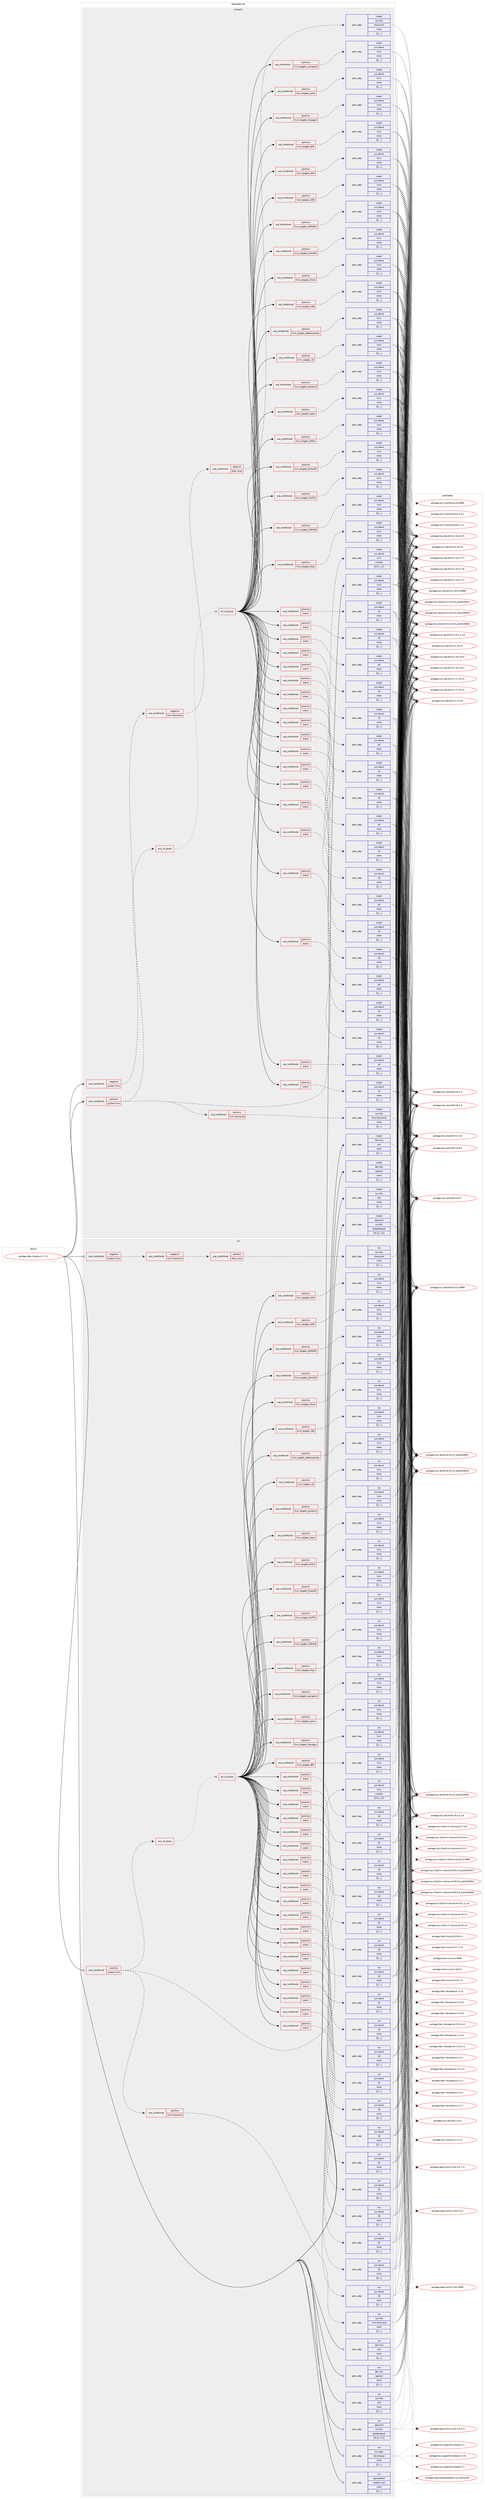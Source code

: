 digraph prolog {

# *************
# Graph options
# *************

newrank=true;
concentrate=true;
compound=true;
graph [rankdir=LR,fontname=Helvetica,fontsize=10,ranksep=1.5];#, ranksep=2.5, nodesep=0.2];
edge  [arrowhead=vee];
node  [fontname=Helvetica,fontsize=10];

# **********
# The ebuild
# **********

subgraph cluster_leftcol {
color=gray;
label=<<i>ebuild</i>>;
id [label="portage://dev-lang/rust-1.71.1", color=red, width=4, href="../dev-lang/rust-1.71.1.svg"];
}

# ****************
# The dependencies
# ****************

subgraph cluster_midcol {
color=gray;
label=<<i>dependencies</i>>;
subgraph cluster_compile {
fillcolor="#eeeeee";
style=filled;
label=<<i>compile</i>>;
subgraph cond25950 {
dependency106003 [label=<<TABLE BORDER="0" CELLBORDER="1" CELLSPACING="0" CELLPADDING="4"><TR><TD ROWSPAN="3" CELLPADDING="10">use_conditional</TD></TR><TR><TD>negative</TD></TR><TR><TD>system-llvm</TD></TR></TABLE>>, shape=none, color=red];
subgraph cond25951 {
dependency106004 [label=<<TABLE BORDER="0" CELLBORDER="1" CELLSPACING="0" CELLPADDING="4"><TR><TD ROWSPAN="3" CELLPADDING="10">use_conditional</TD></TR><TR><TD>negative</TD></TR><TR><TD>llvm-libunwind</TD></TR></TABLE>>, shape=none, color=red];
subgraph cond25952 {
dependency106005 [label=<<TABLE BORDER="0" CELLBORDER="1" CELLSPACING="0" CELLPADDING="4"><TR><TD ROWSPAN="3" CELLPADDING="10">use_conditional</TD></TR><TR><TD>positive</TD></TR><TR><TD>elibc_musl</TD></TR></TABLE>>, shape=none, color=red];
subgraph pack78943 {
dependency106006 [label=<<TABLE BORDER="0" CELLBORDER="1" CELLSPACING="0" CELLPADDING="4" WIDTH="220"><TR><TD ROWSPAN="6" CELLPADDING="30">pack_dep</TD></TR><TR><TD WIDTH="110">install</TD></TR><TR><TD>sys-libs</TD></TR><TR><TD>libunwind</TD></TR><TR><TD>none</TD></TR><TR><TD>[[],,,,]</TD></TR></TABLE>>, shape=none, color=blue];
}
dependency106005:e -> dependency106006:w [weight=20,style="dashed",arrowhead="vee"];
}
dependency106004:e -> dependency106005:w [weight=20,style="dashed",arrowhead="vee"];
}
dependency106003:e -> dependency106004:w [weight=20,style="dashed",arrowhead="vee"];
}
id:e -> dependency106003:w [weight=20,style="solid",arrowhead="vee"];
subgraph cond25953 {
dependency106007 [label=<<TABLE BORDER="0" CELLBORDER="1" CELLSPACING="0" CELLPADDING="4"><TR><TD ROWSPAN="3" CELLPADDING="10">use_conditional</TD></TR><TR><TD>positive</TD></TR><TR><TD>system-llvm</TD></TR></TABLE>>, shape=none, color=red];
subgraph any972 {
dependency106008 [label=<<TABLE BORDER="0" CELLBORDER="1" CELLSPACING="0" CELLPADDING="4"><TR><TD CELLPADDING="10">any_of_group</TD></TR></TABLE>>, shape=none, color=red];subgraph all141 {
dependency106009 [label=<<TABLE BORDER="0" CELLBORDER="1" CELLSPACING="0" CELLPADDING="4"><TR><TD CELLPADDING="10">all_of_group</TD></TR></TABLE>>, shape=none, color=red];subgraph cond25954 {
dependency106010 [label=<<TABLE BORDER="0" CELLBORDER="1" CELLSPACING="0" CELLPADDING="4"><TR><TD ROWSPAN="3" CELLPADDING="10">use_conditional</TD></TR><TR><TD>positive</TD></TR><TR><TD>llvm_targets_AArch64</TD></TR></TABLE>>, shape=none, color=red];
subgraph pack78944 {
dependency106011 [label=<<TABLE BORDER="0" CELLBORDER="1" CELLSPACING="0" CELLPADDING="4" WIDTH="220"><TR><TD ROWSPAN="6" CELLPADDING="30">pack_dep</TD></TR><TR><TD WIDTH="110">install</TD></TR><TR><TD>sys-devel</TD></TR><TR><TD>llvm</TD></TR><TR><TD>none</TD></TR><TR><TD>[[],,,,]</TD></TR></TABLE>>, shape=none, color=blue];
}
dependency106010:e -> dependency106011:w [weight=20,style="dashed",arrowhead="vee"];
}
dependency106009:e -> dependency106010:w [weight=20,style="solid",arrowhead="inv"];
subgraph cond25955 {
dependency106012 [label=<<TABLE BORDER="0" CELLBORDER="1" CELLSPACING="0" CELLPADDING="4"><TR><TD ROWSPAN="3" CELLPADDING="10">use_conditional</TD></TR><TR><TD>positive</TD></TR><TR><TD>wasm</TD></TR></TABLE>>, shape=none, color=red];
subgraph pack78945 {
dependency106013 [label=<<TABLE BORDER="0" CELLBORDER="1" CELLSPACING="0" CELLPADDING="4" WIDTH="220"><TR><TD ROWSPAN="6" CELLPADDING="30">pack_dep</TD></TR><TR><TD WIDTH="110">install</TD></TR><TR><TD>sys-devel</TD></TR><TR><TD>lld</TD></TR><TR><TD>none</TD></TR><TR><TD>[[],,,,]</TD></TR></TABLE>>, shape=none, color=blue];
}
dependency106012:e -> dependency106013:w [weight=20,style="dashed",arrowhead="vee"];
}
dependency106009:e -> dependency106012:w [weight=20,style="solid",arrowhead="inv"];
subgraph cond25956 {
dependency106014 [label=<<TABLE BORDER="0" CELLBORDER="1" CELLSPACING="0" CELLPADDING="4"><TR><TD ROWSPAN="3" CELLPADDING="10">use_conditional</TD></TR><TR><TD>positive</TD></TR><TR><TD>llvm_targets_AMDGPU</TD></TR></TABLE>>, shape=none, color=red];
subgraph pack78946 {
dependency106015 [label=<<TABLE BORDER="0" CELLBORDER="1" CELLSPACING="0" CELLPADDING="4" WIDTH="220"><TR><TD ROWSPAN="6" CELLPADDING="30">pack_dep</TD></TR><TR><TD WIDTH="110">install</TD></TR><TR><TD>sys-devel</TD></TR><TR><TD>llvm</TD></TR><TR><TD>none</TD></TR><TR><TD>[[],,,,]</TD></TR></TABLE>>, shape=none, color=blue];
}
dependency106014:e -> dependency106015:w [weight=20,style="dashed",arrowhead="vee"];
}
dependency106009:e -> dependency106014:w [weight=20,style="solid",arrowhead="inv"];
subgraph cond25957 {
dependency106016 [label=<<TABLE BORDER="0" CELLBORDER="1" CELLSPACING="0" CELLPADDING="4"><TR><TD ROWSPAN="3" CELLPADDING="10">use_conditional</TD></TR><TR><TD>positive</TD></TR><TR><TD>wasm</TD></TR></TABLE>>, shape=none, color=red];
subgraph pack78947 {
dependency106017 [label=<<TABLE BORDER="0" CELLBORDER="1" CELLSPACING="0" CELLPADDING="4" WIDTH="220"><TR><TD ROWSPAN="6" CELLPADDING="30">pack_dep</TD></TR><TR><TD WIDTH="110">install</TD></TR><TR><TD>sys-devel</TD></TR><TR><TD>lld</TD></TR><TR><TD>none</TD></TR><TR><TD>[[],,,,]</TD></TR></TABLE>>, shape=none, color=blue];
}
dependency106016:e -> dependency106017:w [weight=20,style="dashed",arrowhead="vee"];
}
dependency106009:e -> dependency106016:w [weight=20,style="solid",arrowhead="inv"];
subgraph cond25958 {
dependency106018 [label=<<TABLE BORDER="0" CELLBORDER="1" CELLSPACING="0" CELLPADDING="4"><TR><TD ROWSPAN="3" CELLPADDING="10">use_conditional</TD></TR><TR><TD>positive</TD></TR><TR><TD>llvm_targets_ARM</TD></TR></TABLE>>, shape=none, color=red];
subgraph pack78948 {
dependency106019 [label=<<TABLE BORDER="0" CELLBORDER="1" CELLSPACING="0" CELLPADDING="4" WIDTH="220"><TR><TD ROWSPAN="6" CELLPADDING="30">pack_dep</TD></TR><TR><TD WIDTH="110">install</TD></TR><TR><TD>sys-devel</TD></TR><TR><TD>llvm</TD></TR><TR><TD>none</TD></TR><TR><TD>[[],,,,]</TD></TR></TABLE>>, shape=none, color=blue];
}
dependency106018:e -> dependency106019:w [weight=20,style="dashed",arrowhead="vee"];
}
dependency106009:e -> dependency106018:w [weight=20,style="solid",arrowhead="inv"];
subgraph cond25959 {
dependency106020 [label=<<TABLE BORDER="0" CELLBORDER="1" CELLSPACING="0" CELLPADDING="4"><TR><TD ROWSPAN="3" CELLPADDING="10">use_conditional</TD></TR><TR><TD>positive</TD></TR><TR><TD>wasm</TD></TR></TABLE>>, shape=none, color=red];
subgraph pack78949 {
dependency106021 [label=<<TABLE BORDER="0" CELLBORDER="1" CELLSPACING="0" CELLPADDING="4" WIDTH="220"><TR><TD ROWSPAN="6" CELLPADDING="30">pack_dep</TD></TR><TR><TD WIDTH="110">install</TD></TR><TR><TD>sys-devel</TD></TR><TR><TD>lld</TD></TR><TR><TD>none</TD></TR><TR><TD>[[],,,,]</TD></TR></TABLE>>, shape=none, color=blue];
}
dependency106020:e -> dependency106021:w [weight=20,style="dashed",arrowhead="vee"];
}
dependency106009:e -> dependency106020:w [weight=20,style="solid",arrowhead="inv"];
subgraph cond25960 {
dependency106022 [label=<<TABLE BORDER="0" CELLBORDER="1" CELLSPACING="0" CELLPADDING="4"><TR><TD ROWSPAN="3" CELLPADDING="10">use_conditional</TD></TR><TR><TD>positive</TD></TR><TR><TD>llvm_targets_AVR</TD></TR></TABLE>>, shape=none, color=red];
subgraph pack78950 {
dependency106023 [label=<<TABLE BORDER="0" CELLBORDER="1" CELLSPACING="0" CELLPADDING="4" WIDTH="220"><TR><TD ROWSPAN="6" CELLPADDING="30">pack_dep</TD></TR><TR><TD WIDTH="110">install</TD></TR><TR><TD>sys-devel</TD></TR><TR><TD>llvm</TD></TR><TR><TD>none</TD></TR><TR><TD>[[],,,,]</TD></TR></TABLE>>, shape=none, color=blue];
}
dependency106022:e -> dependency106023:w [weight=20,style="dashed",arrowhead="vee"];
}
dependency106009:e -> dependency106022:w [weight=20,style="solid",arrowhead="inv"];
subgraph cond25961 {
dependency106024 [label=<<TABLE BORDER="0" CELLBORDER="1" CELLSPACING="0" CELLPADDING="4"><TR><TD ROWSPAN="3" CELLPADDING="10">use_conditional</TD></TR><TR><TD>positive</TD></TR><TR><TD>wasm</TD></TR></TABLE>>, shape=none, color=red];
subgraph pack78951 {
dependency106025 [label=<<TABLE BORDER="0" CELLBORDER="1" CELLSPACING="0" CELLPADDING="4" WIDTH="220"><TR><TD ROWSPAN="6" CELLPADDING="30">pack_dep</TD></TR><TR><TD WIDTH="110">install</TD></TR><TR><TD>sys-devel</TD></TR><TR><TD>lld</TD></TR><TR><TD>none</TD></TR><TR><TD>[[],,,,]</TD></TR></TABLE>>, shape=none, color=blue];
}
dependency106024:e -> dependency106025:w [weight=20,style="dashed",arrowhead="vee"];
}
dependency106009:e -> dependency106024:w [weight=20,style="solid",arrowhead="inv"];
subgraph cond25962 {
dependency106026 [label=<<TABLE BORDER="0" CELLBORDER="1" CELLSPACING="0" CELLPADDING="4"><TR><TD ROWSPAN="3" CELLPADDING="10">use_conditional</TD></TR><TR><TD>positive</TD></TR><TR><TD>llvm_targets_BPF</TD></TR></TABLE>>, shape=none, color=red];
subgraph pack78952 {
dependency106027 [label=<<TABLE BORDER="0" CELLBORDER="1" CELLSPACING="0" CELLPADDING="4" WIDTH="220"><TR><TD ROWSPAN="6" CELLPADDING="30">pack_dep</TD></TR><TR><TD WIDTH="110">install</TD></TR><TR><TD>sys-devel</TD></TR><TR><TD>llvm</TD></TR><TR><TD>none</TD></TR><TR><TD>[[],,,,]</TD></TR></TABLE>>, shape=none, color=blue];
}
dependency106026:e -> dependency106027:w [weight=20,style="dashed",arrowhead="vee"];
}
dependency106009:e -> dependency106026:w [weight=20,style="solid",arrowhead="inv"];
subgraph cond25963 {
dependency106028 [label=<<TABLE BORDER="0" CELLBORDER="1" CELLSPACING="0" CELLPADDING="4"><TR><TD ROWSPAN="3" CELLPADDING="10">use_conditional</TD></TR><TR><TD>positive</TD></TR><TR><TD>wasm</TD></TR></TABLE>>, shape=none, color=red];
subgraph pack78953 {
dependency106029 [label=<<TABLE BORDER="0" CELLBORDER="1" CELLSPACING="0" CELLPADDING="4" WIDTH="220"><TR><TD ROWSPAN="6" CELLPADDING="30">pack_dep</TD></TR><TR><TD WIDTH="110">install</TD></TR><TR><TD>sys-devel</TD></TR><TR><TD>lld</TD></TR><TR><TD>none</TD></TR><TR><TD>[[],,,,]</TD></TR></TABLE>>, shape=none, color=blue];
}
dependency106028:e -> dependency106029:w [weight=20,style="dashed",arrowhead="vee"];
}
dependency106009:e -> dependency106028:w [weight=20,style="solid",arrowhead="inv"];
subgraph cond25964 {
dependency106030 [label=<<TABLE BORDER="0" CELLBORDER="1" CELLSPACING="0" CELLPADDING="4"><TR><TD ROWSPAN="3" CELLPADDING="10">use_conditional</TD></TR><TR><TD>positive</TD></TR><TR><TD>llvm_targets_Hexagon</TD></TR></TABLE>>, shape=none, color=red];
subgraph pack78954 {
dependency106031 [label=<<TABLE BORDER="0" CELLBORDER="1" CELLSPACING="0" CELLPADDING="4" WIDTH="220"><TR><TD ROWSPAN="6" CELLPADDING="30">pack_dep</TD></TR><TR><TD WIDTH="110">install</TD></TR><TR><TD>sys-devel</TD></TR><TR><TD>llvm</TD></TR><TR><TD>none</TD></TR><TR><TD>[[],,,,]</TD></TR></TABLE>>, shape=none, color=blue];
}
dependency106030:e -> dependency106031:w [weight=20,style="dashed",arrowhead="vee"];
}
dependency106009:e -> dependency106030:w [weight=20,style="solid",arrowhead="inv"];
subgraph cond25965 {
dependency106032 [label=<<TABLE BORDER="0" CELLBORDER="1" CELLSPACING="0" CELLPADDING="4"><TR><TD ROWSPAN="3" CELLPADDING="10">use_conditional</TD></TR><TR><TD>positive</TD></TR><TR><TD>wasm</TD></TR></TABLE>>, shape=none, color=red];
subgraph pack78955 {
dependency106033 [label=<<TABLE BORDER="0" CELLBORDER="1" CELLSPACING="0" CELLPADDING="4" WIDTH="220"><TR><TD ROWSPAN="6" CELLPADDING="30">pack_dep</TD></TR><TR><TD WIDTH="110">install</TD></TR><TR><TD>sys-devel</TD></TR><TR><TD>lld</TD></TR><TR><TD>none</TD></TR><TR><TD>[[],,,,]</TD></TR></TABLE>>, shape=none, color=blue];
}
dependency106032:e -> dependency106033:w [weight=20,style="dashed",arrowhead="vee"];
}
dependency106009:e -> dependency106032:w [weight=20,style="solid",arrowhead="inv"];
subgraph cond25966 {
dependency106034 [label=<<TABLE BORDER="0" CELLBORDER="1" CELLSPACING="0" CELLPADDING="4"><TR><TD ROWSPAN="3" CELLPADDING="10">use_conditional</TD></TR><TR><TD>positive</TD></TR><TR><TD>llvm_targets_Lanai</TD></TR></TABLE>>, shape=none, color=red];
subgraph pack78956 {
dependency106035 [label=<<TABLE BORDER="0" CELLBORDER="1" CELLSPACING="0" CELLPADDING="4" WIDTH="220"><TR><TD ROWSPAN="6" CELLPADDING="30">pack_dep</TD></TR><TR><TD WIDTH="110">install</TD></TR><TR><TD>sys-devel</TD></TR><TR><TD>llvm</TD></TR><TR><TD>none</TD></TR><TR><TD>[[],,,,]</TD></TR></TABLE>>, shape=none, color=blue];
}
dependency106034:e -> dependency106035:w [weight=20,style="dashed",arrowhead="vee"];
}
dependency106009:e -> dependency106034:w [weight=20,style="solid",arrowhead="inv"];
subgraph cond25967 {
dependency106036 [label=<<TABLE BORDER="0" CELLBORDER="1" CELLSPACING="0" CELLPADDING="4"><TR><TD ROWSPAN="3" CELLPADDING="10">use_conditional</TD></TR><TR><TD>positive</TD></TR><TR><TD>wasm</TD></TR></TABLE>>, shape=none, color=red];
subgraph pack78957 {
dependency106037 [label=<<TABLE BORDER="0" CELLBORDER="1" CELLSPACING="0" CELLPADDING="4" WIDTH="220"><TR><TD ROWSPAN="6" CELLPADDING="30">pack_dep</TD></TR><TR><TD WIDTH="110">install</TD></TR><TR><TD>sys-devel</TD></TR><TR><TD>lld</TD></TR><TR><TD>none</TD></TR><TR><TD>[[],,,,]</TD></TR></TABLE>>, shape=none, color=blue];
}
dependency106036:e -> dependency106037:w [weight=20,style="dashed",arrowhead="vee"];
}
dependency106009:e -> dependency106036:w [weight=20,style="solid",arrowhead="inv"];
subgraph cond25968 {
dependency106038 [label=<<TABLE BORDER="0" CELLBORDER="1" CELLSPACING="0" CELLPADDING="4"><TR><TD ROWSPAN="3" CELLPADDING="10">use_conditional</TD></TR><TR><TD>positive</TD></TR><TR><TD>llvm_targets_LoongArch</TD></TR></TABLE>>, shape=none, color=red];
subgraph pack78958 {
dependency106039 [label=<<TABLE BORDER="0" CELLBORDER="1" CELLSPACING="0" CELLPADDING="4" WIDTH="220"><TR><TD ROWSPAN="6" CELLPADDING="30">pack_dep</TD></TR><TR><TD WIDTH="110">install</TD></TR><TR><TD>sys-devel</TD></TR><TR><TD>llvm</TD></TR><TR><TD>none</TD></TR><TR><TD>[[],,,,]</TD></TR></TABLE>>, shape=none, color=blue];
}
dependency106038:e -> dependency106039:w [weight=20,style="dashed",arrowhead="vee"];
}
dependency106009:e -> dependency106038:w [weight=20,style="solid",arrowhead="inv"];
subgraph cond25969 {
dependency106040 [label=<<TABLE BORDER="0" CELLBORDER="1" CELLSPACING="0" CELLPADDING="4"><TR><TD ROWSPAN="3" CELLPADDING="10">use_conditional</TD></TR><TR><TD>positive</TD></TR><TR><TD>wasm</TD></TR></TABLE>>, shape=none, color=red];
subgraph pack78959 {
dependency106041 [label=<<TABLE BORDER="0" CELLBORDER="1" CELLSPACING="0" CELLPADDING="4" WIDTH="220"><TR><TD ROWSPAN="6" CELLPADDING="30">pack_dep</TD></TR><TR><TD WIDTH="110">install</TD></TR><TR><TD>sys-devel</TD></TR><TR><TD>lld</TD></TR><TR><TD>none</TD></TR><TR><TD>[[],,,,]</TD></TR></TABLE>>, shape=none, color=blue];
}
dependency106040:e -> dependency106041:w [weight=20,style="dashed",arrowhead="vee"];
}
dependency106009:e -> dependency106040:w [weight=20,style="solid",arrowhead="inv"];
subgraph cond25970 {
dependency106042 [label=<<TABLE BORDER="0" CELLBORDER="1" CELLSPACING="0" CELLPADDING="4"><TR><TD ROWSPAN="3" CELLPADDING="10">use_conditional</TD></TR><TR><TD>positive</TD></TR><TR><TD>llvm_targets_Mips</TD></TR></TABLE>>, shape=none, color=red];
subgraph pack78960 {
dependency106043 [label=<<TABLE BORDER="0" CELLBORDER="1" CELLSPACING="0" CELLPADDING="4" WIDTH="220"><TR><TD ROWSPAN="6" CELLPADDING="30">pack_dep</TD></TR><TR><TD WIDTH="110">install</TD></TR><TR><TD>sys-devel</TD></TR><TR><TD>llvm</TD></TR><TR><TD>none</TD></TR><TR><TD>[[],,,,]</TD></TR></TABLE>>, shape=none, color=blue];
}
dependency106042:e -> dependency106043:w [weight=20,style="dashed",arrowhead="vee"];
}
dependency106009:e -> dependency106042:w [weight=20,style="solid",arrowhead="inv"];
subgraph cond25971 {
dependency106044 [label=<<TABLE BORDER="0" CELLBORDER="1" CELLSPACING="0" CELLPADDING="4"><TR><TD ROWSPAN="3" CELLPADDING="10">use_conditional</TD></TR><TR><TD>positive</TD></TR><TR><TD>wasm</TD></TR></TABLE>>, shape=none, color=red];
subgraph pack78961 {
dependency106045 [label=<<TABLE BORDER="0" CELLBORDER="1" CELLSPACING="0" CELLPADDING="4" WIDTH="220"><TR><TD ROWSPAN="6" CELLPADDING="30">pack_dep</TD></TR><TR><TD WIDTH="110">install</TD></TR><TR><TD>sys-devel</TD></TR><TR><TD>lld</TD></TR><TR><TD>none</TD></TR><TR><TD>[[],,,,]</TD></TR></TABLE>>, shape=none, color=blue];
}
dependency106044:e -> dependency106045:w [weight=20,style="dashed",arrowhead="vee"];
}
dependency106009:e -> dependency106044:w [weight=20,style="solid",arrowhead="inv"];
subgraph cond25972 {
dependency106046 [label=<<TABLE BORDER="0" CELLBORDER="1" CELLSPACING="0" CELLPADDING="4"><TR><TD ROWSPAN="3" CELLPADDING="10">use_conditional</TD></TR><TR><TD>positive</TD></TR><TR><TD>llvm_targets_MSP430</TD></TR></TABLE>>, shape=none, color=red];
subgraph pack78962 {
dependency106047 [label=<<TABLE BORDER="0" CELLBORDER="1" CELLSPACING="0" CELLPADDING="4" WIDTH="220"><TR><TD ROWSPAN="6" CELLPADDING="30">pack_dep</TD></TR><TR><TD WIDTH="110">install</TD></TR><TR><TD>sys-devel</TD></TR><TR><TD>llvm</TD></TR><TR><TD>none</TD></TR><TR><TD>[[],,,,]</TD></TR></TABLE>>, shape=none, color=blue];
}
dependency106046:e -> dependency106047:w [weight=20,style="dashed",arrowhead="vee"];
}
dependency106009:e -> dependency106046:w [weight=20,style="solid",arrowhead="inv"];
subgraph cond25973 {
dependency106048 [label=<<TABLE BORDER="0" CELLBORDER="1" CELLSPACING="0" CELLPADDING="4"><TR><TD ROWSPAN="3" CELLPADDING="10">use_conditional</TD></TR><TR><TD>positive</TD></TR><TR><TD>wasm</TD></TR></TABLE>>, shape=none, color=red];
subgraph pack78963 {
dependency106049 [label=<<TABLE BORDER="0" CELLBORDER="1" CELLSPACING="0" CELLPADDING="4" WIDTH="220"><TR><TD ROWSPAN="6" CELLPADDING="30">pack_dep</TD></TR><TR><TD WIDTH="110">install</TD></TR><TR><TD>sys-devel</TD></TR><TR><TD>lld</TD></TR><TR><TD>none</TD></TR><TR><TD>[[],,,,]</TD></TR></TABLE>>, shape=none, color=blue];
}
dependency106048:e -> dependency106049:w [weight=20,style="dashed",arrowhead="vee"];
}
dependency106009:e -> dependency106048:w [weight=20,style="solid",arrowhead="inv"];
subgraph cond25974 {
dependency106050 [label=<<TABLE BORDER="0" CELLBORDER="1" CELLSPACING="0" CELLPADDING="4"><TR><TD ROWSPAN="3" CELLPADDING="10">use_conditional</TD></TR><TR><TD>positive</TD></TR><TR><TD>llvm_targets_NVPTX</TD></TR></TABLE>>, shape=none, color=red];
subgraph pack78964 {
dependency106051 [label=<<TABLE BORDER="0" CELLBORDER="1" CELLSPACING="0" CELLPADDING="4" WIDTH="220"><TR><TD ROWSPAN="6" CELLPADDING="30">pack_dep</TD></TR><TR><TD WIDTH="110">install</TD></TR><TR><TD>sys-devel</TD></TR><TR><TD>llvm</TD></TR><TR><TD>none</TD></TR><TR><TD>[[],,,,]</TD></TR></TABLE>>, shape=none, color=blue];
}
dependency106050:e -> dependency106051:w [weight=20,style="dashed",arrowhead="vee"];
}
dependency106009:e -> dependency106050:w [weight=20,style="solid",arrowhead="inv"];
subgraph cond25975 {
dependency106052 [label=<<TABLE BORDER="0" CELLBORDER="1" CELLSPACING="0" CELLPADDING="4"><TR><TD ROWSPAN="3" CELLPADDING="10">use_conditional</TD></TR><TR><TD>positive</TD></TR><TR><TD>wasm</TD></TR></TABLE>>, shape=none, color=red];
subgraph pack78965 {
dependency106053 [label=<<TABLE BORDER="0" CELLBORDER="1" CELLSPACING="0" CELLPADDING="4" WIDTH="220"><TR><TD ROWSPAN="6" CELLPADDING="30">pack_dep</TD></TR><TR><TD WIDTH="110">install</TD></TR><TR><TD>sys-devel</TD></TR><TR><TD>lld</TD></TR><TR><TD>none</TD></TR><TR><TD>[[],,,,]</TD></TR></TABLE>>, shape=none, color=blue];
}
dependency106052:e -> dependency106053:w [weight=20,style="dashed",arrowhead="vee"];
}
dependency106009:e -> dependency106052:w [weight=20,style="solid",arrowhead="inv"];
subgraph cond25976 {
dependency106054 [label=<<TABLE BORDER="0" CELLBORDER="1" CELLSPACING="0" CELLPADDING="4"><TR><TD ROWSPAN="3" CELLPADDING="10">use_conditional</TD></TR><TR><TD>positive</TD></TR><TR><TD>llvm_targets_PowerPC</TD></TR></TABLE>>, shape=none, color=red];
subgraph pack78966 {
dependency106055 [label=<<TABLE BORDER="0" CELLBORDER="1" CELLSPACING="0" CELLPADDING="4" WIDTH="220"><TR><TD ROWSPAN="6" CELLPADDING="30">pack_dep</TD></TR><TR><TD WIDTH="110">install</TD></TR><TR><TD>sys-devel</TD></TR><TR><TD>llvm</TD></TR><TR><TD>none</TD></TR><TR><TD>[[],,,,]</TD></TR></TABLE>>, shape=none, color=blue];
}
dependency106054:e -> dependency106055:w [weight=20,style="dashed",arrowhead="vee"];
}
dependency106009:e -> dependency106054:w [weight=20,style="solid",arrowhead="inv"];
subgraph cond25977 {
dependency106056 [label=<<TABLE BORDER="0" CELLBORDER="1" CELLSPACING="0" CELLPADDING="4"><TR><TD ROWSPAN="3" CELLPADDING="10">use_conditional</TD></TR><TR><TD>positive</TD></TR><TR><TD>wasm</TD></TR></TABLE>>, shape=none, color=red];
subgraph pack78967 {
dependency106057 [label=<<TABLE BORDER="0" CELLBORDER="1" CELLSPACING="0" CELLPADDING="4" WIDTH="220"><TR><TD ROWSPAN="6" CELLPADDING="30">pack_dep</TD></TR><TR><TD WIDTH="110">install</TD></TR><TR><TD>sys-devel</TD></TR><TR><TD>lld</TD></TR><TR><TD>none</TD></TR><TR><TD>[[],,,,]</TD></TR></TABLE>>, shape=none, color=blue];
}
dependency106056:e -> dependency106057:w [weight=20,style="dashed",arrowhead="vee"];
}
dependency106009:e -> dependency106056:w [weight=20,style="solid",arrowhead="inv"];
subgraph cond25978 {
dependency106058 [label=<<TABLE BORDER="0" CELLBORDER="1" CELLSPACING="0" CELLPADDING="4"><TR><TD ROWSPAN="3" CELLPADDING="10">use_conditional</TD></TR><TR><TD>positive</TD></TR><TR><TD>llvm_targets_RISCV</TD></TR></TABLE>>, shape=none, color=red];
subgraph pack78968 {
dependency106059 [label=<<TABLE BORDER="0" CELLBORDER="1" CELLSPACING="0" CELLPADDING="4" WIDTH="220"><TR><TD ROWSPAN="6" CELLPADDING="30">pack_dep</TD></TR><TR><TD WIDTH="110">install</TD></TR><TR><TD>sys-devel</TD></TR><TR><TD>llvm</TD></TR><TR><TD>none</TD></TR><TR><TD>[[],,,,]</TD></TR></TABLE>>, shape=none, color=blue];
}
dependency106058:e -> dependency106059:w [weight=20,style="dashed",arrowhead="vee"];
}
dependency106009:e -> dependency106058:w [weight=20,style="solid",arrowhead="inv"];
subgraph cond25979 {
dependency106060 [label=<<TABLE BORDER="0" CELLBORDER="1" CELLSPACING="0" CELLPADDING="4"><TR><TD ROWSPAN="3" CELLPADDING="10">use_conditional</TD></TR><TR><TD>positive</TD></TR><TR><TD>wasm</TD></TR></TABLE>>, shape=none, color=red];
subgraph pack78969 {
dependency106061 [label=<<TABLE BORDER="0" CELLBORDER="1" CELLSPACING="0" CELLPADDING="4" WIDTH="220"><TR><TD ROWSPAN="6" CELLPADDING="30">pack_dep</TD></TR><TR><TD WIDTH="110">install</TD></TR><TR><TD>sys-devel</TD></TR><TR><TD>lld</TD></TR><TR><TD>none</TD></TR><TR><TD>[[],,,,]</TD></TR></TABLE>>, shape=none, color=blue];
}
dependency106060:e -> dependency106061:w [weight=20,style="dashed",arrowhead="vee"];
}
dependency106009:e -> dependency106060:w [weight=20,style="solid",arrowhead="inv"];
subgraph cond25980 {
dependency106062 [label=<<TABLE BORDER="0" CELLBORDER="1" CELLSPACING="0" CELLPADDING="4"><TR><TD ROWSPAN="3" CELLPADDING="10">use_conditional</TD></TR><TR><TD>positive</TD></TR><TR><TD>llvm_targets_Sparc</TD></TR></TABLE>>, shape=none, color=red];
subgraph pack78970 {
dependency106063 [label=<<TABLE BORDER="0" CELLBORDER="1" CELLSPACING="0" CELLPADDING="4" WIDTH="220"><TR><TD ROWSPAN="6" CELLPADDING="30">pack_dep</TD></TR><TR><TD WIDTH="110">install</TD></TR><TR><TD>sys-devel</TD></TR><TR><TD>llvm</TD></TR><TR><TD>none</TD></TR><TR><TD>[[],,,,]</TD></TR></TABLE>>, shape=none, color=blue];
}
dependency106062:e -> dependency106063:w [weight=20,style="dashed",arrowhead="vee"];
}
dependency106009:e -> dependency106062:w [weight=20,style="solid",arrowhead="inv"];
subgraph cond25981 {
dependency106064 [label=<<TABLE BORDER="0" CELLBORDER="1" CELLSPACING="0" CELLPADDING="4"><TR><TD ROWSPAN="3" CELLPADDING="10">use_conditional</TD></TR><TR><TD>positive</TD></TR><TR><TD>wasm</TD></TR></TABLE>>, shape=none, color=red];
subgraph pack78971 {
dependency106065 [label=<<TABLE BORDER="0" CELLBORDER="1" CELLSPACING="0" CELLPADDING="4" WIDTH="220"><TR><TD ROWSPAN="6" CELLPADDING="30">pack_dep</TD></TR><TR><TD WIDTH="110">install</TD></TR><TR><TD>sys-devel</TD></TR><TR><TD>lld</TD></TR><TR><TD>none</TD></TR><TR><TD>[[],,,,]</TD></TR></TABLE>>, shape=none, color=blue];
}
dependency106064:e -> dependency106065:w [weight=20,style="dashed",arrowhead="vee"];
}
dependency106009:e -> dependency106064:w [weight=20,style="solid",arrowhead="inv"];
subgraph cond25982 {
dependency106066 [label=<<TABLE BORDER="0" CELLBORDER="1" CELLSPACING="0" CELLPADDING="4"><TR><TD ROWSPAN="3" CELLPADDING="10">use_conditional</TD></TR><TR><TD>positive</TD></TR><TR><TD>llvm_targets_SystemZ</TD></TR></TABLE>>, shape=none, color=red];
subgraph pack78972 {
dependency106067 [label=<<TABLE BORDER="0" CELLBORDER="1" CELLSPACING="0" CELLPADDING="4" WIDTH="220"><TR><TD ROWSPAN="6" CELLPADDING="30">pack_dep</TD></TR><TR><TD WIDTH="110">install</TD></TR><TR><TD>sys-devel</TD></TR><TR><TD>llvm</TD></TR><TR><TD>none</TD></TR><TR><TD>[[],,,,]</TD></TR></TABLE>>, shape=none, color=blue];
}
dependency106066:e -> dependency106067:w [weight=20,style="dashed",arrowhead="vee"];
}
dependency106009:e -> dependency106066:w [weight=20,style="solid",arrowhead="inv"];
subgraph cond25983 {
dependency106068 [label=<<TABLE BORDER="0" CELLBORDER="1" CELLSPACING="0" CELLPADDING="4"><TR><TD ROWSPAN="3" CELLPADDING="10">use_conditional</TD></TR><TR><TD>positive</TD></TR><TR><TD>wasm</TD></TR></TABLE>>, shape=none, color=red];
subgraph pack78973 {
dependency106069 [label=<<TABLE BORDER="0" CELLBORDER="1" CELLSPACING="0" CELLPADDING="4" WIDTH="220"><TR><TD ROWSPAN="6" CELLPADDING="30">pack_dep</TD></TR><TR><TD WIDTH="110">install</TD></TR><TR><TD>sys-devel</TD></TR><TR><TD>lld</TD></TR><TR><TD>none</TD></TR><TR><TD>[[],,,,]</TD></TR></TABLE>>, shape=none, color=blue];
}
dependency106068:e -> dependency106069:w [weight=20,style="dashed",arrowhead="vee"];
}
dependency106009:e -> dependency106068:w [weight=20,style="solid",arrowhead="inv"];
subgraph cond25984 {
dependency106070 [label=<<TABLE BORDER="0" CELLBORDER="1" CELLSPACING="0" CELLPADDING="4"><TR><TD ROWSPAN="3" CELLPADDING="10">use_conditional</TD></TR><TR><TD>positive</TD></TR><TR><TD>llvm_targets_VE</TD></TR></TABLE>>, shape=none, color=red];
subgraph pack78974 {
dependency106071 [label=<<TABLE BORDER="0" CELLBORDER="1" CELLSPACING="0" CELLPADDING="4" WIDTH="220"><TR><TD ROWSPAN="6" CELLPADDING="30">pack_dep</TD></TR><TR><TD WIDTH="110">install</TD></TR><TR><TD>sys-devel</TD></TR><TR><TD>llvm</TD></TR><TR><TD>none</TD></TR><TR><TD>[[],,,,]</TD></TR></TABLE>>, shape=none, color=blue];
}
dependency106070:e -> dependency106071:w [weight=20,style="dashed",arrowhead="vee"];
}
dependency106009:e -> dependency106070:w [weight=20,style="solid",arrowhead="inv"];
subgraph cond25985 {
dependency106072 [label=<<TABLE BORDER="0" CELLBORDER="1" CELLSPACING="0" CELLPADDING="4"><TR><TD ROWSPAN="3" CELLPADDING="10">use_conditional</TD></TR><TR><TD>positive</TD></TR><TR><TD>wasm</TD></TR></TABLE>>, shape=none, color=red];
subgraph pack78975 {
dependency106073 [label=<<TABLE BORDER="0" CELLBORDER="1" CELLSPACING="0" CELLPADDING="4" WIDTH="220"><TR><TD ROWSPAN="6" CELLPADDING="30">pack_dep</TD></TR><TR><TD WIDTH="110">install</TD></TR><TR><TD>sys-devel</TD></TR><TR><TD>lld</TD></TR><TR><TD>none</TD></TR><TR><TD>[[],,,,]</TD></TR></TABLE>>, shape=none, color=blue];
}
dependency106072:e -> dependency106073:w [weight=20,style="dashed",arrowhead="vee"];
}
dependency106009:e -> dependency106072:w [weight=20,style="solid",arrowhead="inv"];
subgraph cond25986 {
dependency106074 [label=<<TABLE BORDER="0" CELLBORDER="1" CELLSPACING="0" CELLPADDING="4"><TR><TD ROWSPAN="3" CELLPADDING="10">use_conditional</TD></TR><TR><TD>positive</TD></TR><TR><TD>llvm_targets_WebAssembly</TD></TR></TABLE>>, shape=none, color=red];
subgraph pack78976 {
dependency106075 [label=<<TABLE BORDER="0" CELLBORDER="1" CELLSPACING="0" CELLPADDING="4" WIDTH="220"><TR><TD ROWSPAN="6" CELLPADDING="30">pack_dep</TD></TR><TR><TD WIDTH="110">install</TD></TR><TR><TD>sys-devel</TD></TR><TR><TD>llvm</TD></TR><TR><TD>none</TD></TR><TR><TD>[[],,,,]</TD></TR></TABLE>>, shape=none, color=blue];
}
dependency106074:e -> dependency106075:w [weight=20,style="dashed",arrowhead="vee"];
}
dependency106009:e -> dependency106074:w [weight=20,style="solid",arrowhead="inv"];
subgraph cond25987 {
dependency106076 [label=<<TABLE BORDER="0" CELLBORDER="1" CELLSPACING="0" CELLPADDING="4"><TR><TD ROWSPAN="3" CELLPADDING="10">use_conditional</TD></TR><TR><TD>positive</TD></TR><TR><TD>wasm</TD></TR></TABLE>>, shape=none, color=red];
subgraph pack78977 {
dependency106077 [label=<<TABLE BORDER="0" CELLBORDER="1" CELLSPACING="0" CELLPADDING="4" WIDTH="220"><TR><TD ROWSPAN="6" CELLPADDING="30">pack_dep</TD></TR><TR><TD WIDTH="110">install</TD></TR><TR><TD>sys-devel</TD></TR><TR><TD>lld</TD></TR><TR><TD>none</TD></TR><TR><TD>[[],,,,]</TD></TR></TABLE>>, shape=none, color=blue];
}
dependency106076:e -> dependency106077:w [weight=20,style="dashed",arrowhead="vee"];
}
dependency106009:e -> dependency106076:w [weight=20,style="solid",arrowhead="inv"];
subgraph cond25988 {
dependency106078 [label=<<TABLE BORDER="0" CELLBORDER="1" CELLSPACING="0" CELLPADDING="4"><TR><TD ROWSPAN="3" CELLPADDING="10">use_conditional</TD></TR><TR><TD>positive</TD></TR><TR><TD>llvm_targets_X86</TD></TR></TABLE>>, shape=none, color=red];
subgraph pack78978 {
dependency106079 [label=<<TABLE BORDER="0" CELLBORDER="1" CELLSPACING="0" CELLPADDING="4" WIDTH="220"><TR><TD ROWSPAN="6" CELLPADDING="30">pack_dep</TD></TR><TR><TD WIDTH="110">install</TD></TR><TR><TD>sys-devel</TD></TR><TR><TD>llvm</TD></TR><TR><TD>none</TD></TR><TR><TD>[[],,,,]</TD></TR></TABLE>>, shape=none, color=blue];
}
dependency106078:e -> dependency106079:w [weight=20,style="dashed",arrowhead="vee"];
}
dependency106009:e -> dependency106078:w [weight=20,style="solid",arrowhead="inv"];
subgraph cond25989 {
dependency106080 [label=<<TABLE BORDER="0" CELLBORDER="1" CELLSPACING="0" CELLPADDING="4"><TR><TD ROWSPAN="3" CELLPADDING="10">use_conditional</TD></TR><TR><TD>positive</TD></TR><TR><TD>wasm</TD></TR></TABLE>>, shape=none, color=red];
subgraph pack78979 {
dependency106081 [label=<<TABLE BORDER="0" CELLBORDER="1" CELLSPACING="0" CELLPADDING="4" WIDTH="220"><TR><TD ROWSPAN="6" CELLPADDING="30">pack_dep</TD></TR><TR><TD WIDTH="110">install</TD></TR><TR><TD>sys-devel</TD></TR><TR><TD>lld</TD></TR><TR><TD>none</TD></TR><TR><TD>[[],,,,]</TD></TR></TABLE>>, shape=none, color=blue];
}
dependency106080:e -> dependency106081:w [weight=20,style="dashed",arrowhead="vee"];
}
dependency106009:e -> dependency106080:w [weight=20,style="solid",arrowhead="inv"];
subgraph cond25990 {
dependency106082 [label=<<TABLE BORDER="0" CELLBORDER="1" CELLSPACING="0" CELLPADDING="4"><TR><TD ROWSPAN="3" CELLPADDING="10">use_conditional</TD></TR><TR><TD>positive</TD></TR><TR><TD>llvm_targets_XCore</TD></TR></TABLE>>, shape=none, color=red];
subgraph pack78980 {
dependency106083 [label=<<TABLE BORDER="0" CELLBORDER="1" CELLSPACING="0" CELLPADDING="4" WIDTH="220"><TR><TD ROWSPAN="6" CELLPADDING="30">pack_dep</TD></TR><TR><TD WIDTH="110">install</TD></TR><TR><TD>sys-devel</TD></TR><TR><TD>llvm</TD></TR><TR><TD>none</TD></TR><TR><TD>[[],,,,]</TD></TR></TABLE>>, shape=none, color=blue];
}
dependency106082:e -> dependency106083:w [weight=20,style="dashed",arrowhead="vee"];
}
dependency106009:e -> dependency106082:w [weight=20,style="solid",arrowhead="inv"];
subgraph cond25991 {
dependency106084 [label=<<TABLE BORDER="0" CELLBORDER="1" CELLSPACING="0" CELLPADDING="4"><TR><TD ROWSPAN="3" CELLPADDING="10">use_conditional</TD></TR><TR><TD>positive</TD></TR><TR><TD>wasm</TD></TR></TABLE>>, shape=none, color=red];
subgraph pack78981 {
dependency106085 [label=<<TABLE BORDER="0" CELLBORDER="1" CELLSPACING="0" CELLPADDING="4" WIDTH="220"><TR><TD ROWSPAN="6" CELLPADDING="30">pack_dep</TD></TR><TR><TD WIDTH="110">install</TD></TR><TR><TD>sys-devel</TD></TR><TR><TD>lld</TD></TR><TR><TD>none</TD></TR><TR><TD>[[],,,,]</TD></TR></TABLE>>, shape=none, color=blue];
}
dependency106084:e -> dependency106085:w [weight=20,style="dashed",arrowhead="vee"];
}
dependency106009:e -> dependency106084:w [weight=20,style="solid",arrowhead="inv"];
}
dependency106008:e -> dependency106009:w [weight=20,style="dotted",arrowhead="oinv"];
}
dependency106007:e -> dependency106008:w [weight=20,style="dashed",arrowhead="vee"];
subgraph pack78982 {
dependency106086 [label=<<TABLE BORDER="0" CELLBORDER="1" CELLSPACING="0" CELLPADDING="4" WIDTH="220"><TR><TD ROWSPAN="6" CELLPADDING="30">pack_dep</TD></TR><TR><TD WIDTH="110">install</TD></TR><TR><TD>sys-devel</TD></TR><TR><TD>llvm</TD></TR><TR><TD>smaller</TD></TR><TR><TD>[[17],,,17]</TD></TR></TABLE>>, shape=none, color=blue];
}
dependency106007:e -> dependency106086:w [weight=20,style="dashed",arrowhead="vee"];
subgraph cond25992 {
dependency106087 [label=<<TABLE BORDER="0" CELLBORDER="1" CELLSPACING="0" CELLPADDING="4"><TR><TD ROWSPAN="3" CELLPADDING="10">use_conditional</TD></TR><TR><TD>positive</TD></TR><TR><TD>llvm-libunwind</TD></TR></TABLE>>, shape=none, color=red];
subgraph pack78983 {
dependency106088 [label=<<TABLE BORDER="0" CELLBORDER="1" CELLSPACING="0" CELLPADDING="4" WIDTH="220"><TR><TD ROWSPAN="6" CELLPADDING="30">pack_dep</TD></TR><TR><TD WIDTH="110">install</TD></TR><TR><TD>sys-libs</TD></TR><TR><TD>llvm-libunwind</TD></TR><TR><TD>none</TD></TR><TR><TD>[[],,,,]</TD></TR></TABLE>>, shape=none, color=blue];
}
dependency106087:e -> dependency106088:w [weight=20,style="dashed",arrowhead="vee"];
}
dependency106007:e -> dependency106087:w [weight=20,style="dashed",arrowhead="vee"];
}
id:e -> dependency106007:w [weight=20,style="solid",arrowhead="vee"];
subgraph pack78984 {
dependency106089 [label=<<TABLE BORDER="0" CELLBORDER="1" CELLSPACING="0" CELLPADDING="4" WIDTH="220"><TR><TD ROWSPAN="6" CELLPADDING="30">pack_dep</TD></TR><TR><TD WIDTH="110">install</TD></TR><TR><TD>app-arch</TD></TR><TR><TD>xz-utils</TD></TR><TR><TD>greaterequal</TD></TR><TR><TD>[[5,2],,,5.2]</TD></TR></TABLE>>, shape=none, color=blue];
}
id:e -> dependency106089:w [weight=20,style="solid",arrowhead="vee"];
subgraph pack78985 {
dependency106090 [label=<<TABLE BORDER="0" CELLBORDER="1" CELLSPACING="0" CELLPADDING="4" WIDTH="220"><TR><TD ROWSPAN="6" CELLPADDING="30">pack_dep</TD></TR><TR><TD WIDTH="110">install</TD></TR><TR><TD>dev-libs</TD></TR><TR><TD>openssl</TD></TR><TR><TD>none</TD></TR><TR><TD>[[],,,,]</TD></TR></TABLE>>, shape=none, color=blue];
}
id:e -> dependency106090:w [weight=20,style="solid",arrowhead="vee"];
subgraph pack78986 {
dependency106091 [label=<<TABLE BORDER="0" CELLBORDER="1" CELLSPACING="0" CELLPADDING="4" WIDTH="220"><TR><TD ROWSPAN="6" CELLPADDING="30">pack_dep</TD></TR><TR><TD WIDTH="110">install</TD></TR><TR><TD>net-misc</TD></TR><TR><TD>curl</TD></TR><TR><TD>none</TD></TR><TR><TD>[[],,,,]</TD></TR></TABLE>>, shape=none, color=blue];
}
id:e -> dependency106091:w [weight=20,style="solid",arrowhead="vee"];
subgraph pack78987 {
dependency106092 [label=<<TABLE BORDER="0" CELLBORDER="1" CELLSPACING="0" CELLPADDING="4" WIDTH="220"><TR><TD ROWSPAN="6" CELLPADDING="30">pack_dep</TD></TR><TR><TD WIDTH="110">install</TD></TR><TR><TD>sys-libs</TD></TR><TR><TD>zlib</TD></TR><TR><TD>none</TD></TR><TR><TD>[[],,,,]</TD></TR></TABLE>>, shape=none, color=blue];
}
id:e -> dependency106092:w [weight=20,style="solid",arrowhead="vee"];
subgraph pack78988 {
dependency106093 [label=<<TABLE BORDER="0" CELLBORDER="1" CELLSPACING="0" CELLPADDING="4" WIDTH="220"><TR><TD ROWSPAN="6" CELLPADDING="30">pack_dep</TD></TR><TR><TD WIDTH="110">install</TD></TR><TR><TD>sys-devel</TD></TR><TR><TD>llvm</TD></TR><TR><TD>none</TD></TR><TR><TD>[[],,,,]</TD></TR></TABLE>>, shape=none, color=blue];
}
id:e -> dependency106093:w [weight=20,style="solid",arrowhead="vee"];
}
subgraph cluster_compileandrun {
fillcolor="#eeeeee";
style=filled;
label=<<i>compile and run</i>>;
}
subgraph cluster_run {
fillcolor="#eeeeee";
style=filled;
label=<<i>run</i>>;
subgraph cond25993 {
dependency106094 [label=<<TABLE BORDER="0" CELLBORDER="1" CELLSPACING="0" CELLPADDING="4"><TR><TD ROWSPAN="3" CELLPADDING="10">use_conditional</TD></TR><TR><TD>negative</TD></TR><TR><TD>system-llvm</TD></TR></TABLE>>, shape=none, color=red];
subgraph cond25994 {
dependency106095 [label=<<TABLE BORDER="0" CELLBORDER="1" CELLSPACING="0" CELLPADDING="4"><TR><TD ROWSPAN="3" CELLPADDING="10">use_conditional</TD></TR><TR><TD>negative</TD></TR><TR><TD>llvm-libunwind</TD></TR></TABLE>>, shape=none, color=red];
subgraph cond25995 {
dependency106096 [label=<<TABLE BORDER="0" CELLBORDER="1" CELLSPACING="0" CELLPADDING="4"><TR><TD ROWSPAN="3" CELLPADDING="10">use_conditional</TD></TR><TR><TD>positive</TD></TR><TR><TD>elibc_musl</TD></TR></TABLE>>, shape=none, color=red];
subgraph pack78989 {
dependency106097 [label=<<TABLE BORDER="0" CELLBORDER="1" CELLSPACING="0" CELLPADDING="4" WIDTH="220"><TR><TD ROWSPAN="6" CELLPADDING="30">pack_dep</TD></TR><TR><TD WIDTH="110">run</TD></TR><TR><TD>sys-libs</TD></TR><TR><TD>libunwind</TD></TR><TR><TD>none</TD></TR><TR><TD>[[],,,,]</TD></TR></TABLE>>, shape=none, color=blue];
}
dependency106096:e -> dependency106097:w [weight=20,style="dashed",arrowhead="vee"];
}
dependency106095:e -> dependency106096:w [weight=20,style="dashed",arrowhead="vee"];
}
dependency106094:e -> dependency106095:w [weight=20,style="dashed",arrowhead="vee"];
}
id:e -> dependency106094:w [weight=20,style="solid",arrowhead="odot"];
subgraph cond25996 {
dependency106098 [label=<<TABLE BORDER="0" CELLBORDER="1" CELLSPACING="0" CELLPADDING="4"><TR><TD ROWSPAN="3" CELLPADDING="10">use_conditional</TD></TR><TR><TD>positive</TD></TR><TR><TD>system-llvm</TD></TR></TABLE>>, shape=none, color=red];
subgraph any973 {
dependency106099 [label=<<TABLE BORDER="0" CELLBORDER="1" CELLSPACING="0" CELLPADDING="4"><TR><TD CELLPADDING="10">any_of_group</TD></TR></TABLE>>, shape=none, color=red];subgraph all142 {
dependency106100 [label=<<TABLE BORDER="0" CELLBORDER="1" CELLSPACING="0" CELLPADDING="4"><TR><TD CELLPADDING="10">all_of_group</TD></TR></TABLE>>, shape=none, color=red];subgraph cond25997 {
dependency106101 [label=<<TABLE BORDER="0" CELLBORDER="1" CELLSPACING="0" CELLPADDING="4"><TR><TD ROWSPAN="3" CELLPADDING="10">use_conditional</TD></TR><TR><TD>positive</TD></TR><TR><TD>llvm_targets_AArch64</TD></TR></TABLE>>, shape=none, color=red];
subgraph pack78990 {
dependency106102 [label=<<TABLE BORDER="0" CELLBORDER="1" CELLSPACING="0" CELLPADDING="4" WIDTH="220"><TR><TD ROWSPAN="6" CELLPADDING="30">pack_dep</TD></TR><TR><TD WIDTH="110">run</TD></TR><TR><TD>sys-devel</TD></TR><TR><TD>llvm</TD></TR><TR><TD>none</TD></TR><TR><TD>[[],,,,]</TD></TR></TABLE>>, shape=none, color=blue];
}
dependency106101:e -> dependency106102:w [weight=20,style="dashed",arrowhead="vee"];
}
dependency106100:e -> dependency106101:w [weight=20,style="solid",arrowhead="inv"];
subgraph cond25998 {
dependency106103 [label=<<TABLE BORDER="0" CELLBORDER="1" CELLSPACING="0" CELLPADDING="4"><TR><TD ROWSPAN="3" CELLPADDING="10">use_conditional</TD></TR><TR><TD>positive</TD></TR><TR><TD>wasm</TD></TR></TABLE>>, shape=none, color=red];
subgraph pack78991 {
dependency106104 [label=<<TABLE BORDER="0" CELLBORDER="1" CELLSPACING="0" CELLPADDING="4" WIDTH="220"><TR><TD ROWSPAN="6" CELLPADDING="30">pack_dep</TD></TR><TR><TD WIDTH="110">run</TD></TR><TR><TD>sys-devel</TD></TR><TR><TD>lld</TD></TR><TR><TD>none</TD></TR><TR><TD>[[],,,,]</TD></TR></TABLE>>, shape=none, color=blue];
}
dependency106103:e -> dependency106104:w [weight=20,style="dashed",arrowhead="vee"];
}
dependency106100:e -> dependency106103:w [weight=20,style="solid",arrowhead="inv"];
subgraph cond25999 {
dependency106105 [label=<<TABLE BORDER="0" CELLBORDER="1" CELLSPACING="0" CELLPADDING="4"><TR><TD ROWSPAN="3" CELLPADDING="10">use_conditional</TD></TR><TR><TD>positive</TD></TR><TR><TD>llvm_targets_AMDGPU</TD></TR></TABLE>>, shape=none, color=red];
subgraph pack78992 {
dependency106106 [label=<<TABLE BORDER="0" CELLBORDER="1" CELLSPACING="0" CELLPADDING="4" WIDTH="220"><TR><TD ROWSPAN="6" CELLPADDING="30">pack_dep</TD></TR><TR><TD WIDTH="110">run</TD></TR><TR><TD>sys-devel</TD></TR><TR><TD>llvm</TD></TR><TR><TD>none</TD></TR><TR><TD>[[],,,,]</TD></TR></TABLE>>, shape=none, color=blue];
}
dependency106105:e -> dependency106106:w [weight=20,style="dashed",arrowhead="vee"];
}
dependency106100:e -> dependency106105:w [weight=20,style="solid",arrowhead="inv"];
subgraph cond26000 {
dependency106107 [label=<<TABLE BORDER="0" CELLBORDER="1" CELLSPACING="0" CELLPADDING="4"><TR><TD ROWSPAN="3" CELLPADDING="10">use_conditional</TD></TR><TR><TD>positive</TD></TR><TR><TD>wasm</TD></TR></TABLE>>, shape=none, color=red];
subgraph pack78993 {
dependency106108 [label=<<TABLE BORDER="0" CELLBORDER="1" CELLSPACING="0" CELLPADDING="4" WIDTH="220"><TR><TD ROWSPAN="6" CELLPADDING="30">pack_dep</TD></TR><TR><TD WIDTH="110">run</TD></TR><TR><TD>sys-devel</TD></TR><TR><TD>lld</TD></TR><TR><TD>none</TD></TR><TR><TD>[[],,,,]</TD></TR></TABLE>>, shape=none, color=blue];
}
dependency106107:e -> dependency106108:w [weight=20,style="dashed",arrowhead="vee"];
}
dependency106100:e -> dependency106107:w [weight=20,style="solid",arrowhead="inv"];
subgraph cond26001 {
dependency106109 [label=<<TABLE BORDER="0" CELLBORDER="1" CELLSPACING="0" CELLPADDING="4"><TR><TD ROWSPAN="3" CELLPADDING="10">use_conditional</TD></TR><TR><TD>positive</TD></TR><TR><TD>llvm_targets_ARM</TD></TR></TABLE>>, shape=none, color=red];
subgraph pack78994 {
dependency106110 [label=<<TABLE BORDER="0" CELLBORDER="1" CELLSPACING="0" CELLPADDING="4" WIDTH="220"><TR><TD ROWSPAN="6" CELLPADDING="30">pack_dep</TD></TR><TR><TD WIDTH="110">run</TD></TR><TR><TD>sys-devel</TD></TR><TR><TD>llvm</TD></TR><TR><TD>none</TD></TR><TR><TD>[[],,,,]</TD></TR></TABLE>>, shape=none, color=blue];
}
dependency106109:e -> dependency106110:w [weight=20,style="dashed",arrowhead="vee"];
}
dependency106100:e -> dependency106109:w [weight=20,style="solid",arrowhead="inv"];
subgraph cond26002 {
dependency106111 [label=<<TABLE BORDER="0" CELLBORDER="1" CELLSPACING="0" CELLPADDING="4"><TR><TD ROWSPAN="3" CELLPADDING="10">use_conditional</TD></TR><TR><TD>positive</TD></TR><TR><TD>wasm</TD></TR></TABLE>>, shape=none, color=red];
subgraph pack78995 {
dependency106112 [label=<<TABLE BORDER="0" CELLBORDER="1" CELLSPACING="0" CELLPADDING="4" WIDTH="220"><TR><TD ROWSPAN="6" CELLPADDING="30">pack_dep</TD></TR><TR><TD WIDTH="110">run</TD></TR><TR><TD>sys-devel</TD></TR><TR><TD>lld</TD></TR><TR><TD>none</TD></TR><TR><TD>[[],,,,]</TD></TR></TABLE>>, shape=none, color=blue];
}
dependency106111:e -> dependency106112:w [weight=20,style="dashed",arrowhead="vee"];
}
dependency106100:e -> dependency106111:w [weight=20,style="solid",arrowhead="inv"];
subgraph cond26003 {
dependency106113 [label=<<TABLE BORDER="0" CELLBORDER="1" CELLSPACING="0" CELLPADDING="4"><TR><TD ROWSPAN="3" CELLPADDING="10">use_conditional</TD></TR><TR><TD>positive</TD></TR><TR><TD>llvm_targets_AVR</TD></TR></TABLE>>, shape=none, color=red];
subgraph pack78996 {
dependency106114 [label=<<TABLE BORDER="0" CELLBORDER="1" CELLSPACING="0" CELLPADDING="4" WIDTH="220"><TR><TD ROWSPAN="6" CELLPADDING="30">pack_dep</TD></TR><TR><TD WIDTH="110">run</TD></TR><TR><TD>sys-devel</TD></TR><TR><TD>llvm</TD></TR><TR><TD>none</TD></TR><TR><TD>[[],,,,]</TD></TR></TABLE>>, shape=none, color=blue];
}
dependency106113:e -> dependency106114:w [weight=20,style="dashed",arrowhead="vee"];
}
dependency106100:e -> dependency106113:w [weight=20,style="solid",arrowhead="inv"];
subgraph cond26004 {
dependency106115 [label=<<TABLE BORDER="0" CELLBORDER="1" CELLSPACING="0" CELLPADDING="4"><TR><TD ROWSPAN="3" CELLPADDING="10">use_conditional</TD></TR><TR><TD>positive</TD></TR><TR><TD>wasm</TD></TR></TABLE>>, shape=none, color=red];
subgraph pack78997 {
dependency106116 [label=<<TABLE BORDER="0" CELLBORDER="1" CELLSPACING="0" CELLPADDING="4" WIDTH="220"><TR><TD ROWSPAN="6" CELLPADDING="30">pack_dep</TD></TR><TR><TD WIDTH="110">run</TD></TR><TR><TD>sys-devel</TD></TR><TR><TD>lld</TD></TR><TR><TD>none</TD></TR><TR><TD>[[],,,,]</TD></TR></TABLE>>, shape=none, color=blue];
}
dependency106115:e -> dependency106116:w [weight=20,style="dashed",arrowhead="vee"];
}
dependency106100:e -> dependency106115:w [weight=20,style="solid",arrowhead="inv"];
subgraph cond26005 {
dependency106117 [label=<<TABLE BORDER="0" CELLBORDER="1" CELLSPACING="0" CELLPADDING="4"><TR><TD ROWSPAN="3" CELLPADDING="10">use_conditional</TD></TR><TR><TD>positive</TD></TR><TR><TD>llvm_targets_BPF</TD></TR></TABLE>>, shape=none, color=red];
subgraph pack78998 {
dependency106118 [label=<<TABLE BORDER="0" CELLBORDER="1" CELLSPACING="0" CELLPADDING="4" WIDTH="220"><TR><TD ROWSPAN="6" CELLPADDING="30">pack_dep</TD></TR><TR><TD WIDTH="110">run</TD></TR><TR><TD>sys-devel</TD></TR><TR><TD>llvm</TD></TR><TR><TD>none</TD></TR><TR><TD>[[],,,,]</TD></TR></TABLE>>, shape=none, color=blue];
}
dependency106117:e -> dependency106118:w [weight=20,style="dashed",arrowhead="vee"];
}
dependency106100:e -> dependency106117:w [weight=20,style="solid",arrowhead="inv"];
subgraph cond26006 {
dependency106119 [label=<<TABLE BORDER="0" CELLBORDER="1" CELLSPACING="0" CELLPADDING="4"><TR><TD ROWSPAN="3" CELLPADDING="10">use_conditional</TD></TR><TR><TD>positive</TD></TR><TR><TD>wasm</TD></TR></TABLE>>, shape=none, color=red];
subgraph pack78999 {
dependency106120 [label=<<TABLE BORDER="0" CELLBORDER="1" CELLSPACING="0" CELLPADDING="4" WIDTH="220"><TR><TD ROWSPAN="6" CELLPADDING="30">pack_dep</TD></TR><TR><TD WIDTH="110">run</TD></TR><TR><TD>sys-devel</TD></TR><TR><TD>lld</TD></TR><TR><TD>none</TD></TR><TR><TD>[[],,,,]</TD></TR></TABLE>>, shape=none, color=blue];
}
dependency106119:e -> dependency106120:w [weight=20,style="dashed",arrowhead="vee"];
}
dependency106100:e -> dependency106119:w [weight=20,style="solid",arrowhead="inv"];
subgraph cond26007 {
dependency106121 [label=<<TABLE BORDER="0" CELLBORDER="1" CELLSPACING="0" CELLPADDING="4"><TR><TD ROWSPAN="3" CELLPADDING="10">use_conditional</TD></TR><TR><TD>positive</TD></TR><TR><TD>llvm_targets_Hexagon</TD></TR></TABLE>>, shape=none, color=red];
subgraph pack79000 {
dependency106122 [label=<<TABLE BORDER="0" CELLBORDER="1" CELLSPACING="0" CELLPADDING="4" WIDTH="220"><TR><TD ROWSPAN="6" CELLPADDING="30">pack_dep</TD></TR><TR><TD WIDTH="110">run</TD></TR><TR><TD>sys-devel</TD></TR><TR><TD>llvm</TD></TR><TR><TD>none</TD></TR><TR><TD>[[],,,,]</TD></TR></TABLE>>, shape=none, color=blue];
}
dependency106121:e -> dependency106122:w [weight=20,style="dashed",arrowhead="vee"];
}
dependency106100:e -> dependency106121:w [weight=20,style="solid",arrowhead="inv"];
subgraph cond26008 {
dependency106123 [label=<<TABLE BORDER="0" CELLBORDER="1" CELLSPACING="0" CELLPADDING="4"><TR><TD ROWSPAN="3" CELLPADDING="10">use_conditional</TD></TR><TR><TD>positive</TD></TR><TR><TD>wasm</TD></TR></TABLE>>, shape=none, color=red];
subgraph pack79001 {
dependency106124 [label=<<TABLE BORDER="0" CELLBORDER="1" CELLSPACING="0" CELLPADDING="4" WIDTH="220"><TR><TD ROWSPAN="6" CELLPADDING="30">pack_dep</TD></TR><TR><TD WIDTH="110">run</TD></TR><TR><TD>sys-devel</TD></TR><TR><TD>lld</TD></TR><TR><TD>none</TD></TR><TR><TD>[[],,,,]</TD></TR></TABLE>>, shape=none, color=blue];
}
dependency106123:e -> dependency106124:w [weight=20,style="dashed",arrowhead="vee"];
}
dependency106100:e -> dependency106123:w [weight=20,style="solid",arrowhead="inv"];
subgraph cond26009 {
dependency106125 [label=<<TABLE BORDER="0" CELLBORDER="1" CELLSPACING="0" CELLPADDING="4"><TR><TD ROWSPAN="3" CELLPADDING="10">use_conditional</TD></TR><TR><TD>positive</TD></TR><TR><TD>llvm_targets_Lanai</TD></TR></TABLE>>, shape=none, color=red];
subgraph pack79002 {
dependency106126 [label=<<TABLE BORDER="0" CELLBORDER="1" CELLSPACING="0" CELLPADDING="4" WIDTH="220"><TR><TD ROWSPAN="6" CELLPADDING="30">pack_dep</TD></TR><TR><TD WIDTH="110">run</TD></TR><TR><TD>sys-devel</TD></TR><TR><TD>llvm</TD></TR><TR><TD>none</TD></TR><TR><TD>[[],,,,]</TD></TR></TABLE>>, shape=none, color=blue];
}
dependency106125:e -> dependency106126:w [weight=20,style="dashed",arrowhead="vee"];
}
dependency106100:e -> dependency106125:w [weight=20,style="solid",arrowhead="inv"];
subgraph cond26010 {
dependency106127 [label=<<TABLE BORDER="0" CELLBORDER="1" CELLSPACING="0" CELLPADDING="4"><TR><TD ROWSPAN="3" CELLPADDING="10">use_conditional</TD></TR><TR><TD>positive</TD></TR><TR><TD>wasm</TD></TR></TABLE>>, shape=none, color=red];
subgraph pack79003 {
dependency106128 [label=<<TABLE BORDER="0" CELLBORDER="1" CELLSPACING="0" CELLPADDING="4" WIDTH="220"><TR><TD ROWSPAN="6" CELLPADDING="30">pack_dep</TD></TR><TR><TD WIDTH="110">run</TD></TR><TR><TD>sys-devel</TD></TR><TR><TD>lld</TD></TR><TR><TD>none</TD></TR><TR><TD>[[],,,,]</TD></TR></TABLE>>, shape=none, color=blue];
}
dependency106127:e -> dependency106128:w [weight=20,style="dashed",arrowhead="vee"];
}
dependency106100:e -> dependency106127:w [weight=20,style="solid",arrowhead="inv"];
subgraph cond26011 {
dependency106129 [label=<<TABLE BORDER="0" CELLBORDER="1" CELLSPACING="0" CELLPADDING="4"><TR><TD ROWSPAN="3" CELLPADDING="10">use_conditional</TD></TR><TR><TD>positive</TD></TR><TR><TD>llvm_targets_LoongArch</TD></TR></TABLE>>, shape=none, color=red];
subgraph pack79004 {
dependency106130 [label=<<TABLE BORDER="0" CELLBORDER="1" CELLSPACING="0" CELLPADDING="4" WIDTH="220"><TR><TD ROWSPAN="6" CELLPADDING="30">pack_dep</TD></TR><TR><TD WIDTH="110">run</TD></TR><TR><TD>sys-devel</TD></TR><TR><TD>llvm</TD></TR><TR><TD>none</TD></TR><TR><TD>[[],,,,]</TD></TR></TABLE>>, shape=none, color=blue];
}
dependency106129:e -> dependency106130:w [weight=20,style="dashed",arrowhead="vee"];
}
dependency106100:e -> dependency106129:w [weight=20,style="solid",arrowhead="inv"];
subgraph cond26012 {
dependency106131 [label=<<TABLE BORDER="0" CELLBORDER="1" CELLSPACING="0" CELLPADDING="4"><TR><TD ROWSPAN="3" CELLPADDING="10">use_conditional</TD></TR><TR><TD>positive</TD></TR><TR><TD>wasm</TD></TR></TABLE>>, shape=none, color=red];
subgraph pack79005 {
dependency106132 [label=<<TABLE BORDER="0" CELLBORDER="1" CELLSPACING="0" CELLPADDING="4" WIDTH="220"><TR><TD ROWSPAN="6" CELLPADDING="30">pack_dep</TD></TR><TR><TD WIDTH="110">run</TD></TR><TR><TD>sys-devel</TD></TR><TR><TD>lld</TD></TR><TR><TD>none</TD></TR><TR><TD>[[],,,,]</TD></TR></TABLE>>, shape=none, color=blue];
}
dependency106131:e -> dependency106132:w [weight=20,style="dashed",arrowhead="vee"];
}
dependency106100:e -> dependency106131:w [weight=20,style="solid",arrowhead="inv"];
subgraph cond26013 {
dependency106133 [label=<<TABLE BORDER="0" CELLBORDER="1" CELLSPACING="0" CELLPADDING="4"><TR><TD ROWSPAN="3" CELLPADDING="10">use_conditional</TD></TR><TR><TD>positive</TD></TR><TR><TD>llvm_targets_Mips</TD></TR></TABLE>>, shape=none, color=red];
subgraph pack79006 {
dependency106134 [label=<<TABLE BORDER="0" CELLBORDER="1" CELLSPACING="0" CELLPADDING="4" WIDTH="220"><TR><TD ROWSPAN="6" CELLPADDING="30">pack_dep</TD></TR><TR><TD WIDTH="110">run</TD></TR><TR><TD>sys-devel</TD></TR><TR><TD>llvm</TD></TR><TR><TD>none</TD></TR><TR><TD>[[],,,,]</TD></TR></TABLE>>, shape=none, color=blue];
}
dependency106133:e -> dependency106134:w [weight=20,style="dashed",arrowhead="vee"];
}
dependency106100:e -> dependency106133:w [weight=20,style="solid",arrowhead="inv"];
subgraph cond26014 {
dependency106135 [label=<<TABLE BORDER="0" CELLBORDER="1" CELLSPACING="0" CELLPADDING="4"><TR><TD ROWSPAN="3" CELLPADDING="10">use_conditional</TD></TR><TR><TD>positive</TD></TR><TR><TD>wasm</TD></TR></TABLE>>, shape=none, color=red];
subgraph pack79007 {
dependency106136 [label=<<TABLE BORDER="0" CELLBORDER="1" CELLSPACING="0" CELLPADDING="4" WIDTH="220"><TR><TD ROWSPAN="6" CELLPADDING="30">pack_dep</TD></TR><TR><TD WIDTH="110">run</TD></TR><TR><TD>sys-devel</TD></TR><TR><TD>lld</TD></TR><TR><TD>none</TD></TR><TR><TD>[[],,,,]</TD></TR></TABLE>>, shape=none, color=blue];
}
dependency106135:e -> dependency106136:w [weight=20,style="dashed",arrowhead="vee"];
}
dependency106100:e -> dependency106135:w [weight=20,style="solid",arrowhead="inv"];
subgraph cond26015 {
dependency106137 [label=<<TABLE BORDER="0" CELLBORDER="1" CELLSPACING="0" CELLPADDING="4"><TR><TD ROWSPAN="3" CELLPADDING="10">use_conditional</TD></TR><TR><TD>positive</TD></TR><TR><TD>llvm_targets_MSP430</TD></TR></TABLE>>, shape=none, color=red];
subgraph pack79008 {
dependency106138 [label=<<TABLE BORDER="0" CELLBORDER="1" CELLSPACING="0" CELLPADDING="4" WIDTH="220"><TR><TD ROWSPAN="6" CELLPADDING="30">pack_dep</TD></TR><TR><TD WIDTH="110">run</TD></TR><TR><TD>sys-devel</TD></TR><TR><TD>llvm</TD></TR><TR><TD>none</TD></TR><TR><TD>[[],,,,]</TD></TR></TABLE>>, shape=none, color=blue];
}
dependency106137:e -> dependency106138:w [weight=20,style="dashed",arrowhead="vee"];
}
dependency106100:e -> dependency106137:w [weight=20,style="solid",arrowhead="inv"];
subgraph cond26016 {
dependency106139 [label=<<TABLE BORDER="0" CELLBORDER="1" CELLSPACING="0" CELLPADDING="4"><TR><TD ROWSPAN="3" CELLPADDING="10">use_conditional</TD></TR><TR><TD>positive</TD></TR><TR><TD>wasm</TD></TR></TABLE>>, shape=none, color=red];
subgraph pack79009 {
dependency106140 [label=<<TABLE BORDER="0" CELLBORDER="1" CELLSPACING="0" CELLPADDING="4" WIDTH="220"><TR><TD ROWSPAN="6" CELLPADDING="30">pack_dep</TD></TR><TR><TD WIDTH="110">run</TD></TR><TR><TD>sys-devel</TD></TR><TR><TD>lld</TD></TR><TR><TD>none</TD></TR><TR><TD>[[],,,,]</TD></TR></TABLE>>, shape=none, color=blue];
}
dependency106139:e -> dependency106140:w [weight=20,style="dashed",arrowhead="vee"];
}
dependency106100:e -> dependency106139:w [weight=20,style="solid",arrowhead="inv"];
subgraph cond26017 {
dependency106141 [label=<<TABLE BORDER="0" CELLBORDER="1" CELLSPACING="0" CELLPADDING="4"><TR><TD ROWSPAN="3" CELLPADDING="10">use_conditional</TD></TR><TR><TD>positive</TD></TR><TR><TD>llvm_targets_NVPTX</TD></TR></TABLE>>, shape=none, color=red];
subgraph pack79010 {
dependency106142 [label=<<TABLE BORDER="0" CELLBORDER="1" CELLSPACING="0" CELLPADDING="4" WIDTH="220"><TR><TD ROWSPAN="6" CELLPADDING="30">pack_dep</TD></TR><TR><TD WIDTH="110">run</TD></TR><TR><TD>sys-devel</TD></TR><TR><TD>llvm</TD></TR><TR><TD>none</TD></TR><TR><TD>[[],,,,]</TD></TR></TABLE>>, shape=none, color=blue];
}
dependency106141:e -> dependency106142:w [weight=20,style="dashed",arrowhead="vee"];
}
dependency106100:e -> dependency106141:w [weight=20,style="solid",arrowhead="inv"];
subgraph cond26018 {
dependency106143 [label=<<TABLE BORDER="0" CELLBORDER="1" CELLSPACING="0" CELLPADDING="4"><TR><TD ROWSPAN="3" CELLPADDING="10">use_conditional</TD></TR><TR><TD>positive</TD></TR><TR><TD>wasm</TD></TR></TABLE>>, shape=none, color=red];
subgraph pack79011 {
dependency106144 [label=<<TABLE BORDER="0" CELLBORDER="1" CELLSPACING="0" CELLPADDING="4" WIDTH="220"><TR><TD ROWSPAN="6" CELLPADDING="30">pack_dep</TD></TR><TR><TD WIDTH="110">run</TD></TR><TR><TD>sys-devel</TD></TR><TR><TD>lld</TD></TR><TR><TD>none</TD></TR><TR><TD>[[],,,,]</TD></TR></TABLE>>, shape=none, color=blue];
}
dependency106143:e -> dependency106144:w [weight=20,style="dashed",arrowhead="vee"];
}
dependency106100:e -> dependency106143:w [weight=20,style="solid",arrowhead="inv"];
subgraph cond26019 {
dependency106145 [label=<<TABLE BORDER="0" CELLBORDER="1" CELLSPACING="0" CELLPADDING="4"><TR><TD ROWSPAN="3" CELLPADDING="10">use_conditional</TD></TR><TR><TD>positive</TD></TR><TR><TD>llvm_targets_PowerPC</TD></TR></TABLE>>, shape=none, color=red];
subgraph pack79012 {
dependency106146 [label=<<TABLE BORDER="0" CELLBORDER="1" CELLSPACING="0" CELLPADDING="4" WIDTH="220"><TR><TD ROWSPAN="6" CELLPADDING="30">pack_dep</TD></TR><TR><TD WIDTH="110">run</TD></TR><TR><TD>sys-devel</TD></TR><TR><TD>llvm</TD></TR><TR><TD>none</TD></TR><TR><TD>[[],,,,]</TD></TR></TABLE>>, shape=none, color=blue];
}
dependency106145:e -> dependency106146:w [weight=20,style="dashed",arrowhead="vee"];
}
dependency106100:e -> dependency106145:w [weight=20,style="solid",arrowhead="inv"];
subgraph cond26020 {
dependency106147 [label=<<TABLE BORDER="0" CELLBORDER="1" CELLSPACING="0" CELLPADDING="4"><TR><TD ROWSPAN="3" CELLPADDING="10">use_conditional</TD></TR><TR><TD>positive</TD></TR><TR><TD>wasm</TD></TR></TABLE>>, shape=none, color=red];
subgraph pack79013 {
dependency106148 [label=<<TABLE BORDER="0" CELLBORDER="1" CELLSPACING="0" CELLPADDING="4" WIDTH="220"><TR><TD ROWSPAN="6" CELLPADDING="30">pack_dep</TD></TR><TR><TD WIDTH="110">run</TD></TR><TR><TD>sys-devel</TD></TR><TR><TD>lld</TD></TR><TR><TD>none</TD></TR><TR><TD>[[],,,,]</TD></TR></TABLE>>, shape=none, color=blue];
}
dependency106147:e -> dependency106148:w [weight=20,style="dashed",arrowhead="vee"];
}
dependency106100:e -> dependency106147:w [weight=20,style="solid",arrowhead="inv"];
subgraph cond26021 {
dependency106149 [label=<<TABLE BORDER="0" CELLBORDER="1" CELLSPACING="0" CELLPADDING="4"><TR><TD ROWSPAN="3" CELLPADDING="10">use_conditional</TD></TR><TR><TD>positive</TD></TR><TR><TD>llvm_targets_RISCV</TD></TR></TABLE>>, shape=none, color=red];
subgraph pack79014 {
dependency106150 [label=<<TABLE BORDER="0" CELLBORDER="1" CELLSPACING="0" CELLPADDING="4" WIDTH="220"><TR><TD ROWSPAN="6" CELLPADDING="30">pack_dep</TD></TR><TR><TD WIDTH="110">run</TD></TR><TR><TD>sys-devel</TD></TR><TR><TD>llvm</TD></TR><TR><TD>none</TD></TR><TR><TD>[[],,,,]</TD></TR></TABLE>>, shape=none, color=blue];
}
dependency106149:e -> dependency106150:w [weight=20,style="dashed",arrowhead="vee"];
}
dependency106100:e -> dependency106149:w [weight=20,style="solid",arrowhead="inv"];
subgraph cond26022 {
dependency106151 [label=<<TABLE BORDER="0" CELLBORDER="1" CELLSPACING="0" CELLPADDING="4"><TR><TD ROWSPAN="3" CELLPADDING="10">use_conditional</TD></TR><TR><TD>positive</TD></TR><TR><TD>wasm</TD></TR></TABLE>>, shape=none, color=red];
subgraph pack79015 {
dependency106152 [label=<<TABLE BORDER="0" CELLBORDER="1" CELLSPACING="0" CELLPADDING="4" WIDTH="220"><TR><TD ROWSPAN="6" CELLPADDING="30">pack_dep</TD></TR><TR><TD WIDTH="110">run</TD></TR><TR><TD>sys-devel</TD></TR><TR><TD>lld</TD></TR><TR><TD>none</TD></TR><TR><TD>[[],,,,]</TD></TR></TABLE>>, shape=none, color=blue];
}
dependency106151:e -> dependency106152:w [weight=20,style="dashed",arrowhead="vee"];
}
dependency106100:e -> dependency106151:w [weight=20,style="solid",arrowhead="inv"];
subgraph cond26023 {
dependency106153 [label=<<TABLE BORDER="0" CELLBORDER="1" CELLSPACING="0" CELLPADDING="4"><TR><TD ROWSPAN="3" CELLPADDING="10">use_conditional</TD></TR><TR><TD>positive</TD></TR><TR><TD>llvm_targets_Sparc</TD></TR></TABLE>>, shape=none, color=red];
subgraph pack79016 {
dependency106154 [label=<<TABLE BORDER="0" CELLBORDER="1" CELLSPACING="0" CELLPADDING="4" WIDTH="220"><TR><TD ROWSPAN="6" CELLPADDING="30">pack_dep</TD></TR><TR><TD WIDTH="110">run</TD></TR><TR><TD>sys-devel</TD></TR><TR><TD>llvm</TD></TR><TR><TD>none</TD></TR><TR><TD>[[],,,,]</TD></TR></TABLE>>, shape=none, color=blue];
}
dependency106153:e -> dependency106154:w [weight=20,style="dashed",arrowhead="vee"];
}
dependency106100:e -> dependency106153:w [weight=20,style="solid",arrowhead="inv"];
subgraph cond26024 {
dependency106155 [label=<<TABLE BORDER="0" CELLBORDER="1" CELLSPACING="0" CELLPADDING="4"><TR><TD ROWSPAN="3" CELLPADDING="10">use_conditional</TD></TR><TR><TD>positive</TD></TR><TR><TD>wasm</TD></TR></TABLE>>, shape=none, color=red];
subgraph pack79017 {
dependency106156 [label=<<TABLE BORDER="0" CELLBORDER="1" CELLSPACING="0" CELLPADDING="4" WIDTH="220"><TR><TD ROWSPAN="6" CELLPADDING="30">pack_dep</TD></TR><TR><TD WIDTH="110">run</TD></TR><TR><TD>sys-devel</TD></TR><TR><TD>lld</TD></TR><TR><TD>none</TD></TR><TR><TD>[[],,,,]</TD></TR></TABLE>>, shape=none, color=blue];
}
dependency106155:e -> dependency106156:w [weight=20,style="dashed",arrowhead="vee"];
}
dependency106100:e -> dependency106155:w [weight=20,style="solid",arrowhead="inv"];
subgraph cond26025 {
dependency106157 [label=<<TABLE BORDER="0" CELLBORDER="1" CELLSPACING="0" CELLPADDING="4"><TR><TD ROWSPAN="3" CELLPADDING="10">use_conditional</TD></TR><TR><TD>positive</TD></TR><TR><TD>llvm_targets_SystemZ</TD></TR></TABLE>>, shape=none, color=red];
subgraph pack79018 {
dependency106158 [label=<<TABLE BORDER="0" CELLBORDER="1" CELLSPACING="0" CELLPADDING="4" WIDTH="220"><TR><TD ROWSPAN="6" CELLPADDING="30">pack_dep</TD></TR><TR><TD WIDTH="110">run</TD></TR><TR><TD>sys-devel</TD></TR><TR><TD>llvm</TD></TR><TR><TD>none</TD></TR><TR><TD>[[],,,,]</TD></TR></TABLE>>, shape=none, color=blue];
}
dependency106157:e -> dependency106158:w [weight=20,style="dashed",arrowhead="vee"];
}
dependency106100:e -> dependency106157:w [weight=20,style="solid",arrowhead="inv"];
subgraph cond26026 {
dependency106159 [label=<<TABLE BORDER="0" CELLBORDER="1" CELLSPACING="0" CELLPADDING="4"><TR><TD ROWSPAN="3" CELLPADDING="10">use_conditional</TD></TR><TR><TD>positive</TD></TR><TR><TD>wasm</TD></TR></TABLE>>, shape=none, color=red];
subgraph pack79019 {
dependency106160 [label=<<TABLE BORDER="0" CELLBORDER="1" CELLSPACING="0" CELLPADDING="4" WIDTH="220"><TR><TD ROWSPAN="6" CELLPADDING="30">pack_dep</TD></TR><TR><TD WIDTH="110">run</TD></TR><TR><TD>sys-devel</TD></TR><TR><TD>lld</TD></TR><TR><TD>none</TD></TR><TR><TD>[[],,,,]</TD></TR></TABLE>>, shape=none, color=blue];
}
dependency106159:e -> dependency106160:w [weight=20,style="dashed",arrowhead="vee"];
}
dependency106100:e -> dependency106159:w [weight=20,style="solid",arrowhead="inv"];
subgraph cond26027 {
dependency106161 [label=<<TABLE BORDER="0" CELLBORDER="1" CELLSPACING="0" CELLPADDING="4"><TR><TD ROWSPAN="3" CELLPADDING="10">use_conditional</TD></TR><TR><TD>positive</TD></TR><TR><TD>llvm_targets_VE</TD></TR></TABLE>>, shape=none, color=red];
subgraph pack79020 {
dependency106162 [label=<<TABLE BORDER="0" CELLBORDER="1" CELLSPACING="0" CELLPADDING="4" WIDTH="220"><TR><TD ROWSPAN="6" CELLPADDING="30">pack_dep</TD></TR><TR><TD WIDTH="110">run</TD></TR><TR><TD>sys-devel</TD></TR><TR><TD>llvm</TD></TR><TR><TD>none</TD></TR><TR><TD>[[],,,,]</TD></TR></TABLE>>, shape=none, color=blue];
}
dependency106161:e -> dependency106162:w [weight=20,style="dashed",arrowhead="vee"];
}
dependency106100:e -> dependency106161:w [weight=20,style="solid",arrowhead="inv"];
subgraph cond26028 {
dependency106163 [label=<<TABLE BORDER="0" CELLBORDER="1" CELLSPACING="0" CELLPADDING="4"><TR><TD ROWSPAN="3" CELLPADDING="10">use_conditional</TD></TR><TR><TD>positive</TD></TR><TR><TD>wasm</TD></TR></TABLE>>, shape=none, color=red];
subgraph pack79021 {
dependency106164 [label=<<TABLE BORDER="0" CELLBORDER="1" CELLSPACING="0" CELLPADDING="4" WIDTH="220"><TR><TD ROWSPAN="6" CELLPADDING="30">pack_dep</TD></TR><TR><TD WIDTH="110">run</TD></TR><TR><TD>sys-devel</TD></TR><TR><TD>lld</TD></TR><TR><TD>none</TD></TR><TR><TD>[[],,,,]</TD></TR></TABLE>>, shape=none, color=blue];
}
dependency106163:e -> dependency106164:w [weight=20,style="dashed",arrowhead="vee"];
}
dependency106100:e -> dependency106163:w [weight=20,style="solid",arrowhead="inv"];
subgraph cond26029 {
dependency106165 [label=<<TABLE BORDER="0" CELLBORDER="1" CELLSPACING="0" CELLPADDING="4"><TR><TD ROWSPAN="3" CELLPADDING="10">use_conditional</TD></TR><TR><TD>positive</TD></TR><TR><TD>llvm_targets_WebAssembly</TD></TR></TABLE>>, shape=none, color=red];
subgraph pack79022 {
dependency106166 [label=<<TABLE BORDER="0" CELLBORDER="1" CELLSPACING="0" CELLPADDING="4" WIDTH="220"><TR><TD ROWSPAN="6" CELLPADDING="30">pack_dep</TD></TR><TR><TD WIDTH="110">run</TD></TR><TR><TD>sys-devel</TD></TR><TR><TD>llvm</TD></TR><TR><TD>none</TD></TR><TR><TD>[[],,,,]</TD></TR></TABLE>>, shape=none, color=blue];
}
dependency106165:e -> dependency106166:w [weight=20,style="dashed",arrowhead="vee"];
}
dependency106100:e -> dependency106165:w [weight=20,style="solid",arrowhead="inv"];
subgraph cond26030 {
dependency106167 [label=<<TABLE BORDER="0" CELLBORDER="1" CELLSPACING="0" CELLPADDING="4"><TR><TD ROWSPAN="3" CELLPADDING="10">use_conditional</TD></TR><TR><TD>positive</TD></TR><TR><TD>wasm</TD></TR></TABLE>>, shape=none, color=red];
subgraph pack79023 {
dependency106168 [label=<<TABLE BORDER="0" CELLBORDER="1" CELLSPACING="0" CELLPADDING="4" WIDTH="220"><TR><TD ROWSPAN="6" CELLPADDING="30">pack_dep</TD></TR><TR><TD WIDTH="110">run</TD></TR><TR><TD>sys-devel</TD></TR><TR><TD>lld</TD></TR><TR><TD>none</TD></TR><TR><TD>[[],,,,]</TD></TR></TABLE>>, shape=none, color=blue];
}
dependency106167:e -> dependency106168:w [weight=20,style="dashed",arrowhead="vee"];
}
dependency106100:e -> dependency106167:w [weight=20,style="solid",arrowhead="inv"];
subgraph cond26031 {
dependency106169 [label=<<TABLE BORDER="0" CELLBORDER="1" CELLSPACING="0" CELLPADDING="4"><TR><TD ROWSPAN="3" CELLPADDING="10">use_conditional</TD></TR><TR><TD>positive</TD></TR><TR><TD>llvm_targets_X86</TD></TR></TABLE>>, shape=none, color=red];
subgraph pack79024 {
dependency106170 [label=<<TABLE BORDER="0" CELLBORDER="1" CELLSPACING="0" CELLPADDING="4" WIDTH="220"><TR><TD ROWSPAN="6" CELLPADDING="30">pack_dep</TD></TR><TR><TD WIDTH="110">run</TD></TR><TR><TD>sys-devel</TD></TR><TR><TD>llvm</TD></TR><TR><TD>none</TD></TR><TR><TD>[[],,,,]</TD></TR></TABLE>>, shape=none, color=blue];
}
dependency106169:e -> dependency106170:w [weight=20,style="dashed",arrowhead="vee"];
}
dependency106100:e -> dependency106169:w [weight=20,style="solid",arrowhead="inv"];
subgraph cond26032 {
dependency106171 [label=<<TABLE BORDER="0" CELLBORDER="1" CELLSPACING="0" CELLPADDING="4"><TR><TD ROWSPAN="3" CELLPADDING="10">use_conditional</TD></TR><TR><TD>positive</TD></TR><TR><TD>wasm</TD></TR></TABLE>>, shape=none, color=red];
subgraph pack79025 {
dependency106172 [label=<<TABLE BORDER="0" CELLBORDER="1" CELLSPACING="0" CELLPADDING="4" WIDTH="220"><TR><TD ROWSPAN="6" CELLPADDING="30">pack_dep</TD></TR><TR><TD WIDTH="110">run</TD></TR><TR><TD>sys-devel</TD></TR><TR><TD>lld</TD></TR><TR><TD>none</TD></TR><TR><TD>[[],,,,]</TD></TR></TABLE>>, shape=none, color=blue];
}
dependency106171:e -> dependency106172:w [weight=20,style="dashed",arrowhead="vee"];
}
dependency106100:e -> dependency106171:w [weight=20,style="solid",arrowhead="inv"];
subgraph cond26033 {
dependency106173 [label=<<TABLE BORDER="0" CELLBORDER="1" CELLSPACING="0" CELLPADDING="4"><TR><TD ROWSPAN="3" CELLPADDING="10">use_conditional</TD></TR><TR><TD>positive</TD></TR><TR><TD>llvm_targets_XCore</TD></TR></TABLE>>, shape=none, color=red];
subgraph pack79026 {
dependency106174 [label=<<TABLE BORDER="0" CELLBORDER="1" CELLSPACING="0" CELLPADDING="4" WIDTH="220"><TR><TD ROWSPAN="6" CELLPADDING="30">pack_dep</TD></TR><TR><TD WIDTH="110">run</TD></TR><TR><TD>sys-devel</TD></TR><TR><TD>llvm</TD></TR><TR><TD>none</TD></TR><TR><TD>[[],,,,]</TD></TR></TABLE>>, shape=none, color=blue];
}
dependency106173:e -> dependency106174:w [weight=20,style="dashed",arrowhead="vee"];
}
dependency106100:e -> dependency106173:w [weight=20,style="solid",arrowhead="inv"];
subgraph cond26034 {
dependency106175 [label=<<TABLE BORDER="0" CELLBORDER="1" CELLSPACING="0" CELLPADDING="4"><TR><TD ROWSPAN="3" CELLPADDING="10">use_conditional</TD></TR><TR><TD>positive</TD></TR><TR><TD>wasm</TD></TR></TABLE>>, shape=none, color=red];
subgraph pack79027 {
dependency106176 [label=<<TABLE BORDER="0" CELLBORDER="1" CELLSPACING="0" CELLPADDING="4" WIDTH="220"><TR><TD ROWSPAN="6" CELLPADDING="30">pack_dep</TD></TR><TR><TD WIDTH="110">run</TD></TR><TR><TD>sys-devel</TD></TR><TR><TD>lld</TD></TR><TR><TD>none</TD></TR><TR><TD>[[],,,,]</TD></TR></TABLE>>, shape=none, color=blue];
}
dependency106175:e -> dependency106176:w [weight=20,style="dashed",arrowhead="vee"];
}
dependency106100:e -> dependency106175:w [weight=20,style="solid",arrowhead="inv"];
}
dependency106099:e -> dependency106100:w [weight=20,style="dotted",arrowhead="oinv"];
}
dependency106098:e -> dependency106099:w [weight=20,style="dashed",arrowhead="vee"];
subgraph pack79028 {
dependency106177 [label=<<TABLE BORDER="0" CELLBORDER="1" CELLSPACING="0" CELLPADDING="4" WIDTH="220"><TR><TD ROWSPAN="6" CELLPADDING="30">pack_dep</TD></TR><TR><TD WIDTH="110">run</TD></TR><TR><TD>sys-devel</TD></TR><TR><TD>llvm</TD></TR><TR><TD>smaller</TD></TR><TR><TD>[[17],,,17]</TD></TR></TABLE>>, shape=none, color=blue];
}
dependency106098:e -> dependency106177:w [weight=20,style="dashed",arrowhead="vee"];
subgraph cond26035 {
dependency106178 [label=<<TABLE BORDER="0" CELLBORDER="1" CELLSPACING="0" CELLPADDING="4"><TR><TD ROWSPAN="3" CELLPADDING="10">use_conditional</TD></TR><TR><TD>positive</TD></TR><TR><TD>llvm-libunwind</TD></TR></TABLE>>, shape=none, color=red];
subgraph pack79029 {
dependency106179 [label=<<TABLE BORDER="0" CELLBORDER="1" CELLSPACING="0" CELLPADDING="4" WIDTH="220"><TR><TD ROWSPAN="6" CELLPADDING="30">pack_dep</TD></TR><TR><TD WIDTH="110">run</TD></TR><TR><TD>sys-libs</TD></TR><TR><TD>llvm-libunwind</TD></TR><TR><TD>none</TD></TR><TR><TD>[[],,,,]</TD></TR></TABLE>>, shape=none, color=blue];
}
dependency106178:e -> dependency106179:w [weight=20,style="dashed",arrowhead="vee"];
}
dependency106098:e -> dependency106178:w [weight=20,style="dashed",arrowhead="vee"];
}
id:e -> dependency106098:w [weight=20,style="solid",arrowhead="odot"];
subgraph pack79030 {
dependency106180 [label=<<TABLE BORDER="0" CELLBORDER="1" CELLSPACING="0" CELLPADDING="4" WIDTH="220"><TR><TD ROWSPAN="6" CELLPADDING="30">pack_dep</TD></TR><TR><TD WIDTH="110">run</TD></TR><TR><TD>app-arch</TD></TR><TR><TD>xz-utils</TD></TR><TR><TD>greaterequal</TD></TR><TR><TD>[[5,2],,,5.2]</TD></TR></TABLE>>, shape=none, color=blue];
}
id:e -> dependency106180:w [weight=20,style="solid",arrowhead="odot"];
subgraph pack79031 {
dependency106181 [label=<<TABLE BORDER="0" CELLBORDER="1" CELLSPACING="0" CELLPADDING="4" WIDTH="220"><TR><TD ROWSPAN="6" CELLPADDING="30">pack_dep</TD></TR><TR><TD WIDTH="110">run</TD></TR><TR><TD>app-eselect</TD></TR><TR><TD>eselect-rust</TD></TR><TR><TD>none</TD></TR><TR><TD>[[],,,,]</TD></TR></TABLE>>, shape=none, color=blue];
}
id:e -> dependency106181:w [weight=20,style="solid",arrowhead="odot"];
subgraph pack79032 {
dependency106182 [label=<<TABLE BORDER="0" CELLBORDER="1" CELLSPACING="0" CELLPADDING="4" WIDTH="220"><TR><TD ROWSPAN="6" CELLPADDING="30">pack_dep</TD></TR><TR><TD WIDTH="110">run</TD></TR><TR><TD>dev-libs</TD></TR><TR><TD>openssl</TD></TR><TR><TD>none</TD></TR><TR><TD>[[],,,,]</TD></TR></TABLE>>, shape=none, color=blue];
}
id:e -> dependency106182:w [weight=20,style="solid",arrowhead="odot"];
subgraph pack79033 {
dependency106183 [label=<<TABLE BORDER="0" CELLBORDER="1" CELLSPACING="0" CELLPADDING="4" WIDTH="220"><TR><TD ROWSPAN="6" CELLPADDING="30">pack_dep</TD></TR><TR><TD WIDTH="110">run</TD></TR><TR><TD>net-misc</TD></TR><TR><TD>curl</TD></TR><TR><TD>none</TD></TR><TR><TD>[[],,,,]</TD></TR></TABLE>>, shape=none, color=blue];
}
id:e -> dependency106183:w [weight=20,style="solid",arrowhead="odot"];
subgraph pack79034 {
dependency106184 [label=<<TABLE BORDER="0" CELLBORDER="1" CELLSPACING="0" CELLPADDING="4" WIDTH="220"><TR><TD ROWSPAN="6" CELLPADDING="30">pack_dep</TD></TR><TR><TD WIDTH="110">run</TD></TR><TR><TD>sys-apps</TD></TR><TR><TD>lsb-release</TD></TR><TR><TD>none</TD></TR><TR><TD>[[],,,,]</TD></TR></TABLE>>, shape=none, color=blue];
}
id:e -> dependency106184:w [weight=20,style="solid",arrowhead="odot"];
subgraph pack79035 {
dependency106185 [label=<<TABLE BORDER="0" CELLBORDER="1" CELLSPACING="0" CELLPADDING="4" WIDTH="220"><TR><TD ROWSPAN="6" CELLPADDING="30">pack_dep</TD></TR><TR><TD WIDTH="110">run</TD></TR><TR><TD>sys-libs</TD></TR><TR><TD>zlib</TD></TR><TR><TD>none</TD></TR><TR><TD>[[],,,,]</TD></TR></TABLE>>, shape=none, color=blue];
}
id:e -> dependency106185:w [weight=20,style="solid",arrowhead="odot"];
}
}

# **************
# The candidates
# **************

subgraph cluster_choices {
rank=same;
color=gray;
label=<<i>candidates</i>>;

subgraph choice78943 {
color=black;
nodesep=1;
choice115121115451081059811547108105981171101191051101004557575757 [label="portage://sys-libs/libunwind-9999", color=red, width=4,href="../sys-libs/libunwind-9999.svg"];
choice11512111545108105981154710810598117110119105110100454946564649 [label="portage://sys-libs/libunwind-1.8.1", color=red, width=4,href="../sys-libs/libunwind-1.8.1.svg"];
choice11512111545108105981154710810598117110119105110100454946554650 [label="portage://sys-libs/libunwind-1.7.2", color=red, width=4,href="../sys-libs/libunwind-1.7.2.svg"];
dependency106006:e -> choice115121115451081059811547108105981171101191051101004557575757:w [style=dotted,weight="100"];
dependency106006:e -> choice11512111545108105981154710810598117110119105110100454946564649:w [style=dotted,weight="100"];
dependency106006:e -> choice11512111545108105981154710810598117110119105110100454946554650:w [style=dotted,weight="100"];
}
subgraph choice78944 {
color=black;
nodesep=1;
choice1151211154510010111810110847108108118109455048464846484657575757 [label="portage://sys-devel/llvm-20.0.0.9999", color=red, width=4,href="../sys-devel/llvm-20.0.0.9999.svg"];
choice115121115451001011181011084710810811810945504846484648951121141015048505248574955 [label="portage://sys-devel/llvm-20.0.0_pre20240917", color=red, width=4,href="../sys-devel/llvm-20.0.0_pre20240917.svg"];
choice115121115451001011181011084710810811810945504846484648951121141015048505248574948 [label="portage://sys-devel/llvm-20.0.0_pre20240910", color=red, width=4,href="../sys-devel/llvm-20.0.0_pre20240910.svg"];
choice115121115451001011181011084710810811810945504846484648951121141015048505248565148 [label="portage://sys-devel/llvm-20.0.0_pre20240830", color=red, width=4,href="../sys-devel/llvm-20.0.0_pre20240830.svg"];
choice115121115451001011181011084710810811810945495746494648951149952 [label="portage://sys-devel/llvm-19.1.0_rc4", color=red, width=4,href="../sys-devel/llvm-19.1.0_rc4.svg"];
choice115121115451001011181011084710810811810945495746494648 [label="portage://sys-devel/llvm-19.1.0", color=red, width=4,href="../sys-devel/llvm-19.1.0.svg"];
choice1151211154510010111810110847108108118109454956464946564511452 [label="portage://sys-devel/llvm-18.1.8-r4", color=red, width=4,href="../sys-devel/llvm-18.1.8-r4.svg"];
choice1151211154510010111810110847108108118109454956464946564511449 [label="portage://sys-devel/llvm-18.1.8-r1", color=red, width=4,href="../sys-devel/llvm-18.1.8-r1.svg"];
choice1151211154510010111810110847108108118109454955464846544511451 [label="portage://sys-devel/llvm-17.0.6-r3", color=red, width=4,href="../sys-devel/llvm-17.0.6-r3.svg"];
choice1151211154510010111810110847108108118109454955464846544511450 [label="portage://sys-devel/llvm-17.0.6-r2", color=red, width=4,href="../sys-devel/llvm-17.0.6-r2.svg"];
choice115121115451001011181011084710810811810945495546484654 [label="portage://sys-devel/llvm-17.0.6", color=red, width=4,href="../sys-devel/llvm-17.0.6.svg"];
choice1151211154510010111810110847108108118109454954464846544511453 [label="portage://sys-devel/llvm-16.0.6-r5", color=red, width=4,href="../sys-devel/llvm-16.0.6-r5.svg"];
choice115121115451001011181011084710810811810945495446484654 [label="portage://sys-devel/llvm-16.0.6", color=red, width=4,href="../sys-devel/llvm-16.0.6.svg"];
choice1151211154510010111810110847108108118109454953464846554511455 [label="portage://sys-devel/llvm-15.0.7-r7", color=red, width=4,href="../sys-devel/llvm-15.0.7-r7.svg"];
choice1151211154510010111810110847108108118109454953464846554511454 [label="portage://sys-devel/llvm-15.0.7-r6", color=red, width=4,href="../sys-devel/llvm-15.0.7-r6.svg"];
choice1151211154510010111810110847108108118109454953464846554511451 [label="portage://sys-devel/llvm-15.0.7-r3", color=red, width=4,href="../sys-devel/llvm-15.0.7-r3.svg"];
dependency106011:e -> choice1151211154510010111810110847108108118109455048464846484657575757:w [style=dotted,weight="100"];
dependency106011:e -> choice115121115451001011181011084710810811810945504846484648951121141015048505248574955:w [style=dotted,weight="100"];
dependency106011:e -> choice115121115451001011181011084710810811810945504846484648951121141015048505248574948:w [style=dotted,weight="100"];
dependency106011:e -> choice115121115451001011181011084710810811810945504846484648951121141015048505248565148:w [style=dotted,weight="100"];
dependency106011:e -> choice115121115451001011181011084710810811810945495746494648951149952:w [style=dotted,weight="100"];
dependency106011:e -> choice115121115451001011181011084710810811810945495746494648:w [style=dotted,weight="100"];
dependency106011:e -> choice1151211154510010111810110847108108118109454956464946564511452:w [style=dotted,weight="100"];
dependency106011:e -> choice1151211154510010111810110847108108118109454956464946564511449:w [style=dotted,weight="100"];
dependency106011:e -> choice1151211154510010111810110847108108118109454955464846544511451:w [style=dotted,weight="100"];
dependency106011:e -> choice1151211154510010111810110847108108118109454955464846544511450:w [style=dotted,weight="100"];
dependency106011:e -> choice115121115451001011181011084710810811810945495546484654:w [style=dotted,weight="100"];
dependency106011:e -> choice1151211154510010111810110847108108118109454954464846544511453:w [style=dotted,weight="100"];
dependency106011:e -> choice115121115451001011181011084710810811810945495446484654:w [style=dotted,weight="100"];
dependency106011:e -> choice1151211154510010111810110847108108118109454953464846554511455:w [style=dotted,weight="100"];
dependency106011:e -> choice1151211154510010111810110847108108118109454953464846554511454:w [style=dotted,weight="100"];
dependency106011:e -> choice1151211154510010111810110847108108118109454953464846554511451:w [style=dotted,weight="100"];
}
subgraph choice78945 {
color=black;
nodesep=1;
choice1151211154510010111810110847108108100455048464846484657575757 [label="portage://sys-devel/lld-20.0.0.9999", color=red, width=4,href="../sys-devel/lld-20.0.0.9999.svg"];
choice115121115451001011181011084710810810045504846484648951121141015048505248574955 [label="portage://sys-devel/lld-20.0.0_pre20240917", color=red, width=4,href="../sys-devel/lld-20.0.0_pre20240917.svg"];
choice115121115451001011181011084710810810045504846484648951121141015048505248574948 [label="portage://sys-devel/lld-20.0.0_pre20240910", color=red, width=4,href="../sys-devel/lld-20.0.0_pre20240910.svg"];
choice115121115451001011181011084710810810045504846484648951121141015048505248565148 [label="portage://sys-devel/lld-20.0.0_pre20240830", color=red, width=4,href="../sys-devel/lld-20.0.0_pre20240830.svg"];
choice115121115451001011181011084710810810045495746494648951149952 [label="portage://sys-devel/lld-19.1.0_rc4", color=red, width=4,href="../sys-devel/lld-19.1.0_rc4.svg"];
choice115121115451001011181011084710810810045495746494648 [label="portage://sys-devel/lld-19.1.0", color=red, width=4,href="../sys-devel/lld-19.1.0.svg"];
choice115121115451001011181011084710810810045495646494656 [label="portage://sys-devel/lld-18.1.8", color=red, width=4,href="../sys-devel/lld-18.1.8.svg"];
choice115121115451001011181011084710810810045495546484654 [label="portage://sys-devel/lld-17.0.6", color=red, width=4,href="../sys-devel/lld-17.0.6.svg"];
choice115121115451001011181011084710810810045495446484654 [label="portage://sys-devel/lld-16.0.6", color=red, width=4,href="../sys-devel/lld-16.0.6.svg"];
choice115121115451001011181011084710810810045495346484655 [label="portage://sys-devel/lld-15.0.7", color=red, width=4,href="../sys-devel/lld-15.0.7.svg"];
dependency106013:e -> choice1151211154510010111810110847108108100455048464846484657575757:w [style=dotted,weight="100"];
dependency106013:e -> choice115121115451001011181011084710810810045504846484648951121141015048505248574955:w [style=dotted,weight="100"];
dependency106013:e -> choice115121115451001011181011084710810810045504846484648951121141015048505248574948:w [style=dotted,weight="100"];
dependency106013:e -> choice115121115451001011181011084710810810045504846484648951121141015048505248565148:w [style=dotted,weight="100"];
dependency106013:e -> choice115121115451001011181011084710810810045495746494648951149952:w [style=dotted,weight="100"];
dependency106013:e -> choice115121115451001011181011084710810810045495746494648:w [style=dotted,weight="100"];
dependency106013:e -> choice115121115451001011181011084710810810045495646494656:w [style=dotted,weight="100"];
dependency106013:e -> choice115121115451001011181011084710810810045495546484654:w [style=dotted,weight="100"];
dependency106013:e -> choice115121115451001011181011084710810810045495446484654:w [style=dotted,weight="100"];
dependency106013:e -> choice115121115451001011181011084710810810045495346484655:w [style=dotted,weight="100"];
}
subgraph choice78946 {
color=black;
nodesep=1;
choice1151211154510010111810110847108108118109455048464846484657575757 [label="portage://sys-devel/llvm-20.0.0.9999", color=red, width=4,href="../sys-devel/llvm-20.0.0.9999.svg"];
choice115121115451001011181011084710810811810945504846484648951121141015048505248574955 [label="portage://sys-devel/llvm-20.0.0_pre20240917", color=red, width=4,href="../sys-devel/llvm-20.0.0_pre20240917.svg"];
choice115121115451001011181011084710810811810945504846484648951121141015048505248574948 [label="portage://sys-devel/llvm-20.0.0_pre20240910", color=red, width=4,href="../sys-devel/llvm-20.0.0_pre20240910.svg"];
choice115121115451001011181011084710810811810945504846484648951121141015048505248565148 [label="portage://sys-devel/llvm-20.0.0_pre20240830", color=red, width=4,href="../sys-devel/llvm-20.0.0_pre20240830.svg"];
choice115121115451001011181011084710810811810945495746494648951149952 [label="portage://sys-devel/llvm-19.1.0_rc4", color=red, width=4,href="../sys-devel/llvm-19.1.0_rc4.svg"];
choice115121115451001011181011084710810811810945495746494648 [label="portage://sys-devel/llvm-19.1.0", color=red, width=4,href="../sys-devel/llvm-19.1.0.svg"];
choice1151211154510010111810110847108108118109454956464946564511452 [label="portage://sys-devel/llvm-18.1.8-r4", color=red, width=4,href="../sys-devel/llvm-18.1.8-r4.svg"];
choice1151211154510010111810110847108108118109454956464946564511449 [label="portage://sys-devel/llvm-18.1.8-r1", color=red, width=4,href="../sys-devel/llvm-18.1.8-r1.svg"];
choice1151211154510010111810110847108108118109454955464846544511451 [label="portage://sys-devel/llvm-17.0.6-r3", color=red, width=4,href="../sys-devel/llvm-17.0.6-r3.svg"];
choice1151211154510010111810110847108108118109454955464846544511450 [label="portage://sys-devel/llvm-17.0.6-r2", color=red, width=4,href="../sys-devel/llvm-17.0.6-r2.svg"];
choice115121115451001011181011084710810811810945495546484654 [label="portage://sys-devel/llvm-17.0.6", color=red, width=4,href="../sys-devel/llvm-17.0.6.svg"];
choice1151211154510010111810110847108108118109454954464846544511453 [label="portage://sys-devel/llvm-16.0.6-r5", color=red, width=4,href="../sys-devel/llvm-16.0.6-r5.svg"];
choice115121115451001011181011084710810811810945495446484654 [label="portage://sys-devel/llvm-16.0.6", color=red, width=4,href="../sys-devel/llvm-16.0.6.svg"];
choice1151211154510010111810110847108108118109454953464846554511455 [label="portage://sys-devel/llvm-15.0.7-r7", color=red, width=4,href="../sys-devel/llvm-15.0.7-r7.svg"];
choice1151211154510010111810110847108108118109454953464846554511454 [label="portage://sys-devel/llvm-15.0.7-r6", color=red, width=4,href="../sys-devel/llvm-15.0.7-r6.svg"];
choice1151211154510010111810110847108108118109454953464846554511451 [label="portage://sys-devel/llvm-15.0.7-r3", color=red, width=4,href="../sys-devel/llvm-15.0.7-r3.svg"];
dependency106015:e -> choice1151211154510010111810110847108108118109455048464846484657575757:w [style=dotted,weight="100"];
dependency106015:e -> choice115121115451001011181011084710810811810945504846484648951121141015048505248574955:w [style=dotted,weight="100"];
dependency106015:e -> choice115121115451001011181011084710810811810945504846484648951121141015048505248574948:w [style=dotted,weight="100"];
dependency106015:e -> choice115121115451001011181011084710810811810945504846484648951121141015048505248565148:w [style=dotted,weight="100"];
dependency106015:e -> choice115121115451001011181011084710810811810945495746494648951149952:w [style=dotted,weight="100"];
dependency106015:e -> choice115121115451001011181011084710810811810945495746494648:w [style=dotted,weight="100"];
dependency106015:e -> choice1151211154510010111810110847108108118109454956464946564511452:w [style=dotted,weight="100"];
dependency106015:e -> choice1151211154510010111810110847108108118109454956464946564511449:w [style=dotted,weight="100"];
dependency106015:e -> choice1151211154510010111810110847108108118109454955464846544511451:w [style=dotted,weight="100"];
dependency106015:e -> choice1151211154510010111810110847108108118109454955464846544511450:w [style=dotted,weight="100"];
dependency106015:e -> choice115121115451001011181011084710810811810945495546484654:w [style=dotted,weight="100"];
dependency106015:e -> choice1151211154510010111810110847108108118109454954464846544511453:w [style=dotted,weight="100"];
dependency106015:e -> choice115121115451001011181011084710810811810945495446484654:w [style=dotted,weight="100"];
dependency106015:e -> choice1151211154510010111810110847108108118109454953464846554511455:w [style=dotted,weight="100"];
dependency106015:e -> choice1151211154510010111810110847108108118109454953464846554511454:w [style=dotted,weight="100"];
dependency106015:e -> choice1151211154510010111810110847108108118109454953464846554511451:w [style=dotted,weight="100"];
}
subgraph choice78947 {
color=black;
nodesep=1;
choice1151211154510010111810110847108108100455048464846484657575757 [label="portage://sys-devel/lld-20.0.0.9999", color=red, width=4,href="../sys-devel/lld-20.0.0.9999.svg"];
choice115121115451001011181011084710810810045504846484648951121141015048505248574955 [label="portage://sys-devel/lld-20.0.0_pre20240917", color=red, width=4,href="../sys-devel/lld-20.0.0_pre20240917.svg"];
choice115121115451001011181011084710810810045504846484648951121141015048505248574948 [label="portage://sys-devel/lld-20.0.0_pre20240910", color=red, width=4,href="../sys-devel/lld-20.0.0_pre20240910.svg"];
choice115121115451001011181011084710810810045504846484648951121141015048505248565148 [label="portage://sys-devel/lld-20.0.0_pre20240830", color=red, width=4,href="../sys-devel/lld-20.0.0_pre20240830.svg"];
choice115121115451001011181011084710810810045495746494648951149952 [label="portage://sys-devel/lld-19.1.0_rc4", color=red, width=4,href="../sys-devel/lld-19.1.0_rc4.svg"];
choice115121115451001011181011084710810810045495746494648 [label="portage://sys-devel/lld-19.1.0", color=red, width=4,href="../sys-devel/lld-19.1.0.svg"];
choice115121115451001011181011084710810810045495646494656 [label="portage://sys-devel/lld-18.1.8", color=red, width=4,href="../sys-devel/lld-18.1.8.svg"];
choice115121115451001011181011084710810810045495546484654 [label="portage://sys-devel/lld-17.0.6", color=red, width=4,href="../sys-devel/lld-17.0.6.svg"];
choice115121115451001011181011084710810810045495446484654 [label="portage://sys-devel/lld-16.0.6", color=red, width=4,href="../sys-devel/lld-16.0.6.svg"];
choice115121115451001011181011084710810810045495346484655 [label="portage://sys-devel/lld-15.0.7", color=red, width=4,href="../sys-devel/lld-15.0.7.svg"];
dependency106017:e -> choice1151211154510010111810110847108108100455048464846484657575757:w [style=dotted,weight="100"];
dependency106017:e -> choice115121115451001011181011084710810810045504846484648951121141015048505248574955:w [style=dotted,weight="100"];
dependency106017:e -> choice115121115451001011181011084710810810045504846484648951121141015048505248574948:w [style=dotted,weight="100"];
dependency106017:e -> choice115121115451001011181011084710810810045504846484648951121141015048505248565148:w [style=dotted,weight="100"];
dependency106017:e -> choice115121115451001011181011084710810810045495746494648951149952:w [style=dotted,weight="100"];
dependency106017:e -> choice115121115451001011181011084710810810045495746494648:w [style=dotted,weight="100"];
dependency106017:e -> choice115121115451001011181011084710810810045495646494656:w [style=dotted,weight="100"];
dependency106017:e -> choice115121115451001011181011084710810810045495546484654:w [style=dotted,weight="100"];
dependency106017:e -> choice115121115451001011181011084710810810045495446484654:w [style=dotted,weight="100"];
dependency106017:e -> choice115121115451001011181011084710810810045495346484655:w [style=dotted,weight="100"];
}
subgraph choice78948 {
color=black;
nodesep=1;
choice1151211154510010111810110847108108118109455048464846484657575757 [label="portage://sys-devel/llvm-20.0.0.9999", color=red, width=4,href="../sys-devel/llvm-20.0.0.9999.svg"];
choice115121115451001011181011084710810811810945504846484648951121141015048505248574955 [label="portage://sys-devel/llvm-20.0.0_pre20240917", color=red, width=4,href="../sys-devel/llvm-20.0.0_pre20240917.svg"];
choice115121115451001011181011084710810811810945504846484648951121141015048505248574948 [label="portage://sys-devel/llvm-20.0.0_pre20240910", color=red, width=4,href="../sys-devel/llvm-20.0.0_pre20240910.svg"];
choice115121115451001011181011084710810811810945504846484648951121141015048505248565148 [label="portage://sys-devel/llvm-20.0.0_pre20240830", color=red, width=4,href="../sys-devel/llvm-20.0.0_pre20240830.svg"];
choice115121115451001011181011084710810811810945495746494648951149952 [label="portage://sys-devel/llvm-19.1.0_rc4", color=red, width=4,href="../sys-devel/llvm-19.1.0_rc4.svg"];
choice115121115451001011181011084710810811810945495746494648 [label="portage://sys-devel/llvm-19.1.0", color=red, width=4,href="../sys-devel/llvm-19.1.0.svg"];
choice1151211154510010111810110847108108118109454956464946564511452 [label="portage://sys-devel/llvm-18.1.8-r4", color=red, width=4,href="../sys-devel/llvm-18.1.8-r4.svg"];
choice1151211154510010111810110847108108118109454956464946564511449 [label="portage://sys-devel/llvm-18.1.8-r1", color=red, width=4,href="../sys-devel/llvm-18.1.8-r1.svg"];
choice1151211154510010111810110847108108118109454955464846544511451 [label="portage://sys-devel/llvm-17.0.6-r3", color=red, width=4,href="../sys-devel/llvm-17.0.6-r3.svg"];
choice1151211154510010111810110847108108118109454955464846544511450 [label="portage://sys-devel/llvm-17.0.6-r2", color=red, width=4,href="../sys-devel/llvm-17.0.6-r2.svg"];
choice115121115451001011181011084710810811810945495546484654 [label="portage://sys-devel/llvm-17.0.6", color=red, width=4,href="../sys-devel/llvm-17.0.6.svg"];
choice1151211154510010111810110847108108118109454954464846544511453 [label="portage://sys-devel/llvm-16.0.6-r5", color=red, width=4,href="../sys-devel/llvm-16.0.6-r5.svg"];
choice115121115451001011181011084710810811810945495446484654 [label="portage://sys-devel/llvm-16.0.6", color=red, width=4,href="../sys-devel/llvm-16.0.6.svg"];
choice1151211154510010111810110847108108118109454953464846554511455 [label="portage://sys-devel/llvm-15.0.7-r7", color=red, width=4,href="../sys-devel/llvm-15.0.7-r7.svg"];
choice1151211154510010111810110847108108118109454953464846554511454 [label="portage://sys-devel/llvm-15.0.7-r6", color=red, width=4,href="../sys-devel/llvm-15.0.7-r6.svg"];
choice1151211154510010111810110847108108118109454953464846554511451 [label="portage://sys-devel/llvm-15.0.7-r3", color=red, width=4,href="../sys-devel/llvm-15.0.7-r3.svg"];
dependency106019:e -> choice1151211154510010111810110847108108118109455048464846484657575757:w [style=dotted,weight="100"];
dependency106019:e -> choice115121115451001011181011084710810811810945504846484648951121141015048505248574955:w [style=dotted,weight="100"];
dependency106019:e -> choice115121115451001011181011084710810811810945504846484648951121141015048505248574948:w [style=dotted,weight="100"];
dependency106019:e -> choice115121115451001011181011084710810811810945504846484648951121141015048505248565148:w [style=dotted,weight="100"];
dependency106019:e -> choice115121115451001011181011084710810811810945495746494648951149952:w [style=dotted,weight="100"];
dependency106019:e -> choice115121115451001011181011084710810811810945495746494648:w [style=dotted,weight="100"];
dependency106019:e -> choice1151211154510010111810110847108108118109454956464946564511452:w [style=dotted,weight="100"];
dependency106019:e -> choice1151211154510010111810110847108108118109454956464946564511449:w [style=dotted,weight="100"];
dependency106019:e -> choice1151211154510010111810110847108108118109454955464846544511451:w [style=dotted,weight="100"];
dependency106019:e -> choice1151211154510010111810110847108108118109454955464846544511450:w [style=dotted,weight="100"];
dependency106019:e -> choice115121115451001011181011084710810811810945495546484654:w [style=dotted,weight="100"];
dependency106019:e -> choice1151211154510010111810110847108108118109454954464846544511453:w [style=dotted,weight="100"];
dependency106019:e -> choice115121115451001011181011084710810811810945495446484654:w [style=dotted,weight="100"];
dependency106019:e -> choice1151211154510010111810110847108108118109454953464846554511455:w [style=dotted,weight="100"];
dependency106019:e -> choice1151211154510010111810110847108108118109454953464846554511454:w [style=dotted,weight="100"];
dependency106019:e -> choice1151211154510010111810110847108108118109454953464846554511451:w [style=dotted,weight="100"];
}
subgraph choice78949 {
color=black;
nodesep=1;
choice1151211154510010111810110847108108100455048464846484657575757 [label="portage://sys-devel/lld-20.0.0.9999", color=red, width=4,href="../sys-devel/lld-20.0.0.9999.svg"];
choice115121115451001011181011084710810810045504846484648951121141015048505248574955 [label="portage://sys-devel/lld-20.0.0_pre20240917", color=red, width=4,href="../sys-devel/lld-20.0.0_pre20240917.svg"];
choice115121115451001011181011084710810810045504846484648951121141015048505248574948 [label="portage://sys-devel/lld-20.0.0_pre20240910", color=red, width=4,href="../sys-devel/lld-20.0.0_pre20240910.svg"];
choice115121115451001011181011084710810810045504846484648951121141015048505248565148 [label="portage://sys-devel/lld-20.0.0_pre20240830", color=red, width=4,href="../sys-devel/lld-20.0.0_pre20240830.svg"];
choice115121115451001011181011084710810810045495746494648951149952 [label="portage://sys-devel/lld-19.1.0_rc4", color=red, width=4,href="../sys-devel/lld-19.1.0_rc4.svg"];
choice115121115451001011181011084710810810045495746494648 [label="portage://sys-devel/lld-19.1.0", color=red, width=4,href="../sys-devel/lld-19.1.0.svg"];
choice115121115451001011181011084710810810045495646494656 [label="portage://sys-devel/lld-18.1.8", color=red, width=4,href="../sys-devel/lld-18.1.8.svg"];
choice115121115451001011181011084710810810045495546484654 [label="portage://sys-devel/lld-17.0.6", color=red, width=4,href="../sys-devel/lld-17.0.6.svg"];
choice115121115451001011181011084710810810045495446484654 [label="portage://sys-devel/lld-16.0.6", color=red, width=4,href="../sys-devel/lld-16.0.6.svg"];
choice115121115451001011181011084710810810045495346484655 [label="portage://sys-devel/lld-15.0.7", color=red, width=4,href="../sys-devel/lld-15.0.7.svg"];
dependency106021:e -> choice1151211154510010111810110847108108100455048464846484657575757:w [style=dotted,weight="100"];
dependency106021:e -> choice115121115451001011181011084710810810045504846484648951121141015048505248574955:w [style=dotted,weight="100"];
dependency106021:e -> choice115121115451001011181011084710810810045504846484648951121141015048505248574948:w [style=dotted,weight="100"];
dependency106021:e -> choice115121115451001011181011084710810810045504846484648951121141015048505248565148:w [style=dotted,weight="100"];
dependency106021:e -> choice115121115451001011181011084710810810045495746494648951149952:w [style=dotted,weight="100"];
dependency106021:e -> choice115121115451001011181011084710810810045495746494648:w [style=dotted,weight="100"];
dependency106021:e -> choice115121115451001011181011084710810810045495646494656:w [style=dotted,weight="100"];
dependency106021:e -> choice115121115451001011181011084710810810045495546484654:w [style=dotted,weight="100"];
dependency106021:e -> choice115121115451001011181011084710810810045495446484654:w [style=dotted,weight="100"];
dependency106021:e -> choice115121115451001011181011084710810810045495346484655:w [style=dotted,weight="100"];
}
subgraph choice78950 {
color=black;
nodesep=1;
choice1151211154510010111810110847108108118109455048464846484657575757 [label="portage://sys-devel/llvm-20.0.0.9999", color=red, width=4,href="../sys-devel/llvm-20.0.0.9999.svg"];
choice115121115451001011181011084710810811810945504846484648951121141015048505248574955 [label="portage://sys-devel/llvm-20.0.0_pre20240917", color=red, width=4,href="../sys-devel/llvm-20.0.0_pre20240917.svg"];
choice115121115451001011181011084710810811810945504846484648951121141015048505248574948 [label="portage://sys-devel/llvm-20.0.0_pre20240910", color=red, width=4,href="../sys-devel/llvm-20.0.0_pre20240910.svg"];
choice115121115451001011181011084710810811810945504846484648951121141015048505248565148 [label="portage://sys-devel/llvm-20.0.0_pre20240830", color=red, width=4,href="../sys-devel/llvm-20.0.0_pre20240830.svg"];
choice115121115451001011181011084710810811810945495746494648951149952 [label="portage://sys-devel/llvm-19.1.0_rc4", color=red, width=4,href="../sys-devel/llvm-19.1.0_rc4.svg"];
choice115121115451001011181011084710810811810945495746494648 [label="portage://sys-devel/llvm-19.1.0", color=red, width=4,href="../sys-devel/llvm-19.1.0.svg"];
choice1151211154510010111810110847108108118109454956464946564511452 [label="portage://sys-devel/llvm-18.1.8-r4", color=red, width=4,href="../sys-devel/llvm-18.1.8-r4.svg"];
choice1151211154510010111810110847108108118109454956464946564511449 [label="portage://sys-devel/llvm-18.1.8-r1", color=red, width=4,href="../sys-devel/llvm-18.1.8-r1.svg"];
choice1151211154510010111810110847108108118109454955464846544511451 [label="portage://sys-devel/llvm-17.0.6-r3", color=red, width=4,href="../sys-devel/llvm-17.0.6-r3.svg"];
choice1151211154510010111810110847108108118109454955464846544511450 [label="portage://sys-devel/llvm-17.0.6-r2", color=red, width=4,href="../sys-devel/llvm-17.0.6-r2.svg"];
choice115121115451001011181011084710810811810945495546484654 [label="portage://sys-devel/llvm-17.0.6", color=red, width=4,href="../sys-devel/llvm-17.0.6.svg"];
choice1151211154510010111810110847108108118109454954464846544511453 [label="portage://sys-devel/llvm-16.0.6-r5", color=red, width=4,href="../sys-devel/llvm-16.0.6-r5.svg"];
choice115121115451001011181011084710810811810945495446484654 [label="portage://sys-devel/llvm-16.0.6", color=red, width=4,href="../sys-devel/llvm-16.0.6.svg"];
choice1151211154510010111810110847108108118109454953464846554511455 [label="portage://sys-devel/llvm-15.0.7-r7", color=red, width=4,href="../sys-devel/llvm-15.0.7-r7.svg"];
choice1151211154510010111810110847108108118109454953464846554511454 [label="portage://sys-devel/llvm-15.0.7-r6", color=red, width=4,href="../sys-devel/llvm-15.0.7-r6.svg"];
choice1151211154510010111810110847108108118109454953464846554511451 [label="portage://sys-devel/llvm-15.0.7-r3", color=red, width=4,href="../sys-devel/llvm-15.0.7-r3.svg"];
dependency106023:e -> choice1151211154510010111810110847108108118109455048464846484657575757:w [style=dotted,weight="100"];
dependency106023:e -> choice115121115451001011181011084710810811810945504846484648951121141015048505248574955:w [style=dotted,weight="100"];
dependency106023:e -> choice115121115451001011181011084710810811810945504846484648951121141015048505248574948:w [style=dotted,weight="100"];
dependency106023:e -> choice115121115451001011181011084710810811810945504846484648951121141015048505248565148:w [style=dotted,weight="100"];
dependency106023:e -> choice115121115451001011181011084710810811810945495746494648951149952:w [style=dotted,weight="100"];
dependency106023:e -> choice115121115451001011181011084710810811810945495746494648:w [style=dotted,weight="100"];
dependency106023:e -> choice1151211154510010111810110847108108118109454956464946564511452:w [style=dotted,weight="100"];
dependency106023:e -> choice1151211154510010111810110847108108118109454956464946564511449:w [style=dotted,weight="100"];
dependency106023:e -> choice1151211154510010111810110847108108118109454955464846544511451:w [style=dotted,weight="100"];
dependency106023:e -> choice1151211154510010111810110847108108118109454955464846544511450:w [style=dotted,weight="100"];
dependency106023:e -> choice115121115451001011181011084710810811810945495546484654:w [style=dotted,weight="100"];
dependency106023:e -> choice1151211154510010111810110847108108118109454954464846544511453:w [style=dotted,weight="100"];
dependency106023:e -> choice115121115451001011181011084710810811810945495446484654:w [style=dotted,weight="100"];
dependency106023:e -> choice1151211154510010111810110847108108118109454953464846554511455:w [style=dotted,weight="100"];
dependency106023:e -> choice1151211154510010111810110847108108118109454953464846554511454:w [style=dotted,weight="100"];
dependency106023:e -> choice1151211154510010111810110847108108118109454953464846554511451:w [style=dotted,weight="100"];
}
subgraph choice78951 {
color=black;
nodesep=1;
choice1151211154510010111810110847108108100455048464846484657575757 [label="portage://sys-devel/lld-20.0.0.9999", color=red, width=4,href="../sys-devel/lld-20.0.0.9999.svg"];
choice115121115451001011181011084710810810045504846484648951121141015048505248574955 [label="portage://sys-devel/lld-20.0.0_pre20240917", color=red, width=4,href="../sys-devel/lld-20.0.0_pre20240917.svg"];
choice115121115451001011181011084710810810045504846484648951121141015048505248574948 [label="portage://sys-devel/lld-20.0.0_pre20240910", color=red, width=4,href="../sys-devel/lld-20.0.0_pre20240910.svg"];
choice115121115451001011181011084710810810045504846484648951121141015048505248565148 [label="portage://sys-devel/lld-20.0.0_pre20240830", color=red, width=4,href="../sys-devel/lld-20.0.0_pre20240830.svg"];
choice115121115451001011181011084710810810045495746494648951149952 [label="portage://sys-devel/lld-19.1.0_rc4", color=red, width=4,href="../sys-devel/lld-19.1.0_rc4.svg"];
choice115121115451001011181011084710810810045495746494648 [label="portage://sys-devel/lld-19.1.0", color=red, width=4,href="../sys-devel/lld-19.1.0.svg"];
choice115121115451001011181011084710810810045495646494656 [label="portage://sys-devel/lld-18.1.8", color=red, width=4,href="../sys-devel/lld-18.1.8.svg"];
choice115121115451001011181011084710810810045495546484654 [label="portage://sys-devel/lld-17.0.6", color=red, width=4,href="../sys-devel/lld-17.0.6.svg"];
choice115121115451001011181011084710810810045495446484654 [label="portage://sys-devel/lld-16.0.6", color=red, width=4,href="../sys-devel/lld-16.0.6.svg"];
choice115121115451001011181011084710810810045495346484655 [label="portage://sys-devel/lld-15.0.7", color=red, width=4,href="../sys-devel/lld-15.0.7.svg"];
dependency106025:e -> choice1151211154510010111810110847108108100455048464846484657575757:w [style=dotted,weight="100"];
dependency106025:e -> choice115121115451001011181011084710810810045504846484648951121141015048505248574955:w [style=dotted,weight="100"];
dependency106025:e -> choice115121115451001011181011084710810810045504846484648951121141015048505248574948:w [style=dotted,weight="100"];
dependency106025:e -> choice115121115451001011181011084710810810045504846484648951121141015048505248565148:w [style=dotted,weight="100"];
dependency106025:e -> choice115121115451001011181011084710810810045495746494648951149952:w [style=dotted,weight="100"];
dependency106025:e -> choice115121115451001011181011084710810810045495746494648:w [style=dotted,weight="100"];
dependency106025:e -> choice115121115451001011181011084710810810045495646494656:w [style=dotted,weight="100"];
dependency106025:e -> choice115121115451001011181011084710810810045495546484654:w [style=dotted,weight="100"];
dependency106025:e -> choice115121115451001011181011084710810810045495446484654:w [style=dotted,weight="100"];
dependency106025:e -> choice115121115451001011181011084710810810045495346484655:w [style=dotted,weight="100"];
}
subgraph choice78952 {
color=black;
nodesep=1;
choice1151211154510010111810110847108108118109455048464846484657575757 [label="portage://sys-devel/llvm-20.0.0.9999", color=red, width=4,href="../sys-devel/llvm-20.0.0.9999.svg"];
choice115121115451001011181011084710810811810945504846484648951121141015048505248574955 [label="portage://sys-devel/llvm-20.0.0_pre20240917", color=red, width=4,href="../sys-devel/llvm-20.0.0_pre20240917.svg"];
choice115121115451001011181011084710810811810945504846484648951121141015048505248574948 [label="portage://sys-devel/llvm-20.0.0_pre20240910", color=red, width=4,href="../sys-devel/llvm-20.0.0_pre20240910.svg"];
choice115121115451001011181011084710810811810945504846484648951121141015048505248565148 [label="portage://sys-devel/llvm-20.0.0_pre20240830", color=red, width=4,href="../sys-devel/llvm-20.0.0_pre20240830.svg"];
choice115121115451001011181011084710810811810945495746494648951149952 [label="portage://sys-devel/llvm-19.1.0_rc4", color=red, width=4,href="../sys-devel/llvm-19.1.0_rc4.svg"];
choice115121115451001011181011084710810811810945495746494648 [label="portage://sys-devel/llvm-19.1.0", color=red, width=4,href="../sys-devel/llvm-19.1.0.svg"];
choice1151211154510010111810110847108108118109454956464946564511452 [label="portage://sys-devel/llvm-18.1.8-r4", color=red, width=4,href="../sys-devel/llvm-18.1.8-r4.svg"];
choice1151211154510010111810110847108108118109454956464946564511449 [label="portage://sys-devel/llvm-18.1.8-r1", color=red, width=4,href="../sys-devel/llvm-18.1.8-r1.svg"];
choice1151211154510010111810110847108108118109454955464846544511451 [label="portage://sys-devel/llvm-17.0.6-r3", color=red, width=4,href="../sys-devel/llvm-17.0.6-r3.svg"];
choice1151211154510010111810110847108108118109454955464846544511450 [label="portage://sys-devel/llvm-17.0.6-r2", color=red, width=4,href="../sys-devel/llvm-17.0.6-r2.svg"];
choice115121115451001011181011084710810811810945495546484654 [label="portage://sys-devel/llvm-17.0.6", color=red, width=4,href="../sys-devel/llvm-17.0.6.svg"];
choice1151211154510010111810110847108108118109454954464846544511453 [label="portage://sys-devel/llvm-16.0.6-r5", color=red, width=4,href="../sys-devel/llvm-16.0.6-r5.svg"];
choice115121115451001011181011084710810811810945495446484654 [label="portage://sys-devel/llvm-16.0.6", color=red, width=4,href="../sys-devel/llvm-16.0.6.svg"];
choice1151211154510010111810110847108108118109454953464846554511455 [label="portage://sys-devel/llvm-15.0.7-r7", color=red, width=4,href="../sys-devel/llvm-15.0.7-r7.svg"];
choice1151211154510010111810110847108108118109454953464846554511454 [label="portage://sys-devel/llvm-15.0.7-r6", color=red, width=4,href="../sys-devel/llvm-15.0.7-r6.svg"];
choice1151211154510010111810110847108108118109454953464846554511451 [label="portage://sys-devel/llvm-15.0.7-r3", color=red, width=4,href="../sys-devel/llvm-15.0.7-r3.svg"];
dependency106027:e -> choice1151211154510010111810110847108108118109455048464846484657575757:w [style=dotted,weight="100"];
dependency106027:e -> choice115121115451001011181011084710810811810945504846484648951121141015048505248574955:w [style=dotted,weight="100"];
dependency106027:e -> choice115121115451001011181011084710810811810945504846484648951121141015048505248574948:w [style=dotted,weight="100"];
dependency106027:e -> choice115121115451001011181011084710810811810945504846484648951121141015048505248565148:w [style=dotted,weight="100"];
dependency106027:e -> choice115121115451001011181011084710810811810945495746494648951149952:w [style=dotted,weight="100"];
dependency106027:e -> choice115121115451001011181011084710810811810945495746494648:w [style=dotted,weight="100"];
dependency106027:e -> choice1151211154510010111810110847108108118109454956464946564511452:w [style=dotted,weight="100"];
dependency106027:e -> choice1151211154510010111810110847108108118109454956464946564511449:w [style=dotted,weight="100"];
dependency106027:e -> choice1151211154510010111810110847108108118109454955464846544511451:w [style=dotted,weight="100"];
dependency106027:e -> choice1151211154510010111810110847108108118109454955464846544511450:w [style=dotted,weight="100"];
dependency106027:e -> choice115121115451001011181011084710810811810945495546484654:w [style=dotted,weight="100"];
dependency106027:e -> choice1151211154510010111810110847108108118109454954464846544511453:w [style=dotted,weight="100"];
dependency106027:e -> choice115121115451001011181011084710810811810945495446484654:w [style=dotted,weight="100"];
dependency106027:e -> choice1151211154510010111810110847108108118109454953464846554511455:w [style=dotted,weight="100"];
dependency106027:e -> choice1151211154510010111810110847108108118109454953464846554511454:w [style=dotted,weight="100"];
dependency106027:e -> choice1151211154510010111810110847108108118109454953464846554511451:w [style=dotted,weight="100"];
}
subgraph choice78953 {
color=black;
nodesep=1;
choice1151211154510010111810110847108108100455048464846484657575757 [label="portage://sys-devel/lld-20.0.0.9999", color=red, width=4,href="../sys-devel/lld-20.0.0.9999.svg"];
choice115121115451001011181011084710810810045504846484648951121141015048505248574955 [label="portage://sys-devel/lld-20.0.0_pre20240917", color=red, width=4,href="../sys-devel/lld-20.0.0_pre20240917.svg"];
choice115121115451001011181011084710810810045504846484648951121141015048505248574948 [label="portage://sys-devel/lld-20.0.0_pre20240910", color=red, width=4,href="../sys-devel/lld-20.0.0_pre20240910.svg"];
choice115121115451001011181011084710810810045504846484648951121141015048505248565148 [label="portage://sys-devel/lld-20.0.0_pre20240830", color=red, width=4,href="../sys-devel/lld-20.0.0_pre20240830.svg"];
choice115121115451001011181011084710810810045495746494648951149952 [label="portage://sys-devel/lld-19.1.0_rc4", color=red, width=4,href="../sys-devel/lld-19.1.0_rc4.svg"];
choice115121115451001011181011084710810810045495746494648 [label="portage://sys-devel/lld-19.1.0", color=red, width=4,href="../sys-devel/lld-19.1.0.svg"];
choice115121115451001011181011084710810810045495646494656 [label="portage://sys-devel/lld-18.1.8", color=red, width=4,href="../sys-devel/lld-18.1.8.svg"];
choice115121115451001011181011084710810810045495546484654 [label="portage://sys-devel/lld-17.0.6", color=red, width=4,href="../sys-devel/lld-17.0.6.svg"];
choice115121115451001011181011084710810810045495446484654 [label="portage://sys-devel/lld-16.0.6", color=red, width=4,href="../sys-devel/lld-16.0.6.svg"];
choice115121115451001011181011084710810810045495346484655 [label="portage://sys-devel/lld-15.0.7", color=red, width=4,href="../sys-devel/lld-15.0.7.svg"];
dependency106029:e -> choice1151211154510010111810110847108108100455048464846484657575757:w [style=dotted,weight="100"];
dependency106029:e -> choice115121115451001011181011084710810810045504846484648951121141015048505248574955:w [style=dotted,weight="100"];
dependency106029:e -> choice115121115451001011181011084710810810045504846484648951121141015048505248574948:w [style=dotted,weight="100"];
dependency106029:e -> choice115121115451001011181011084710810810045504846484648951121141015048505248565148:w [style=dotted,weight="100"];
dependency106029:e -> choice115121115451001011181011084710810810045495746494648951149952:w [style=dotted,weight="100"];
dependency106029:e -> choice115121115451001011181011084710810810045495746494648:w [style=dotted,weight="100"];
dependency106029:e -> choice115121115451001011181011084710810810045495646494656:w [style=dotted,weight="100"];
dependency106029:e -> choice115121115451001011181011084710810810045495546484654:w [style=dotted,weight="100"];
dependency106029:e -> choice115121115451001011181011084710810810045495446484654:w [style=dotted,weight="100"];
dependency106029:e -> choice115121115451001011181011084710810810045495346484655:w [style=dotted,weight="100"];
}
subgraph choice78954 {
color=black;
nodesep=1;
choice1151211154510010111810110847108108118109455048464846484657575757 [label="portage://sys-devel/llvm-20.0.0.9999", color=red, width=4,href="../sys-devel/llvm-20.0.0.9999.svg"];
choice115121115451001011181011084710810811810945504846484648951121141015048505248574955 [label="portage://sys-devel/llvm-20.0.0_pre20240917", color=red, width=4,href="../sys-devel/llvm-20.0.0_pre20240917.svg"];
choice115121115451001011181011084710810811810945504846484648951121141015048505248574948 [label="portage://sys-devel/llvm-20.0.0_pre20240910", color=red, width=4,href="../sys-devel/llvm-20.0.0_pre20240910.svg"];
choice115121115451001011181011084710810811810945504846484648951121141015048505248565148 [label="portage://sys-devel/llvm-20.0.0_pre20240830", color=red, width=4,href="../sys-devel/llvm-20.0.0_pre20240830.svg"];
choice115121115451001011181011084710810811810945495746494648951149952 [label="portage://sys-devel/llvm-19.1.0_rc4", color=red, width=4,href="../sys-devel/llvm-19.1.0_rc4.svg"];
choice115121115451001011181011084710810811810945495746494648 [label="portage://sys-devel/llvm-19.1.0", color=red, width=4,href="../sys-devel/llvm-19.1.0.svg"];
choice1151211154510010111810110847108108118109454956464946564511452 [label="portage://sys-devel/llvm-18.1.8-r4", color=red, width=4,href="../sys-devel/llvm-18.1.8-r4.svg"];
choice1151211154510010111810110847108108118109454956464946564511449 [label="portage://sys-devel/llvm-18.1.8-r1", color=red, width=4,href="../sys-devel/llvm-18.1.8-r1.svg"];
choice1151211154510010111810110847108108118109454955464846544511451 [label="portage://sys-devel/llvm-17.0.6-r3", color=red, width=4,href="../sys-devel/llvm-17.0.6-r3.svg"];
choice1151211154510010111810110847108108118109454955464846544511450 [label="portage://sys-devel/llvm-17.0.6-r2", color=red, width=4,href="../sys-devel/llvm-17.0.6-r2.svg"];
choice115121115451001011181011084710810811810945495546484654 [label="portage://sys-devel/llvm-17.0.6", color=red, width=4,href="../sys-devel/llvm-17.0.6.svg"];
choice1151211154510010111810110847108108118109454954464846544511453 [label="portage://sys-devel/llvm-16.0.6-r5", color=red, width=4,href="../sys-devel/llvm-16.0.6-r5.svg"];
choice115121115451001011181011084710810811810945495446484654 [label="portage://sys-devel/llvm-16.0.6", color=red, width=4,href="../sys-devel/llvm-16.0.6.svg"];
choice1151211154510010111810110847108108118109454953464846554511455 [label="portage://sys-devel/llvm-15.0.7-r7", color=red, width=4,href="../sys-devel/llvm-15.0.7-r7.svg"];
choice1151211154510010111810110847108108118109454953464846554511454 [label="portage://sys-devel/llvm-15.0.7-r6", color=red, width=4,href="../sys-devel/llvm-15.0.7-r6.svg"];
choice1151211154510010111810110847108108118109454953464846554511451 [label="portage://sys-devel/llvm-15.0.7-r3", color=red, width=4,href="../sys-devel/llvm-15.0.7-r3.svg"];
dependency106031:e -> choice1151211154510010111810110847108108118109455048464846484657575757:w [style=dotted,weight="100"];
dependency106031:e -> choice115121115451001011181011084710810811810945504846484648951121141015048505248574955:w [style=dotted,weight="100"];
dependency106031:e -> choice115121115451001011181011084710810811810945504846484648951121141015048505248574948:w [style=dotted,weight="100"];
dependency106031:e -> choice115121115451001011181011084710810811810945504846484648951121141015048505248565148:w [style=dotted,weight="100"];
dependency106031:e -> choice115121115451001011181011084710810811810945495746494648951149952:w [style=dotted,weight="100"];
dependency106031:e -> choice115121115451001011181011084710810811810945495746494648:w [style=dotted,weight="100"];
dependency106031:e -> choice1151211154510010111810110847108108118109454956464946564511452:w [style=dotted,weight="100"];
dependency106031:e -> choice1151211154510010111810110847108108118109454956464946564511449:w [style=dotted,weight="100"];
dependency106031:e -> choice1151211154510010111810110847108108118109454955464846544511451:w [style=dotted,weight="100"];
dependency106031:e -> choice1151211154510010111810110847108108118109454955464846544511450:w [style=dotted,weight="100"];
dependency106031:e -> choice115121115451001011181011084710810811810945495546484654:w [style=dotted,weight="100"];
dependency106031:e -> choice1151211154510010111810110847108108118109454954464846544511453:w [style=dotted,weight="100"];
dependency106031:e -> choice115121115451001011181011084710810811810945495446484654:w [style=dotted,weight="100"];
dependency106031:e -> choice1151211154510010111810110847108108118109454953464846554511455:w [style=dotted,weight="100"];
dependency106031:e -> choice1151211154510010111810110847108108118109454953464846554511454:w [style=dotted,weight="100"];
dependency106031:e -> choice1151211154510010111810110847108108118109454953464846554511451:w [style=dotted,weight="100"];
}
subgraph choice78955 {
color=black;
nodesep=1;
choice1151211154510010111810110847108108100455048464846484657575757 [label="portage://sys-devel/lld-20.0.0.9999", color=red, width=4,href="../sys-devel/lld-20.0.0.9999.svg"];
choice115121115451001011181011084710810810045504846484648951121141015048505248574955 [label="portage://sys-devel/lld-20.0.0_pre20240917", color=red, width=4,href="../sys-devel/lld-20.0.0_pre20240917.svg"];
choice115121115451001011181011084710810810045504846484648951121141015048505248574948 [label="portage://sys-devel/lld-20.0.0_pre20240910", color=red, width=4,href="../sys-devel/lld-20.0.0_pre20240910.svg"];
choice115121115451001011181011084710810810045504846484648951121141015048505248565148 [label="portage://sys-devel/lld-20.0.0_pre20240830", color=red, width=4,href="../sys-devel/lld-20.0.0_pre20240830.svg"];
choice115121115451001011181011084710810810045495746494648951149952 [label="portage://sys-devel/lld-19.1.0_rc4", color=red, width=4,href="../sys-devel/lld-19.1.0_rc4.svg"];
choice115121115451001011181011084710810810045495746494648 [label="portage://sys-devel/lld-19.1.0", color=red, width=4,href="../sys-devel/lld-19.1.0.svg"];
choice115121115451001011181011084710810810045495646494656 [label="portage://sys-devel/lld-18.1.8", color=red, width=4,href="../sys-devel/lld-18.1.8.svg"];
choice115121115451001011181011084710810810045495546484654 [label="portage://sys-devel/lld-17.0.6", color=red, width=4,href="../sys-devel/lld-17.0.6.svg"];
choice115121115451001011181011084710810810045495446484654 [label="portage://sys-devel/lld-16.0.6", color=red, width=4,href="../sys-devel/lld-16.0.6.svg"];
choice115121115451001011181011084710810810045495346484655 [label="portage://sys-devel/lld-15.0.7", color=red, width=4,href="../sys-devel/lld-15.0.7.svg"];
dependency106033:e -> choice1151211154510010111810110847108108100455048464846484657575757:w [style=dotted,weight="100"];
dependency106033:e -> choice115121115451001011181011084710810810045504846484648951121141015048505248574955:w [style=dotted,weight="100"];
dependency106033:e -> choice115121115451001011181011084710810810045504846484648951121141015048505248574948:w [style=dotted,weight="100"];
dependency106033:e -> choice115121115451001011181011084710810810045504846484648951121141015048505248565148:w [style=dotted,weight="100"];
dependency106033:e -> choice115121115451001011181011084710810810045495746494648951149952:w [style=dotted,weight="100"];
dependency106033:e -> choice115121115451001011181011084710810810045495746494648:w [style=dotted,weight="100"];
dependency106033:e -> choice115121115451001011181011084710810810045495646494656:w [style=dotted,weight="100"];
dependency106033:e -> choice115121115451001011181011084710810810045495546484654:w [style=dotted,weight="100"];
dependency106033:e -> choice115121115451001011181011084710810810045495446484654:w [style=dotted,weight="100"];
dependency106033:e -> choice115121115451001011181011084710810810045495346484655:w [style=dotted,weight="100"];
}
subgraph choice78956 {
color=black;
nodesep=1;
choice1151211154510010111810110847108108118109455048464846484657575757 [label="portage://sys-devel/llvm-20.0.0.9999", color=red, width=4,href="../sys-devel/llvm-20.0.0.9999.svg"];
choice115121115451001011181011084710810811810945504846484648951121141015048505248574955 [label="portage://sys-devel/llvm-20.0.0_pre20240917", color=red, width=4,href="../sys-devel/llvm-20.0.0_pre20240917.svg"];
choice115121115451001011181011084710810811810945504846484648951121141015048505248574948 [label="portage://sys-devel/llvm-20.0.0_pre20240910", color=red, width=4,href="../sys-devel/llvm-20.0.0_pre20240910.svg"];
choice115121115451001011181011084710810811810945504846484648951121141015048505248565148 [label="portage://sys-devel/llvm-20.0.0_pre20240830", color=red, width=4,href="../sys-devel/llvm-20.0.0_pre20240830.svg"];
choice115121115451001011181011084710810811810945495746494648951149952 [label="portage://sys-devel/llvm-19.1.0_rc4", color=red, width=4,href="../sys-devel/llvm-19.1.0_rc4.svg"];
choice115121115451001011181011084710810811810945495746494648 [label="portage://sys-devel/llvm-19.1.0", color=red, width=4,href="../sys-devel/llvm-19.1.0.svg"];
choice1151211154510010111810110847108108118109454956464946564511452 [label="portage://sys-devel/llvm-18.1.8-r4", color=red, width=4,href="../sys-devel/llvm-18.1.8-r4.svg"];
choice1151211154510010111810110847108108118109454956464946564511449 [label="portage://sys-devel/llvm-18.1.8-r1", color=red, width=4,href="../sys-devel/llvm-18.1.8-r1.svg"];
choice1151211154510010111810110847108108118109454955464846544511451 [label="portage://sys-devel/llvm-17.0.6-r3", color=red, width=4,href="../sys-devel/llvm-17.0.6-r3.svg"];
choice1151211154510010111810110847108108118109454955464846544511450 [label="portage://sys-devel/llvm-17.0.6-r2", color=red, width=4,href="../sys-devel/llvm-17.0.6-r2.svg"];
choice115121115451001011181011084710810811810945495546484654 [label="portage://sys-devel/llvm-17.0.6", color=red, width=4,href="../sys-devel/llvm-17.0.6.svg"];
choice1151211154510010111810110847108108118109454954464846544511453 [label="portage://sys-devel/llvm-16.0.6-r5", color=red, width=4,href="../sys-devel/llvm-16.0.6-r5.svg"];
choice115121115451001011181011084710810811810945495446484654 [label="portage://sys-devel/llvm-16.0.6", color=red, width=4,href="../sys-devel/llvm-16.0.6.svg"];
choice1151211154510010111810110847108108118109454953464846554511455 [label="portage://sys-devel/llvm-15.0.7-r7", color=red, width=4,href="../sys-devel/llvm-15.0.7-r7.svg"];
choice1151211154510010111810110847108108118109454953464846554511454 [label="portage://sys-devel/llvm-15.0.7-r6", color=red, width=4,href="../sys-devel/llvm-15.0.7-r6.svg"];
choice1151211154510010111810110847108108118109454953464846554511451 [label="portage://sys-devel/llvm-15.0.7-r3", color=red, width=4,href="../sys-devel/llvm-15.0.7-r3.svg"];
dependency106035:e -> choice1151211154510010111810110847108108118109455048464846484657575757:w [style=dotted,weight="100"];
dependency106035:e -> choice115121115451001011181011084710810811810945504846484648951121141015048505248574955:w [style=dotted,weight="100"];
dependency106035:e -> choice115121115451001011181011084710810811810945504846484648951121141015048505248574948:w [style=dotted,weight="100"];
dependency106035:e -> choice115121115451001011181011084710810811810945504846484648951121141015048505248565148:w [style=dotted,weight="100"];
dependency106035:e -> choice115121115451001011181011084710810811810945495746494648951149952:w [style=dotted,weight="100"];
dependency106035:e -> choice115121115451001011181011084710810811810945495746494648:w [style=dotted,weight="100"];
dependency106035:e -> choice1151211154510010111810110847108108118109454956464946564511452:w [style=dotted,weight="100"];
dependency106035:e -> choice1151211154510010111810110847108108118109454956464946564511449:w [style=dotted,weight="100"];
dependency106035:e -> choice1151211154510010111810110847108108118109454955464846544511451:w [style=dotted,weight="100"];
dependency106035:e -> choice1151211154510010111810110847108108118109454955464846544511450:w [style=dotted,weight="100"];
dependency106035:e -> choice115121115451001011181011084710810811810945495546484654:w [style=dotted,weight="100"];
dependency106035:e -> choice1151211154510010111810110847108108118109454954464846544511453:w [style=dotted,weight="100"];
dependency106035:e -> choice115121115451001011181011084710810811810945495446484654:w [style=dotted,weight="100"];
dependency106035:e -> choice1151211154510010111810110847108108118109454953464846554511455:w [style=dotted,weight="100"];
dependency106035:e -> choice1151211154510010111810110847108108118109454953464846554511454:w [style=dotted,weight="100"];
dependency106035:e -> choice1151211154510010111810110847108108118109454953464846554511451:w [style=dotted,weight="100"];
}
subgraph choice78957 {
color=black;
nodesep=1;
choice1151211154510010111810110847108108100455048464846484657575757 [label="portage://sys-devel/lld-20.0.0.9999", color=red, width=4,href="../sys-devel/lld-20.0.0.9999.svg"];
choice115121115451001011181011084710810810045504846484648951121141015048505248574955 [label="portage://sys-devel/lld-20.0.0_pre20240917", color=red, width=4,href="../sys-devel/lld-20.0.0_pre20240917.svg"];
choice115121115451001011181011084710810810045504846484648951121141015048505248574948 [label="portage://sys-devel/lld-20.0.0_pre20240910", color=red, width=4,href="../sys-devel/lld-20.0.0_pre20240910.svg"];
choice115121115451001011181011084710810810045504846484648951121141015048505248565148 [label="portage://sys-devel/lld-20.0.0_pre20240830", color=red, width=4,href="../sys-devel/lld-20.0.0_pre20240830.svg"];
choice115121115451001011181011084710810810045495746494648951149952 [label="portage://sys-devel/lld-19.1.0_rc4", color=red, width=4,href="../sys-devel/lld-19.1.0_rc4.svg"];
choice115121115451001011181011084710810810045495746494648 [label="portage://sys-devel/lld-19.1.0", color=red, width=4,href="../sys-devel/lld-19.1.0.svg"];
choice115121115451001011181011084710810810045495646494656 [label="portage://sys-devel/lld-18.1.8", color=red, width=4,href="../sys-devel/lld-18.1.8.svg"];
choice115121115451001011181011084710810810045495546484654 [label="portage://sys-devel/lld-17.0.6", color=red, width=4,href="../sys-devel/lld-17.0.6.svg"];
choice115121115451001011181011084710810810045495446484654 [label="portage://sys-devel/lld-16.0.6", color=red, width=4,href="../sys-devel/lld-16.0.6.svg"];
choice115121115451001011181011084710810810045495346484655 [label="portage://sys-devel/lld-15.0.7", color=red, width=4,href="../sys-devel/lld-15.0.7.svg"];
dependency106037:e -> choice1151211154510010111810110847108108100455048464846484657575757:w [style=dotted,weight="100"];
dependency106037:e -> choice115121115451001011181011084710810810045504846484648951121141015048505248574955:w [style=dotted,weight="100"];
dependency106037:e -> choice115121115451001011181011084710810810045504846484648951121141015048505248574948:w [style=dotted,weight="100"];
dependency106037:e -> choice115121115451001011181011084710810810045504846484648951121141015048505248565148:w [style=dotted,weight="100"];
dependency106037:e -> choice115121115451001011181011084710810810045495746494648951149952:w [style=dotted,weight="100"];
dependency106037:e -> choice115121115451001011181011084710810810045495746494648:w [style=dotted,weight="100"];
dependency106037:e -> choice115121115451001011181011084710810810045495646494656:w [style=dotted,weight="100"];
dependency106037:e -> choice115121115451001011181011084710810810045495546484654:w [style=dotted,weight="100"];
dependency106037:e -> choice115121115451001011181011084710810810045495446484654:w [style=dotted,weight="100"];
dependency106037:e -> choice115121115451001011181011084710810810045495346484655:w [style=dotted,weight="100"];
}
subgraph choice78958 {
color=black;
nodesep=1;
choice1151211154510010111810110847108108118109455048464846484657575757 [label="portage://sys-devel/llvm-20.0.0.9999", color=red, width=4,href="../sys-devel/llvm-20.0.0.9999.svg"];
choice115121115451001011181011084710810811810945504846484648951121141015048505248574955 [label="portage://sys-devel/llvm-20.0.0_pre20240917", color=red, width=4,href="../sys-devel/llvm-20.0.0_pre20240917.svg"];
choice115121115451001011181011084710810811810945504846484648951121141015048505248574948 [label="portage://sys-devel/llvm-20.0.0_pre20240910", color=red, width=4,href="../sys-devel/llvm-20.0.0_pre20240910.svg"];
choice115121115451001011181011084710810811810945504846484648951121141015048505248565148 [label="portage://sys-devel/llvm-20.0.0_pre20240830", color=red, width=4,href="../sys-devel/llvm-20.0.0_pre20240830.svg"];
choice115121115451001011181011084710810811810945495746494648951149952 [label="portage://sys-devel/llvm-19.1.0_rc4", color=red, width=4,href="../sys-devel/llvm-19.1.0_rc4.svg"];
choice115121115451001011181011084710810811810945495746494648 [label="portage://sys-devel/llvm-19.1.0", color=red, width=4,href="../sys-devel/llvm-19.1.0.svg"];
choice1151211154510010111810110847108108118109454956464946564511452 [label="portage://sys-devel/llvm-18.1.8-r4", color=red, width=4,href="../sys-devel/llvm-18.1.8-r4.svg"];
choice1151211154510010111810110847108108118109454956464946564511449 [label="portage://sys-devel/llvm-18.1.8-r1", color=red, width=4,href="../sys-devel/llvm-18.1.8-r1.svg"];
choice1151211154510010111810110847108108118109454955464846544511451 [label="portage://sys-devel/llvm-17.0.6-r3", color=red, width=4,href="../sys-devel/llvm-17.0.6-r3.svg"];
choice1151211154510010111810110847108108118109454955464846544511450 [label="portage://sys-devel/llvm-17.0.6-r2", color=red, width=4,href="../sys-devel/llvm-17.0.6-r2.svg"];
choice115121115451001011181011084710810811810945495546484654 [label="portage://sys-devel/llvm-17.0.6", color=red, width=4,href="../sys-devel/llvm-17.0.6.svg"];
choice1151211154510010111810110847108108118109454954464846544511453 [label="portage://sys-devel/llvm-16.0.6-r5", color=red, width=4,href="../sys-devel/llvm-16.0.6-r5.svg"];
choice115121115451001011181011084710810811810945495446484654 [label="portage://sys-devel/llvm-16.0.6", color=red, width=4,href="../sys-devel/llvm-16.0.6.svg"];
choice1151211154510010111810110847108108118109454953464846554511455 [label="portage://sys-devel/llvm-15.0.7-r7", color=red, width=4,href="../sys-devel/llvm-15.0.7-r7.svg"];
choice1151211154510010111810110847108108118109454953464846554511454 [label="portage://sys-devel/llvm-15.0.7-r6", color=red, width=4,href="../sys-devel/llvm-15.0.7-r6.svg"];
choice1151211154510010111810110847108108118109454953464846554511451 [label="portage://sys-devel/llvm-15.0.7-r3", color=red, width=4,href="../sys-devel/llvm-15.0.7-r3.svg"];
dependency106039:e -> choice1151211154510010111810110847108108118109455048464846484657575757:w [style=dotted,weight="100"];
dependency106039:e -> choice115121115451001011181011084710810811810945504846484648951121141015048505248574955:w [style=dotted,weight="100"];
dependency106039:e -> choice115121115451001011181011084710810811810945504846484648951121141015048505248574948:w [style=dotted,weight="100"];
dependency106039:e -> choice115121115451001011181011084710810811810945504846484648951121141015048505248565148:w [style=dotted,weight="100"];
dependency106039:e -> choice115121115451001011181011084710810811810945495746494648951149952:w [style=dotted,weight="100"];
dependency106039:e -> choice115121115451001011181011084710810811810945495746494648:w [style=dotted,weight="100"];
dependency106039:e -> choice1151211154510010111810110847108108118109454956464946564511452:w [style=dotted,weight="100"];
dependency106039:e -> choice1151211154510010111810110847108108118109454956464946564511449:w [style=dotted,weight="100"];
dependency106039:e -> choice1151211154510010111810110847108108118109454955464846544511451:w [style=dotted,weight="100"];
dependency106039:e -> choice1151211154510010111810110847108108118109454955464846544511450:w [style=dotted,weight="100"];
dependency106039:e -> choice115121115451001011181011084710810811810945495546484654:w [style=dotted,weight="100"];
dependency106039:e -> choice1151211154510010111810110847108108118109454954464846544511453:w [style=dotted,weight="100"];
dependency106039:e -> choice115121115451001011181011084710810811810945495446484654:w [style=dotted,weight="100"];
dependency106039:e -> choice1151211154510010111810110847108108118109454953464846554511455:w [style=dotted,weight="100"];
dependency106039:e -> choice1151211154510010111810110847108108118109454953464846554511454:w [style=dotted,weight="100"];
dependency106039:e -> choice1151211154510010111810110847108108118109454953464846554511451:w [style=dotted,weight="100"];
}
subgraph choice78959 {
color=black;
nodesep=1;
choice1151211154510010111810110847108108100455048464846484657575757 [label="portage://sys-devel/lld-20.0.0.9999", color=red, width=4,href="../sys-devel/lld-20.0.0.9999.svg"];
choice115121115451001011181011084710810810045504846484648951121141015048505248574955 [label="portage://sys-devel/lld-20.0.0_pre20240917", color=red, width=4,href="../sys-devel/lld-20.0.0_pre20240917.svg"];
choice115121115451001011181011084710810810045504846484648951121141015048505248574948 [label="portage://sys-devel/lld-20.0.0_pre20240910", color=red, width=4,href="../sys-devel/lld-20.0.0_pre20240910.svg"];
choice115121115451001011181011084710810810045504846484648951121141015048505248565148 [label="portage://sys-devel/lld-20.0.0_pre20240830", color=red, width=4,href="../sys-devel/lld-20.0.0_pre20240830.svg"];
choice115121115451001011181011084710810810045495746494648951149952 [label="portage://sys-devel/lld-19.1.0_rc4", color=red, width=4,href="../sys-devel/lld-19.1.0_rc4.svg"];
choice115121115451001011181011084710810810045495746494648 [label="portage://sys-devel/lld-19.1.0", color=red, width=4,href="../sys-devel/lld-19.1.0.svg"];
choice115121115451001011181011084710810810045495646494656 [label="portage://sys-devel/lld-18.1.8", color=red, width=4,href="../sys-devel/lld-18.1.8.svg"];
choice115121115451001011181011084710810810045495546484654 [label="portage://sys-devel/lld-17.0.6", color=red, width=4,href="../sys-devel/lld-17.0.6.svg"];
choice115121115451001011181011084710810810045495446484654 [label="portage://sys-devel/lld-16.0.6", color=red, width=4,href="../sys-devel/lld-16.0.6.svg"];
choice115121115451001011181011084710810810045495346484655 [label="portage://sys-devel/lld-15.0.7", color=red, width=4,href="../sys-devel/lld-15.0.7.svg"];
dependency106041:e -> choice1151211154510010111810110847108108100455048464846484657575757:w [style=dotted,weight="100"];
dependency106041:e -> choice115121115451001011181011084710810810045504846484648951121141015048505248574955:w [style=dotted,weight="100"];
dependency106041:e -> choice115121115451001011181011084710810810045504846484648951121141015048505248574948:w [style=dotted,weight="100"];
dependency106041:e -> choice115121115451001011181011084710810810045504846484648951121141015048505248565148:w [style=dotted,weight="100"];
dependency106041:e -> choice115121115451001011181011084710810810045495746494648951149952:w [style=dotted,weight="100"];
dependency106041:e -> choice115121115451001011181011084710810810045495746494648:w [style=dotted,weight="100"];
dependency106041:e -> choice115121115451001011181011084710810810045495646494656:w [style=dotted,weight="100"];
dependency106041:e -> choice115121115451001011181011084710810810045495546484654:w [style=dotted,weight="100"];
dependency106041:e -> choice115121115451001011181011084710810810045495446484654:w [style=dotted,weight="100"];
dependency106041:e -> choice115121115451001011181011084710810810045495346484655:w [style=dotted,weight="100"];
}
subgraph choice78960 {
color=black;
nodesep=1;
choice1151211154510010111810110847108108118109455048464846484657575757 [label="portage://sys-devel/llvm-20.0.0.9999", color=red, width=4,href="../sys-devel/llvm-20.0.0.9999.svg"];
choice115121115451001011181011084710810811810945504846484648951121141015048505248574955 [label="portage://sys-devel/llvm-20.0.0_pre20240917", color=red, width=4,href="../sys-devel/llvm-20.0.0_pre20240917.svg"];
choice115121115451001011181011084710810811810945504846484648951121141015048505248574948 [label="portage://sys-devel/llvm-20.0.0_pre20240910", color=red, width=4,href="../sys-devel/llvm-20.0.0_pre20240910.svg"];
choice115121115451001011181011084710810811810945504846484648951121141015048505248565148 [label="portage://sys-devel/llvm-20.0.0_pre20240830", color=red, width=4,href="../sys-devel/llvm-20.0.0_pre20240830.svg"];
choice115121115451001011181011084710810811810945495746494648951149952 [label="portage://sys-devel/llvm-19.1.0_rc4", color=red, width=4,href="../sys-devel/llvm-19.1.0_rc4.svg"];
choice115121115451001011181011084710810811810945495746494648 [label="portage://sys-devel/llvm-19.1.0", color=red, width=4,href="../sys-devel/llvm-19.1.0.svg"];
choice1151211154510010111810110847108108118109454956464946564511452 [label="portage://sys-devel/llvm-18.1.8-r4", color=red, width=4,href="../sys-devel/llvm-18.1.8-r4.svg"];
choice1151211154510010111810110847108108118109454956464946564511449 [label="portage://sys-devel/llvm-18.1.8-r1", color=red, width=4,href="../sys-devel/llvm-18.1.8-r1.svg"];
choice1151211154510010111810110847108108118109454955464846544511451 [label="portage://sys-devel/llvm-17.0.6-r3", color=red, width=4,href="../sys-devel/llvm-17.0.6-r3.svg"];
choice1151211154510010111810110847108108118109454955464846544511450 [label="portage://sys-devel/llvm-17.0.6-r2", color=red, width=4,href="../sys-devel/llvm-17.0.6-r2.svg"];
choice115121115451001011181011084710810811810945495546484654 [label="portage://sys-devel/llvm-17.0.6", color=red, width=4,href="../sys-devel/llvm-17.0.6.svg"];
choice1151211154510010111810110847108108118109454954464846544511453 [label="portage://sys-devel/llvm-16.0.6-r5", color=red, width=4,href="../sys-devel/llvm-16.0.6-r5.svg"];
choice115121115451001011181011084710810811810945495446484654 [label="portage://sys-devel/llvm-16.0.6", color=red, width=4,href="../sys-devel/llvm-16.0.6.svg"];
choice1151211154510010111810110847108108118109454953464846554511455 [label="portage://sys-devel/llvm-15.0.7-r7", color=red, width=4,href="../sys-devel/llvm-15.0.7-r7.svg"];
choice1151211154510010111810110847108108118109454953464846554511454 [label="portage://sys-devel/llvm-15.0.7-r6", color=red, width=4,href="../sys-devel/llvm-15.0.7-r6.svg"];
choice1151211154510010111810110847108108118109454953464846554511451 [label="portage://sys-devel/llvm-15.0.7-r3", color=red, width=4,href="../sys-devel/llvm-15.0.7-r3.svg"];
dependency106043:e -> choice1151211154510010111810110847108108118109455048464846484657575757:w [style=dotted,weight="100"];
dependency106043:e -> choice115121115451001011181011084710810811810945504846484648951121141015048505248574955:w [style=dotted,weight="100"];
dependency106043:e -> choice115121115451001011181011084710810811810945504846484648951121141015048505248574948:w [style=dotted,weight="100"];
dependency106043:e -> choice115121115451001011181011084710810811810945504846484648951121141015048505248565148:w [style=dotted,weight="100"];
dependency106043:e -> choice115121115451001011181011084710810811810945495746494648951149952:w [style=dotted,weight="100"];
dependency106043:e -> choice115121115451001011181011084710810811810945495746494648:w [style=dotted,weight="100"];
dependency106043:e -> choice1151211154510010111810110847108108118109454956464946564511452:w [style=dotted,weight="100"];
dependency106043:e -> choice1151211154510010111810110847108108118109454956464946564511449:w [style=dotted,weight="100"];
dependency106043:e -> choice1151211154510010111810110847108108118109454955464846544511451:w [style=dotted,weight="100"];
dependency106043:e -> choice1151211154510010111810110847108108118109454955464846544511450:w [style=dotted,weight="100"];
dependency106043:e -> choice115121115451001011181011084710810811810945495546484654:w [style=dotted,weight="100"];
dependency106043:e -> choice1151211154510010111810110847108108118109454954464846544511453:w [style=dotted,weight="100"];
dependency106043:e -> choice115121115451001011181011084710810811810945495446484654:w [style=dotted,weight="100"];
dependency106043:e -> choice1151211154510010111810110847108108118109454953464846554511455:w [style=dotted,weight="100"];
dependency106043:e -> choice1151211154510010111810110847108108118109454953464846554511454:w [style=dotted,weight="100"];
dependency106043:e -> choice1151211154510010111810110847108108118109454953464846554511451:w [style=dotted,weight="100"];
}
subgraph choice78961 {
color=black;
nodesep=1;
choice1151211154510010111810110847108108100455048464846484657575757 [label="portage://sys-devel/lld-20.0.0.9999", color=red, width=4,href="../sys-devel/lld-20.0.0.9999.svg"];
choice115121115451001011181011084710810810045504846484648951121141015048505248574955 [label="portage://sys-devel/lld-20.0.0_pre20240917", color=red, width=4,href="../sys-devel/lld-20.0.0_pre20240917.svg"];
choice115121115451001011181011084710810810045504846484648951121141015048505248574948 [label="portage://sys-devel/lld-20.0.0_pre20240910", color=red, width=4,href="../sys-devel/lld-20.0.0_pre20240910.svg"];
choice115121115451001011181011084710810810045504846484648951121141015048505248565148 [label="portage://sys-devel/lld-20.0.0_pre20240830", color=red, width=4,href="../sys-devel/lld-20.0.0_pre20240830.svg"];
choice115121115451001011181011084710810810045495746494648951149952 [label="portage://sys-devel/lld-19.1.0_rc4", color=red, width=4,href="../sys-devel/lld-19.1.0_rc4.svg"];
choice115121115451001011181011084710810810045495746494648 [label="portage://sys-devel/lld-19.1.0", color=red, width=4,href="../sys-devel/lld-19.1.0.svg"];
choice115121115451001011181011084710810810045495646494656 [label="portage://sys-devel/lld-18.1.8", color=red, width=4,href="../sys-devel/lld-18.1.8.svg"];
choice115121115451001011181011084710810810045495546484654 [label="portage://sys-devel/lld-17.0.6", color=red, width=4,href="../sys-devel/lld-17.0.6.svg"];
choice115121115451001011181011084710810810045495446484654 [label="portage://sys-devel/lld-16.0.6", color=red, width=4,href="../sys-devel/lld-16.0.6.svg"];
choice115121115451001011181011084710810810045495346484655 [label="portage://sys-devel/lld-15.0.7", color=red, width=4,href="../sys-devel/lld-15.0.7.svg"];
dependency106045:e -> choice1151211154510010111810110847108108100455048464846484657575757:w [style=dotted,weight="100"];
dependency106045:e -> choice115121115451001011181011084710810810045504846484648951121141015048505248574955:w [style=dotted,weight="100"];
dependency106045:e -> choice115121115451001011181011084710810810045504846484648951121141015048505248574948:w [style=dotted,weight="100"];
dependency106045:e -> choice115121115451001011181011084710810810045504846484648951121141015048505248565148:w [style=dotted,weight="100"];
dependency106045:e -> choice115121115451001011181011084710810810045495746494648951149952:w [style=dotted,weight="100"];
dependency106045:e -> choice115121115451001011181011084710810810045495746494648:w [style=dotted,weight="100"];
dependency106045:e -> choice115121115451001011181011084710810810045495646494656:w [style=dotted,weight="100"];
dependency106045:e -> choice115121115451001011181011084710810810045495546484654:w [style=dotted,weight="100"];
dependency106045:e -> choice115121115451001011181011084710810810045495446484654:w [style=dotted,weight="100"];
dependency106045:e -> choice115121115451001011181011084710810810045495346484655:w [style=dotted,weight="100"];
}
subgraph choice78962 {
color=black;
nodesep=1;
choice1151211154510010111810110847108108118109455048464846484657575757 [label="portage://sys-devel/llvm-20.0.0.9999", color=red, width=4,href="../sys-devel/llvm-20.0.0.9999.svg"];
choice115121115451001011181011084710810811810945504846484648951121141015048505248574955 [label="portage://sys-devel/llvm-20.0.0_pre20240917", color=red, width=4,href="../sys-devel/llvm-20.0.0_pre20240917.svg"];
choice115121115451001011181011084710810811810945504846484648951121141015048505248574948 [label="portage://sys-devel/llvm-20.0.0_pre20240910", color=red, width=4,href="../sys-devel/llvm-20.0.0_pre20240910.svg"];
choice115121115451001011181011084710810811810945504846484648951121141015048505248565148 [label="portage://sys-devel/llvm-20.0.0_pre20240830", color=red, width=4,href="../sys-devel/llvm-20.0.0_pre20240830.svg"];
choice115121115451001011181011084710810811810945495746494648951149952 [label="portage://sys-devel/llvm-19.1.0_rc4", color=red, width=4,href="../sys-devel/llvm-19.1.0_rc4.svg"];
choice115121115451001011181011084710810811810945495746494648 [label="portage://sys-devel/llvm-19.1.0", color=red, width=4,href="../sys-devel/llvm-19.1.0.svg"];
choice1151211154510010111810110847108108118109454956464946564511452 [label="portage://sys-devel/llvm-18.1.8-r4", color=red, width=4,href="../sys-devel/llvm-18.1.8-r4.svg"];
choice1151211154510010111810110847108108118109454956464946564511449 [label="portage://sys-devel/llvm-18.1.8-r1", color=red, width=4,href="../sys-devel/llvm-18.1.8-r1.svg"];
choice1151211154510010111810110847108108118109454955464846544511451 [label="portage://sys-devel/llvm-17.0.6-r3", color=red, width=4,href="../sys-devel/llvm-17.0.6-r3.svg"];
choice1151211154510010111810110847108108118109454955464846544511450 [label="portage://sys-devel/llvm-17.0.6-r2", color=red, width=4,href="../sys-devel/llvm-17.0.6-r2.svg"];
choice115121115451001011181011084710810811810945495546484654 [label="portage://sys-devel/llvm-17.0.6", color=red, width=4,href="../sys-devel/llvm-17.0.6.svg"];
choice1151211154510010111810110847108108118109454954464846544511453 [label="portage://sys-devel/llvm-16.0.6-r5", color=red, width=4,href="../sys-devel/llvm-16.0.6-r5.svg"];
choice115121115451001011181011084710810811810945495446484654 [label="portage://sys-devel/llvm-16.0.6", color=red, width=4,href="../sys-devel/llvm-16.0.6.svg"];
choice1151211154510010111810110847108108118109454953464846554511455 [label="portage://sys-devel/llvm-15.0.7-r7", color=red, width=4,href="../sys-devel/llvm-15.0.7-r7.svg"];
choice1151211154510010111810110847108108118109454953464846554511454 [label="portage://sys-devel/llvm-15.0.7-r6", color=red, width=4,href="../sys-devel/llvm-15.0.7-r6.svg"];
choice1151211154510010111810110847108108118109454953464846554511451 [label="portage://sys-devel/llvm-15.0.7-r3", color=red, width=4,href="../sys-devel/llvm-15.0.7-r3.svg"];
dependency106047:e -> choice1151211154510010111810110847108108118109455048464846484657575757:w [style=dotted,weight="100"];
dependency106047:e -> choice115121115451001011181011084710810811810945504846484648951121141015048505248574955:w [style=dotted,weight="100"];
dependency106047:e -> choice115121115451001011181011084710810811810945504846484648951121141015048505248574948:w [style=dotted,weight="100"];
dependency106047:e -> choice115121115451001011181011084710810811810945504846484648951121141015048505248565148:w [style=dotted,weight="100"];
dependency106047:e -> choice115121115451001011181011084710810811810945495746494648951149952:w [style=dotted,weight="100"];
dependency106047:e -> choice115121115451001011181011084710810811810945495746494648:w [style=dotted,weight="100"];
dependency106047:e -> choice1151211154510010111810110847108108118109454956464946564511452:w [style=dotted,weight="100"];
dependency106047:e -> choice1151211154510010111810110847108108118109454956464946564511449:w [style=dotted,weight="100"];
dependency106047:e -> choice1151211154510010111810110847108108118109454955464846544511451:w [style=dotted,weight="100"];
dependency106047:e -> choice1151211154510010111810110847108108118109454955464846544511450:w [style=dotted,weight="100"];
dependency106047:e -> choice115121115451001011181011084710810811810945495546484654:w [style=dotted,weight="100"];
dependency106047:e -> choice1151211154510010111810110847108108118109454954464846544511453:w [style=dotted,weight="100"];
dependency106047:e -> choice115121115451001011181011084710810811810945495446484654:w [style=dotted,weight="100"];
dependency106047:e -> choice1151211154510010111810110847108108118109454953464846554511455:w [style=dotted,weight="100"];
dependency106047:e -> choice1151211154510010111810110847108108118109454953464846554511454:w [style=dotted,weight="100"];
dependency106047:e -> choice1151211154510010111810110847108108118109454953464846554511451:w [style=dotted,weight="100"];
}
subgraph choice78963 {
color=black;
nodesep=1;
choice1151211154510010111810110847108108100455048464846484657575757 [label="portage://sys-devel/lld-20.0.0.9999", color=red, width=4,href="../sys-devel/lld-20.0.0.9999.svg"];
choice115121115451001011181011084710810810045504846484648951121141015048505248574955 [label="portage://sys-devel/lld-20.0.0_pre20240917", color=red, width=4,href="../sys-devel/lld-20.0.0_pre20240917.svg"];
choice115121115451001011181011084710810810045504846484648951121141015048505248574948 [label="portage://sys-devel/lld-20.0.0_pre20240910", color=red, width=4,href="../sys-devel/lld-20.0.0_pre20240910.svg"];
choice115121115451001011181011084710810810045504846484648951121141015048505248565148 [label="portage://sys-devel/lld-20.0.0_pre20240830", color=red, width=4,href="../sys-devel/lld-20.0.0_pre20240830.svg"];
choice115121115451001011181011084710810810045495746494648951149952 [label="portage://sys-devel/lld-19.1.0_rc4", color=red, width=4,href="../sys-devel/lld-19.1.0_rc4.svg"];
choice115121115451001011181011084710810810045495746494648 [label="portage://sys-devel/lld-19.1.0", color=red, width=4,href="../sys-devel/lld-19.1.0.svg"];
choice115121115451001011181011084710810810045495646494656 [label="portage://sys-devel/lld-18.1.8", color=red, width=4,href="../sys-devel/lld-18.1.8.svg"];
choice115121115451001011181011084710810810045495546484654 [label="portage://sys-devel/lld-17.0.6", color=red, width=4,href="../sys-devel/lld-17.0.6.svg"];
choice115121115451001011181011084710810810045495446484654 [label="portage://sys-devel/lld-16.0.6", color=red, width=4,href="../sys-devel/lld-16.0.6.svg"];
choice115121115451001011181011084710810810045495346484655 [label="portage://sys-devel/lld-15.0.7", color=red, width=4,href="../sys-devel/lld-15.0.7.svg"];
dependency106049:e -> choice1151211154510010111810110847108108100455048464846484657575757:w [style=dotted,weight="100"];
dependency106049:e -> choice115121115451001011181011084710810810045504846484648951121141015048505248574955:w [style=dotted,weight="100"];
dependency106049:e -> choice115121115451001011181011084710810810045504846484648951121141015048505248574948:w [style=dotted,weight="100"];
dependency106049:e -> choice115121115451001011181011084710810810045504846484648951121141015048505248565148:w [style=dotted,weight="100"];
dependency106049:e -> choice115121115451001011181011084710810810045495746494648951149952:w [style=dotted,weight="100"];
dependency106049:e -> choice115121115451001011181011084710810810045495746494648:w [style=dotted,weight="100"];
dependency106049:e -> choice115121115451001011181011084710810810045495646494656:w [style=dotted,weight="100"];
dependency106049:e -> choice115121115451001011181011084710810810045495546484654:w [style=dotted,weight="100"];
dependency106049:e -> choice115121115451001011181011084710810810045495446484654:w [style=dotted,weight="100"];
dependency106049:e -> choice115121115451001011181011084710810810045495346484655:w [style=dotted,weight="100"];
}
subgraph choice78964 {
color=black;
nodesep=1;
choice1151211154510010111810110847108108118109455048464846484657575757 [label="portage://sys-devel/llvm-20.0.0.9999", color=red, width=4,href="../sys-devel/llvm-20.0.0.9999.svg"];
choice115121115451001011181011084710810811810945504846484648951121141015048505248574955 [label="portage://sys-devel/llvm-20.0.0_pre20240917", color=red, width=4,href="../sys-devel/llvm-20.0.0_pre20240917.svg"];
choice115121115451001011181011084710810811810945504846484648951121141015048505248574948 [label="portage://sys-devel/llvm-20.0.0_pre20240910", color=red, width=4,href="../sys-devel/llvm-20.0.0_pre20240910.svg"];
choice115121115451001011181011084710810811810945504846484648951121141015048505248565148 [label="portage://sys-devel/llvm-20.0.0_pre20240830", color=red, width=4,href="../sys-devel/llvm-20.0.0_pre20240830.svg"];
choice115121115451001011181011084710810811810945495746494648951149952 [label="portage://sys-devel/llvm-19.1.0_rc4", color=red, width=4,href="../sys-devel/llvm-19.1.0_rc4.svg"];
choice115121115451001011181011084710810811810945495746494648 [label="portage://sys-devel/llvm-19.1.0", color=red, width=4,href="../sys-devel/llvm-19.1.0.svg"];
choice1151211154510010111810110847108108118109454956464946564511452 [label="portage://sys-devel/llvm-18.1.8-r4", color=red, width=4,href="../sys-devel/llvm-18.1.8-r4.svg"];
choice1151211154510010111810110847108108118109454956464946564511449 [label="portage://sys-devel/llvm-18.1.8-r1", color=red, width=4,href="../sys-devel/llvm-18.1.8-r1.svg"];
choice1151211154510010111810110847108108118109454955464846544511451 [label="portage://sys-devel/llvm-17.0.6-r3", color=red, width=4,href="../sys-devel/llvm-17.0.6-r3.svg"];
choice1151211154510010111810110847108108118109454955464846544511450 [label="portage://sys-devel/llvm-17.0.6-r2", color=red, width=4,href="../sys-devel/llvm-17.0.6-r2.svg"];
choice115121115451001011181011084710810811810945495546484654 [label="portage://sys-devel/llvm-17.0.6", color=red, width=4,href="../sys-devel/llvm-17.0.6.svg"];
choice1151211154510010111810110847108108118109454954464846544511453 [label="portage://sys-devel/llvm-16.0.6-r5", color=red, width=4,href="../sys-devel/llvm-16.0.6-r5.svg"];
choice115121115451001011181011084710810811810945495446484654 [label="portage://sys-devel/llvm-16.0.6", color=red, width=4,href="../sys-devel/llvm-16.0.6.svg"];
choice1151211154510010111810110847108108118109454953464846554511455 [label="portage://sys-devel/llvm-15.0.7-r7", color=red, width=4,href="../sys-devel/llvm-15.0.7-r7.svg"];
choice1151211154510010111810110847108108118109454953464846554511454 [label="portage://sys-devel/llvm-15.0.7-r6", color=red, width=4,href="../sys-devel/llvm-15.0.7-r6.svg"];
choice1151211154510010111810110847108108118109454953464846554511451 [label="portage://sys-devel/llvm-15.0.7-r3", color=red, width=4,href="../sys-devel/llvm-15.0.7-r3.svg"];
dependency106051:e -> choice1151211154510010111810110847108108118109455048464846484657575757:w [style=dotted,weight="100"];
dependency106051:e -> choice115121115451001011181011084710810811810945504846484648951121141015048505248574955:w [style=dotted,weight="100"];
dependency106051:e -> choice115121115451001011181011084710810811810945504846484648951121141015048505248574948:w [style=dotted,weight="100"];
dependency106051:e -> choice115121115451001011181011084710810811810945504846484648951121141015048505248565148:w [style=dotted,weight="100"];
dependency106051:e -> choice115121115451001011181011084710810811810945495746494648951149952:w [style=dotted,weight="100"];
dependency106051:e -> choice115121115451001011181011084710810811810945495746494648:w [style=dotted,weight="100"];
dependency106051:e -> choice1151211154510010111810110847108108118109454956464946564511452:w [style=dotted,weight="100"];
dependency106051:e -> choice1151211154510010111810110847108108118109454956464946564511449:w [style=dotted,weight="100"];
dependency106051:e -> choice1151211154510010111810110847108108118109454955464846544511451:w [style=dotted,weight="100"];
dependency106051:e -> choice1151211154510010111810110847108108118109454955464846544511450:w [style=dotted,weight="100"];
dependency106051:e -> choice115121115451001011181011084710810811810945495546484654:w [style=dotted,weight="100"];
dependency106051:e -> choice1151211154510010111810110847108108118109454954464846544511453:w [style=dotted,weight="100"];
dependency106051:e -> choice115121115451001011181011084710810811810945495446484654:w [style=dotted,weight="100"];
dependency106051:e -> choice1151211154510010111810110847108108118109454953464846554511455:w [style=dotted,weight="100"];
dependency106051:e -> choice1151211154510010111810110847108108118109454953464846554511454:w [style=dotted,weight="100"];
dependency106051:e -> choice1151211154510010111810110847108108118109454953464846554511451:w [style=dotted,weight="100"];
}
subgraph choice78965 {
color=black;
nodesep=1;
choice1151211154510010111810110847108108100455048464846484657575757 [label="portage://sys-devel/lld-20.0.0.9999", color=red, width=4,href="../sys-devel/lld-20.0.0.9999.svg"];
choice115121115451001011181011084710810810045504846484648951121141015048505248574955 [label="portage://sys-devel/lld-20.0.0_pre20240917", color=red, width=4,href="../sys-devel/lld-20.0.0_pre20240917.svg"];
choice115121115451001011181011084710810810045504846484648951121141015048505248574948 [label="portage://sys-devel/lld-20.0.0_pre20240910", color=red, width=4,href="../sys-devel/lld-20.0.0_pre20240910.svg"];
choice115121115451001011181011084710810810045504846484648951121141015048505248565148 [label="portage://sys-devel/lld-20.0.0_pre20240830", color=red, width=4,href="../sys-devel/lld-20.0.0_pre20240830.svg"];
choice115121115451001011181011084710810810045495746494648951149952 [label="portage://sys-devel/lld-19.1.0_rc4", color=red, width=4,href="../sys-devel/lld-19.1.0_rc4.svg"];
choice115121115451001011181011084710810810045495746494648 [label="portage://sys-devel/lld-19.1.0", color=red, width=4,href="../sys-devel/lld-19.1.0.svg"];
choice115121115451001011181011084710810810045495646494656 [label="portage://sys-devel/lld-18.1.8", color=red, width=4,href="../sys-devel/lld-18.1.8.svg"];
choice115121115451001011181011084710810810045495546484654 [label="portage://sys-devel/lld-17.0.6", color=red, width=4,href="../sys-devel/lld-17.0.6.svg"];
choice115121115451001011181011084710810810045495446484654 [label="portage://sys-devel/lld-16.0.6", color=red, width=4,href="../sys-devel/lld-16.0.6.svg"];
choice115121115451001011181011084710810810045495346484655 [label="portage://sys-devel/lld-15.0.7", color=red, width=4,href="../sys-devel/lld-15.0.7.svg"];
dependency106053:e -> choice1151211154510010111810110847108108100455048464846484657575757:w [style=dotted,weight="100"];
dependency106053:e -> choice115121115451001011181011084710810810045504846484648951121141015048505248574955:w [style=dotted,weight="100"];
dependency106053:e -> choice115121115451001011181011084710810810045504846484648951121141015048505248574948:w [style=dotted,weight="100"];
dependency106053:e -> choice115121115451001011181011084710810810045504846484648951121141015048505248565148:w [style=dotted,weight="100"];
dependency106053:e -> choice115121115451001011181011084710810810045495746494648951149952:w [style=dotted,weight="100"];
dependency106053:e -> choice115121115451001011181011084710810810045495746494648:w [style=dotted,weight="100"];
dependency106053:e -> choice115121115451001011181011084710810810045495646494656:w [style=dotted,weight="100"];
dependency106053:e -> choice115121115451001011181011084710810810045495546484654:w [style=dotted,weight="100"];
dependency106053:e -> choice115121115451001011181011084710810810045495446484654:w [style=dotted,weight="100"];
dependency106053:e -> choice115121115451001011181011084710810810045495346484655:w [style=dotted,weight="100"];
}
subgraph choice78966 {
color=black;
nodesep=1;
choice1151211154510010111810110847108108118109455048464846484657575757 [label="portage://sys-devel/llvm-20.0.0.9999", color=red, width=4,href="../sys-devel/llvm-20.0.0.9999.svg"];
choice115121115451001011181011084710810811810945504846484648951121141015048505248574955 [label="portage://sys-devel/llvm-20.0.0_pre20240917", color=red, width=4,href="../sys-devel/llvm-20.0.0_pre20240917.svg"];
choice115121115451001011181011084710810811810945504846484648951121141015048505248574948 [label="portage://sys-devel/llvm-20.0.0_pre20240910", color=red, width=4,href="../sys-devel/llvm-20.0.0_pre20240910.svg"];
choice115121115451001011181011084710810811810945504846484648951121141015048505248565148 [label="portage://sys-devel/llvm-20.0.0_pre20240830", color=red, width=4,href="../sys-devel/llvm-20.0.0_pre20240830.svg"];
choice115121115451001011181011084710810811810945495746494648951149952 [label="portage://sys-devel/llvm-19.1.0_rc4", color=red, width=4,href="../sys-devel/llvm-19.1.0_rc4.svg"];
choice115121115451001011181011084710810811810945495746494648 [label="portage://sys-devel/llvm-19.1.0", color=red, width=4,href="../sys-devel/llvm-19.1.0.svg"];
choice1151211154510010111810110847108108118109454956464946564511452 [label="portage://sys-devel/llvm-18.1.8-r4", color=red, width=4,href="../sys-devel/llvm-18.1.8-r4.svg"];
choice1151211154510010111810110847108108118109454956464946564511449 [label="portage://sys-devel/llvm-18.1.8-r1", color=red, width=4,href="../sys-devel/llvm-18.1.8-r1.svg"];
choice1151211154510010111810110847108108118109454955464846544511451 [label="portage://sys-devel/llvm-17.0.6-r3", color=red, width=4,href="../sys-devel/llvm-17.0.6-r3.svg"];
choice1151211154510010111810110847108108118109454955464846544511450 [label="portage://sys-devel/llvm-17.0.6-r2", color=red, width=4,href="../sys-devel/llvm-17.0.6-r2.svg"];
choice115121115451001011181011084710810811810945495546484654 [label="portage://sys-devel/llvm-17.0.6", color=red, width=4,href="../sys-devel/llvm-17.0.6.svg"];
choice1151211154510010111810110847108108118109454954464846544511453 [label="portage://sys-devel/llvm-16.0.6-r5", color=red, width=4,href="../sys-devel/llvm-16.0.6-r5.svg"];
choice115121115451001011181011084710810811810945495446484654 [label="portage://sys-devel/llvm-16.0.6", color=red, width=4,href="../sys-devel/llvm-16.0.6.svg"];
choice1151211154510010111810110847108108118109454953464846554511455 [label="portage://sys-devel/llvm-15.0.7-r7", color=red, width=4,href="../sys-devel/llvm-15.0.7-r7.svg"];
choice1151211154510010111810110847108108118109454953464846554511454 [label="portage://sys-devel/llvm-15.0.7-r6", color=red, width=4,href="../sys-devel/llvm-15.0.7-r6.svg"];
choice1151211154510010111810110847108108118109454953464846554511451 [label="portage://sys-devel/llvm-15.0.7-r3", color=red, width=4,href="../sys-devel/llvm-15.0.7-r3.svg"];
dependency106055:e -> choice1151211154510010111810110847108108118109455048464846484657575757:w [style=dotted,weight="100"];
dependency106055:e -> choice115121115451001011181011084710810811810945504846484648951121141015048505248574955:w [style=dotted,weight="100"];
dependency106055:e -> choice115121115451001011181011084710810811810945504846484648951121141015048505248574948:w [style=dotted,weight="100"];
dependency106055:e -> choice115121115451001011181011084710810811810945504846484648951121141015048505248565148:w [style=dotted,weight="100"];
dependency106055:e -> choice115121115451001011181011084710810811810945495746494648951149952:w [style=dotted,weight="100"];
dependency106055:e -> choice115121115451001011181011084710810811810945495746494648:w [style=dotted,weight="100"];
dependency106055:e -> choice1151211154510010111810110847108108118109454956464946564511452:w [style=dotted,weight="100"];
dependency106055:e -> choice1151211154510010111810110847108108118109454956464946564511449:w [style=dotted,weight="100"];
dependency106055:e -> choice1151211154510010111810110847108108118109454955464846544511451:w [style=dotted,weight="100"];
dependency106055:e -> choice1151211154510010111810110847108108118109454955464846544511450:w [style=dotted,weight="100"];
dependency106055:e -> choice115121115451001011181011084710810811810945495546484654:w [style=dotted,weight="100"];
dependency106055:e -> choice1151211154510010111810110847108108118109454954464846544511453:w [style=dotted,weight="100"];
dependency106055:e -> choice115121115451001011181011084710810811810945495446484654:w [style=dotted,weight="100"];
dependency106055:e -> choice1151211154510010111810110847108108118109454953464846554511455:w [style=dotted,weight="100"];
dependency106055:e -> choice1151211154510010111810110847108108118109454953464846554511454:w [style=dotted,weight="100"];
dependency106055:e -> choice1151211154510010111810110847108108118109454953464846554511451:w [style=dotted,weight="100"];
}
subgraph choice78967 {
color=black;
nodesep=1;
choice1151211154510010111810110847108108100455048464846484657575757 [label="portage://sys-devel/lld-20.0.0.9999", color=red, width=4,href="../sys-devel/lld-20.0.0.9999.svg"];
choice115121115451001011181011084710810810045504846484648951121141015048505248574955 [label="portage://sys-devel/lld-20.0.0_pre20240917", color=red, width=4,href="../sys-devel/lld-20.0.0_pre20240917.svg"];
choice115121115451001011181011084710810810045504846484648951121141015048505248574948 [label="portage://sys-devel/lld-20.0.0_pre20240910", color=red, width=4,href="../sys-devel/lld-20.0.0_pre20240910.svg"];
choice115121115451001011181011084710810810045504846484648951121141015048505248565148 [label="portage://sys-devel/lld-20.0.0_pre20240830", color=red, width=4,href="../sys-devel/lld-20.0.0_pre20240830.svg"];
choice115121115451001011181011084710810810045495746494648951149952 [label="portage://sys-devel/lld-19.1.0_rc4", color=red, width=4,href="../sys-devel/lld-19.1.0_rc4.svg"];
choice115121115451001011181011084710810810045495746494648 [label="portage://sys-devel/lld-19.1.0", color=red, width=4,href="../sys-devel/lld-19.1.0.svg"];
choice115121115451001011181011084710810810045495646494656 [label="portage://sys-devel/lld-18.1.8", color=red, width=4,href="../sys-devel/lld-18.1.8.svg"];
choice115121115451001011181011084710810810045495546484654 [label="portage://sys-devel/lld-17.0.6", color=red, width=4,href="../sys-devel/lld-17.0.6.svg"];
choice115121115451001011181011084710810810045495446484654 [label="portage://sys-devel/lld-16.0.6", color=red, width=4,href="../sys-devel/lld-16.0.6.svg"];
choice115121115451001011181011084710810810045495346484655 [label="portage://sys-devel/lld-15.0.7", color=red, width=4,href="../sys-devel/lld-15.0.7.svg"];
dependency106057:e -> choice1151211154510010111810110847108108100455048464846484657575757:w [style=dotted,weight="100"];
dependency106057:e -> choice115121115451001011181011084710810810045504846484648951121141015048505248574955:w [style=dotted,weight="100"];
dependency106057:e -> choice115121115451001011181011084710810810045504846484648951121141015048505248574948:w [style=dotted,weight="100"];
dependency106057:e -> choice115121115451001011181011084710810810045504846484648951121141015048505248565148:w [style=dotted,weight="100"];
dependency106057:e -> choice115121115451001011181011084710810810045495746494648951149952:w [style=dotted,weight="100"];
dependency106057:e -> choice115121115451001011181011084710810810045495746494648:w [style=dotted,weight="100"];
dependency106057:e -> choice115121115451001011181011084710810810045495646494656:w [style=dotted,weight="100"];
dependency106057:e -> choice115121115451001011181011084710810810045495546484654:w [style=dotted,weight="100"];
dependency106057:e -> choice115121115451001011181011084710810810045495446484654:w [style=dotted,weight="100"];
dependency106057:e -> choice115121115451001011181011084710810810045495346484655:w [style=dotted,weight="100"];
}
subgraph choice78968 {
color=black;
nodesep=1;
choice1151211154510010111810110847108108118109455048464846484657575757 [label="portage://sys-devel/llvm-20.0.0.9999", color=red, width=4,href="../sys-devel/llvm-20.0.0.9999.svg"];
choice115121115451001011181011084710810811810945504846484648951121141015048505248574955 [label="portage://sys-devel/llvm-20.0.0_pre20240917", color=red, width=4,href="../sys-devel/llvm-20.0.0_pre20240917.svg"];
choice115121115451001011181011084710810811810945504846484648951121141015048505248574948 [label="portage://sys-devel/llvm-20.0.0_pre20240910", color=red, width=4,href="../sys-devel/llvm-20.0.0_pre20240910.svg"];
choice115121115451001011181011084710810811810945504846484648951121141015048505248565148 [label="portage://sys-devel/llvm-20.0.0_pre20240830", color=red, width=4,href="../sys-devel/llvm-20.0.0_pre20240830.svg"];
choice115121115451001011181011084710810811810945495746494648951149952 [label="portage://sys-devel/llvm-19.1.0_rc4", color=red, width=4,href="../sys-devel/llvm-19.1.0_rc4.svg"];
choice115121115451001011181011084710810811810945495746494648 [label="portage://sys-devel/llvm-19.1.0", color=red, width=4,href="../sys-devel/llvm-19.1.0.svg"];
choice1151211154510010111810110847108108118109454956464946564511452 [label="portage://sys-devel/llvm-18.1.8-r4", color=red, width=4,href="../sys-devel/llvm-18.1.8-r4.svg"];
choice1151211154510010111810110847108108118109454956464946564511449 [label="portage://sys-devel/llvm-18.1.8-r1", color=red, width=4,href="../sys-devel/llvm-18.1.8-r1.svg"];
choice1151211154510010111810110847108108118109454955464846544511451 [label="portage://sys-devel/llvm-17.0.6-r3", color=red, width=4,href="../sys-devel/llvm-17.0.6-r3.svg"];
choice1151211154510010111810110847108108118109454955464846544511450 [label="portage://sys-devel/llvm-17.0.6-r2", color=red, width=4,href="../sys-devel/llvm-17.0.6-r2.svg"];
choice115121115451001011181011084710810811810945495546484654 [label="portage://sys-devel/llvm-17.0.6", color=red, width=4,href="../sys-devel/llvm-17.0.6.svg"];
choice1151211154510010111810110847108108118109454954464846544511453 [label="portage://sys-devel/llvm-16.0.6-r5", color=red, width=4,href="../sys-devel/llvm-16.0.6-r5.svg"];
choice115121115451001011181011084710810811810945495446484654 [label="portage://sys-devel/llvm-16.0.6", color=red, width=4,href="../sys-devel/llvm-16.0.6.svg"];
choice1151211154510010111810110847108108118109454953464846554511455 [label="portage://sys-devel/llvm-15.0.7-r7", color=red, width=4,href="../sys-devel/llvm-15.0.7-r7.svg"];
choice1151211154510010111810110847108108118109454953464846554511454 [label="portage://sys-devel/llvm-15.0.7-r6", color=red, width=4,href="../sys-devel/llvm-15.0.7-r6.svg"];
choice1151211154510010111810110847108108118109454953464846554511451 [label="portage://sys-devel/llvm-15.0.7-r3", color=red, width=4,href="../sys-devel/llvm-15.0.7-r3.svg"];
dependency106059:e -> choice1151211154510010111810110847108108118109455048464846484657575757:w [style=dotted,weight="100"];
dependency106059:e -> choice115121115451001011181011084710810811810945504846484648951121141015048505248574955:w [style=dotted,weight="100"];
dependency106059:e -> choice115121115451001011181011084710810811810945504846484648951121141015048505248574948:w [style=dotted,weight="100"];
dependency106059:e -> choice115121115451001011181011084710810811810945504846484648951121141015048505248565148:w [style=dotted,weight="100"];
dependency106059:e -> choice115121115451001011181011084710810811810945495746494648951149952:w [style=dotted,weight="100"];
dependency106059:e -> choice115121115451001011181011084710810811810945495746494648:w [style=dotted,weight="100"];
dependency106059:e -> choice1151211154510010111810110847108108118109454956464946564511452:w [style=dotted,weight="100"];
dependency106059:e -> choice1151211154510010111810110847108108118109454956464946564511449:w [style=dotted,weight="100"];
dependency106059:e -> choice1151211154510010111810110847108108118109454955464846544511451:w [style=dotted,weight="100"];
dependency106059:e -> choice1151211154510010111810110847108108118109454955464846544511450:w [style=dotted,weight="100"];
dependency106059:e -> choice115121115451001011181011084710810811810945495546484654:w [style=dotted,weight="100"];
dependency106059:e -> choice1151211154510010111810110847108108118109454954464846544511453:w [style=dotted,weight="100"];
dependency106059:e -> choice115121115451001011181011084710810811810945495446484654:w [style=dotted,weight="100"];
dependency106059:e -> choice1151211154510010111810110847108108118109454953464846554511455:w [style=dotted,weight="100"];
dependency106059:e -> choice1151211154510010111810110847108108118109454953464846554511454:w [style=dotted,weight="100"];
dependency106059:e -> choice1151211154510010111810110847108108118109454953464846554511451:w [style=dotted,weight="100"];
}
subgraph choice78969 {
color=black;
nodesep=1;
choice1151211154510010111810110847108108100455048464846484657575757 [label="portage://sys-devel/lld-20.0.0.9999", color=red, width=4,href="../sys-devel/lld-20.0.0.9999.svg"];
choice115121115451001011181011084710810810045504846484648951121141015048505248574955 [label="portage://sys-devel/lld-20.0.0_pre20240917", color=red, width=4,href="../sys-devel/lld-20.0.0_pre20240917.svg"];
choice115121115451001011181011084710810810045504846484648951121141015048505248574948 [label="portage://sys-devel/lld-20.0.0_pre20240910", color=red, width=4,href="../sys-devel/lld-20.0.0_pre20240910.svg"];
choice115121115451001011181011084710810810045504846484648951121141015048505248565148 [label="portage://sys-devel/lld-20.0.0_pre20240830", color=red, width=4,href="../sys-devel/lld-20.0.0_pre20240830.svg"];
choice115121115451001011181011084710810810045495746494648951149952 [label="portage://sys-devel/lld-19.1.0_rc4", color=red, width=4,href="../sys-devel/lld-19.1.0_rc4.svg"];
choice115121115451001011181011084710810810045495746494648 [label="portage://sys-devel/lld-19.1.0", color=red, width=4,href="../sys-devel/lld-19.1.0.svg"];
choice115121115451001011181011084710810810045495646494656 [label="portage://sys-devel/lld-18.1.8", color=red, width=4,href="../sys-devel/lld-18.1.8.svg"];
choice115121115451001011181011084710810810045495546484654 [label="portage://sys-devel/lld-17.0.6", color=red, width=4,href="../sys-devel/lld-17.0.6.svg"];
choice115121115451001011181011084710810810045495446484654 [label="portage://sys-devel/lld-16.0.6", color=red, width=4,href="../sys-devel/lld-16.0.6.svg"];
choice115121115451001011181011084710810810045495346484655 [label="portage://sys-devel/lld-15.0.7", color=red, width=4,href="../sys-devel/lld-15.0.7.svg"];
dependency106061:e -> choice1151211154510010111810110847108108100455048464846484657575757:w [style=dotted,weight="100"];
dependency106061:e -> choice115121115451001011181011084710810810045504846484648951121141015048505248574955:w [style=dotted,weight="100"];
dependency106061:e -> choice115121115451001011181011084710810810045504846484648951121141015048505248574948:w [style=dotted,weight="100"];
dependency106061:e -> choice115121115451001011181011084710810810045504846484648951121141015048505248565148:w [style=dotted,weight="100"];
dependency106061:e -> choice115121115451001011181011084710810810045495746494648951149952:w [style=dotted,weight="100"];
dependency106061:e -> choice115121115451001011181011084710810810045495746494648:w [style=dotted,weight="100"];
dependency106061:e -> choice115121115451001011181011084710810810045495646494656:w [style=dotted,weight="100"];
dependency106061:e -> choice115121115451001011181011084710810810045495546484654:w [style=dotted,weight="100"];
dependency106061:e -> choice115121115451001011181011084710810810045495446484654:w [style=dotted,weight="100"];
dependency106061:e -> choice115121115451001011181011084710810810045495346484655:w [style=dotted,weight="100"];
}
subgraph choice78970 {
color=black;
nodesep=1;
choice1151211154510010111810110847108108118109455048464846484657575757 [label="portage://sys-devel/llvm-20.0.0.9999", color=red, width=4,href="../sys-devel/llvm-20.0.0.9999.svg"];
choice115121115451001011181011084710810811810945504846484648951121141015048505248574955 [label="portage://sys-devel/llvm-20.0.0_pre20240917", color=red, width=4,href="../sys-devel/llvm-20.0.0_pre20240917.svg"];
choice115121115451001011181011084710810811810945504846484648951121141015048505248574948 [label="portage://sys-devel/llvm-20.0.0_pre20240910", color=red, width=4,href="../sys-devel/llvm-20.0.0_pre20240910.svg"];
choice115121115451001011181011084710810811810945504846484648951121141015048505248565148 [label="portage://sys-devel/llvm-20.0.0_pre20240830", color=red, width=4,href="../sys-devel/llvm-20.0.0_pre20240830.svg"];
choice115121115451001011181011084710810811810945495746494648951149952 [label="portage://sys-devel/llvm-19.1.0_rc4", color=red, width=4,href="../sys-devel/llvm-19.1.0_rc4.svg"];
choice115121115451001011181011084710810811810945495746494648 [label="portage://sys-devel/llvm-19.1.0", color=red, width=4,href="../sys-devel/llvm-19.1.0.svg"];
choice1151211154510010111810110847108108118109454956464946564511452 [label="portage://sys-devel/llvm-18.1.8-r4", color=red, width=4,href="../sys-devel/llvm-18.1.8-r4.svg"];
choice1151211154510010111810110847108108118109454956464946564511449 [label="portage://sys-devel/llvm-18.1.8-r1", color=red, width=4,href="../sys-devel/llvm-18.1.8-r1.svg"];
choice1151211154510010111810110847108108118109454955464846544511451 [label="portage://sys-devel/llvm-17.0.6-r3", color=red, width=4,href="../sys-devel/llvm-17.0.6-r3.svg"];
choice1151211154510010111810110847108108118109454955464846544511450 [label="portage://sys-devel/llvm-17.0.6-r2", color=red, width=4,href="../sys-devel/llvm-17.0.6-r2.svg"];
choice115121115451001011181011084710810811810945495546484654 [label="portage://sys-devel/llvm-17.0.6", color=red, width=4,href="../sys-devel/llvm-17.0.6.svg"];
choice1151211154510010111810110847108108118109454954464846544511453 [label="portage://sys-devel/llvm-16.0.6-r5", color=red, width=4,href="../sys-devel/llvm-16.0.6-r5.svg"];
choice115121115451001011181011084710810811810945495446484654 [label="portage://sys-devel/llvm-16.0.6", color=red, width=4,href="../sys-devel/llvm-16.0.6.svg"];
choice1151211154510010111810110847108108118109454953464846554511455 [label="portage://sys-devel/llvm-15.0.7-r7", color=red, width=4,href="../sys-devel/llvm-15.0.7-r7.svg"];
choice1151211154510010111810110847108108118109454953464846554511454 [label="portage://sys-devel/llvm-15.0.7-r6", color=red, width=4,href="../sys-devel/llvm-15.0.7-r6.svg"];
choice1151211154510010111810110847108108118109454953464846554511451 [label="portage://sys-devel/llvm-15.0.7-r3", color=red, width=4,href="../sys-devel/llvm-15.0.7-r3.svg"];
dependency106063:e -> choice1151211154510010111810110847108108118109455048464846484657575757:w [style=dotted,weight="100"];
dependency106063:e -> choice115121115451001011181011084710810811810945504846484648951121141015048505248574955:w [style=dotted,weight="100"];
dependency106063:e -> choice115121115451001011181011084710810811810945504846484648951121141015048505248574948:w [style=dotted,weight="100"];
dependency106063:e -> choice115121115451001011181011084710810811810945504846484648951121141015048505248565148:w [style=dotted,weight="100"];
dependency106063:e -> choice115121115451001011181011084710810811810945495746494648951149952:w [style=dotted,weight="100"];
dependency106063:e -> choice115121115451001011181011084710810811810945495746494648:w [style=dotted,weight="100"];
dependency106063:e -> choice1151211154510010111810110847108108118109454956464946564511452:w [style=dotted,weight="100"];
dependency106063:e -> choice1151211154510010111810110847108108118109454956464946564511449:w [style=dotted,weight="100"];
dependency106063:e -> choice1151211154510010111810110847108108118109454955464846544511451:w [style=dotted,weight="100"];
dependency106063:e -> choice1151211154510010111810110847108108118109454955464846544511450:w [style=dotted,weight="100"];
dependency106063:e -> choice115121115451001011181011084710810811810945495546484654:w [style=dotted,weight="100"];
dependency106063:e -> choice1151211154510010111810110847108108118109454954464846544511453:w [style=dotted,weight="100"];
dependency106063:e -> choice115121115451001011181011084710810811810945495446484654:w [style=dotted,weight="100"];
dependency106063:e -> choice1151211154510010111810110847108108118109454953464846554511455:w [style=dotted,weight="100"];
dependency106063:e -> choice1151211154510010111810110847108108118109454953464846554511454:w [style=dotted,weight="100"];
dependency106063:e -> choice1151211154510010111810110847108108118109454953464846554511451:w [style=dotted,weight="100"];
}
subgraph choice78971 {
color=black;
nodesep=1;
choice1151211154510010111810110847108108100455048464846484657575757 [label="portage://sys-devel/lld-20.0.0.9999", color=red, width=4,href="../sys-devel/lld-20.0.0.9999.svg"];
choice115121115451001011181011084710810810045504846484648951121141015048505248574955 [label="portage://sys-devel/lld-20.0.0_pre20240917", color=red, width=4,href="../sys-devel/lld-20.0.0_pre20240917.svg"];
choice115121115451001011181011084710810810045504846484648951121141015048505248574948 [label="portage://sys-devel/lld-20.0.0_pre20240910", color=red, width=4,href="../sys-devel/lld-20.0.0_pre20240910.svg"];
choice115121115451001011181011084710810810045504846484648951121141015048505248565148 [label="portage://sys-devel/lld-20.0.0_pre20240830", color=red, width=4,href="../sys-devel/lld-20.0.0_pre20240830.svg"];
choice115121115451001011181011084710810810045495746494648951149952 [label="portage://sys-devel/lld-19.1.0_rc4", color=red, width=4,href="../sys-devel/lld-19.1.0_rc4.svg"];
choice115121115451001011181011084710810810045495746494648 [label="portage://sys-devel/lld-19.1.0", color=red, width=4,href="../sys-devel/lld-19.1.0.svg"];
choice115121115451001011181011084710810810045495646494656 [label="portage://sys-devel/lld-18.1.8", color=red, width=4,href="../sys-devel/lld-18.1.8.svg"];
choice115121115451001011181011084710810810045495546484654 [label="portage://sys-devel/lld-17.0.6", color=red, width=4,href="../sys-devel/lld-17.0.6.svg"];
choice115121115451001011181011084710810810045495446484654 [label="portage://sys-devel/lld-16.0.6", color=red, width=4,href="../sys-devel/lld-16.0.6.svg"];
choice115121115451001011181011084710810810045495346484655 [label="portage://sys-devel/lld-15.0.7", color=red, width=4,href="../sys-devel/lld-15.0.7.svg"];
dependency106065:e -> choice1151211154510010111810110847108108100455048464846484657575757:w [style=dotted,weight="100"];
dependency106065:e -> choice115121115451001011181011084710810810045504846484648951121141015048505248574955:w [style=dotted,weight="100"];
dependency106065:e -> choice115121115451001011181011084710810810045504846484648951121141015048505248574948:w [style=dotted,weight="100"];
dependency106065:e -> choice115121115451001011181011084710810810045504846484648951121141015048505248565148:w [style=dotted,weight="100"];
dependency106065:e -> choice115121115451001011181011084710810810045495746494648951149952:w [style=dotted,weight="100"];
dependency106065:e -> choice115121115451001011181011084710810810045495746494648:w [style=dotted,weight="100"];
dependency106065:e -> choice115121115451001011181011084710810810045495646494656:w [style=dotted,weight="100"];
dependency106065:e -> choice115121115451001011181011084710810810045495546484654:w [style=dotted,weight="100"];
dependency106065:e -> choice115121115451001011181011084710810810045495446484654:w [style=dotted,weight="100"];
dependency106065:e -> choice115121115451001011181011084710810810045495346484655:w [style=dotted,weight="100"];
}
subgraph choice78972 {
color=black;
nodesep=1;
choice1151211154510010111810110847108108118109455048464846484657575757 [label="portage://sys-devel/llvm-20.0.0.9999", color=red, width=4,href="../sys-devel/llvm-20.0.0.9999.svg"];
choice115121115451001011181011084710810811810945504846484648951121141015048505248574955 [label="portage://sys-devel/llvm-20.0.0_pre20240917", color=red, width=4,href="../sys-devel/llvm-20.0.0_pre20240917.svg"];
choice115121115451001011181011084710810811810945504846484648951121141015048505248574948 [label="portage://sys-devel/llvm-20.0.0_pre20240910", color=red, width=4,href="../sys-devel/llvm-20.0.0_pre20240910.svg"];
choice115121115451001011181011084710810811810945504846484648951121141015048505248565148 [label="portage://sys-devel/llvm-20.0.0_pre20240830", color=red, width=4,href="../sys-devel/llvm-20.0.0_pre20240830.svg"];
choice115121115451001011181011084710810811810945495746494648951149952 [label="portage://sys-devel/llvm-19.1.0_rc4", color=red, width=4,href="../sys-devel/llvm-19.1.0_rc4.svg"];
choice115121115451001011181011084710810811810945495746494648 [label="portage://sys-devel/llvm-19.1.0", color=red, width=4,href="../sys-devel/llvm-19.1.0.svg"];
choice1151211154510010111810110847108108118109454956464946564511452 [label="portage://sys-devel/llvm-18.1.8-r4", color=red, width=4,href="../sys-devel/llvm-18.1.8-r4.svg"];
choice1151211154510010111810110847108108118109454956464946564511449 [label="portage://sys-devel/llvm-18.1.8-r1", color=red, width=4,href="../sys-devel/llvm-18.1.8-r1.svg"];
choice1151211154510010111810110847108108118109454955464846544511451 [label="portage://sys-devel/llvm-17.0.6-r3", color=red, width=4,href="../sys-devel/llvm-17.0.6-r3.svg"];
choice1151211154510010111810110847108108118109454955464846544511450 [label="portage://sys-devel/llvm-17.0.6-r2", color=red, width=4,href="../sys-devel/llvm-17.0.6-r2.svg"];
choice115121115451001011181011084710810811810945495546484654 [label="portage://sys-devel/llvm-17.0.6", color=red, width=4,href="../sys-devel/llvm-17.0.6.svg"];
choice1151211154510010111810110847108108118109454954464846544511453 [label="portage://sys-devel/llvm-16.0.6-r5", color=red, width=4,href="../sys-devel/llvm-16.0.6-r5.svg"];
choice115121115451001011181011084710810811810945495446484654 [label="portage://sys-devel/llvm-16.0.6", color=red, width=4,href="../sys-devel/llvm-16.0.6.svg"];
choice1151211154510010111810110847108108118109454953464846554511455 [label="portage://sys-devel/llvm-15.0.7-r7", color=red, width=4,href="../sys-devel/llvm-15.0.7-r7.svg"];
choice1151211154510010111810110847108108118109454953464846554511454 [label="portage://sys-devel/llvm-15.0.7-r6", color=red, width=4,href="../sys-devel/llvm-15.0.7-r6.svg"];
choice1151211154510010111810110847108108118109454953464846554511451 [label="portage://sys-devel/llvm-15.0.7-r3", color=red, width=4,href="../sys-devel/llvm-15.0.7-r3.svg"];
dependency106067:e -> choice1151211154510010111810110847108108118109455048464846484657575757:w [style=dotted,weight="100"];
dependency106067:e -> choice115121115451001011181011084710810811810945504846484648951121141015048505248574955:w [style=dotted,weight="100"];
dependency106067:e -> choice115121115451001011181011084710810811810945504846484648951121141015048505248574948:w [style=dotted,weight="100"];
dependency106067:e -> choice115121115451001011181011084710810811810945504846484648951121141015048505248565148:w [style=dotted,weight="100"];
dependency106067:e -> choice115121115451001011181011084710810811810945495746494648951149952:w [style=dotted,weight="100"];
dependency106067:e -> choice115121115451001011181011084710810811810945495746494648:w [style=dotted,weight="100"];
dependency106067:e -> choice1151211154510010111810110847108108118109454956464946564511452:w [style=dotted,weight="100"];
dependency106067:e -> choice1151211154510010111810110847108108118109454956464946564511449:w [style=dotted,weight="100"];
dependency106067:e -> choice1151211154510010111810110847108108118109454955464846544511451:w [style=dotted,weight="100"];
dependency106067:e -> choice1151211154510010111810110847108108118109454955464846544511450:w [style=dotted,weight="100"];
dependency106067:e -> choice115121115451001011181011084710810811810945495546484654:w [style=dotted,weight="100"];
dependency106067:e -> choice1151211154510010111810110847108108118109454954464846544511453:w [style=dotted,weight="100"];
dependency106067:e -> choice115121115451001011181011084710810811810945495446484654:w [style=dotted,weight="100"];
dependency106067:e -> choice1151211154510010111810110847108108118109454953464846554511455:w [style=dotted,weight="100"];
dependency106067:e -> choice1151211154510010111810110847108108118109454953464846554511454:w [style=dotted,weight="100"];
dependency106067:e -> choice1151211154510010111810110847108108118109454953464846554511451:w [style=dotted,weight="100"];
}
subgraph choice78973 {
color=black;
nodesep=1;
choice1151211154510010111810110847108108100455048464846484657575757 [label="portage://sys-devel/lld-20.0.0.9999", color=red, width=4,href="../sys-devel/lld-20.0.0.9999.svg"];
choice115121115451001011181011084710810810045504846484648951121141015048505248574955 [label="portage://sys-devel/lld-20.0.0_pre20240917", color=red, width=4,href="../sys-devel/lld-20.0.0_pre20240917.svg"];
choice115121115451001011181011084710810810045504846484648951121141015048505248574948 [label="portage://sys-devel/lld-20.0.0_pre20240910", color=red, width=4,href="../sys-devel/lld-20.0.0_pre20240910.svg"];
choice115121115451001011181011084710810810045504846484648951121141015048505248565148 [label="portage://sys-devel/lld-20.0.0_pre20240830", color=red, width=4,href="../sys-devel/lld-20.0.0_pre20240830.svg"];
choice115121115451001011181011084710810810045495746494648951149952 [label="portage://sys-devel/lld-19.1.0_rc4", color=red, width=4,href="../sys-devel/lld-19.1.0_rc4.svg"];
choice115121115451001011181011084710810810045495746494648 [label="portage://sys-devel/lld-19.1.0", color=red, width=4,href="../sys-devel/lld-19.1.0.svg"];
choice115121115451001011181011084710810810045495646494656 [label="portage://sys-devel/lld-18.1.8", color=red, width=4,href="../sys-devel/lld-18.1.8.svg"];
choice115121115451001011181011084710810810045495546484654 [label="portage://sys-devel/lld-17.0.6", color=red, width=4,href="../sys-devel/lld-17.0.6.svg"];
choice115121115451001011181011084710810810045495446484654 [label="portage://sys-devel/lld-16.0.6", color=red, width=4,href="../sys-devel/lld-16.0.6.svg"];
choice115121115451001011181011084710810810045495346484655 [label="portage://sys-devel/lld-15.0.7", color=red, width=4,href="../sys-devel/lld-15.0.7.svg"];
dependency106069:e -> choice1151211154510010111810110847108108100455048464846484657575757:w [style=dotted,weight="100"];
dependency106069:e -> choice115121115451001011181011084710810810045504846484648951121141015048505248574955:w [style=dotted,weight="100"];
dependency106069:e -> choice115121115451001011181011084710810810045504846484648951121141015048505248574948:w [style=dotted,weight="100"];
dependency106069:e -> choice115121115451001011181011084710810810045504846484648951121141015048505248565148:w [style=dotted,weight="100"];
dependency106069:e -> choice115121115451001011181011084710810810045495746494648951149952:w [style=dotted,weight="100"];
dependency106069:e -> choice115121115451001011181011084710810810045495746494648:w [style=dotted,weight="100"];
dependency106069:e -> choice115121115451001011181011084710810810045495646494656:w [style=dotted,weight="100"];
dependency106069:e -> choice115121115451001011181011084710810810045495546484654:w [style=dotted,weight="100"];
dependency106069:e -> choice115121115451001011181011084710810810045495446484654:w [style=dotted,weight="100"];
dependency106069:e -> choice115121115451001011181011084710810810045495346484655:w [style=dotted,weight="100"];
}
subgraph choice78974 {
color=black;
nodesep=1;
choice1151211154510010111810110847108108118109455048464846484657575757 [label="portage://sys-devel/llvm-20.0.0.9999", color=red, width=4,href="../sys-devel/llvm-20.0.0.9999.svg"];
choice115121115451001011181011084710810811810945504846484648951121141015048505248574955 [label="portage://sys-devel/llvm-20.0.0_pre20240917", color=red, width=4,href="../sys-devel/llvm-20.0.0_pre20240917.svg"];
choice115121115451001011181011084710810811810945504846484648951121141015048505248574948 [label="portage://sys-devel/llvm-20.0.0_pre20240910", color=red, width=4,href="../sys-devel/llvm-20.0.0_pre20240910.svg"];
choice115121115451001011181011084710810811810945504846484648951121141015048505248565148 [label="portage://sys-devel/llvm-20.0.0_pre20240830", color=red, width=4,href="../sys-devel/llvm-20.0.0_pre20240830.svg"];
choice115121115451001011181011084710810811810945495746494648951149952 [label="portage://sys-devel/llvm-19.1.0_rc4", color=red, width=4,href="../sys-devel/llvm-19.1.0_rc4.svg"];
choice115121115451001011181011084710810811810945495746494648 [label="portage://sys-devel/llvm-19.1.0", color=red, width=4,href="../sys-devel/llvm-19.1.0.svg"];
choice1151211154510010111810110847108108118109454956464946564511452 [label="portage://sys-devel/llvm-18.1.8-r4", color=red, width=4,href="../sys-devel/llvm-18.1.8-r4.svg"];
choice1151211154510010111810110847108108118109454956464946564511449 [label="portage://sys-devel/llvm-18.1.8-r1", color=red, width=4,href="../sys-devel/llvm-18.1.8-r1.svg"];
choice1151211154510010111810110847108108118109454955464846544511451 [label="portage://sys-devel/llvm-17.0.6-r3", color=red, width=4,href="../sys-devel/llvm-17.0.6-r3.svg"];
choice1151211154510010111810110847108108118109454955464846544511450 [label="portage://sys-devel/llvm-17.0.6-r2", color=red, width=4,href="../sys-devel/llvm-17.0.6-r2.svg"];
choice115121115451001011181011084710810811810945495546484654 [label="portage://sys-devel/llvm-17.0.6", color=red, width=4,href="../sys-devel/llvm-17.0.6.svg"];
choice1151211154510010111810110847108108118109454954464846544511453 [label="portage://sys-devel/llvm-16.0.6-r5", color=red, width=4,href="../sys-devel/llvm-16.0.6-r5.svg"];
choice115121115451001011181011084710810811810945495446484654 [label="portage://sys-devel/llvm-16.0.6", color=red, width=4,href="../sys-devel/llvm-16.0.6.svg"];
choice1151211154510010111810110847108108118109454953464846554511455 [label="portage://sys-devel/llvm-15.0.7-r7", color=red, width=4,href="../sys-devel/llvm-15.0.7-r7.svg"];
choice1151211154510010111810110847108108118109454953464846554511454 [label="portage://sys-devel/llvm-15.0.7-r6", color=red, width=4,href="../sys-devel/llvm-15.0.7-r6.svg"];
choice1151211154510010111810110847108108118109454953464846554511451 [label="portage://sys-devel/llvm-15.0.7-r3", color=red, width=4,href="../sys-devel/llvm-15.0.7-r3.svg"];
dependency106071:e -> choice1151211154510010111810110847108108118109455048464846484657575757:w [style=dotted,weight="100"];
dependency106071:e -> choice115121115451001011181011084710810811810945504846484648951121141015048505248574955:w [style=dotted,weight="100"];
dependency106071:e -> choice115121115451001011181011084710810811810945504846484648951121141015048505248574948:w [style=dotted,weight="100"];
dependency106071:e -> choice115121115451001011181011084710810811810945504846484648951121141015048505248565148:w [style=dotted,weight="100"];
dependency106071:e -> choice115121115451001011181011084710810811810945495746494648951149952:w [style=dotted,weight="100"];
dependency106071:e -> choice115121115451001011181011084710810811810945495746494648:w [style=dotted,weight="100"];
dependency106071:e -> choice1151211154510010111810110847108108118109454956464946564511452:w [style=dotted,weight="100"];
dependency106071:e -> choice1151211154510010111810110847108108118109454956464946564511449:w [style=dotted,weight="100"];
dependency106071:e -> choice1151211154510010111810110847108108118109454955464846544511451:w [style=dotted,weight="100"];
dependency106071:e -> choice1151211154510010111810110847108108118109454955464846544511450:w [style=dotted,weight="100"];
dependency106071:e -> choice115121115451001011181011084710810811810945495546484654:w [style=dotted,weight="100"];
dependency106071:e -> choice1151211154510010111810110847108108118109454954464846544511453:w [style=dotted,weight="100"];
dependency106071:e -> choice115121115451001011181011084710810811810945495446484654:w [style=dotted,weight="100"];
dependency106071:e -> choice1151211154510010111810110847108108118109454953464846554511455:w [style=dotted,weight="100"];
dependency106071:e -> choice1151211154510010111810110847108108118109454953464846554511454:w [style=dotted,weight="100"];
dependency106071:e -> choice1151211154510010111810110847108108118109454953464846554511451:w [style=dotted,weight="100"];
}
subgraph choice78975 {
color=black;
nodesep=1;
choice1151211154510010111810110847108108100455048464846484657575757 [label="portage://sys-devel/lld-20.0.0.9999", color=red, width=4,href="../sys-devel/lld-20.0.0.9999.svg"];
choice115121115451001011181011084710810810045504846484648951121141015048505248574955 [label="portage://sys-devel/lld-20.0.0_pre20240917", color=red, width=4,href="../sys-devel/lld-20.0.0_pre20240917.svg"];
choice115121115451001011181011084710810810045504846484648951121141015048505248574948 [label="portage://sys-devel/lld-20.0.0_pre20240910", color=red, width=4,href="../sys-devel/lld-20.0.0_pre20240910.svg"];
choice115121115451001011181011084710810810045504846484648951121141015048505248565148 [label="portage://sys-devel/lld-20.0.0_pre20240830", color=red, width=4,href="../sys-devel/lld-20.0.0_pre20240830.svg"];
choice115121115451001011181011084710810810045495746494648951149952 [label="portage://sys-devel/lld-19.1.0_rc4", color=red, width=4,href="../sys-devel/lld-19.1.0_rc4.svg"];
choice115121115451001011181011084710810810045495746494648 [label="portage://sys-devel/lld-19.1.0", color=red, width=4,href="../sys-devel/lld-19.1.0.svg"];
choice115121115451001011181011084710810810045495646494656 [label="portage://sys-devel/lld-18.1.8", color=red, width=4,href="../sys-devel/lld-18.1.8.svg"];
choice115121115451001011181011084710810810045495546484654 [label="portage://sys-devel/lld-17.0.6", color=red, width=4,href="../sys-devel/lld-17.0.6.svg"];
choice115121115451001011181011084710810810045495446484654 [label="portage://sys-devel/lld-16.0.6", color=red, width=4,href="../sys-devel/lld-16.0.6.svg"];
choice115121115451001011181011084710810810045495346484655 [label="portage://sys-devel/lld-15.0.7", color=red, width=4,href="../sys-devel/lld-15.0.7.svg"];
dependency106073:e -> choice1151211154510010111810110847108108100455048464846484657575757:w [style=dotted,weight="100"];
dependency106073:e -> choice115121115451001011181011084710810810045504846484648951121141015048505248574955:w [style=dotted,weight="100"];
dependency106073:e -> choice115121115451001011181011084710810810045504846484648951121141015048505248574948:w [style=dotted,weight="100"];
dependency106073:e -> choice115121115451001011181011084710810810045504846484648951121141015048505248565148:w [style=dotted,weight="100"];
dependency106073:e -> choice115121115451001011181011084710810810045495746494648951149952:w [style=dotted,weight="100"];
dependency106073:e -> choice115121115451001011181011084710810810045495746494648:w [style=dotted,weight="100"];
dependency106073:e -> choice115121115451001011181011084710810810045495646494656:w [style=dotted,weight="100"];
dependency106073:e -> choice115121115451001011181011084710810810045495546484654:w [style=dotted,weight="100"];
dependency106073:e -> choice115121115451001011181011084710810810045495446484654:w [style=dotted,weight="100"];
dependency106073:e -> choice115121115451001011181011084710810810045495346484655:w [style=dotted,weight="100"];
}
subgraph choice78976 {
color=black;
nodesep=1;
choice1151211154510010111810110847108108118109455048464846484657575757 [label="portage://sys-devel/llvm-20.0.0.9999", color=red, width=4,href="../sys-devel/llvm-20.0.0.9999.svg"];
choice115121115451001011181011084710810811810945504846484648951121141015048505248574955 [label="portage://sys-devel/llvm-20.0.0_pre20240917", color=red, width=4,href="../sys-devel/llvm-20.0.0_pre20240917.svg"];
choice115121115451001011181011084710810811810945504846484648951121141015048505248574948 [label="portage://sys-devel/llvm-20.0.0_pre20240910", color=red, width=4,href="../sys-devel/llvm-20.0.0_pre20240910.svg"];
choice115121115451001011181011084710810811810945504846484648951121141015048505248565148 [label="portage://sys-devel/llvm-20.0.0_pre20240830", color=red, width=4,href="../sys-devel/llvm-20.0.0_pre20240830.svg"];
choice115121115451001011181011084710810811810945495746494648951149952 [label="portage://sys-devel/llvm-19.1.0_rc4", color=red, width=4,href="../sys-devel/llvm-19.1.0_rc4.svg"];
choice115121115451001011181011084710810811810945495746494648 [label="portage://sys-devel/llvm-19.1.0", color=red, width=4,href="../sys-devel/llvm-19.1.0.svg"];
choice1151211154510010111810110847108108118109454956464946564511452 [label="portage://sys-devel/llvm-18.1.8-r4", color=red, width=4,href="../sys-devel/llvm-18.1.8-r4.svg"];
choice1151211154510010111810110847108108118109454956464946564511449 [label="portage://sys-devel/llvm-18.1.8-r1", color=red, width=4,href="../sys-devel/llvm-18.1.8-r1.svg"];
choice1151211154510010111810110847108108118109454955464846544511451 [label="portage://sys-devel/llvm-17.0.6-r3", color=red, width=4,href="../sys-devel/llvm-17.0.6-r3.svg"];
choice1151211154510010111810110847108108118109454955464846544511450 [label="portage://sys-devel/llvm-17.0.6-r2", color=red, width=4,href="../sys-devel/llvm-17.0.6-r2.svg"];
choice115121115451001011181011084710810811810945495546484654 [label="portage://sys-devel/llvm-17.0.6", color=red, width=4,href="../sys-devel/llvm-17.0.6.svg"];
choice1151211154510010111810110847108108118109454954464846544511453 [label="portage://sys-devel/llvm-16.0.6-r5", color=red, width=4,href="../sys-devel/llvm-16.0.6-r5.svg"];
choice115121115451001011181011084710810811810945495446484654 [label="portage://sys-devel/llvm-16.0.6", color=red, width=4,href="../sys-devel/llvm-16.0.6.svg"];
choice1151211154510010111810110847108108118109454953464846554511455 [label="portage://sys-devel/llvm-15.0.7-r7", color=red, width=4,href="../sys-devel/llvm-15.0.7-r7.svg"];
choice1151211154510010111810110847108108118109454953464846554511454 [label="portage://sys-devel/llvm-15.0.7-r6", color=red, width=4,href="../sys-devel/llvm-15.0.7-r6.svg"];
choice1151211154510010111810110847108108118109454953464846554511451 [label="portage://sys-devel/llvm-15.0.7-r3", color=red, width=4,href="../sys-devel/llvm-15.0.7-r3.svg"];
dependency106075:e -> choice1151211154510010111810110847108108118109455048464846484657575757:w [style=dotted,weight="100"];
dependency106075:e -> choice115121115451001011181011084710810811810945504846484648951121141015048505248574955:w [style=dotted,weight="100"];
dependency106075:e -> choice115121115451001011181011084710810811810945504846484648951121141015048505248574948:w [style=dotted,weight="100"];
dependency106075:e -> choice115121115451001011181011084710810811810945504846484648951121141015048505248565148:w [style=dotted,weight="100"];
dependency106075:e -> choice115121115451001011181011084710810811810945495746494648951149952:w [style=dotted,weight="100"];
dependency106075:e -> choice115121115451001011181011084710810811810945495746494648:w [style=dotted,weight="100"];
dependency106075:e -> choice1151211154510010111810110847108108118109454956464946564511452:w [style=dotted,weight="100"];
dependency106075:e -> choice1151211154510010111810110847108108118109454956464946564511449:w [style=dotted,weight="100"];
dependency106075:e -> choice1151211154510010111810110847108108118109454955464846544511451:w [style=dotted,weight="100"];
dependency106075:e -> choice1151211154510010111810110847108108118109454955464846544511450:w [style=dotted,weight="100"];
dependency106075:e -> choice115121115451001011181011084710810811810945495546484654:w [style=dotted,weight="100"];
dependency106075:e -> choice1151211154510010111810110847108108118109454954464846544511453:w [style=dotted,weight="100"];
dependency106075:e -> choice115121115451001011181011084710810811810945495446484654:w [style=dotted,weight="100"];
dependency106075:e -> choice1151211154510010111810110847108108118109454953464846554511455:w [style=dotted,weight="100"];
dependency106075:e -> choice1151211154510010111810110847108108118109454953464846554511454:w [style=dotted,weight="100"];
dependency106075:e -> choice1151211154510010111810110847108108118109454953464846554511451:w [style=dotted,weight="100"];
}
subgraph choice78977 {
color=black;
nodesep=1;
choice1151211154510010111810110847108108100455048464846484657575757 [label="portage://sys-devel/lld-20.0.0.9999", color=red, width=4,href="../sys-devel/lld-20.0.0.9999.svg"];
choice115121115451001011181011084710810810045504846484648951121141015048505248574955 [label="portage://sys-devel/lld-20.0.0_pre20240917", color=red, width=4,href="../sys-devel/lld-20.0.0_pre20240917.svg"];
choice115121115451001011181011084710810810045504846484648951121141015048505248574948 [label="portage://sys-devel/lld-20.0.0_pre20240910", color=red, width=4,href="../sys-devel/lld-20.0.0_pre20240910.svg"];
choice115121115451001011181011084710810810045504846484648951121141015048505248565148 [label="portage://sys-devel/lld-20.0.0_pre20240830", color=red, width=4,href="../sys-devel/lld-20.0.0_pre20240830.svg"];
choice115121115451001011181011084710810810045495746494648951149952 [label="portage://sys-devel/lld-19.1.0_rc4", color=red, width=4,href="../sys-devel/lld-19.1.0_rc4.svg"];
choice115121115451001011181011084710810810045495746494648 [label="portage://sys-devel/lld-19.1.0", color=red, width=4,href="../sys-devel/lld-19.1.0.svg"];
choice115121115451001011181011084710810810045495646494656 [label="portage://sys-devel/lld-18.1.8", color=red, width=4,href="../sys-devel/lld-18.1.8.svg"];
choice115121115451001011181011084710810810045495546484654 [label="portage://sys-devel/lld-17.0.6", color=red, width=4,href="../sys-devel/lld-17.0.6.svg"];
choice115121115451001011181011084710810810045495446484654 [label="portage://sys-devel/lld-16.0.6", color=red, width=4,href="../sys-devel/lld-16.0.6.svg"];
choice115121115451001011181011084710810810045495346484655 [label="portage://sys-devel/lld-15.0.7", color=red, width=4,href="../sys-devel/lld-15.0.7.svg"];
dependency106077:e -> choice1151211154510010111810110847108108100455048464846484657575757:w [style=dotted,weight="100"];
dependency106077:e -> choice115121115451001011181011084710810810045504846484648951121141015048505248574955:w [style=dotted,weight="100"];
dependency106077:e -> choice115121115451001011181011084710810810045504846484648951121141015048505248574948:w [style=dotted,weight="100"];
dependency106077:e -> choice115121115451001011181011084710810810045504846484648951121141015048505248565148:w [style=dotted,weight="100"];
dependency106077:e -> choice115121115451001011181011084710810810045495746494648951149952:w [style=dotted,weight="100"];
dependency106077:e -> choice115121115451001011181011084710810810045495746494648:w [style=dotted,weight="100"];
dependency106077:e -> choice115121115451001011181011084710810810045495646494656:w [style=dotted,weight="100"];
dependency106077:e -> choice115121115451001011181011084710810810045495546484654:w [style=dotted,weight="100"];
dependency106077:e -> choice115121115451001011181011084710810810045495446484654:w [style=dotted,weight="100"];
dependency106077:e -> choice115121115451001011181011084710810810045495346484655:w [style=dotted,weight="100"];
}
subgraph choice78978 {
color=black;
nodesep=1;
choice1151211154510010111810110847108108118109455048464846484657575757 [label="portage://sys-devel/llvm-20.0.0.9999", color=red, width=4,href="../sys-devel/llvm-20.0.0.9999.svg"];
choice115121115451001011181011084710810811810945504846484648951121141015048505248574955 [label="portage://sys-devel/llvm-20.0.0_pre20240917", color=red, width=4,href="../sys-devel/llvm-20.0.0_pre20240917.svg"];
choice115121115451001011181011084710810811810945504846484648951121141015048505248574948 [label="portage://sys-devel/llvm-20.0.0_pre20240910", color=red, width=4,href="../sys-devel/llvm-20.0.0_pre20240910.svg"];
choice115121115451001011181011084710810811810945504846484648951121141015048505248565148 [label="portage://sys-devel/llvm-20.0.0_pre20240830", color=red, width=4,href="../sys-devel/llvm-20.0.0_pre20240830.svg"];
choice115121115451001011181011084710810811810945495746494648951149952 [label="portage://sys-devel/llvm-19.1.0_rc4", color=red, width=4,href="../sys-devel/llvm-19.1.0_rc4.svg"];
choice115121115451001011181011084710810811810945495746494648 [label="portage://sys-devel/llvm-19.1.0", color=red, width=4,href="../sys-devel/llvm-19.1.0.svg"];
choice1151211154510010111810110847108108118109454956464946564511452 [label="portage://sys-devel/llvm-18.1.8-r4", color=red, width=4,href="../sys-devel/llvm-18.1.8-r4.svg"];
choice1151211154510010111810110847108108118109454956464946564511449 [label="portage://sys-devel/llvm-18.1.8-r1", color=red, width=4,href="../sys-devel/llvm-18.1.8-r1.svg"];
choice1151211154510010111810110847108108118109454955464846544511451 [label="portage://sys-devel/llvm-17.0.6-r3", color=red, width=4,href="../sys-devel/llvm-17.0.6-r3.svg"];
choice1151211154510010111810110847108108118109454955464846544511450 [label="portage://sys-devel/llvm-17.0.6-r2", color=red, width=4,href="../sys-devel/llvm-17.0.6-r2.svg"];
choice115121115451001011181011084710810811810945495546484654 [label="portage://sys-devel/llvm-17.0.6", color=red, width=4,href="../sys-devel/llvm-17.0.6.svg"];
choice1151211154510010111810110847108108118109454954464846544511453 [label="portage://sys-devel/llvm-16.0.6-r5", color=red, width=4,href="../sys-devel/llvm-16.0.6-r5.svg"];
choice115121115451001011181011084710810811810945495446484654 [label="portage://sys-devel/llvm-16.0.6", color=red, width=4,href="../sys-devel/llvm-16.0.6.svg"];
choice1151211154510010111810110847108108118109454953464846554511455 [label="portage://sys-devel/llvm-15.0.7-r7", color=red, width=4,href="../sys-devel/llvm-15.0.7-r7.svg"];
choice1151211154510010111810110847108108118109454953464846554511454 [label="portage://sys-devel/llvm-15.0.7-r6", color=red, width=4,href="../sys-devel/llvm-15.0.7-r6.svg"];
choice1151211154510010111810110847108108118109454953464846554511451 [label="portage://sys-devel/llvm-15.0.7-r3", color=red, width=4,href="../sys-devel/llvm-15.0.7-r3.svg"];
dependency106079:e -> choice1151211154510010111810110847108108118109455048464846484657575757:w [style=dotted,weight="100"];
dependency106079:e -> choice115121115451001011181011084710810811810945504846484648951121141015048505248574955:w [style=dotted,weight="100"];
dependency106079:e -> choice115121115451001011181011084710810811810945504846484648951121141015048505248574948:w [style=dotted,weight="100"];
dependency106079:e -> choice115121115451001011181011084710810811810945504846484648951121141015048505248565148:w [style=dotted,weight="100"];
dependency106079:e -> choice115121115451001011181011084710810811810945495746494648951149952:w [style=dotted,weight="100"];
dependency106079:e -> choice115121115451001011181011084710810811810945495746494648:w [style=dotted,weight="100"];
dependency106079:e -> choice1151211154510010111810110847108108118109454956464946564511452:w [style=dotted,weight="100"];
dependency106079:e -> choice1151211154510010111810110847108108118109454956464946564511449:w [style=dotted,weight="100"];
dependency106079:e -> choice1151211154510010111810110847108108118109454955464846544511451:w [style=dotted,weight="100"];
dependency106079:e -> choice1151211154510010111810110847108108118109454955464846544511450:w [style=dotted,weight="100"];
dependency106079:e -> choice115121115451001011181011084710810811810945495546484654:w [style=dotted,weight="100"];
dependency106079:e -> choice1151211154510010111810110847108108118109454954464846544511453:w [style=dotted,weight="100"];
dependency106079:e -> choice115121115451001011181011084710810811810945495446484654:w [style=dotted,weight="100"];
dependency106079:e -> choice1151211154510010111810110847108108118109454953464846554511455:w [style=dotted,weight="100"];
dependency106079:e -> choice1151211154510010111810110847108108118109454953464846554511454:w [style=dotted,weight="100"];
dependency106079:e -> choice1151211154510010111810110847108108118109454953464846554511451:w [style=dotted,weight="100"];
}
subgraph choice78979 {
color=black;
nodesep=1;
choice1151211154510010111810110847108108100455048464846484657575757 [label="portage://sys-devel/lld-20.0.0.9999", color=red, width=4,href="../sys-devel/lld-20.0.0.9999.svg"];
choice115121115451001011181011084710810810045504846484648951121141015048505248574955 [label="portage://sys-devel/lld-20.0.0_pre20240917", color=red, width=4,href="../sys-devel/lld-20.0.0_pre20240917.svg"];
choice115121115451001011181011084710810810045504846484648951121141015048505248574948 [label="portage://sys-devel/lld-20.0.0_pre20240910", color=red, width=4,href="../sys-devel/lld-20.0.0_pre20240910.svg"];
choice115121115451001011181011084710810810045504846484648951121141015048505248565148 [label="portage://sys-devel/lld-20.0.0_pre20240830", color=red, width=4,href="../sys-devel/lld-20.0.0_pre20240830.svg"];
choice115121115451001011181011084710810810045495746494648951149952 [label="portage://sys-devel/lld-19.1.0_rc4", color=red, width=4,href="../sys-devel/lld-19.1.0_rc4.svg"];
choice115121115451001011181011084710810810045495746494648 [label="portage://sys-devel/lld-19.1.0", color=red, width=4,href="../sys-devel/lld-19.1.0.svg"];
choice115121115451001011181011084710810810045495646494656 [label="portage://sys-devel/lld-18.1.8", color=red, width=4,href="../sys-devel/lld-18.1.8.svg"];
choice115121115451001011181011084710810810045495546484654 [label="portage://sys-devel/lld-17.0.6", color=red, width=4,href="../sys-devel/lld-17.0.6.svg"];
choice115121115451001011181011084710810810045495446484654 [label="portage://sys-devel/lld-16.0.6", color=red, width=4,href="../sys-devel/lld-16.0.6.svg"];
choice115121115451001011181011084710810810045495346484655 [label="portage://sys-devel/lld-15.0.7", color=red, width=4,href="../sys-devel/lld-15.0.7.svg"];
dependency106081:e -> choice1151211154510010111810110847108108100455048464846484657575757:w [style=dotted,weight="100"];
dependency106081:e -> choice115121115451001011181011084710810810045504846484648951121141015048505248574955:w [style=dotted,weight="100"];
dependency106081:e -> choice115121115451001011181011084710810810045504846484648951121141015048505248574948:w [style=dotted,weight="100"];
dependency106081:e -> choice115121115451001011181011084710810810045504846484648951121141015048505248565148:w [style=dotted,weight="100"];
dependency106081:e -> choice115121115451001011181011084710810810045495746494648951149952:w [style=dotted,weight="100"];
dependency106081:e -> choice115121115451001011181011084710810810045495746494648:w [style=dotted,weight="100"];
dependency106081:e -> choice115121115451001011181011084710810810045495646494656:w [style=dotted,weight="100"];
dependency106081:e -> choice115121115451001011181011084710810810045495546484654:w [style=dotted,weight="100"];
dependency106081:e -> choice115121115451001011181011084710810810045495446484654:w [style=dotted,weight="100"];
dependency106081:e -> choice115121115451001011181011084710810810045495346484655:w [style=dotted,weight="100"];
}
subgraph choice78980 {
color=black;
nodesep=1;
choice1151211154510010111810110847108108118109455048464846484657575757 [label="portage://sys-devel/llvm-20.0.0.9999", color=red, width=4,href="../sys-devel/llvm-20.0.0.9999.svg"];
choice115121115451001011181011084710810811810945504846484648951121141015048505248574955 [label="portage://sys-devel/llvm-20.0.0_pre20240917", color=red, width=4,href="../sys-devel/llvm-20.0.0_pre20240917.svg"];
choice115121115451001011181011084710810811810945504846484648951121141015048505248574948 [label="portage://sys-devel/llvm-20.0.0_pre20240910", color=red, width=4,href="../sys-devel/llvm-20.0.0_pre20240910.svg"];
choice115121115451001011181011084710810811810945504846484648951121141015048505248565148 [label="portage://sys-devel/llvm-20.0.0_pre20240830", color=red, width=4,href="../sys-devel/llvm-20.0.0_pre20240830.svg"];
choice115121115451001011181011084710810811810945495746494648951149952 [label="portage://sys-devel/llvm-19.1.0_rc4", color=red, width=4,href="../sys-devel/llvm-19.1.0_rc4.svg"];
choice115121115451001011181011084710810811810945495746494648 [label="portage://sys-devel/llvm-19.1.0", color=red, width=4,href="../sys-devel/llvm-19.1.0.svg"];
choice1151211154510010111810110847108108118109454956464946564511452 [label="portage://sys-devel/llvm-18.1.8-r4", color=red, width=4,href="../sys-devel/llvm-18.1.8-r4.svg"];
choice1151211154510010111810110847108108118109454956464946564511449 [label="portage://sys-devel/llvm-18.1.8-r1", color=red, width=4,href="../sys-devel/llvm-18.1.8-r1.svg"];
choice1151211154510010111810110847108108118109454955464846544511451 [label="portage://sys-devel/llvm-17.0.6-r3", color=red, width=4,href="../sys-devel/llvm-17.0.6-r3.svg"];
choice1151211154510010111810110847108108118109454955464846544511450 [label="portage://sys-devel/llvm-17.0.6-r2", color=red, width=4,href="../sys-devel/llvm-17.0.6-r2.svg"];
choice115121115451001011181011084710810811810945495546484654 [label="portage://sys-devel/llvm-17.0.6", color=red, width=4,href="../sys-devel/llvm-17.0.6.svg"];
choice1151211154510010111810110847108108118109454954464846544511453 [label="portage://sys-devel/llvm-16.0.6-r5", color=red, width=4,href="../sys-devel/llvm-16.0.6-r5.svg"];
choice115121115451001011181011084710810811810945495446484654 [label="portage://sys-devel/llvm-16.0.6", color=red, width=4,href="../sys-devel/llvm-16.0.6.svg"];
choice1151211154510010111810110847108108118109454953464846554511455 [label="portage://sys-devel/llvm-15.0.7-r7", color=red, width=4,href="../sys-devel/llvm-15.0.7-r7.svg"];
choice1151211154510010111810110847108108118109454953464846554511454 [label="portage://sys-devel/llvm-15.0.7-r6", color=red, width=4,href="../sys-devel/llvm-15.0.7-r6.svg"];
choice1151211154510010111810110847108108118109454953464846554511451 [label="portage://sys-devel/llvm-15.0.7-r3", color=red, width=4,href="../sys-devel/llvm-15.0.7-r3.svg"];
dependency106083:e -> choice1151211154510010111810110847108108118109455048464846484657575757:w [style=dotted,weight="100"];
dependency106083:e -> choice115121115451001011181011084710810811810945504846484648951121141015048505248574955:w [style=dotted,weight="100"];
dependency106083:e -> choice115121115451001011181011084710810811810945504846484648951121141015048505248574948:w [style=dotted,weight="100"];
dependency106083:e -> choice115121115451001011181011084710810811810945504846484648951121141015048505248565148:w [style=dotted,weight="100"];
dependency106083:e -> choice115121115451001011181011084710810811810945495746494648951149952:w [style=dotted,weight="100"];
dependency106083:e -> choice115121115451001011181011084710810811810945495746494648:w [style=dotted,weight="100"];
dependency106083:e -> choice1151211154510010111810110847108108118109454956464946564511452:w [style=dotted,weight="100"];
dependency106083:e -> choice1151211154510010111810110847108108118109454956464946564511449:w [style=dotted,weight="100"];
dependency106083:e -> choice1151211154510010111810110847108108118109454955464846544511451:w [style=dotted,weight="100"];
dependency106083:e -> choice1151211154510010111810110847108108118109454955464846544511450:w [style=dotted,weight="100"];
dependency106083:e -> choice115121115451001011181011084710810811810945495546484654:w [style=dotted,weight="100"];
dependency106083:e -> choice1151211154510010111810110847108108118109454954464846544511453:w [style=dotted,weight="100"];
dependency106083:e -> choice115121115451001011181011084710810811810945495446484654:w [style=dotted,weight="100"];
dependency106083:e -> choice1151211154510010111810110847108108118109454953464846554511455:w [style=dotted,weight="100"];
dependency106083:e -> choice1151211154510010111810110847108108118109454953464846554511454:w [style=dotted,weight="100"];
dependency106083:e -> choice1151211154510010111810110847108108118109454953464846554511451:w [style=dotted,weight="100"];
}
subgraph choice78981 {
color=black;
nodesep=1;
choice1151211154510010111810110847108108100455048464846484657575757 [label="portage://sys-devel/lld-20.0.0.9999", color=red, width=4,href="../sys-devel/lld-20.0.0.9999.svg"];
choice115121115451001011181011084710810810045504846484648951121141015048505248574955 [label="portage://sys-devel/lld-20.0.0_pre20240917", color=red, width=4,href="../sys-devel/lld-20.0.0_pre20240917.svg"];
choice115121115451001011181011084710810810045504846484648951121141015048505248574948 [label="portage://sys-devel/lld-20.0.0_pre20240910", color=red, width=4,href="../sys-devel/lld-20.0.0_pre20240910.svg"];
choice115121115451001011181011084710810810045504846484648951121141015048505248565148 [label="portage://sys-devel/lld-20.0.0_pre20240830", color=red, width=4,href="../sys-devel/lld-20.0.0_pre20240830.svg"];
choice115121115451001011181011084710810810045495746494648951149952 [label="portage://sys-devel/lld-19.1.0_rc4", color=red, width=4,href="../sys-devel/lld-19.1.0_rc4.svg"];
choice115121115451001011181011084710810810045495746494648 [label="portage://sys-devel/lld-19.1.0", color=red, width=4,href="../sys-devel/lld-19.1.0.svg"];
choice115121115451001011181011084710810810045495646494656 [label="portage://sys-devel/lld-18.1.8", color=red, width=4,href="../sys-devel/lld-18.1.8.svg"];
choice115121115451001011181011084710810810045495546484654 [label="portage://sys-devel/lld-17.0.6", color=red, width=4,href="../sys-devel/lld-17.0.6.svg"];
choice115121115451001011181011084710810810045495446484654 [label="portage://sys-devel/lld-16.0.6", color=red, width=4,href="../sys-devel/lld-16.0.6.svg"];
choice115121115451001011181011084710810810045495346484655 [label="portage://sys-devel/lld-15.0.7", color=red, width=4,href="../sys-devel/lld-15.0.7.svg"];
dependency106085:e -> choice1151211154510010111810110847108108100455048464846484657575757:w [style=dotted,weight="100"];
dependency106085:e -> choice115121115451001011181011084710810810045504846484648951121141015048505248574955:w [style=dotted,weight="100"];
dependency106085:e -> choice115121115451001011181011084710810810045504846484648951121141015048505248574948:w [style=dotted,weight="100"];
dependency106085:e -> choice115121115451001011181011084710810810045504846484648951121141015048505248565148:w [style=dotted,weight="100"];
dependency106085:e -> choice115121115451001011181011084710810810045495746494648951149952:w [style=dotted,weight="100"];
dependency106085:e -> choice115121115451001011181011084710810810045495746494648:w [style=dotted,weight="100"];
dependency106085:e -> choice115121115451001011181011084710810810045495646494656:w [style=dotted,weight="100"];
dependency106085:e -> choice115121115451001011181011084710810810045495546484654:w [style=dotted,weight="100"];
dependency106085:e -> choice115121115451001011181011084710810810045495446484654:w [style=dotted,weight="100"];
dependency106085:e -> choice115121115451001011181011084710810810045495346484655:w [style=dotted,weight="100"];
}
subgraph choice78982 {
color=black;
nodesep=1;
choice1151211154510010111810110847108108118109455048464846484657575757 [label="portage://sys-devel/llvm-20.0.0.9999", color=red, width=4,href="../sys-devel/llvm-20.0.0.9999.svg"];
choice115121115451001011181011084710810811810945504846484648951121141015048505248574955 [label="portage://sys-devel/llvm-20.0.0_pre20240917", color=red, width=4,href="../sys-devel/llvm-20.0.0_pre20240917.svg"];
choice115121115451001011181011084710810811810945504846484648951121141015048505248574948 [label="portage://sys-devel/llvm-20.0.0_pre20240910", color=red, width=4,href="../sys-devel/llvm-20.0.0_pre20240910.svg"];
choice115121115451001011181011084710810811810945504846484648951121141015048505248565148 [label="portage://sys-devel/llvm-20.0.0_pre20240830", color=red, width=4,href="../sys-devel/llvm-20.0.0_pre20240830.svg"];
choice115121115451001011181011084710810811810945495746494648951149952 [label="portage://sys-devel/llvm-19.1.0_rc4", color=red, width=4,href="../sys-devel/llvm-19.1.0_rc4.svg"];
choice115121115451001011181011084710810811810945495746494648 [label="portage://sys-devel/llvm-19.1.0", color=red, width=4,href="../sys-devel/llvm-19.1.0.svg"];
choice1151211154510010111810110847108108118109454956464946564511452 [label="portage://sys-devel/llvm-18.1.8-r4", color=red, width=4,href="../sys-devel/llvm-18.1.8-r4.svg"];
choice1151211154510010111810110847108108118109454956464946564511449 [label="portage://sys-devel/llvm-18.1.8-r1", color=red, width=4,href="../sys-devel/llvm-18.1.8-r1.svg"];
choice1151211154510010111810110847108108118109454955464846544511451 [label="portage://sys-devel/llvm-17.0.6-r3", color=red, width=4,href="../sys-devel/llvm-17.0.6-r3.svg"];
choice1151211154510010111810110847108108118109454955464846544511450 [label="portage://sys-devel/llvm-17.0.6-r2", color=red, width=4,href="../sys-devel/llvm-17.0.6-r2.svg"];
choice115121115451001011181011084710810811810945495546484654 [label="portage://sys-devel/llvm-17.0.6", color=red, width=4,href="../sys-devel/llvm-17.0.6.svg"];
choice1151211154510010111810110847108108118109454954464846544511453 [label="portage://sys-devel/llvm-16.0.6-r5", color=red, width=4,href="../sys-devel/llvm-16.0.6-r5.svg"];
choice115121115451001011181011084710810811810945495446484654 [label="portage://sys-devel/llvm-16.0.6", color=red, width=4,href="../sys-devel/llvm-16.0.6.svg"];
choice1151211154510010111810110847108108118109454953464846554511455 [label="portage://sys-devel/llvm-15.0.7-r7", color=red, width=4,href="../sys-devel/llvm-15.0.7-r7.svg"];
choice1151211154510010111810110847108108118109454953464846554511454 [label="portage://sys-devel/llvm-15.0.7-r6", color=red, width=4,href="../sys-devel/llvm-15.0.7-r6.svg"];
choice1151211154510010111810110847108108118109454953464846554511451 [label="portage://sys-devel/llvm-15.0.7-r3", color=red, width=4,href="../sys-devel/llvm-15.0.7-r3.svg"];
dependency106086:e -> choice1151211154510010111810110847108108118109455048464846484657575757:w [style=dotted,weight="100"];
dependency106086:e -> choice115121115451001011181011084710810811810945504846484648951121141015048505248574955:w [style=dotted,weight="100"];
dependency106086:e -> choice115121115451001011181011084710810811810945504846484648951121141015048505248574948:w [style=dotted,weight="100"];
dependency106086:e -> choice115121115451001011181011084710810811810945504846484648951121141015048505248565148:w [style=dotted,weight="100"];
dependency106086:e -> choice115121115451001011181011084710810811810945495746494648951149952:w [style=dotted,weight="100"];
dependency106086:e -> choice115121115451001011181011084710810811810945495746494648:w [style=dotted,weight="100"];
dependency106086:e -> choice1151211154510010111810110847108108118109454956464946564511452:w [style=dotted,weight="100"];
dependency106086:e -> choice1151211154510010111810110847108108118109454956464946564511449:w [style=dotted,weight="100"];
dependency106086:e -> choice1151211154510010111810110847108108118109454955464846544511451:w [style=dotted,weight="100"];
dependency106086:e -> choice1151211154510010111810110847108108118109454955464846544511450:w [style=dotted,weight="100"];
dependency106086:e -> choice115121115451001011181011084710810811810945495546484654:w [style=dotted,weight="100"];
dependency106086:e -> choice1151211154510010111810110847108108118109454954464846544511453:w [style=dotted,weight="100"];
dependency106086:e -> choice115121115451001011181011084710810811810945495446484654:w [style=dotted,weight="100"];
dependency106086:e -> choice1151211154510010111810110847108108118109454953464846554511455:w [style=dotted,weight="100"];
dependency106086:e -> choice1151211154510010111810110847108108118109454953464846554511454:w [style=dotted,weight="100"];
dependency106086:e -> choice1151211154510010111810110847108108118109454953464846554511451:w [style=dotted,weight="100"];
}
subgraph choice78983 {
color=black;
nodesep=1;
choice1151211154510810598115471081081181094510810598117110119105110100455048464846484657575757 [label="portage://sys-libs/llvm-libunwind-20.0.0.9999", color=red, width=4,href="../sys-libs/llvm-libunwind-20.0.0.9999.svg"];
choice115121115451081059811547108108118109451081059811711011910511010045504846484648951121141015048505248574955 [label="portage://sys-libs/llvm-libunwind-20.0.0_pre20240917", color=red, width=4,href="../sys-libs/llvm-libunwind-20.0.0_pre20240917.svg"];
choice115121115451081059811547108108118109451081059811711011910511010045504846484648951121141015048505248574948 [label="portage://sys-libs/llvm-libunwind-20.0.0_pre20240910", color=red, width=4,href="../sys-libs/llvm-libunwind-20.0.0_pre20240910.svg"];
choice115121115451081059811547108108118109451081059811711011910511010045504846484648951121141015048505248565148 [label="portage://sys-libs/llvm-libunwind-20.0.0_pre20240830", color=red, width=4,href="../sys-libs/llvm-libunwind-20.0.0_pre20240830.svg"];
choice115121115451081059811547108108118109451081059811711011910511010045495746494648951149952 [label="portage://sys-libs/llvm-libunwind-19.1.0_rc4", color=red, width=4,href="../sys-libs/llvm-libunwind-19.1.0_rc4.svg"];
choice115121115451081059811547108108118109451081059811711011910511010045495746494648 [label="portage://sys-libs/llvm-libunwind-19.1.0", color=red, width=4,href="../sys-libs/llvm-libunwind-19.1.0.svg"];
choice115121115451081059811547108108118109451081059811711011910511010045495646494656 [label="portage://sys-libs/llvm-libunwind-18.1.8", color=red, width=4,href="../sys-libs/llvm-libunwind-18.1.8.svg"];
choice115121115451081059811547108108118109451081059811711011910511010045495546484654 [label="portage://sys-libs/llvm-libunwind-17.0.6", color=red, width=4,href="../sys-libs/llvm-libunwind-17.0.6.svg"];
choice1151211154510810598115471081081181094510810598117110119105110100454954464846544511449 [label="portage://sys-libs/llvm-libunwind-16.0.6-r1", color=red, width=4,href="../sys-libs/llvm-libunwind-16.0.6-r1.svg"];
choice115121115451081059811547108108118109451081059811711011910511010045495346484655 [label="portage://sys-libs/llvm-libunwind-15.0.7", color=red, width=4,href="../sys-libs/llvm-libunwind-15.0.7.svg"];
dependency106088:e -> choice1151211154510810598115471081081181094510810598117110119105110100455048464846484657575757:w [style=dotted,weight="100"];
dependency106088:e -> choice115121115451081059811547108108118109451081059811711011910511010045504846484648951121141015048505248574955:w [style=dotted,weight="100"];
dependency106088:e -> choice115121115451081059811547108108118109451081059811711011910511010045504846484648951121141015048505248574948:w [style=dotted,weight="100"];
dependency106088:e -> choice115121115451081059811547108108118109451081059811711011910511010045504846484648951121141015048505248565148:w [style=dotted,weight="100"];
dependency106088:e -> choice115121115451081059811547108108118109451081059811711011910511010045495746494648951149952:w [style=dotted,weight="100"];
dependency106088:e -> choice115121115451081059811547108108118109451081059811711011910511010045495746494648:w [style=dotted,weight="100"];
dependency106088:e -> choice115121115451081059811547108108118109451081059811711011910511010045495646494656:w [style=dotted,weight="100"];
dependency106088:e -> choice115121115451081059811547108108118109451081059811711011910511010045495546484654:w [style=dotted,weight="100"];
dependency106088:e -> choice1151211154510810598115471081081181094510810598117110119105110100454954464846544511449:w [style=dotted,weight="100"];
dependency106088:e -> choice115121115451081059811547108108118109451081059811711011910511010045495346484655:w [style=dotted,weight="100"];
}
subgraph choice78984 {
color=black;
nodesep=1;
choice9711211245971149910447120122451171161051081154557575757 [label="portage://app-arch/xz-utils-9999", color=red, width=4,href="../app-arch/xz-utils-9999.svg"];
choice9711211245971149910447120122451171161051081154553465446504511449 [label="portage://app-arch/xz-utils-5.6.2-r1", color=red, width=4,href="../app-arch/xz-utils-5.6.2-r1.svg"];
choice9711211245971149910447120122451171161051081154553465246554511449 [label="portage://app-arch/xz-utils-5.4.7-r1", color=red, width=4,href="../app-arch/xz-utils-5.4.7-r1.svg"];
choice971121124597114991044712012245117116105108115455346524650 [label="portage://app-arch/xz-utils-5.4.2", color=red, width=4,href="../app-arch/xz-utils-5.4.2.svg"];
dependency106089:e -> choice9711211245971149910447120122451171161051081154557575757:w [style=dotted,weight="100"];
dependency106089:e -> choice9711211245971149910447120122451171161051081154553465446504511449:w [style=dotted,weight="100"];
dependency106089:e -> choice9711211245971149910447120122451171161051081154553465246554511449:w [style=dotted,weight="100"];
dependency106089:e -> choice971121124597114991044712012245117116105108115455346524650:w [style=dotted,weight="100"];
}
subgraph choice78985 {
color=black;
nodesep=1;
choice100101118451081059811547111112101110115115108455146514650 [label="portage://dev-libs/openssl-3.3.2", color=red, width=4,href="../dev-libs/openssl-3.3.2.svg"];
choice1001011184510810598115471111121011101151151084551465146494511451 [label="portage://dev-libs/openssl-3.3.1-r3", color=red, width=4,href="../dev-libs/openssl-3.3.1-r3.svg"];
choice100101118451081059811547111112101110115115108455146504651 [label="portage://dev-libs/openssl-3.2.3", color=red, width=4,href="../dev-libs/openssl-3.2.3.svg"];
choice100101118451081059811547111112101110115115108455146504650 [label="portage://dev-libs/openssl-3.2.2", color=red, width=4,href="../dev-libs/openssl-3.2.2.svg"];
choice100101118451081059811547111112101110115115108455146494655 [label="portage://dev-libs/openssl-3.1.7", color=red, width=4,href="../dev-libs/openssl-3.1.7.svg"];
choice100101118451081059811547111112101110115115108455146494654 [label="portage://dev-libs/openssl-3.1.6", color=red, width=4,href="../dev-libs/openssl-3.1.6.svg"];
choice10010111845108105981154711111210111011511510845514648464953 [label="portage://dev-libs/openssl-3.0.15", color=red, width=4,href="../dev-libs/openssl-3.0.15.svg"];
choice10010111845108105981154711111210111011511510845514648464952 [label="portage://dev-libs/openssl-3.0.14", color=red, width=4,href="../dev-libs/openssl-3.0.14.svg"];
choice100101118451081059811547111112101110115115108455146484649514511450 [label="portage://dev-libs/openssl-3.0.13-r2", color=red, width=4,href="../dev-libs/openssl-3.0.13-r2.svg"];
choice100101118451081059811547111112101110115115108454946494649119 [label="portage://dev-libs/openssl-1.1.1w", color=red, width=4,href="../dev-libs/openssl-1.1.1w.svg"];
choice1001011184510810598115471111121011101151151084549464846501174511449 [label="portage://dev-libs/openssl-1.0.2u-r1", color=red, width=4,href="../dev-libs/openssl-1.0.2u-r1.svg"];
dependency106090:e -> choice100101118451081059811547111112101110115115108455146514650:w [style=dotted,weight="100"];
dependency106090:e -> choice1001011184510810598115471111121011101151151084551465146494511451:w [style=dotted,weight="100"];
dependency106090:e -> choice100101118451081059811547111112101110115115108455146504651:w [style=dotted,weight="100"];
dependency106090:e -> choice100101118451081059811547111112101110115115108455146504650:w [style=dotted,weight="100"];
dependency106090:e -> choice100101118451081059811547111112101110115115108455146494655:w [style=dotted,weight="100"];
dependency106090:e -> choice100101118451081059811547111112101110115115108455146494654:w [style=dotted,weight="100"];
dependency106090:e -> choice10010111845108105981154711111210111011511510845514648464953:w [style=dotted,weight="100"];
dependency106090:e -> choice10010111845108105981154711111210111011511510845514648464952:w [style=dotted,weight="100"];
dependency106090:e -> choice100101118451081059811547111112101110115115108455146484649514511450:w [style=dotted,weight="100"];
dependency106090:e -> choice100101118451081059811547111112101110115115108454946494649119:w [style=dotted,weight="100"];
dependency106090:e -> choice1001011184510810598115471111121011101151151084549464846501174511449:w [style=dotted,weight="100"];
}
subgraph choice78986 {
color=black;
nodesep=1;
choice110101116451091051159947991171141084557575757 [label="portage://net-misc/curl-9999", color=red, width=4,href="../net-misc/curl-9999.svg"];
choice1101011164510910511599479911711410845564649484649 [label="portage://net-misc/curl-8.10.1", color=red, width=4,href="../net-misc/curl-8.10.1.svg"];
choice110101116451091051159947991171141084556465746494511449 [label="portage://net-misc/curl-8.9.1-r1", color=red, width=4,href="../net-misc/curl-8.9.1-r1.svg"];
choice110101116451091051159947991171141084556465646484511449 [label="portage://net-misc/curl-8.8.0-r1", color=red, width=4,href="../net-misc/curl-8.8.0-r1.svg"];
choice110101116451091051159947991171141084556465546494511452 [label="portage://net-misc/curl-8.7.1-r4", color=red, width=4,href="../net-misc/curl-8.7.1-r4.svg"];
dependency106091:e -> choice110101116451091051159947991171141084557575757:w [style=dotted,weight="100"];
dependency106091:e -> choice1101011164510910511599479911711410845564649484649:w [style=dotted,weight="100"];
dependency106091:e -> choice110101116451091051159947991171141084556465746494511449:w [style=dotted,weight="100"];
dependency106091:e -> choice110101116451091051159947991171141084556465646484511449:w [style=dotted,weight="100"];
dependency106091:e -> choice110101116451091051159947991171141084556465546494511452:w [style=dotted,weight="100"];
}
subgraph choice78987 {
color=black;
nodesep=1;
choice115121115451081059811547122108105984549465146494511449 [label="portage://sys-libs/zlib-1.3.1-r1", color=red, width=4,href="../sys-libs/zlib-1.3.1-r1.svg"];
choice11512111545108105981154712210810598454946514511452 [label="portage://sys-libs/zlib-1.3-r4", color=red, width=4,href="../sys-libs/zlib-1.3-r4.svg"];
dependency106092:e -> choice115121115451081059811547122108105984549465146494511449:w [style=dotted,weight="100"];
dependency106092:e -> choice11512111545108105981154712210810598454946514511452:w [style=dotted,weight="100"];
}
subgraph choice78988 {
color=black;
nodesep=1;
choice1151211154510010111810110847108108118109455048464846484657575757 [label="portage://sys-devel/llvm-20.0.0.9999", color=red, width=4,href="../sys-devel/llvm-20.0.0.9999.svg"];
choice115121115451001011181011084710810811810945504846484648951121141015048505248574955 [label="portage://sys-devel/llvm-20.0.0_pre20240917", color=red, width=4,href="../sys-devel/llvm-20.0.0_pre20240917.svg"];
choice115121115451001011181011084710810811810945504846484648951121141015048505248574948 [label="portage://sys-devel/llvm-20.0.0_pre20240910", color=red, width=4,href="../sys-devel/llvm-20.0.0_pre20240910.svg"];
choice115121115451001011181011084710810811810945504846484648951121141015048505248565148 [label="portage://sys-devel/llvm-20.0.0_pre20240830", color=red, width=4,href="../sys-devel/llvm-20.0.0_pre20240830.svg"];
choice115121115451001011181011084710810811810945495746494648951149952 [label="portage://sys-devel/llvm-19.1.0_rc4", color=red, width=4,href="../sys-devel/llvm-19.1.0_rc4.svg"];
choice115121115451001011181011084710810811810945495746494648 [label="portage://sys-devel/llvm-19.1.0", color=red, width=4,href="../sys-devel/llvm-19.1.0.svg"];
choice1151211154510010111810110847108108118109454956464946564511452 [label="portage://sys-devel/llvm-18.1.8-r4", color=red, width=4,href="../sys-devel/llvm-18.1.8-r4.svg"];
choice1151211154510010111810110847108108118109454956464946564511449 [label="portage://sys-devel/llvm-18.1.8-r1", color=red, width=4,href="../sys-devel/llvm-18.1.8-r1.svg"];
choice1151211154510010111810110847108108118109454955464846544511451 [label="portage://sys-devel/llvm-17.0.6-r3", color=red, width=4,href="../sys-devel/llvm-17.0.6-r3.svg"];
choice1151211154510010111810110847108108118109454955464846544511450 [label="portage://sys-devel/llvm-17.0.6-r2", color=red, width=4,href="../sys-devel/llvm-17.0.6-r2.svg"];
choice115121115451001011181011084710810811810945495546484654 [label="portage://sys-devel/llvm-17.0.6", color=red, width=4,href="../sys-devel/llvm-17.0.6.svg"];
choice1151211154510010111810110847108108118109454954464846544511453 [label="portage://sys-devel/llvm-16.0.6-r5", color=red, width=4,href="../sys-devel/llvm-16.0.6-r5.svg"];
choice115121115451001011181011084710810811810945495446484654 [label="portage://sys-devel/llvm-16.0.6", color=red, width=4,href="../sys-devel/llvm-16.0.6.svg"];
choice1151211154510010111810110847108108118109454953464846554511455 [label="portage://sys-devel/llvm-15.0.7-r7", color=red, width=4,href="../sys-devel/llvm-15.0.7-r7.svg"];
choice1151211154510010111810110847108108118109454953464846554511454 [label="portage://sys-devel/llvm-15.0.7-r6", color=red, width=4,href="../sys-devel/llvm-15.0.7-r6.svg"];
choice1151211154510010111810110847108108118109454953464846554511451 [label="portage://sys-devel/llvm-15.0.7-r3", color=red, width=4,href="../sys-devel/llvm-15.0.7-r3.svg"];
dependency106093:e -> choice1151211154510010111810110847108108118109455048464846484657575757:w [style=dotted,weight="100"];
dependency106093:e -> choice115121115451001011181011084710810811810945504846484648951121141015048505248574955:w [style=dotted,weight="100"];
dependency106093:e -> choice115121115451001011181011084710810811810945504846484648951121141015048505248574948:w [style=dotted,weight="100"];
dependency106093:e -> choice115121115451001011181011084710810811810945504846484648951121141015048505248565148:w [style=dotted,weight="100"];
dependency106093:e -> choice115121115451001011181011084710810811810945495746494648951149952:w [style=dotted,weight="100"];
dependency106093:e -> choice115121115451001011181011084710810811810945495746494648:w [style=dotted,weight="100"];
dependency106093:e -> choice1151211154510010111810110847108108118109454956464946564511452:w [style=dotted,weight="100"];
dependency106093:e -> choice1151211154510010111810110847108108118109454956464946564511449:w [style=dotted,weight="100"];
dependency106093:e -> choice1151211154510010111810110847108108118109454955464846544511451:w [style=dotted,weight="100"];
dependency106093:e -> choice1151211154510010111810110847108108118109454955464846544511450:w [style=dotted,weight="100"];
dependency106093:e -> choice115121115451001011181011084710810811810945495546484654:w [style=dotted,weight="100"];
dependency106093:e -> choice1151211154510010111810110847108108118109454954464846544511453:w [style=dotted,weight="100"];
dependency106093:e -> choice115121115451001011181011084710810811810945495446484654:w [style=dotted,weight="100"];
dependency106093:e -> choice1151211154510010111810110847108108118109454953464846554511455:w [style=dotted,weight="100"];
dependency106093:e -> choice1151211154510010111810110847108108118109454953464846554511454:w [style=dotted,weight="100"];
dependency106093:e -> choice1151211154510010111810110847108108118109454953464846554511451:w [style=dotted,weight="100"];
}
subgraph choice78989 {
color=black;
nodesep=1;
choice115121115451081059811547108105981171101191051101004557575757 [label="portage://sys-libs/libunwind-9999", color=red, width=4,href="../sys-libs/libunwind-9999.svg"];
choice11512111545108105981154710810598117110119105110100454946564649 [label="portage://sys-libs/libunwind-1.8.1", color=red, width=4,href="../sys-libs/libunwind-1.8.1.svg"];
choice11512111545108105981154710810598117110119105110100454946554650 [label="portage://sys-libs/libunwind-1.7.2", color=red, width=4,href="../sys-libs/libunwind-1.7.2.svg"];
dependency106097:e -> choice115121115451081059811547108105981171101191051101004557575757:w [style=dotted,weight="100"];
dependency106097:e -> choice11512111545108105981154710810598117110119105110100454946564649:w [style=dotted,weight="100"];
dependency106097:e -> choice11512111545108105981154710810598117110119105110100454946554650:w [style=dotted,weight="100"];
}
subgraph choice78990 {
color=black;
nodesep=1;
choice1151211154510010111810110847108108118109455048464846484657575757 [label="portage://sys-devel/llvm-20.0.0.9999", color=red, width=4,href="../sys-devel/llvm-20.0.0.9999.svg"];
choice115121115451001011181011084710810811810945504846484648951121141015048505248574955 [label="portage://sys-devel/llvm-20.0.0_pre20240917", color=red, width=4,href="../sys-devel/llvm-20.0.0_pre20240917.svg"];
choice115121115451001011181011084710810811810945504846484648951121141015048505248574948 [label="portage://sys-devel/llvm-20.0.0_pre20240910", color=red, width=4,href="../sys-devel/llvm-20.0.0_pre20240910.svg"];
choice115121115451001011181011084710810811810945504846484648951121141015048505248565148 [label="portage://sys-devel/llvm-20.0.0_pre20240830", color=red, width=4,href="../sys-devel/llvm-20.0.0_pre20240830.svg"];
choice115121115451001011181011084710810811810945495746494648951149952 [label="portage://sys-devel/llvm-19.1.0_rc4", color=red, width=4,href="../sys-devel/llvm-19.1.0_rc4.svg"];
choice115121115451001011181011084710810811810945495746494648 [label="portage://sys-devel/llvm-19.1.0", color=red, width=4,href="../sys-devel/llvm-19.1.0.svg"];
choice1151211154510010111810110847108108118109454956464946564511452 [label="portage://sys-devel/llvm-18.1.8-r4", color=red, width=4,href="../sys-devel/llvm-18.1.8-r4.svg"];
choice1151211154510010111810110847108108118109454956464946564511449 [label="portage://sys-devel/llvm-18.1.8-r1", color=red, width=4,href="../sys-devel/llvm-18.1.8-r1.svg"];
choice1151211154510010111810110847108108118109454955464846544511451 [label="portage://sys-devel/llvm-17.0.6-r3", color=red, width=4,href="../sys-devel/llvm-17.0.6-r3.svg"];
choice1151211154510010111810110847108108118109454955464846544511450 [label="portage://sys-devel/llvm-17.0.6-r2", color=red, width=4,href="../sys-devel/llvm-17.0.6-r2.svg"];
choice115121115451001011181011084710810811810945495546484654 [label="portage://sys-devel/llvm-17.0.6", color=red, width=4,href="../sys-devel/llvm-17.0.6.svg"];
choice1151211154510010111810110847108108118109454954464846544511453 [label="portage://sys-devel/llvm-16.0.6-r5", color=red, width=4,href="../sys-devel/llvm-16.0.6-r5.svg"];
choice115121115451001011181011084710810811810945495446484654 [label="portage://sys-devel/llvm-16.0.6", color=red, width=4,href="../sys-devel/llvm-16.0.6.svg"];
choice1151211154510010111810110847108108118109454953464846554511455 [label="portage://sys-devel/llvm-15.0.7-r7", color=red, width=4,href="../sys-devel/llvm-15.0.7-r7.svg"];
choice1151211154510010111810110847108108118109454953464846554511454 [label="portage://sys-devel/llvm-15.0.7-r6", color=red, width=4,href="../sys-devel/llvm-15.0.7-r6.svg"];
choice1151211154510010111810110847108108118109454953464846554511451 [label="portage://sys-devel/llvm-15.0.7-r3", color=red, width=4,href="../sys-devel/llvm-15.0.7-r3.svg"];
dependency106102:e -> choice1151211154510010111810110847108108118109455048464846484657575757:w [style=dotted,weight="100"];
dependency106102:e -> choice115121115451001011181011084710810811810945504846484648951121141015048505248574955:w [style=dotted,weight="100"];
dependency106102:e -> choice115121115451001011181011084710810811810945504846484648951121141015048505248574948:w [style=dotted,weight="100"];
dependency106102:e -> choice115121115451001011181011084710810811810945504846484648951121141015048505248565148:w [style=dotted,weight="100"];
dependency106102:e -> choice115121115451001011181011084710810811810945495746494648951149952:w [style=dotted,weight="100"];
dependency106102:e -> choice115121115451001011181011084710810811810945495746494648:w [style=dotted,weight="100"];
dependency106102:e -> choice1151211154510010111810110847108108118109454956464946564511452:w [style=dotted,weight="100"];
dependency106102:e -> choice1151211154510010111810110847108108118109454956464946564511449:w [style=dotted,weight="100"];
dependency106102:e -> choice1151211154510010111810110847108108118109454955464846544511451:w [style=dotted,weight="100"];
dependency106102:e -> choice1151211154510010111810110847108108118109454955464846544511450:w [style=dotted,weight="100"];
dependency106102:e -> choice115121115451001011181011084710810811810945495546484654:w [style=dotted,weight="100"];
dependency106102:e -> choice1151211154510010111810110847108108118109454954464846544511453:w [style=dotted,weight="100"];
dependency106102:e -> choice115121115451001011181011084710810811810945495446484654:w [style=dotted,weight="100"];
dependency106102:e -> choice1151211154510010111810110847108108118109454953464846554511455:w [style=dotted,weight="100"];
dependency106102:e -> choice1151211154510010111810110847108108118109454953464846554511454:w [style=dotted,weight="100"];
dependency106102:e -> choice1151211154510010111810110847108108118109454953464846554511451:w [style=dotted,weight="100"];
}
subgraph choice78991 {
color=black;
nodesep=1;
choice1151211154510010111810110847108108100455048464846484657575757 [label="portage://sys-devel/lld-20.0.0.9999", color=red, width=4,href="../sys-devel/lld-20.0.0.9999.svg"];
choice115121115451001011181011084710810810045504846484648951121141015048505248574955 [label="portage://sys-devel/lld-20.0.0_pre20240917", color=red, width=4,href="../sys-devel/lld-20.0.0_pre20240917.svg"];
choice115121115451001011181011084710810810045504846484648951121141015048505248574948 [label="portage://sys-devel/lld-20.0.0_pre20240910", color=red, width=4,href="../sys-devel/lld-20.0.0_pre20240910.svg"];
choice115121115451001011181011084710810810045504846484648951121141015048505248565148 [label="portage://sys-devel/lld-20.0.0_pre20240830", color=red, width=4,href="../sys-devel/lld-20.0.0_pre20240830.svg"];
choice115121115451001011181011084710810810045495746494648951149952 [label="portage://sys-devel/lld-19.1.0_rc4", color=red, width=4,href="../sys-devel/lld-19.1.0_rc4.svg"];
choice115121115451001011181011084710810810045495746494648 [label="portage://sys-devel/lld-19.1.0", color=red, width=4,href="../sys-devel/lld-19.1.0.svg"];
choice115121115451001011181011084710810810045495646494656 [label="portage://sys-devel/lld-18.1.8", color=red, width=4,href="../sys-devel/lld-18.1.8.svg"];
choice115121115451001011181011084710810810045495546484654 [label="portage://sys-devel/lld-17.0.6", color=red, width=4,href="../sys-devel/lld-17.0.6.svg"];
choice115121115451001011181011084710810810045495446484654 [label="portage://sys-devel/lld-16.0.6", color=red, width=4,href="../sys-devel/lld-16.0.6.svg"];
choice115121115451001011181011084710810810045495346484655 [label="portage://sys-devel/lld-15.0.7", color=red, width=4,href="../sys-devel/lld-15.0.7.svg"];
dependency106104:e -> choice1151211154510010111810110847108108100455048464846484657575757:w [style=dotted,weight="100"];
dependency106104:e -> choice115121115451001011181011084710810810045504846484648951121141015048505248574955:w [style=dotted,weight="100"];
dependency106104:e -> choice115121115451001011181011084710810810045504846484648951121141015048505248574948:w [style=dotted,weight="100"];
dependency106104:e -> choice115121115451001011181011084710810810045504846484648951121141015048505248565148:w [style=dotted,weight="100"];
dependency106104:e -> choice115121115451001011181011084710810810045495746494648951149952:w [style=dotted,weight="100"];
dependency106104:e -> choice115121115451001011181011084710810810045495746494648:w [style=dotted,weight="100"];
dependency106104:e -> choice115121115451001011181011084710810810045495646494656:w [style=dotted,weight="100"];
dependency106104:e -> choice115121115451001011181011084710810810045495546484654:w [style=dotted,weight="100"];
dependency106104:e -> choice115121115451001011181011084710810810045495446484654:w [style=dotted,weight="100"];
dependency106104:e -> choice115121115451001011181011084710810810045495346484655:w [style=dotted,weight="100"];
}
subgraph choice78992 {
color=black;
nodesep=1;
choice1151211154510010111810110847108108118109455048464846484657575757 [label="portage://sys-devel/llvm-20.0.0.9999", color=red, width=4,href="../sys-devel/llvm-20.0.0.9999.svg"];
choice115121115451001011181011084710810811810945504846484648951121141015048505248574955 [label="portage://sys-devel/llvm-20.0.0_pre20240917", color=red, width=4,href="../sys-devel/llvm-20.0.0_pre20240917.svg"];
choice115121115451001011181011084710810811810945504846484648951121141015048505248574948 [label="portage://sys-devel/llvm-20.0.0_pre20240910", color=red, width=4,href="../sys-devel/llvm-20.0.0_pre20240910.svg"];
choice115121115451001011181011084710810811810945504846484648951121141015048505248565148 [label="portage://sys-devel/llvm-20.0.0_pre20240830", color=red, width=4,href="../sys-devel/llvm-20.0.0_pre20240830.svg"];
choice115121115451001011181011084710810811810945495746494648951149952 [label="portage://sys-devel/llvm-19.1.0_rc4", color=red, width=4,href="../sys-devel/llvm-19.1.0_rc4.svg"];
choice115121115451001011181011084710810811810945495746494648 [label="portage://sys-devel/llvm-19.1.0", color=red, width=4,href="../sys-devel/llvm-19.1.0.svg"];
choice1151211154510010111810110847108108118109454956464946564511452 [label="portage://sys-devel/llvm-18.1.8-r4", color=red, width=4,href="../sys-devel/llvm-18.1.8-r4.svg"];
choice1151211154510010111810110847108108118109454956464946564511449 [label="portage://sys-devel/llvm-18.1.8-r1", color=red, width=4,href="../sys-devel/llvm-18.1.8-r1.svg"];
choice1151211154510010111810110847108108118109454955464846544511451 [label="portage://sys-devel/llvm-17.0.6-r3", color=red, width=4,href="../sys-devel/llvm-17.0.6-r3.svg"];
choice1151211154510010111810110847108108118109454955464846544511450 [label="portage://sys-devel/llvm-17.0.6-r2", color=red, width=4,href="../sys-devel/llvm-17.0.6-r2.svg"];
choice115121115451001011181011084710810811810945495546484654 [label="portage://sys-devel/llvm-17.0.6", color=red, width=4,href="../sys-devel/llvm-17.0.6.svg"];
choice1151211154510010111810110847108108118109454954464846544511453 [label="portage://sys-devel/llvm-16.0.6-r5", color=red, width=4,href="../sys-devel/llvm-16.0.6-r5.svg"];
choice115121115451001011181011084710810811810945495446484654 [label="portage://sys-devel/llvm-16.0.6", color=red, width=4,href="../sys-devel/llvm-16.0.6.svg"];
choice1151211154510010111810110847108108118109454953464846554511455 [label="portage://sys-devel/llvm-15.0.7-r7", color=red, width=4,href="../sys-devel/llvm-15.0.7-r7.svg"];
choice1151211154510010111810110847108108118109454953464846554511454 [label="portage://sys-devel/llvm-15.0.7-r6", color=red, width=4,href="../sys-devel/llvm-15.0.7-r6.svg"];
choice1151211154510010111810110847108108118109454953464846554511451 [label="portage://sys-devel/llvm-15.0.7-r3", color=red, width=4,href="../sys-devel/llvm-15.0.7-r3.svg"];
dependency106106:e -> choice1151211154510010111810110847108108118109455048464846484657575757:w [style=dotted,weight="100"];
dependency106106:e -> choice115121115451001011181011084710810811810945504846484648951121141015048505248574955:w [style=dotted,weight="100"];
dependency106106:e -> choice115121115451001011181011084710810811810945504846484648951121141015048505248574948:w [style=dotted,weight="100"];
dependency106106:e -> choice115121115451001011181011084710810811810945504846484648951121141015048505248565148:w [style=dotted,weight="100"];
dependency106106:e -> choice115121115451001011181011084710810811810945495746494648951149952:w [style=dotted,weight="100"];
dependency106106:e -> choice115121115451001011181011084710810811810945495746494648:w [style=dotted,weight="100"];
dependency106106:e -> choice1151211154510010111810110847108108118109454956464946564511452:w [style=dotted,weight="100"];
dependency106106:e -> choice1151211154510010111810110847108108118109454956464946564511449:w [style=dotted,weight="100"];
dependency106106:e -> choice1151211154510010111810110847108108118109454955464846544511451:w [style=dotted,weight="100"];
dependency106106:e -> choice1151211154510010111810110847108108118109454955464846544511450:w [style=dotted,weight="100"];
dependency106106:e -> choice115121115451001011181011084710810811810945495546484654:w [style=dotted,weight="100"];
dependency106106:e -> choice1151211154510010111810110847108108118109454954464846544511453:w [style=dotted,weight="100"];
dependency106106:e -> choice115121115451001011181011084710810811810945495446484654:w [style=dotted,weight="100"];
dependency106106:e -> choice1151211154510010111810110847108108118109454953464846554511455:w [style=dotted,weight="100"];
dependency106106:e -> choice1151211154510010111810110847108108118109454953464846554511454:w [style=dotted,weight="100"];
dependency106106:e -> choice1151211154510010111810110847108108118109454953464846554511451:w [style=dotted,weight="100"];
}
subgraph choice78993 {
color=black;
nodesep=1;
choice1151211154510010111810110847108108100455048464846484657575757 [label="portage://sys-devel/lld-20.0.0.9999", color=red, width=4,href="../sys-devel/lld-20.0.0.9999.svg"];
choice115121115451001011181011084710810810045504846484648951121141015048505248574955 [label="portage://sys-devel/lld-20.0.0_pre20240917", color=red, width=4,href="../sys-devel/lld-20.0.0_pre20240917.svg"];
choice115121115451001011181011084710810810045504846484648951121141015048505248574948 [label="portage://sys-devel/lld-20.0.0_pre20240910", color=red, width=4,href="../sys-devel/lld-20.0.0_pre20240910.svg"];
choice115121115451001011181011084710810810045504846484648951121141015048505248565148 [label="portage://sys-devel/lld-20.0.0_pre20240830", color=red, width=4,href="../sys-devel/lld-20.0.0_pre20240830.svg"];
choice115121115451001011181011084710810810045495746494648951149952 [label="portage://sys-devel/lld-19.1.0_rc4", color=red, width=4,href="../sys-devel/lld-19.1.0_rc4.svg"];
choice115121115451001011181011084710810810045495746494648 [label="portage://sys-devel/lld-19.1.0", color=red, width=4,href="../sys-devel/lld-19.1.0.svg"];
choice115121115451001011181011084710810810045495646494656 [label="portage://sys-devel/lld-18.1.8", color=red, width=4,href="../sys-devel/lld-18.1.8.svg"];
choice115121115451001011181011084710810810045495546484654 [label="portage://sys-devel/lld-17.0.6", color=red, width=4,href="../sys-devel/lld-17.0.6.svg"];
choice115121115451001011181011084710810810045495446484654 [label="portage://sys-devel/lld-16.0.6", color=red, width=4,href="../sys-devel/lld-16.0.6.svg"];
choice115121115451001011181011084710810810045495346484655 [label="portage://sys-devel/lld-15.0.7", color=red, width=4,href="../sys-devel/lld-15.0.7.svg"];
dependency106108:e -> choice1151211154510010111810110847108108100455048464846484657575757:w [style=dotted,weight="100"];
dependency106108:e -> choice115121115451001011181011084710810810045504846484648951121141015048505248574955:w [style=dotted,weight="100"];
dependency106108:e -> choice115121115451001011181011084710810810045504846484648951121141015048505248574948:w [style=dotted,weight="100"];
dependency106108:e -> choice115121115451001011181011084710810810045504846484648951121141015048505248565148:w [style=dotted,weight="100"];
dependency106108:e -> choice115121115451001011181011084710810810045495746494648951149952:w [style=dotted,weight="100"];
dependency106108:e -> choice115121115451001011181011084710810810045495746494648:w [style=dotted,weight="100"];
dependency106108:e -> choice115121115451001011181011084710810810045495646494656:w [style=dotted,weight="100"];
dependency106108:e -> choice115121115451001011181011084710810810045495546484654:w [style=dotted,weight="100"];
dependency106108:e -> choice115121115451001011181011084710810810045495446484654:w [style=dotted,weight="100"];
dependency106108:e -> choice115121115451001011181011084710810810045495346484655:w [style=dotted,weight="100"];
}
subgraph choice78994 {
color=black;
nodesep=1;
choice1151211154510010111810110847108108118109455048464846484657575757 [label="portage://sys-devel/llvm-20.0.0.9999", color=red, width=4,href="../sys-devel/llvm-20.0.0.9999.svg"];
choice115121115451001011181011084710810811810945504846484648951121141015048505248574955 [label="portage://sys-devel/llvm-20.0.0_pre20240917", color=red, width=4,href="../sys-devel/llvm-20.0.0_pre20240917.svg"];
choice115121115451001011181011084710810811810945504846484648951121141015048505248574948 [label="portage://sys-devel/llvm-20.0.0_pre20240910", color=red, width=4,href="../sys-devel/llvm-20.0.0_pre20240910.svg"];
choice115121115451001011181011084710810811810945504846484648951121141015048505248565148 [label="portage://sys-devel/llvm-20.0.0_pre20240830", color=red, width=4,href="../sys-devel/llvm-20.0.0_pre20240830.svg"];
choice115121115451001011181011084710810811810945495746494648951149952 [label="portage://sys-devel/llvm-19.1.0_rc4", color=red, width=4,href="../sys-devel/llvm-19.1.0_rc4.svg"];
choice115121115451001011181011084710810811810945495746494648 [label="portage://sys-devel/llvm-19.1.0", color=red, width=4,href="../sys-devel/llvm-19.1.0.svg"];
choice1151211154510010111810110847108108118109454956464946564511452 [label="portage://sys-devel/llvm-18.1.8-r4", color=red, width=4,href="../sys-devel/llvm-18.1.8-r4.svg"];
choice1151211154510010111810110847108108118109454956464946564511449 [label="portage://sys-devel/llvm-18.1.8-r1", color=red, width=4,href="../sys-devel/llvm-18.1.8-r1.svg"];
choice1151211154510010111810110847108108118109454955464846544511451 [label="portage://sys-devel/llvm-17.0.6-r3", color=red, width=4,href="../sys-devel/llvm-17.0.6-r3.svg"];
choice1151211154510010111810110847108108118109454955464846544511450 [label="portage://sys-devel/llvm-17.0.6-r2", color=red, width=4,href="../sys-devel/llvm-17.0.6-r2.svg"];
choice115121115451001011181011084710810811810945495546484654 [label="portage://sys-devel/llvm-17.0.6", color=red, width=4,href="../sys-devel/llvm-17.0.6.svg"];
choice1151211154510010111810110847108108118109454954464846544511453 [label="portage://sys-devel/llvm-16.0.6-r5", color=red, width=4,href="../sys-devel/llvm-16.0.6-r5.svg"];
choice115121115451001011181011084710810811810945495446484654 [label="portage://sys-devel/llvm-16.0.6", color=red, width=4,href="../sys-devel/llvm-16.0.6.svg"];
choice1151211154510010111810110847108108118109454953464846554511455 [label="portage://sys-devel/llvm-15.0.7-r7", color=red, width=4,href="../sys-devel/llvm-15.0.7-r7.svg"];
choice1151211154510010111810110847108108118109454953464846554511454 [label="portage://sys-devel/llvm-15.0.7-r6", color=red, width=4,href="../sys-devel/llvm-15.0.7-r6.svg"];
choice1151211154510010111810110847108108118109454953464846554511451 [label="portage://sys-devel/llvm-15.0.7-r3", color=red, width=4,href="../sys-devel/llvm-15.0.7-r3.svg"];
dependency106110:e -> choice1151211154510010111810110847108108118109455048464846484657575757:w [style=dotted,weight="100"];
dependency106110:e -> choice115121115451001011181011084710810811810945504846484648951121141015048505248574955:w [style=dotted,weight="100"];
dependency106110:e -> choice115121115451001011181011084710810811810945504846484648951121141015048505248574948:w [style=dotted,weight="100"];
dependency106110:e -> choice115121115451001011181011084710810811810945504846484648951121141015048505248565148:w [style=dotted,weight="100"];
dependency106110:e -> choice115121115451001011181011084710810811810945495746494648951149952:w [style=dotted,weight="100"];
dependency106110:e -> choice115121115451001011181011084710810811810945495746494648:w [style=dotted,weight="100"];
dependency106110:e -> choice1151211154510010111810110847108108118109454956464946564511452:w [style=dotted,weight="100"];
dependency106110:e -> choice1151211154510010111810110847108108118109454956464946564511449:w [style=dotted,weight="100"];
dependency106110:e -> choice1151211154510010111810110847108108118109454955464846544511451:w [style=dotted,weight="100"];
dependency106110:e -> choice1151211154510010111810110847108108118109454955464846544511450:w [style=dotted,weight="100"];
dependency106110:e -> choice115121115451001011181011084710810811810945495546484654:w [style=dotted,weight="100"];
dependency106110:e -> choice1151211154510010111810110847108108118109454954464846544511453:w [style=dotted,weight="100"];
dependency106110:e -> choice115121115451001011181011084710810811810945495446484654:w [style=dotted,weight="100"];
dependency106110:e -> choice1151211154510010111810110847108108118109454953464846554511455:w [style=dotted,weight="100"];
dependency106110:e -> choice1151211154510010111810110847108108118109454953464846554511454:w [style=dotted,weight="100"];
dependency106110:e -> choice1151211154510010111810110847108108118109454953464846554511451:w [style=dotted,weight="100"];
}
subgraph choice78995 {
color=black;
nodesep=1;
choice1151211154510010111810110847108108100455048464846484657575757 [label="portage://sys-devel/lld-20.0.0.9999", color=red, width=4,href="../sys-devel/lld-20.0.0.9999.svg"];
choice115121115451001011181011084710810810045504846484648951121141015048505248574955 [label="portage://sys-devel/lld-20.0.0_pre20240917", color=red, width=4,href="../sys-devel/lld-20.0.0_pre20240917.svg"];
choice115121115451001011181011084710810810045504846484648951121141015048505248574948 [label="portage://sys-devel/lld-20.0.0_pre20240910", color=red, width=4,href="../sys-devel/lld-20.0.0_pre20240910.svg"];
choice115121115451001011181011084710810810045504846484648951121141015048505248565148 [label="portage://sys-devel/lld-20.0.0_pre20240830", color=red, width=4,href="../sys-devel/lld-20.0.0_pre20240830.svg"];
choice115121115451001011181011084710810810045495746494648951149952 [label="portage://sys-devel/lld-19.1.0_rc4", color=red, width=4,href="../sys-devel/lld-19.1.0_rc4.svg"];
choice115121115451001011181011084710810810045495746494648 [label="portage://sys-devel/lld-19.1.0", color=red, width=4,href="../sys-devel/lld-19.1.0.svg"];
choice115121115451001011181011084710810810045495646494656 [label="portage://sys-devel/lld-18.1.8", color=red, width=4,href="../sys-devel/lld-18.1.8.svg"];
choice115121115451001011181011084710810810045495546484654 [label="portage://sys-devel/lld-17.0.6", color=red, width=4,href="../sys-devel/lld-17.0.6.svg"];
choice115121115451001011181011084710810810045495446484654 [label="portage://sys-devel/lld-16.0.6", color=red, width=4,href="../sys-devel/lld-16.0.6.svg"];
choice115121115451001011181011084710810810045495346484655 [label="portage://sys-devel/lld-15.0.7", color=red, width=4,href="../sys-devel/lld-15.0.7.svg"];
dependency106112:e -> choice1151211154510010111810110847108108100455048464846484657575757:w [style=dotted,weight="100"];
dependency106112:e -> choice115121115451001011181011084710810810045504846484648951121141015048505248574955:w [style=dotted,weight="100"];
dependency106112:e -> choice115121115451001011181011084710810810045504846484648951121141015048505248574948:w [style=dotted,weight="100"];
dependency106112:e -> choice115121115451001011181011084710810810045504846484648951121141015048505248565148:w [style=dotted,weight="100"];
dependency106112:e -> choice115121115451001011181011084710810810045495746494648951149952:w [style=dotted,weight="100"];
dependency106112:e -> choice115121115451001011181011084710810810045495746494648:w [style=dotted,weight="100"];
dependency106112:e -> choice115121115451001011181011084710810810045495646494656:w [style=dotted,weight="100"];
dependency106112:e -> choice115121115451001011181011084710810810045495546484654:w [style=dotted,weight="100"];
dependency106112:e -> choice115121115451001011181011084710810810045495446484654:w [style=dotted,weight="100"];
dependency106112:e -> choice115121115451001011181011084710810810045495346484655:w [style=dotted,weight="100"];
}
subgraph choice78996 {
color=black;
nodesep=1;
choice1151211154510010111810110847108108118109455048464846484657575757 [label="portage://sys-devel/llvm-20.0.0.9999", color=red, width=4,href="../sys-devel/llvm-20.0.0.9999.svg"];
choice115121115451001011181011084710810811810945504846484648951121141015048505248574955 [label="portage://sys-devel/llvm-20.0.0_pre20240917", color=red, width=4,href="../sys-devel/llvm-20.0.0_pre20240917.svg"];
choice115121115451001011181011084710810811810945504846484648951121141015048505248574948 [label="portage://sys-devel/llvm-20.0.0_pre20240910", color=red, width=4,href="../sys-devel/llvm-20.0.0_pre20240910.svg"];
choice115121115451001011181011084710810811810945504846484648951121141015048505248565148 [label="portage://sys-devel/llvm-20.0.0_pre20240830", color=red, width=4,href="../sys-devel/llvm-20.0.0_pre20240830.svg"];
choice115121115451001011181011084710810811810945495746494648951149952 [label="portage://sys-devel/llvm-19.1.0_rc4", color=red, width=4,href="../sys-devel/llvm-19.1.0_rc4.svg"];
choice115121115451001011181011084710810811810945495746494648 [label="portage://sys-devel/llvm-19.1.0", color=red, width=4,href="../sys-devel/llvm-19.1.0.svg"];
choice1151211154510010111810110847108108118109454956464946564511452 [label="portage://sys-devel/llvm-18.1.8-r4", color=red, width=4,href="../sys-devel/llvm-18.1.8-r4.svg"];
choice1151211154510010111810110847108108118109454956464946564511449 [label="portage://sys-devel/llvm-18.1.8-r1", color=red, width=4,href="../sys-devel/llvm-18.1.8-r1.svg"];
choice1151211154510010111810110847108108118109454955464846544511451 [label="portage://sys-devel/llvm-17.0.6-r3", color=red, width=4,href="../sys-devel/llvm-17.0.6-r3.svg"];
choice1151211154510010111810110847108108118109454955464846544511450 [label="portage://sys-devel/llvm-17.0.6-r2", color=red, width=4,href="../sys-devel/llvm-17.0.6-r2.svg"];
choice115121115451001011181011084710810811810945495546484654 [label="portage://sys-devel/llvm-17.0.6", color=red, width=4,href="../sys-devel/llvm-17.0.6.svg"];
choice1151211154510010111810110847108108118109454954464846544511453 [label="portage://sys-devel/llvm-16.0.6-r5", color=red, width=4,href="../sys-devel/llvm-16.0.6-r5.svg"];
choice115121115451001011181011084710810811810945495446484654 [label="portage://sys-devel/llvm-16.0.6", color=red, width=4,href="../sys-devel/llvm-16.0.6.svg"];
choice1151211154510010111810110847108108118109454953464846554511455 [label="portage://sys-devel/llvm-15.0.7-r7", color=red, width=4,href="../sys-devel/llvm-15.0.7-r7.svg"];
choice1151211154510010111810110847108108118109454953464846554511454 [label="portage://sys-devel/llvm-15.0.7-r6", color=red, width=4,href="../sys-devel/llvm-15.0.7-r6.svg"];
choice1151211154510010111810110847108108118109454953464846554511451 [label="portage://sys-devel/llvm-15.0.7-r3", color=red, width=4,href="../sys-devel/llvm-15.0.7-r3.svg"];
dependency106114:e -> choice1151211154510010111810110847108108118109455048464846484657575757:w [style=dotted,weight="100"];
dependency106114:e -> choice115121115451001011181011084710810811810945504846484648951121141015048505248574955:w [style=dotted,weight="100"];
dependency106114:e -> choice115121115451001011181011084710810811810945504846484648951121141015048505248574948:w [style=dotted,weight="100"];
dependency106114:e -> choice115121115451001011181011084710810811810945504846484648951121141015048505248565148:w [style=dotted,weight="100"];
dependency106114:e -> choice115121115451001011181011084710810811810945495746494648951149952:w [style=dotted,weight="100"];
dependency106114:e -> choice115121115451001011181011084710810811810945495746494648:w [style=dotted,weight="100"];
dependency106114:e -> choice1151211154510010111810110847108108118109454956464946564511452:w [style=dotted,weight="100"];
dependency106114:e -> choice1151211154510010111810110847108108118109454956464946564511449:w [style=dotted,weight="100"];
dependency106114:e -> choice1151211154510010111810110847108108118109454955464846544511451:w [style=dotted,weight="100"];
dependency106114:e -> choice1151211154510010111810110847108108118109454955464846544511450:w [style=dotted,weight="100"];
dependency106114:e -> choice115121115451001011181011084710810811810945495546484654:w [style=dotted,weight="100"];
dependency106114:e -> choice1151211154510010111810110847108108118109454954464846544511453:w [style=dotted,weight="100"];
dependency106114:e -> choice115121115451001011181011084710810811810945495446484654:w [style=dotted,weight="100"];
dependency106114:e -> choice1151211154510010111810110847108108118109454953464846554511455:w [style=dotted,weight="100"];
dependency106114:e -> choice1151211154510010111810110847108108118109454953464846554511454:w [style=dotted,weight="100"];
dependency106114:e -> choice1151211154510010111810110847108108118109454953464846554511451:w [style=dotted,weight="100"];
}
subgraph choice78997 {
color=black;
nodesep=1;
choice1151211154510010111810110847108108100455048464846484657575757 [label="portage://sys-devel/lld-20.0.0.9999", color=red, width=4,href="../sys-devel/lld-20.0.0.9999.svg"];
choice115121115451001011181011084710810810045504846484648951121141015048505248574955 [label="portage://sys-devel/lld-20.0.0_pre20240917", color=red, width=4,href="../sys-devel/lld-20.0.0_pre20240917.svg"];
choice115121115451001011181011084710810810045504846484648951121141015048505248574948 [label="portage://sys-devel/lld-20.0.0_pre20240910", color=red, width=4,href="../sys-devel/lld-20.0.0_pre20240910.svg"];
choice115121115451001011181011084710810810045504846484648951121141015048505248565148 [label="portage://sys-devel/lld-20.0.0_pre20240830", color=red, width=4,href="../sys-devel/lld-20.0.0_pre20240830.svg"];
choice115121115451001011181011084710810810045495746494648951149952 [label="portage://sys-devel/lld-19.1.0_rc4", color=red, width=4,href="../sys-devel/lld-19.1.0_rc4.svg"];
choice115121115451001011181011084710810810045495746494648 [label="portage://sys-devel/lld-19.1.0", color=red, width=4,href="../sys-devel/lld-19.1.0.svg"];
choice115121115451001011181011084710810810045495646494656 [label="portage://sys-devel/lld-18.1.8", color=red, width=4,href="../sys-devel/lld-18.1.8.svg"];
choice115121115451001011181011084710810810045495546484654 [label="portage://sys-devel/lld-17.0.6", color=red, width=4,href="../sys-devel/lld-17.0.6.svg"];
choice115121115451001011181011084710810810045495446484654 [label="portage://sys-devel/lld-16.0.6", color=red, width=4,href="../sys-devel/lld-16.0.6.svg"];
choice115121115451001011181011084710810810045495346484655 [label="portage://sys-devel/lld-15.0.7", color=red, width=4,href="../sys-devel/lld-15.0.7.svg"];
dependency106116:e -> choice1151211154510010111810110847108108100455048464846484657575757:w [style=dotted,weight="100"];
dependency106116:e -> choice115121115451001011181011084710810810045504846484648951121141015048505248574955:w [style=dotted,weight="100"];
dependency106116:e -> choice115121115451001011181011084710810810045504846484648951121141015048505248574948:w [style=dotted,weight="100"];
dependency106116:e -> choice115121115451001011181011084710810810045504846484648951121141015048505248565148:w [style=dotted,weight="100"];
dependency106116:e -> choice115121115451001011181011084710810810045495746494648951149952:w [style=dotted,weight="100"];
dependency106116:e -> choice115121115451001011181011084710810810045495746494648:w [style=dotted,weight="100"];
dependency106116:e -> choice115121115451001011181011084710810810045495646494656:w [style=dotted,weight="100"];
dependency106116:e -> choice115121115451001011181011084710810810045495546484654:w [style=dotted,weight="100"];
dependency106116:e -> choice115121115451001011181011084710810810045495446484654:w [style=dotted,weight="100"];
dependency106116:e -> choice115121115451001011181011084710810810045495346484655:w [style=dotted,weight="100"];
}
subgraph choice78998 {
color=black;
nodesep=1;
choice1151211154510010111810110847108108118109455048464846484657575757 [label="portage://sys-devel/llvm-20.0.0.9999", color=red, width=4,href="../sys-devel/llvm-20.0.0.9999.svg"];
choice115121115451001011181011084710810811810945504846484648951121141015048505248574955 [label="portage://sys-devel/llvm-20.0.0_pre20240917", color=red, width=4,href="../sys-devel/llvm-20.0.0_pre20240917.svg"];
choice115121115451001011181011084710810811810945504846484648951121141015048505248574948 [label="portage://sys-devel/llvm-20.0.0_pre20240910", color=red, width=4,href="../sys-devel/llvm-20.0.0_pre20240910.svg"];
choice115121115451001011181011084710810811810945504846484648951121141015048505248565148 [label="portage://sys-devel/llvm-20.0.0_pre20240830", color=red, width=4,href="../sys-devel/llvm-20.0.0_pre20240830.svg"];
choice115121115451001011181011084710810811810945495746494648951149952 [label="portage://sys-devel/llvm-19.1.0_rc4", color=red, width=4,href="../sys-devel/llvm-19.1.0_rc4.svg"];
choice115121115451001011181011084710810811810945495746494648 [label="portage://sys-devel/llvm-19.1.0", color=red, width=4,href="../sys-devel/llvm-19.1.0.svg"];
choice1151211154510010111810110847108108118109454956464946564511452 [label="portage://sys-devel/llvm-18.1.8-r4", color=red, width=4,href="../sys-devel/llvm-18.1.8-r4.svg"];
choice1151211154510010111810110847108108118109454956464946564511449 [label="portage://sys-devel/llvm-18.1.8-r1", color=red, width=4,href="../sys-devel/llvm-18.1.8-r1.svg"];
choice1151211154510010111810110847108108118109454955464846544511451 [label="portage://sys-devel/llvm-17.0.6-r3", color=red, width=4,href="../sys-devel/llvm-17.0.6-r3.svg"];
choice1151211154510010111810110847108108118109454955464846544511450 [label="portage://sys-devel/llvm-17.0.6-r2", color=red, width=4,href="../sys-devel/llvm-17.0.6-r2.svg"];
choice115121115451001011181011084710810811810945495546484654 [label="portage://sys-devel/llvm-17.0.6", color=red, width=4,href="../sys-devel/llvm-17.0.6.svg"];
choice1151211154510010111810110847108108118109454954464846544511453 [label="portage://sys-devel/llvm-16.0.6-r5", color=red, width=4,href="../sys-devel/llvm-16.0.6-r5.svg"];
choice115121115451001011181011084710810811810945495446484654 [label="portage://sys-devel/llvm-16.0.6", color=red, width=4,href="../sys-devel/llvm-16.0.6.svg"];
choice1151211154510010111810110847108108118109454953464846554511455 [label="portage://sys-devel/llvm-15.0.7-r7", color=red, width=4,href="../sys-devel/llvm-15.0.7-r7.svg"];
choice1151211154510010111810110847108108118109454953464846554511454 [label="portage://sys-devel/llvm-15.0.7-r6", color=red, width=4,href="../sys-devel/llvm-15.0.7-r6.svg"];
choice1151211154510010111810110847108108118109454953464846554511451 [label="portage://sys-devel/llvm-15.0.7-r3", color=red, width=4,href="../sys-devel/llvm-15.0.7-r3.svg"];
dependency106118:e -> choice1151211154510010111810110847108108118109455048464846484657575757:w [style=dotted,weight="100"];
dependency106118:e -> choice115121115451001011181011084710810811810945504846484648951121141015048505248574955:w [style=dotted,weight="100"];
dependency106118:e -> choice115121115451001011181011084710810811810945504846484648951121141015048505248574948:w [style=dotted,weight="100"];
dependency106118:e -> choice115121115451001011181011084710810811810945504846484648951121141015048505248565148:w [style=dotted,weight="100"];
dependency106118:e -> choice115121115451001011181011084710810811810945495746494648951149952:w [style=dotted,weight="100"];
dependency106118:e -> choice115121115451001011181011084710810811810945495746494648:w [style=dotted,weight="100"];
dependency106118:e -> choice1151211154510010111810110847108108118109454956464946564511452:w [style=dotted,weight="100"];
dependency106118:e -> choice1151211154510010111810110847108108118109454956464946564511449:w [style=dotted,weight="100"];
dependency106118:e -> choice1151211154510010111810110847108108118109454955464846544511451:w [style=dotted,weight="100"];
dependency106118:e -> choice1151211154510010111810110847108108118109454955464846544511450:w [style=dotted,weight="100"];
dependency106118:e -> choice115121115451001011181011084710810811810945495546484654:w [style=dotted,weight="100"];
dependency106118:e -> choice1151211154510010111810110847108108118109454954464846544511453:w [style=dotted,weight="100"];
dependency106118:e -> choice115121115451001011181011084710810811810945495446484654:w [style=dotted,weight="100"];
dependency106118:e -> choice1151211154510010111810110847108108118109454953464846554511455:w [style=dotted,weight="100"];
dependency106118:e -> choice1151211154510010111810110847108108118109454953464846554511454:w [style=dotted,weight="100"];
dependency106118:e -> choice1151211154510010111810110847108108118109454953464846554511451:w [style=dotted,weight="100"];
}
subgraph choice78999 {
color=black;
nodesep=1;
choice1151211154510010111810110847108108100455048464846484657575757 [label="portage://sys-devel/lld-20.0.0.9999", color=red, width=4,href="../sys-devel/lld-20.0.0.9999.svg"];
choice115121115451001011181011084710810810045504846484648951121141015048505248574955 [label="portage://sys-devel/lld-20.0.0_pre20240917", color=red, width=4,href="../sys-devel/lld-20.0.0_pre20240917.svg"];
choice115121115451001011181011084710810810045504846484648951121141015048505248574948 [label="portage://sys-devel/lld-20.0.0_pre20240910", color=red, width=4,href="../sys-devel/lld-20.0.0_pre20240910.svg"];
choice115121115451001011181011084710810810045504846484648951121141015048505248565148 [label="portage://sys-devel/lld-20.0.0_pre20240830", color=red, width=4,href="../sys-devel/lld-20.0.0_pre20240830.svg"];
choice115121115451001011181011084710810810045495746494648951149952 [label="portage://sys-devel/lld-19.1.0_rc4", color=red, width=4,href="../sys-devel/lld-19.1.0_rc4.svg"];
choice115121115451001011181011084710810810045495746494648 [label="portage://sys-devel/lld-19.1.0", color=red, width=4,href="../sys-devel/lld-19.1.0.svg"];
choice115121115451001011181011084710810810045495646494656 [label="portage://sys-devel/lld-18.1.8", color=red, width=4,href="../sys-devel/lld-18.1.8.svg"];
choice115121115451001011181011084710810810045495546484654 [label="portage://sys-devel/lld-17.0.6", color=red, width=4,href="../sys-devel/lld-17.0.6.svg"];
choice115121115451001011181011084710810810045495446484654 [label="portage://sys-devel/lld-16.0.6", color=red, width=4,href="../sys-devel/lld-16.0.6.svg"];
choice115121115451001011181011084710810810045495346484655 [label="portage://sys-devel/lld-15.0.7", color=red, width=4,href="../sys-devel/lld-15.0.7.svg"];
dependency106120:e -> choice1151211154510010111810110847108108100455048464846484657575757:w [style=dotted,weight="100"];
dependency106120:e -> choice115121115451001011181011084710810810045504846484648951121141015048505248574955:w [style=dotted,weight="100"];
dependency106120:e -> choice115121115451001011181011084710810810045504846484648951121141015048505248574948:w [style=dotted,weight="100"];
dependency106120:e -> choice115121115451001011181011084710810810045504846484648951121141015048505248565148:w [style=dotted,weight="100"];
dependency106120:e -> choice115121115451001011181011084710810810045495746494648951149952:w [style=dotted,weight="100"];
dependency106120:e -> choice115121115451001011181011084710810810045495746494648:w [style=dotted,weight="100"];
dependency106120:e -> choice115121115451001011181011084710810810045495646494656:w [style=dotted,weight="100"];
dependency106120:e -> choice115121115451001011181011084710810810045495546484654:w [style=dotted,weight="100"];
dependency106120:e -> choice115121115451001011181011084710810810045495446484654:w [style=dotted,weight="100"];
dependency106120:e -> choice115121115451001011181011084710810810045495346484655:w [style=dotted,weight="100"];
}
subgraph choice79000 {
color=black;
nodesep=1;
choice1151211154510010111810110847108108118109455048464846484657575757 [label="portage://sys-devel/llvm-20.0.0.9999", color=red, width=4,href="../sys-devel/llvm-20.0.0.9999.svg"];
choice115121115451001011181011084710810811810945504846484648951121141015048505248574955 [label="portage://sys-devel/llvm-20.0.0_pre20240917", color=red, width=4,href="../sys-devel/llvm-20.0.0_pre20240917.svg"];
choice115121115451001011181011084710810811810945504846484648951121141015048505248574948 [label="portage://sys-devel/llvm-20.0.0_pre20240910", color=red, width=4,href="../sys-devel/llvm-20.0.0_pre20240910.svg"];
choice115121115451001011181011084710810811810945504846484648951121141015048505248565148 [label="portage://sys-devel/llvm-20.0.0_pre20240830", color=red, width=4,href="../sys-devel/llvm-20.0.0_pre20240830.svg"];
choice115121115451001011181011084710810811810945495746494648951149952 [label="portage://sys-devel/llvm-19.1.0_rc4", color=red, width=4,href="../sys-devel/llvm-19.1.0_rc4.svg"];
choice115121115451001011181011084710810811810945495746494648 [label="portage://sys-devel/llvm-19.1.0", color=red, width=4,href="../sys-devel/llvm-19.1.0.svg"];
choice1151211154510010111810110847108108118109454956464946564511452 [label="portage://sys-devel/llvm-18.1.8-r4", color=red, width=4,href="../sys-devel/llvm-18.1.8-r4.svg"];
choice1151211154510010111810110847108108118109454956464946564511449 [label="portage://sys-devel/llvm-18.1.8-r1", color=red, width=4,href="../sys-devel/llvm-18.1.8-r1.svg"];
choice1151211154510010111810110847108108118109454955464846544511451 [label="portage://sys-devel/llvm-17.0.6-r3", color=red, width=4,href="../sys-devel/llvm-17.0.6-r3.svg"];
choice1151211154510010111810110847108108118109454955464846544511450 [label="portage://sys-devel/llvm-17.0.6-r2", color=red, width=4,href="../sys-devel/llvm-17.0.6-r2.svg"];
choice115121115451001011181011084710810811810945495546484654 [label="portage://sys-devel/llvm-17.0.6", color=red, width=4,href="../sys-devel/llvm-17.0.6.svg"];
choice1151211154510010111810110847108108118109454954464846544511453 [label="portage://sys-devel/llvm-16.0.6-r5", color=red, width=4,href="../sys-devel/llvm-16.0.6-r5.svg"];
choice115121115451001011181011084710810811810945495446484654 [label="portage://sys-devel/llvm-16.0.6", color=red, width=4,href="../sys-devel/llvm-16.0.6.svg"];
choice1151211154510010111810110847108108118109454953464846554511455 [label="portage://sys-devel/llvm-15.0.7-r7", color=red, width=4,href="../sys-devel/llvm-15.0.7-r7.svg"];
choice1151211154510010111810110847108108118109454953464846554511454 [label="portage://sys-devel/llvm-15.0.7-r6", color=red, width=4,href="../sys-devel/llvm-15.0.7-r6.svg"];
choice1151211154510010111810110847108108118109454953464846554511451 [label="portage://sys-devel/llvm-15.0.7-r3", color=red, width=4,href="../sys-devel/llvm-15.0.7-r3.svg"];
dependency106122:e -> choice1151211154510010111810110847108108118109455048464846484657575757:w [style=dotted,weight="100"];
dependency106122:e -> choice115121115451001011181011084710810811810945504846484648951121141015048505248574955:w [style=dotted,weight="100"];
dependency106122:e -> choice115121115451001011181011084710810811810945504846484648951121141015048505248574948:w [style=dotted,weight="100"];
dependency106122:e -> choice115121115451001011181011084710810811810945504846484648951121141015048505248565148:w [style=dotted,weight="100"];
dependency106122:e -> choice115121115451001011181011084710810811810945495746494648951149952:w [style=dotted,weight="100"];
dependency106122:e -> choice115121115451001011181011084710810811810945495746494648:w [style=dotted,weight="100"];
dependency106122:e -> choice1151211154510010111810110847108108118109454956464946564511452:w [style=dotted,weight="100"];
dependency106122:e -> choice1151211154510010111810110847108108118109454956464946564511449:w [style=dotted,weight="100"];
dependency106122:e -> choice1151211154510010111810110847108108118109454955464846544511451:w [style=dotted,weight="100"];
dependency106122:e -> choice1151211154510010111810110847108108118109454955464846544511450:w [style=dotted,weight="100"];
dependency106122:e -> choice115121115451001011181011084710810811810945495546484654:w [style=dotted,weight="100"];
dependency106122:e -> choice1151211154510010111810110847108108118109454954464846544511453:w [style=dotted,weight="100"];
dependency106122:e -> choice115121115451001011181011084710810811810945495446484654:w [style=dotted,weight="100"];
dependency106122:e -> choice1151211154510010111810110847108108118109454953464846554511455:w [style=dotted,weight="100"];
dependency106122:e -> choice1151211154510010111810110847108108118109454953464846554511454:w [style=dotted,weight="100"];
dependency106122:e -> choice1151211154510010111810110847108108118109454953464846554511451:w [style=dotted,weight="100"];
}
subgraph choice79001 {
color=black;
nodesep=1;
choice1151211154510010111810110847108108100455048464846484657575757 [label="portage://sys-devel/lld-20.0.0.9999", color=red, width=4,href="../sys-devel/lld-20.0.0.9999.svg"];
choice115121115451001011181011084710810810045504846484648951121141015048505248574955 [label="portage://sys-devel/lld-20.0.0_pre20240917", color=red, width=4,href="../sys-devel/lld-20.0.0_pre20240917.svg"];
choice115121115451001011181011084710810810045504846484648951121141015048505248574948 [label="portage://sys-devel/lld-20.0.0_pre20240910", color=red, width=4,href="../sys-devel/lld-20.0.0_pre20240910.svg"];
choice115121115451001011181011084710810810045504846484648951121141015048505248565148 [label="portage://sys-devel/lld-20.0.0_pre20240830", color=red, width=4,href="../sys-devel/lld-20.0.0_pre20240830.svg"];
choice115121115451001011181011084710810810045495746494648951149952 [label="portage://sys-devel/lld-19.1.0_rc4", color=red, width=4,href="../sys-devel/lld-19.1.0_rc4.svg"];
choice115121115451001011181011084710810810045495746494648 [label="portage://sys-devel/lld-19.1.0", color=red, width=4,href="../sys-devel/lld-19.1.0.svg"];
choice115121115451001011181011084710810810045495646494656 [label="portage://sys-devel/lld-18.1.8", color=red, width=4,href="../sys-devel/lld-18.1.8.svg"];
choice115121115451001011181011084710810810045495546484654 [label="portage://sys-devel/lld-17.0.6", color=red, width=4,href="../sys-devel/lld-17.0.6.svg"];
choice115121115451001011181011084710810810045495446484654 [label="portage://sys-devel/lld-16.0.6", color=red, width=4,href="../sys-devel/lld-16.0.6.svg"];
choice115121115451001011181011084710810810045495346484655 [label="portage://sys-devel/lld-15.0.7", color=red, width=4,href="../sys-devel/lld-15.0.7.svg"];
dependency106124:e -> choice1151211154510010111810110847108108100455048464846484657575757:w [style=dotted,weight="100"];
dependency106124:e -> choice115121115451001011181011084710810810045504846484648951121141015048505248574955:w [style=dotted,weight="100"];
dependency106124:e -> choice115121115451001011181011084710810810045504846484648951121141015048505248574948:w [style=dotted,weight="100"];
dependency106124:e -> choice115121115451001011181011084710810810045504846484648951121141015048505248565148:w [style=dotted,weight="100"];
dependency106124:e -> choice115121115451001011181011084710810810045495746494648951149952:w [style=dotted,weight="100"];
dependency106124:e -> choice115121115451001011181011084710810810045495746494648:w [style=dotted,weight="100"];
dependency106124:e -> choice115121115451001011181011084710810810045495646494656:w [style=dotted,weight="100"];
dependency106124:e -> choice115121115451001011181011084710810810045495546484654:w [style=dotted,weight="100"];
dependency106124:e -> choice115121115451001011181011084710810810045495446484654:w [style=dotted,weight="100"];
dependency106124:e -> choice115121115451001011181011084710810810045495346484655:w [style=dotted,weight="100"];
}
subgraph choice79002 {
color=black;
nodesep=1;
choice1151211154510010111810110847108108118109455048464846484657575757 [label="portage://sys-devel/llvm-20.0.0.9999", color=red, width=4,href="../sys-devel/llvm-20.0.0.9999.svg"];
choice115121115451001011181011084710810811810945504846484648951121141015048505248574955 [label="portage://sys-devel/llvm-20.0.0_pre20240917", color=red, width=4,href="../sys-devel/llvm-20.0.0_pre20240917.svg"];
choice115121115451001011181011084710810811810945504846484648951121141015048505248574948 [label="portage://sys-devel/llvm-20.0.0_pre20240910", color=red, width=4,href="../sys-devel/llvm-20.0.0_pre20240910.svg"];
choice115121115451001011181011084710810811810945504846484648951121141015048505248565148 [label="portage://sys-devel/llvm-20.0.0_pre20240830", color=red, width=4,href="../sys-devel/llvm-20.0.0_pre20240830.svg"];
choice115121115451001011181011084710810811810945495746494648951149952 [label="portage://sys-devel/llvm-19.1.0_rc4", color=red, width=4,href="../sys-devel/llvm-19.1.0_rc4.svg"];
choice115121115451001011181011084710810811810945495746494648 [label="portage://sys-devel/llvm-19.1.0", color=red, width=4,href="../sys-devel/llvm-19.1.0.svg"];
choice1151211154510010111810110847108108118109454956464946564511452 [label="portage://sys-devel/llvm-18.1.8-r4", color=red, width=4,href="../sys-devel/llvm-18.1.8-r4.svg"];
choice1151211154510010111810110847108108118109454956464946564511449 [label="portage://sys-devel/llvm-18.1.8-r1", color=red, width=4,href="../sys-devel/llvm-18.1.8-r1.svg"];
choice1151211154510010111810110847108108118109454955464846544511451 [label="portage://sys-devel/llvm-17.0.6-r3", color=red, width=4,href="../sys-devel/llvm-17.0.6-r3.svg"];
choice1151211154510010111810110847108108118109454955464846544511450 [label="portage://sys-devel/llvm-17.0.6-r2", color=red, width=4,href="../sys-devel/llvm-17.0.6-r2.svg"];
choice115121115451001011181011084710810811810945495546484654 [label="portage://sys-devel/llvm-17.0.6", color=red, width=4,href="../sys-devel/llvm-17.0.6.svg"];
choice1151211154510010111810110847108108118109454954464846544511453 [label="portage://sys-devel/llvm-16.0.6-r5", color=red, width=4,href="../sys-devel/llvm-16.0.6-r5.svg"];
choice115121115451001011181011084710810811810945495446484654 [label="portage://sys-devel/llvm-16.0.6", color=red, width=4,href="../sys-devel/llvm-16.0.6.svg"];
choice1151211154510010111810110847108108118109454953464846554511455 [label="portage://sys-devel/llvm-15.0.7-r7", color=red, width=4,href="../sys-devel/llvm-15.0.7-r7.svg"];
choice1151211154510010111810110847108108118109454953464846554511454 [label="portage://sys-devel/llvm-15.0.7-r6", color=red, width=4,href="../sys-devel/llvm-15.0.7-r6.svg"];
choice1151211154510010111810110847108108118109454953464846554511451 [label="portage://sys-devel/llvm-15.0.7-r3", color=red, width=4,href="../sys-devel/llvm-15.0.7-r3.svg"];
dependency106126:e -> choice1151211154510010111810110847108108118109455048464846484657575757:w [style=dotted,weight="100"];
dependency106126:e -> choice115121115451001011181011084710810811810945504846484648951121141015048505248574955:w [style=dotted,weight="100"];
dependency106126:e -> choice115121115451001011181011084710810811810945504846484648951121141015048505248574948:w [style=dotted,weight="100"];
dependency106126:e -> choice115121115451001011181011084710810811810945504846484648951121141015048505248565148:w [style=dotted,weight="100"];
dependency106126:e -> choice115121115451001011181011084710810811810945495746494648951149952:w [style=dotted,weight="100"];
dependency106126:e -> choice115121115451001011181011084710810811810945495746494648:w [style=dotted,weight="100"];
dependency106126:e -> choice1151211154510010111810110847108108118109454956464946564511452:w [style=dotted,weight="100"];
dependency106126:e -> choice1151211154510010111810110847108108118109454956464946564511449:w [style=dotted,weight="100"];
dependency106126:e -> choice1151211154510010111810110847108108118109454955464846544511451:w [style=dotted,weight="100"];
dependency106126:e -> choice1151211154510010111810110847108108118109454955464846544511450:w [style=dotted,weight="100"];
dependency106126:e -> choice115121115451001011181011084710810811810945495546484654:w [style=dotted,weight="100"];
dependency106126:e -> choice1151211154510010111810110847108108118109454954464846544511453:w [style=dotted,weight="100"];
dependency106126:e -> choice115121115451001011181011084710810811810945495446484654:w [style=dotted,weight="100"];
dependency106126:e -> choice1151211154510010111810110847108108118109454953464846554511455:w [style=dotted,weight="100"];
dependency106126:e -> choice1151211154510010111810110847108108118109454953464846554511454:w [style=dotted,weight="100"];
dependency106126:e -> choice1151211154510010111810110847108108118109454953464846554511451:w [style=dotted,weight="100"];
}
subgraph choice79003 {
color=black;
nodesep=1;
choice1151211154510010111810110847108108100455048464846484657575757 [label="portage://sys-devel/lld-20.0.0.9999", color=red, width=4,href="../sys-devel/lld-20.0.0.9999.svg"];
choice115121115451001011181011084710810810045504846484648951121141015048505248574955 [label="portage://sys-devel/lld-20.0.0_pre20240917", color=red, width=4,href="../sys-devel/lld-20.0.0_pre20240917.svg"];
choice115121115451001011181011084710810810045504846484648951121141015048505248574948 [label="portage://sys-devel/lld-20.0.0_pre20240910", color=red, width=4,href="../sys-devel/lld-20.0.0_pre20240910.svg"];
choice115121115451001011181011084710810810045504846484648951121141015048505248565148 [label="portage://sys-devel/lld-20.0.0_pre20240830", color=red, width=4,href="../sys-devel/lld-20.0.0_pre20240830.svg"];
choice115121115451001011181011084710810810045495746494648951149952 [label="portage://sys-devel/lld-19.1.0_rc4", color=red, width=4,href="../sys-devel/lld-19.1.0_rc4.svg"];
choice115121115451001011181011084710810810045495746494648 [label="portage://sys-devel/lld-19.1.0", color=red, width=4,href="../sys-devel/lld-19.1.0.svg"];
choice115121115451001011181011084710810810045495646494656 [label="portage://sys-devel/lld-18.1.8", color=red, width=4,href="../sys-devel/lld-18.1.8.svg"];
choice115121115451001011181011084710810810045495546484654 [label="portage://sys-devel/lld-17.0.6", color=red, width=4,href="../sys-devel/lld-17.0.6.svg"];
choice115121115451001011181011084710810810045495446484654 [label="portage://sys-devel/lld-16.0.6", color=red, width=4,href="../sys-devel/lld-16.0.6.svg"];
choice115121115451001011181011084710810810045495346484655 [label="portage://sys-devel/lld-15.0.7", color=red, width=4,href="../sys-devel/lld-15.0.7.svg"];
dependency106128:e -> choice1151211154510010111810110847108108100455048464846484657575757:w [style=dotted,weight="100"];
dependency106128:e -> choice115121115451001011181011084710810810045504846484648951121141015048505248574955:w [style=dotted,weight="100"];
dependency106128:e -> choice115121115451001011181011084710810810045504846484648951121141015048505248574948:w [style=dotted,weight="100"];
dependency106128:e -> choice115121115451001011181011084710810810045504846484648951121141015048505248565148:w [style=dotted,weight="100"];
dependency106128:e -> choice115121115451001011181011084710810810045495746494648951149952:w [style=dotted,weight="100"];
dependency106128:e -> choice115121115451001011181011084710810810045495746494648:w [style=dotted,weight="100"];
dependency106128:e -> choice115121115451001011181011084710810810045495646494656:w [style=dotted,weight="100"];
dependency106128:e -> choice115121115451001011181011084710810810045495546484654:w [style=dotted,weight="100"];
dependency106128:e -> choice115121115451001011181011084710810810045495446484654:w [style=dotted,weight="100"];
dependency106128:e -> choice115121115451001011181011084710810810045495346484655:w [style=dotted,weight="100"];
}
subgraph choice79004 {
color=black;
nodesep=1;
choice1151211154510010111810110847108108118109455048464846484657575757 [label="portage://sys-devel/llvm-20.0.0.9999", color=red, width=4,href="../sys-devel/llvm-20.0.0.9999.svg"];
choice115121115451001011181011084710810811810945504846484648951121141015048505248574955 [label="portage://sys-devel/llvm-20.0.0_pre20240917", color=red, width=4,href="../sys-devel/llvm-20.0.0_pre20240917.svg"];
choice115121115451001011181011084710810811810945504846484648951121141015048505248574948 [label="portage://sys-devel/llvm-20.0.0_pre20240910", color=red, width=4,href="../sys-devel/llvm-20.0.0_pre20240910.svg"];
choice115121115451001011181011084710810811810945504846484648951121141015048505248565148 [label="portage://sys-devel/llvm-20.0.0_pre20240830", color=red, width=4,href="../sys-devel/llvm-20.0.0_pre20240830.svg"];
choice115121115451001011181011084710810811810945495746494648951149952 [label="portage://sys-devel/llvm-19.1.0_rc4", color=red, width=4,href="../sys-devel/llvm-19.1.0_rc4.svg"];
choice115121115451001011181011084710810811810945495746494648 [label="portage://sys-devel/llvm-19.1.0", color=red, width=4,href="../sys-devel/llvm-19.1.0.svg"];
choice1151211154510010111810110847108108118109454956464946564511452 [label="portage://sys-devel/llvm-18.1.8-r4", color=red, width=4,href="../sys-devel/llvm-18.1.8-r4.svg"];
choice1151211154510010111810110847108108118109454956464946564511449 [label="portage://sys-devel/llvm-18.1.8-r1", color=red, width=4,href="../sys-devel/llvm-18.1.8-r1.svg"];
choice1151211154510010111810110847108108118109454955464846544511451 [label="portage://sys-devel/llvm-17.0.6-r3", color=red, width=4,href="../sys-devel/llvm-17.0.6-r3.svg"];
choice1151211154510010111810110847108108118109454955464846544511450 [label="portage://sys-devel/llvm-17.0.6-r2", color=red, width=4,href="../sys-devel/llvm-17.0.6-r2.svg"];
choice115121115451001011181011084710810811810945495546484654 [label="portage://sys-devel/llvm-17.0.6", color=red, width=4,href="../sys-devel/llvm-17.0.6.svg"];
choice1151211154510010111810110847108108118109454954464846544511453 [label="portage://sys-devel/llvm-16.0.6-r5", color=red, width=4,href="../sys-devel/llvm-16.0.6-r5.svg"];
choice115121115451001011181011084710810811810945495446484654 [label="portage://sys-devel/llvm-16.0.6", color=red, width=4,href="../sys-devel/llvm-16.0.6.svg"];
choice1151211154510010111810110847108108118109454953464846554511455 [label="portage://sys-devel/llvm-15.0.7-r7", color=red, width=4,href="../sys-devel/llvm-15.0.7-r7.svg"];
choice1151211154510010111810110847108108118109454953464846554511454 [label="portage://sys-devel/llvm-15.0.7-r6", color=red, width=4,href="../sys-devel/llvm-15.0.7-r6.svg"];
choice1151211154510010111810110847108108118109454953464846554511451 [label="portage://sys-devel/llvm-15.0.7-r3", color=red, width=4,href="../sys-devel/llvm-15.0.7-r3.svg"];
dependency106130:e -> choice1151211154510010111810110847108108118109455048464846484657575757:w [style=dotted,weight="100"];
dependency106130:e -> choice115121115451001011181011084710810811810945504846484648951121141015048505248574955:w [style=dotted,weight="100"];
dependency106130:e -> choice115121115451001011181011084710810811810945504846484648951121141015048505248574948:w [style=dotted,weight="100"];
dependency106130:e -> choice115121115451001011181011084710810811810945504846484648951121141015048505248565148:w [style=dotted,weight="100"];
dependency106130:e -> choice115121115451001011181011084710810811810945495746494648951149952:w [style=dotted,weight="100"];
dependency106130:e -> choice115121115451001011181011084710810811810945495746494648:w [style=dotted,weight="100"];
dependency106130:e -> choice1151211154510010111810110847108108118109454956464946564511452:w [style=dotted,weight="100"];
dependency106130:e -> choice1151211154510010111810110847108108118109454956464946564511449:w [style=dotted,weight="100"];
dependency106130:e -> choice1151211154510010111810110847108108118109454955464846544511451:w [style=dotted,weight="100"];
dependency106130:e -> choice1151211154510010111810110847108108118109454955464846544511450:w [style=dotted,weight="100"];
dependency106130:e -> choice115121115451001011181011084710810811810945495546484654:w [style=dotted,weight="100"];
dependency106130:e -> choice1151211154510010111810110847108108118109454954464846544511453:w [style=dotted,weight="100"];
dependency106130:e -> choice115121115451001011181011084710810811810945495446484654:w [style=dotted,weight="100"];
dependency106130:e -> choice1151211154510010111810110847108108118109454953464846554511455:w [style=dotted,weight="100"];
dependency106130:e -> choice1151211154510010111810110847108108118109454953464846554511454:w [style=dotted,weight="100"];
dependency106130:e -> choice1151211154510010111810110847108108118109454953464846554511451:w [style=dotted,weight="100"];
}
subgraph choice79005 {
color=black;
nodesep=1;
choice1151211154510010111810110847108108100455048464846484657575757 [label="portage://sys-devel/lld-20.0.0.9999", color=red, width=4,href="../sys-devel/lld-20.0.0.9999.svg"];
choice115121115451001011181011084710810810045504846484648951121141015048505248574955 [label="portage://sys-devel/lld-20.0.0_pre20240917", color=red, width=4,href="../sys-devel/lld-20.0.0_pre20240917.svg"];
choice115121115451001011181011084710810810045504846484648951121141015048505248574948 [label="portage://sys-devel/lld-20.0.0_pre20240910", color=red, width=4,href="../sys-devel/lld-20.0.0_pre20240910.svg"];
choice115121115451001011181011084710810810045504846484648951121141015048505248565148 [label="portage://sys-devel/lld-20.0.0_pre20240830", color=red, width=4,href="../sys-devel/lld-20.0.0_pre20240830.svg"];
choice115121115451001011181011084710810810045495746494648951149952 [label="portage://sys-devel/lld-19.1.0_rc4", color=red, width=4,href="../sys-devel/lld-19.1.0_rc4.svg"];
choice115121115451001011181011084710810810045495746494648 [label="portage://sys-devel/lld-19.1.0", color=red, width=4,href="../sys-devel/lld-19.1.0.svg"];
choice115121115451001011181011084710810810045495646494656 [label="portage://sys-devel/lld-18.1.8", color=red, width=4,href="../sys-devel/lld-18.1.8.svg"];
choice115121115451001011181011084710810810045495546484654 [label="portage://sys-devel/lld-17.0.6", color=red, width=4,href="../sys-devel/lld-17.0.6.svg"];
choice115121115451001011181011084710810810045495446484654 [label="portage://sys-devel/lld-16.0.6", color=red, width=4,href="../sys-devel/lld-16.0.6.svg"];
choice115121115451001011181011084710810810045495346484655 [label="portage://sys-devel/lld-15.0.7", color=red, width=4,href="../sys-devel/lld-15.0.7.svg"];
dependency106132:e -> choice1151211154510010111810110847108108100455048464846484657575757:w [style=dotted,weight="100"];
dependency106132:e -> choice115121115451001011181011084710810810045504846484648951121141015048505248574955:w [style=dotted,weight="100"];
dependency106132:e -> choice115121115451001011181011084710810810045504846484648951121141015048505248574948:w [style=dotted,weight="100"];
dependency106132:e -> choice115121115451001011181011084710810810045504846484648951121141015048505248565148:w [style=dotted,weight="100"];
dependency106132:e -> choice115121115451001011181011084710810810045495746494648951149952:w [style=dotted,weight="100"];
dependency106132:e -> choice115121115451001011181011084710810810045495746494648:w [style=dotted,weight="100"];
dependency106132:e -> choice115121115451001011181011084710810810045495646494656:w [style=dotted,weight="100"];
dependency106132:e -> choice115121115451001011181011084710810810045495546484654:w [style=dotted,weight="100"];
dependency106132:e -> choice115121115451001011181011084710810810045495446484654:w [style=dotted,weight="100"];
dependency106132:e -> choice115121115451001011181011084710810810045495346484655:w [style=dotted,weight="100"];
}
subgraph choice79006 {
color=black;
nodesep=1;
choice1151211154510010111810110847108108118109455048464846484657575757 [label="portage://sys-devel/llvm-20.0.0.9999", color=red, width=4,href="../sys-devel/llvm-20.0.0.9999.svg"];
choice115121115451001011181011084710810811810945504846484648951121141015048505248574955 [label="portage://sys-devel/llvm-20.0.0_pre20240917", color=red, width=4,href="../sys-devel/llvm-20.0.0_pre20240917.svg"];
choice115121115451001011181011084710810811810945504846484648951121141015048505248574948 [label="portage://sys-devel/llvm-20.0.0_pre20240910", color=red, width=4,href="../sys-devel/llvm-20.0.0_pre20240910.svg"];
choice115121115451001011181011084710810811810945504846484648951121141015048505248565148 [label="portage://sys-devel/llvm-20.0.0_pre20240830", color=red, width=4,href="../sys-devel/llvm-20.0.0_pre20240830.svg"];
choice115121115451001011181011084710810811810945495746494648951149952 [label="portage://sys-devel/llvm-19.1.0_rc4", color=red, width=4,href="../sys-devel/llvm-19.1.0_rc4.svg"];
choice115121115451001011181011084710810811810945495746494648 [label="portage://sys-devel/llvm-19.1.0", color=red, width=4,href="../sys-devel/llvm-19.1.0.svg"];
choice1151211154510010111810110847108108118109454956464946564511452 [label="portage://sys-devel/llvm-18.1.8-r4", color=red, width=4,href="../sys-devel/llvm-18.1.8-r4.svg"];
choice1151211154510010111810110847108108118109454956464946564511449 [label="portage://sys-devel/llvm-18.1.8-r1", color=red, width=4,href="../sys-devel/llvm-18.1.8-r1.svg"];
choice1151211154510010111810110847108108118109454955464846544511451 [label="portage://sys-devel/llvm-17.0.6-r3", color=red, width=4,href="../sys-devel/llvm-17.0.6-r3.svg"];
choice1151211154510010111810110847108108118109454955464846544511450 [label="portage://sys-devel/llvm-17.0.6-r2", color=red, width=4,href="../sys-devel/llvm-17.0.6-r2.svg"];
choice115121115451001011181011084710810811810945495546484654 [label="portage://sys-devel/llvm-17.0.6", color=red, width=4,href="../sys-devel/llvm-17.0.6.svg"];
choice1151211154510010111810110847108108118109454954464846544511453 [label="portage://sys-devel/llvm-16.0.6-r5", color=red, width=4,href="../sys-devel/llvm-16.0.6-r5.svg"];
choice115121115451001011181011084710810811810945495446484654 [label="portage://sys-devel/llvm-16.0.6", color=red, width=4,href="../sys-devel/llvm-16.0.6.svg"];
choice1151211154510010111810110847108108118109454953464846554511455 [label="portage://sys-devel/llvm-15.0.7-r7", color=red, width=4,href="../sys-devel/llvm-15.0.7-r7.svg"];
choice1151211154510010111810110847108108118109454953464846554511454 [label="portage://sys-devel/llvm-15.0.7-r6", color=red, width=4,href="../sys-devel/llvm-15.0.7-r6.svg"];
choice1151211154510010111810110847108108118109454953464846554511451 [label="portage://sys-devel/llvm-15.0.7-r3", color=red, width=4,href="../sys-devel/llvm-15.0.7-r3.svg"];
dependency106134:e -> choice1151211154510010111810110847108108118109455048464846484657575757:w [style=dotted,weight="100"];
dependency106134:e -> choice115121115451001011181011084710810811810945504846484648951121141015048505248574955:w [style=dotted,weight="100"];
dependency106134:e -> choice115121115451001011181011084710810811810945504846484648951121141015048505248574948:w [style=dotted,weight="100"];
dependency106134:e -> choice115121115451001011181011084710810811810945504846484648951121141015048505248565148:w [style=dotted,weight="100"];
dependency106134:e -> choice115121115451001011181011084710810811810945495746494648951149952:w [style=dotted,weight="100"];
dependency106134:e -> choice115121115451001011181011084710810811810945495746494648:w [style=dotted,weight="100"];
dependency106134:e -> choice1151211154510010111810110847108108118109454956464946564511452:w [style=dotted,weight="100"];
dependency106134:e -> choice1151211154510010111810110847108108118109454956464946564511449:w [style=dotted,weight="100"];
dependency106134:e -> choice1151211154510010111810110847108108118109454955464846544511451:w [style=dotted,weight="100"];
dependency106134:e -> choice1151211154510010111810110847108108118109454955464846544511450:w [style=dotted,weight="100"];
dependency106134:e -> choice115121115451001011181011084710810811810945495546484654:w [style=dotted,weight="100"];
dependency106134:e -> choice1151211154510010111810110847108108118109454954464846544511453:w [style=dotted,weight="100"];
dependency106134:e -> choice115121115451001011181011084710810811810945495446484654:w [style=dotted,weight="100"];
dependency106134:e -> choice1151211154510010111810110847108108118109454953464846554511455:w [style=dotted,weight="100"];
dependency106134:e -> choice1151211154510010111810110847108108118109454953464846554511454:w [style=dotted,weight="100"];
dependency106134:e -> choice1151211154510010111810110847108108118109454953464846554511451:w [style=dotted,weight="100"];
}
subgraph choice79007 {
color=black;
nodesep=1;
choice1151211154510010111810110847108108100455048464846484657575757 [label="portage://sys-devel/lld-20.0.0.9999", color=red, width=4,href="../sys-devel/lld-20.0.0.9999.svg"];
choice115121115451001011181011084710810810045504846484648951121141015048505248574955 [label="portage://sys-devel/lld-20.0.0_pre20240917", color=red, width=4,href="../sys-devel/lld-20.0.0_pre20240917.svg"];
choice115121115451001011181011084710810810045504846484648951121141015048505248574948 [label="portage://sys-devel/lld-20.0.0_pre20240910", color=red, width=4,href="../sys-devel/lld-20.0.0_pre20240910.svg"];
choice115121115451001011181011084710810810045504846484648951121141015048505248565148 [label="portage://sys-devel/lld-20.0.0_pre20240830", color=red, width=4,href="../sys-devel/lld-20.0.0_pre20240830.svg"];
choice115121115451001011181011084710810810045495746494648951149952 [label="portage://sys-devel/lld-19.1.0_rc4", color=red, width=4,href="../sys-devel/lld-19.1.0_rc4.svg"];
choice115121115451001011181011084710810810045495746494648 [label="portage://sys-devel/lld-19.1.0", color=red, width=4,href="../sys-devel/lld-19.1.0.svg"];
choice115121115451001011181011084710810810045495646494656 [label="portage://sys-devel/lld-18.1.8", color=red, width=4,href="../sys-devel/lld-18.1.8.svg"];
choice115121115451001011181011084710810810045495546484654 [label="portage://sys-devel/lld-17.0.6", color=red, width=4,href="../sys-devel/lld-17.0.6.svg"];
choice115121115451001011181011084710810810045495446484654 [label="portage://sys-devel/lld-16.0.6", color=red, width=4,href="../sys-devel/lld-16.0.6.svg"];
choice115121115451001011181011084710810810045495346484655 [label="portage://sys-devel/lld-15.0.7", color=red, width=4,href="../sys-devel/lld-15.0.7.svg"];
dependency106136:e -> choice1151211154510010111810110847108108100455048464846484657575757:w [style=dotted,weight="100"];
dependency106136:e -> choice115121115451001011181011084710810810045504846484648951121141015048505248574955:w [style=dotted,weight="100"];
dependency106136:e -> choice115121115451001011181011084710810810045504846484648951121141015048505248574948:w [style=dotted,weight="100"];
dependency106136:e -> choice115121115451001011181011084710810810045504846484648951121141015048505248565148:w [style=dotted,weight="100"];
dependency106136:e -> choice115121115451001011181011084710810810045495746494648951149952:w [style=dotted,weight="100"];
dependency106136:e -> choice115121115451001011181011084710810810045495746494648:w [style=dotted,weight="100"];
dependency106136:e -> choice115121115451001011181011084710810810045495646494656:w [style=dotted,weight="100"];
dependency106136:e -> choice115121115451001011181011084710810810045495546484654:w [style=dotted,weight="100"];
dependency106136:e -> choice115121115451001011181011084710810810045495446484654:w [style=dotted,weight="100"];
dependency106136:e -> choice115121115451001011181011084710810810045495346484655:w [style=dotted,weight="100"];
}
subgraph choice79008 {
color=black;
nodesep=1;
choice1151211154510010111810110847108108118109455048464846484657575757 [label="portage://sys-devel/llvm-20.0.0.9999", color=red, width=4,href="../sys-devel/llvm-20.0.0.9999.svg"];
choice115121115451001011181011084710810811810945504846484648951121141015048505248574955 [label="portage://sys-devel/llvm-20.0.0_pre20240917", color=red, width=4,href="../sys-devel/llvm-20.0.0_pre20240917.svg"];
choice115121115451001011181011084710810811810945504846484648951121141015048505248574948 [label="portage://sys-devel/llvm-20.0.0_pre20240910", color=red, width=4,href="../sys-devel/llvm-20.0.0_pre20240910.svg"];
choice115121115451001011181011084710810811810945504846484648951121141015048505248565148 [label="portage://sys-devel/llvm-20.0.0_pre20240830", color=red, width=4,href="../sys-devel/llvm-20.0.0_pre20240830.svg"];
choice115121115451001011181011084710810811810945495746494648951149952 [label="portage://sys-devel/llvm-19.1.0_rc4", color=red, width=4,href="../sys-devel/llvm-19.1.0_rc4.svg"];
choice115121115451001011181011084710810811810945495746494648 [label="portage://sys-devel/llvm-19.1.0", color=red, width=4,href="../sys-devel/llvm-19.1.0.svg"];
choice1151211154510010111810110847108108118109454956464946564511452 [label="portage://sys-devel/llvm-18.1.8-r4", color=red, width=4,href="../sys-devel/llvm-18.1.8-r4.svg"];
choice1151211154510010111810110847108108118109454956464946564511449 [label="portage://sys-devel/llvm-18.1.8-r1", color=red, width=4,href="../sys-devel/llvm-18.1.8-r1.svg"];
choice1151211154510010111810110847108108118109454955464846544511451 [label="portage://sys-devel/llvm-17.0.6-r3", color=red, width=4,href="../sys-devel/llvm-17.0.6-r3.svg"];
choice1151211154510010111810110847108108118109454955464846544511450 [label="portage://sys-devel/llvm-17.0.6-r2", color=red, width=4,href="../sys-devel/llvm-17.0.6-r2.svg"];
choice115121115451001011181011084710810811810945495546484654 [label="portage://sys-devel/llvm-17.0.6", color=red, width=4,href="../sys-devel/llvm-17.0.6.svg"];
choice1151211154510010111810110847108108118109454954464846544511453 [label="portage://sys-devel/llvm-16.0.6-r5", color=red, width=4,href="../sys-devel/llvm-16.0.6-r5.svg"];
choice115121115451001011181011084710810811810945495446484654 [label="portage://sys-devel/llvm-16.0.6", color=red, width=4,href="../sys-devel/llvm-16.0.6.svg"];
choice1151211154510010111810110847108108118109454953464846554511455 [label="portage://sys-devel/llvm-15.0.7-r7", color=red, width=4,href="../sys-devel/llvm-15.0.7-r7.svg"];
choice1151211154510010111810110847108108118109454953464846554511454 [label="portage://sys-devel/llvm-15.0.7-r6", color=red, width=4,href="../sys-devel/llvm-15.0.7-r6.svg"];
choice1151211154510010111810110847108108118109454953464846554511451 [label="portage://sys-devel/llvm-15.0.7-r3", color=red, width=4,href="../sys-devel/llvm-15.0.7-r3.svg"];
dependency106138:e -> choice1151211154510010111810110847108108118109455048464846484657575757:w [style=dotted,weight="100"];
dependency106138:e -> choice115121115451001011181011084710810811810945504846484648951121141015048505248574955:w [style=dotted,weight="100"];
dependency106138:e -> choice115121115451001011181011084710810811810945504846484648951121141015048505248574948:w [style=dotted,weight="100"];
dependency106138:e -> choice115121115451001011181011084710810811810945504846484648951121141015048505248565148:w [style=dotted,weight="100"];
dependency106138:e -> choice115121115451001011181011084710810811810945495746494648951149952:w [style=dotted,weight="100"];
dependency106138:e -> choice115121115451001011181011084710810811810945495746494648:w [style=dotted,weight="100"];
dependency106138:e -> choice1151211154510010111810110847108108118109454956464946564511452:w [style=dotted,weight="100"];
dependency106138:e -> choice1151211154510010111810110847108108118109454956464946564511449:w [style=dotted,weight="100"];
dependency106138:e -> choice1151211154510010111810110847108108118109454955464846544511451:w [style=dotted,weight="100"];
dependency106138:e -> choice1151211154510010111810110847108108118109454955464846544511450:w [style=dotted,weight="100"];
dependency106138:e -> choice115121115451001011181011084710810811810945495546484654:w [style=dotted,weight="100"];
dependency106138:e -> choice1151211154510010111810110847108108118109454954464846544511453:w [style=dotted,weight="100"];
dependency106138:e -> choice115121115451001011181011084710810811810945495446484654:w [style=dotted,weight="100"];
dependency106138:e -> choice1151211154510010111810110847108108118109454953464846554511455:w [style=dotted,weight="100"];
dependency106138:e -> choice1151211154510010111810110847108108118109454953464846554511454:w [style=dotted,weight="100"];
dependency106138:e -> choice1151211154510010111810110847108108118109454953464846554511451:w [style=dotted,weight="100"];
}
subgraph choice79009 {
color=black;
nodesep=1;
choice1151211154510010111810110847108108100455048464846484657575757 [label="portage://sys-devel/lld-20.0.0.9999", color=red, width=4,href="../sys-devel/lld-20.0.0.9999.svg"];
choice115121115451001011181011084710810810045504846484648951121141015048505248574955 [label="portage://sys-devel/lld-20.0.0_pre20240917", color=red, width=4,href="../sys-devel/lld-20.0.0_pre20240917.svg"];
choice115121115451001011181011084710810810045504846484648951121141015048505248574948 [label="portage://sys-devel/lld-20.0.0_pre20240910", color=red, width=4,href="../sys-devel/lld-20.0.0_pre20240910.svg"];
choice115121115451001011181011084710810810045504846484648951121141015048505248565148 [label="portage://sys-devel/lld-20.0.0_pre20240830", color=red, width=4,href="../sys-devel/lld-20.0.0_pre20240830.svg"];
choice115121115451001011181011084710810810045495746494648951149952 [label="portage://sys-devel/lld-19.1.0_rc4", color=red, width=4,href="../sys-devel/lld-19.1.0_rc4.svg"];
choice115121115451001011181011084710810810045495746494648 [label="portage://sys-devel/lld-19.1.0", color=red, width=4,href="../sys-devel/lld-19.1.0.svg"];
choice115121115451001011181011084710810810045495646494656 [label="portage://sys-devel/lld-18.1.8", color=red, width=4,href="../sys-devel/lld-18.1.8.svg"];
choice115121115451001011181011084710810810045495546484654 [label="portage://sys-devel/lld-17.0.6", color=red, width=4,href="../sys-devel/lld-17.0.6.svg"];
choice115121115451001011181011084710810810045495446484654 [label="portage://sys-devel/lld-16.0.6", color=red, width=4,href="../sys-devel/lld-16.0.6.svg"];
choice115121115451001011181011084710810810045495346484655 [label="portage://sys-devel/lld-15.0.7", color=red, width=4,href="../sys-devel/lld-15.0.7.svg"];
dependency106140:e -> choice1151211154510010111810110847108108100455048464846484657575757:w [style=dotted,weight="100"];
dependency106140:e -> choice115121115451001011181011084710810810045504846484648951121141015048505248574955:w [style=dotted,weight="100"];
dependency106140:e -> choice115121115451001011181011084710810810045504846484648951121141015048505248574948:w [style=dotted,weight="100"];
dependency106140:e -> choice115121115451001011181011084710810810045504846484648951121141015048505248565148:w [style=dotted,weight="100"];
dependency106140:e -> choice115121115451001011181011084710810810045495746494648951149952:w [style=dotted,weight="100"];
dependency106140:e -> choice115121115451001011181011084710810810045495746494648:w [style=dotted,weight="100"];
dependency106140:e -> choice115121115451001011181011084710810810045495646494656:w [style=dotted,weight="100"];
dependency106140:e -> choice115121115451001011181011084710810810045495546484654:w [style=dotted,weight="100"];
dependency106140:e -> choice115121115451001011181011084710810810045495446484654:w [style=dotted,weight="100"];
dependency106140:e -> choice115121115451001011181011084710810810045495346484655:w [style=dotted,weight="100"];
}
subgraph choice79010 {
color=black;
nodesep=1;
choice1151211154510010111810110847108108118109455048464846484657575757 [label="portage://sys-devel/llvm-20.0.0.9999", color=red, width=4,href="../sys-devel/llvm-20.0.0.9999.svg"];
choice115121115451001011181011084710810811810945504846484648951121141015048505248574955 [label="portage://sys-devel/llvm-20.0.0_pre20240917", color=red, width=4,href="../sys-devel/llvm-20.0.0_pre20240917.svg"];
choice115121115451001011181011084710810811810945504846484648951121141015048505248574948 [label="portage://sys-devel/llvm-20.0.0_pre20240910", color=red, width=4,href="../sys-devel/llvm-20.0.0_pre20240910.svg"];
choice115121115451001011181011084710810811810945504846484648951121141015048505248565148 [label="portage://sys-devel/llvm-20.0.0_pre20240830", color=red, width=4,href="../sys-devel/llvm-20.0.0_pre20240830.svg"];
choice115121115451001011181011084710810811810945495746494648951149952 [label="portage://sys-devel/llvm-19.1.0_rc4", color=red, width=4,href="../sys-devel/llvm-19.1.0_rc4.svg"];
choice115121115451001011181011084710810811810945495746494648 [label="portage://sys-devel/llvm-19.1.0", color=red, width=4,href="../sys-devel/llvm-19.1.0.svg"];
choice1151211154510010111810110847108108118109454956464946564511452 [label="portage://sys-devel/llvm-18.1.8-r4", color=red, width=4,href="../sys-devel/llvm-18.1.8-r4.svg"];
choice1151211154510010111810110847108108118109454956464946564511449 [label="portage://sys-devel/llvm-18.1.8-r1", color=red, width=4,href="../sys-devel/llvm-18.1.8-r1.svg"];
choice1151211154510010111810110847108108118109454955464846544511451 [label="portage://sys-devel/llvm-17.0.6-r3", color=red, width=4,href="../sys-devel/llvm-17.0.6-r3.svg"];
choice1151211154510010111810110847108108118109454955464846544511450 [label="portage://sys-devel/llvm-17.0.6-r2", color=red, width=4,href="../sys-devel/llvm-17.0.6-r2.svg"];
choice115121115451001011181011084710810811810945495546484654 [label="portage://sys-devel/llvm-17.0.6", color=red, width=4,href="../sys-devel/llvm-17.0.6.svg"];
choice1151211154510010111810110847108108118109454954464846544511453 [label="portage://sys-devel/llvm-16.0.6-r5", color=red, width=4,href="../sys-devel/llvm-16.0.6-r5.svg"];
choice115121115451001011181011084710810811810945495446484654 [label="portage://sys-devel/llvm-16.0.6", color=red, width=4,href="../sys-devel/llvm-16.0.6.svg"];
choice1151211154510010111810110847108108118109454953464846554511455 [label="portage://sys-devel/llvm-15.0.7-r7", color=red, width=4,href="../sys-devel/llvm-15.0.7-r7.svg"];
choice1151211154510010111810110847108108118109454953464846554511454 [label="portage://sys-devel/llvm-15.0.7-r6", color=red, width=4,href="../sys-devel/llvm-15.0.7-r6.svg"];
choice1151211154510010111810110847108108118109454953464846554511451 [label="portage://sys-devel/llvm-15.0.7-r3", color=red, width=4,href="../sys-devel/llvm-15.0.7-r3.svg"];
dependency106142:e -> choice1151211154510010111810110847108108118109455048464846484657575757:w [style=dotted,weight="100"];
dependency106142:e -> choice115121115451001011181011084710810811810945504846484648951121141015048505248574955:w [style=dotted,weight="100"];
dependency106142:e -> choice115121115451001011181011084710810811810945504846484648951121141015048505248574948:w [style=dotted,weight="100"];
dependency106142:e -> choice115121115451001011181011084710810811810945504846484648951121141015048505248565148:w [style=dotted,weight="100"];
dependency106142:e -> choice115121115451001011181011084710810811810945495746494648951149952:w [style=dotted,weight="100"];
dependency106142:e -> choice115121115451001011181011084710810811810945495746494648:w [style=dotted,weight="100"];
dependency106142:e -> choice1151211154510010111810110847108108118109454956464946564511452:w [style=dotted,weight="100"];
dependency106142:e -> choice1151211154510010111810110847108108118109454956464946564511449:w [style=dotted,weight="100"];
dependency106142:e -> choice1151211154510010111810110847108108118109454955464846544511451:w [style=dotted,weight="100"];
dependency106142:e -> choice1151211154510010111810110847108108118109454955464846544511450:w [style=dotted,weight="100"];
dependency106142:e -> choice115121115451001011181011084710810811810945495546484654:w [style=dotted,weight="100"];
dependency106142:e -> choice1151211154510010111810110847108108118109454954464846544511453:w [style=dotted,weight="100"];
dependency106142:e -> choice115121115451001011181011084710810811810945495446484654:w [style=dotted,weight="100"];
dependency106142:e -> choice1151211154510010111810110847108108118109454953464846554511455:w [style=dotted,weight="100"];
dependency106142:e -> choice1151211154510010111810110847108108118109454953464846554511454:w [style=dotted,weight="100"];
dependency106142:e -> choice1151211154510010111810110847108108118109454953464846554511451:w [style=dotted,weight="100"];
}
subgraph choice79011 {
color=black;
nodesep=1;
choice1151211154510010111810110847108108100455048464846484657575757 [label="portage://sys-devel/lld-20.0.0.9999", color=red, width=4,href="../sys-devel/lld-20.0.0.9999.svg"];
choice115121115451001011181011084710810810045504846484648951121141015048505248574955 [label="portage://sys-devel/lld-20.0.0_pre20240917", color=red, width=4,href="../sys-devel/lld-20.0.0_pre20240917.svg"];
choice115121115451001011181011084710810810045504846484648951121141015048505248574948 [label="portage://sys-devel/lld-20.0.0_pre20240910", color=red, width=4,href="../sys-devel/lld-20.0.0_pre20240910.svg"];
choice115121115451001011181011084710810810045504846484648951121141015048505248565148 [label="portage://sys-devel/lld-20.0.0_pre20240830", color=red, width=4,href="../sys-devel/lld-20.0.0_pre20240830.svg"];
choice115121115451001011181011084710810810045495746494648951149952 [label="portage://sys-devel/lld-19.1.0_rc4", color=red, width=4,href="../sys-devel/lld-19.1.0_rc4.svg"];
choice115121115451001011181011084710810810045495746494648 [label="portage://sys-devel/lld-19.1.0", color=red, width=4,href="../sys-devel/lld-19.1.0.svg"];
choice115121115451001011181011084710810810045495646494656 [label="portage://sys-devel/lld-18.1.8", color=red, width=4,href="../sys-devel/lld-18.1.8.svg"];
choice115121115451001011181011084710810810045495546484654 [label="portage://sys-devel/lld-17.0.6", color=red, width=4,href="../sys-devel/lld-17.0.6.svg"];
choice115121115451001011181011084710810810045495446484654 [label="portage://sys-devel/lld-16.0.6", color=red, width=4,href="../sys-devel/lld-16.0.6.svg"];
choice115121115451001011181011084710810810045495346484655 [label="portage://sys-devel/lld-15.0.7", color=red, width=4,href="../sys-devel/lld-15.0.7.svg"];
dependency106144:e -> choice1151211154510010111810110847108108100455048464846484657575757:w [style=dotted,weight="100"];
dependency106144:e -> choice115121115451001011181011084710810810045504846484648951121141015048505248574955:w [style=dotted,weight="100"];
dependency106144:e -> choice115121115451001011181011084710810810045504846484648951121141015048505248574948:w [style=dotted,weight="100"];
dependency106144:e -> choice115121115451001011181011084710810810045504846484648951121141015048505248565148:w [style=dotted,weight="100"];
dependency106144:e -> choice115121115451001011181011084710810810045495746494648951149952:w [style=dotted,weight="100"];
dependency106144:e -> choice115121115451001011181011084710810810045495746494648:w [style=dotted,weight="100"];
dependency106144:e -> choice115121115451001011181011084710810810045495646494656:w [style=dotted,weight="100"];
dependency106144:e -> choice115121115451001011181011084710810810045495546484654:w [style=dotted,weight="100"];
dependency106144:e -> choice115121115451001011181011084710810810045495446484654:w [style=dotted,weight="100"];
dependency106144:e -> choice115121115451001011181011084710810810045495346484655:w [style=dotted,weight="100"];
}
subgraph choice79012 {
color=black;
nodesep=1;
choice1151211154510010111810110847108108118109455048464846484657575757 [label="portage://sys-devel/llvm-20.0.0.9999", color=red, width=4,href="../sys-devel/llvm-20.0.0.9999.svg"];
choice115121115451001011181011084710810811810945504846484648951121141015048505248574955 [label="portage://sys-devel/llvm-20.0.0_pre20240917", color=red, width=4,href="../sys-devel/llvm-20.0.0_pre20240917.svg"];
choice115121115451001011181011084710810811810945504846484648951121141015048505248574948 [label="portage://sys-devel/llvm-20.0.0_pre20240910", color=red, width=4,href="../sys-devel/llvm-20.0.0_pre20240910.svg"];
choice115121115451001011181011084710810811810945504846484648951121141015048505248565148 [label="portage://sys-devel/llvm-20.0.0_pre20240830", color=red, width=4,href="../sys-devel/llvm-20.0.0_pre20240830.svg"];
choice115121115451001011181011084710810811810945495746494648951149952 [label="portage://sys-devel/llvm-19.1.0_rc4", color=red, width=4,href="../sys-devel/llvm-19.1.0_rc4.svg"];
choice115121115451001011181011084710810811810945495746494648 [label="portage://sys-devel/llvm-19.1.0", color=red, width=4,href="../sys-devel/llvm-19.1.0.svg"];
choice1151211154510010111810110847108108118109454956464946564511452 [label="portage://sys-devel/llvm-18.1.8-r4", color=red, width=4,href="../sys-devel/llvm-18.1.8-r4.svg"];
choice1151211154510010111810110847108108118109454956464946564511449 [label="portage://sys-devel/llvm-18.1.8-r1", color=red, width=4,href="../sys-devel/llvm-18.1.8-r1.svg"];
choice1151211154510010111810110847108108118109454955464846544511451 [label="portage://sys-devel/llvm-17.0.6-r3", color=red, width=4,href="../sys-devel/llvm-17.0.6-r3.svg"];
choice1151211154510010111810110847108108118109454955464846544511450 [label="portage://sys-devel/llvm-17.0.6-r2", color=red, width=4,href="../sys-devel/llvm-17.0.6-r2.svg"];
choice115121115451001011181011084710810811810945495546484654 [label="portage://sys-devel/llvm-17.0.6", color=red, width=4,href="../sys-devel/llvm-17.0.6.svg"];
choice1151211154510010111810110847108108118109454954464846544511453 [label="portage://sys-devel/llvm-16.0.6-r5", color=red, width=4,href="../sys-devel/llvm-16.0.6-r5.svg"];
choice115121115451001011181011084710810811810945495446484654 [label="portage://sys-devel/llvm-16.0.6", color=red, width=4,href="../sys-devel/llvm-16.0.6.svg"];
choice1151211154510010111810110847108108118109454953464846554511455 [label="portage://sys-devel/llvm-15.0.7-r7", color=red, width=4,href="../sys-devel/llvm-15.0.7-r7.svg"];
choice1151211154510010111810110847108108118109454953464846554511454 [label="portage://sys-devel/llvm-15.0.7-r6", color=red, width=4,href="../sys-devel/llvm-15.0.7-r6.svg"];
choice1151211154510010111810110847108108118109454953464846554511451 [label="portage://sys-devel/llvm-15.0.7-r3", color=red, width=4,href="../sys-devel/llvm-15.0.7-r3.svg"];
dependency106146:e -> choice1151211154510010111810110847108108118109455048464846484657575757:w [style=dotted,weight="100"];
dependency106146:e -> choice115121115451001011181011084710810811810945504846484648951121141015048505248574955:w [style=dotted,weight="100"];
dependency106146:e -> choice115121115451001011181011084710810811810945504846484648951121141015048505248574948:w [style=dotted,weight="100"];
dependency106146:e -> choice115121115451001011181011084710810811810945504846484648951121141015048505248565148:w [style=dotted,weight="100"];
dependency106146:e -> choice115121115451001011181011084710810811810945495746494648951149952:w [style=dotted,weight="100"];
dependency106146:e -> choice115121115451001011181011084710810811810945495746494648:w [style=dotted,weight="100"];
dependency106146:e -> choice1151211154510010111810110847108108118109454956464946564511452:w [style=dotted,weight="100"];
dependency106146:e -> choice1151211154510010111810110847108108118109454956464946564511449:w [style=dotted,weight="100"];
dependency106146:e -> choice1151211154510010111810110847108108118109454955464846544511451:w [style=dotted,weight="100"];
dependency106146:e -> choice1151211154510010111810110847108108118109454955464846544511450:w [style=dotted,weight="100"];
dependency106146:e -> choice115121115451001011181011084710810811810945495546484654:w [style=dotted,weight="100"];
dependency106146:e -> choice1151211154510010111810110847108108118109454954464846544511453:w [style=dotted,weight="100"];
dependency106146:e -> choice115121115451001011181011084710810811810945495446484654:w [style=dotted,weight="100"];
dependency106146:e -> choice1151211154510010111810110847108108118109454953464846554511455:w [style=dotted,weight="100"];
dependency106146:e -> choice1151211154510010111810110847108108118109454953464846554511454:w [style=dotted,weight="100"];
dependency106146:e -> choice1151211154510010111810110847108108118109454953464846554511451:w [style=dotted,weight="100"];
}
subgraph choice79013 {
color=black;
nodesep=1;
choice1151211154510010111810110847108108100455048464846484657575757 [label="portage://sys-devel/lld-20.0.0.9999", color=red, width=4,href="../sys-devel/lld-20.0.0.9999.svg"];
choice115121115451001011181011084710810810045504846484648951121141015048505248574955 [label="portage://sys-devel/lld-20.0.0_pre20240917", color=red, width=4,href="../sys-devel/lld-20.0.0_pre20240917.svg"];
choice115121115451001011181011084710810810045504846484648951121141015048505248574948 [label="portage://sys-devel/lld-20.0.0_pre20240910", color=red, width=4,href="../sys-devel/lld-20.0.0_pre20240910.svg"];
choice115121115451001011181011084710810810045504846484648951121141015048505248565148 [label="portage://sys-devel/lld-20.0.0_pre20240830", color=red, width=4,href="../sys-devel/lld-20.0.0_pre20240830.svg"];
choice115121115451001011181011084710810810045495746494648951149952 [label="portage://sys-devel/lld-19.1.0_rc4", color=red, width=4,href="../sys-devel/lld-19.1.0_rc4.svg"];
choice115121115451001011181011084710810810045495746494648 [label="portage://sys-devel/lld-19.1.0", color=red, width=4,href="../sys-devel/lld-19.1.0.svg"];
choice115121115451001011181011084710810810045495646494656 [label="portage://sys-devel/lld-18.1.8", color=red, width=4,href="../sys-devel/lld-18.1.8.svg"];
choice115121115451001011181011084710810810045495546484654 [label="portage://sys-devel/lld-17.0.6", color=red, width=4,href="../sys-devel/lld-17.0.6.svg"];
choice115121115451001011181011084710810810045495446484654 [label="portage://sys-devel/lld-16.0.6", color=red, width=4,href="../sys-devel/lld-16.0.6.svg"];
choice115121115451001011181011084710810810045495346484655 [label="portage://sys-devel/lld-15.0.7", color=red, width=4,href="../sys-devel/lld-15.0.7.svg"];
dependency106148:e -> choice1151211154510010111810110847108108100455048464846484657575757:w [style=dotted,weight="100"];
dependency106148:e -> choice115121115451001011181011084710810810045504846484648951121141015048505248574955:w [style=dotted,weight="100"];
dependency106148:e -> choice115121115451001011181011084710810810045504846484648951121141015048505248574948:w [style=dotted,weight="100"];
dependency106148:e -> choice115121115451001011181011084710810810045504846484648951121141015048505248565148:w [style=dotted,weight="100"];
dependency106148:e -> choice115121115451001011181011084710810810045495746494648951149952:w [style=dotted,weight="100"];
dependency106148:e -> choice115121115451001011181011084710810810045495746494648:w [style=dotted,weight="100"];
dependency106148:e -> choice115121115451001011181011084710810810045495646494656:w [style=dotted,weight="100"];
dependency106148:e -> choice115121115451001011181011084710810810045495546484654:w [style=dotted,weight="100"];
dependency106148:e -> choice115121115451001011181011084710810810045495446484654:w [style=dotted,weight="100"];
dependency106148:e -> choice115121115451001011181011084710810810045495346484655:w [style=dotted,weight="100"];
}
subgraph choice79014 {
color=black;
nodesep=1;
choice1151211154510010111810110847108108118109455048464846484657575757 [label="portage://sys-devel/llvm-20.0.0.9999", color=red, width=4,href="../sys-devel/llvm-20.0.0.9999.svg"];
choice115121115451001011181011084710810811810945504846484648951121141015048505248574955 [label="portage://sys-devel/llvm-20.0.0_pre20240917", color=red, width=4,href="../sys-devel/llvm-20.0.0_pre20240917.svg"];
choice115121115451001011181011084710810811810945504846484648951121141015048505248574948 [label="portage://sys-devel/llvm-20.0.0_pre20240910", color=red, width=4,href="../sys-devel/llvm-20.0.0_pre20240910.svg"];
choice115121115451001011181011084710810811810945504846484648951121141015048505248565148 [label="portage://sys-devel/llvm-20.0.0_pre20240830", color=red, width=4,href="../sys-devel/llvm-20.0.0_pre20240830.svg"];
choice115121115451001011181011084710810811810945495746494648951149952 [label="portage://sys-devel/llvm-19.1.0_rc4", color=red, width=4,href="../sys-devel/llvm-19.1.0_rc4.svg"];
choice115121115451001011181011084710810811810945495746494648 [label="portage://sys-devel/llvm-19.1.0", color=red, width=4,href="../sys-devel/llvm-19.1.0.svg"];
choice1151211154510010111810110847108108118109454956464946564511452 [label="portage://sys-devel/llvm-18.1.8-r4", color=red, width=4,href="../sys-devel/llvm-18.1.8-r4.svg"];
choice1151211154510010111810110847108108118109454956464946564511449 [label="portage://sys-devel/llvm-18.1.8-r1", color=red, width=4,href="../sys-devel/llvm-18.1.8-r1.svg"];
choice1151211154510010111810110847108108118109454955464846544511451 [label="portage://sys-devel/llvm-17.0.6-r3", color=red, width=4,href="../sys-devel/llvm-17.0.6-r3.svg"];
choice1151211154510010111810110847108108118109454955464846544511450 [label="portage://sys-devel/llvm-17.0.6-r2", color=red, width=4,href="../sys-devel/llvm-17.0.6-r2.svg"];
choice115121115451001011181011084710810811810945495546484654 [label="portage://sys-devel/llvm-17.0.6", color=red, width=4,href="../sys-devel/llvm-17.0.6.svg"];
choice1151211154510010111810110847108108118109454954464846544511453 [label="portage://sys-devel/llvm-16.0.6-r5", color=red, width=4,href="../sys-devel/llvm-16.0.6-r5.svg"];
choice115121115451001011181011084710810811810945495446484654 [label="portage://sys-devel/llvm-16.0.6", color=red, width=4,href="../sys-devel/llvm-16.0.6.svg"];
choice1151211154510010111810110847108108118109454953464846554511455 [label="portage://sys-devel/llvm-15.0.7-r7", color=red, width=4,href="../sys-devel/llvm-15.0.7-r7.svg"];
choice1151211154510010111810110847108108118109454953464846554511454 [label="portage://sys-devel/llvm-15.0.7-r6", color=red, width=4,href="../sys-devel/llvm-15.0.7-r6.svg"];
choice1151211154510010111810110847108108118109454953464846554511451 [label="portage://sys-devel/llvm-15.0.7-r3", color=red, width=4,href="../sys-devel/llvm-15.0.7-r3.svg"];
dependency106150:e -> choice1151211154510010111810110847108108118109455048464846484657575757:w [style=dotted,weight="100"];
dependency106150:e -> choice115121115451001011181011084710810811810945504846484648951121141015048505248574955:w [style=dotted,weight="100"];
dependency106150:e -> choice115121115451001011181011084710810811810945504846484648951121141015048505248574948:w [style=dotted,weight="100"];
dependency106150:e -> choice115121115451001011181011084710810811810945504846484648951121141015048505248565148:w [style=dotted,weight="100"];
dependency106150:e -> choice115121115451001011181011084710810811810945495746494648951149952:w [style=dotted,weight="100"];
dependency106150:e -> choice115121115451001011181011084710810811810945495746494648:w [style=dotted,weight="100"];
dependency106150:e -> choice1151211154510010111810110847108108118109454956464946564511452:w [style=dotted,weight="100"];
dependency106150:e -> choice1151211154510010111810110847108108118109454956464946564511449:w [style=dotted,weight="100"];
dependency106150:e -> choice1151211154510010111810110847108108118109454955464846544511451:w [style=dotted,weight="100"];
dependency106150:e -> choice1151211154510010111810110847108108118109454955464846544511450:w [style=dotted,weight="100"];
dependency106150:e -> choice115121115451001011181011084710810811810945495546484654:w [style=dotted,weight="100"];
dependency106150:e -> choice1151211154510010111810110847108108118109454954464846544511453:w [style=dotted,weight="100"];
dependency106150:e -> choice115121115451001011181011084710810811810945495446484654:w [style=dotted,weight="100"];
dependency106150:e -> choice1151211154510010111810110847108108118109454953464846554511455:w [style=dotted,weight="100"];
dependency106150:e -> choice1151211154510010111810110847108108118109454953464846554511454:w [style=dotted,weight="100"];
dependency106150:e -> choice1151211154510010111810110847108108118109454953464846554511451:w [style=dotted,weight="100"];
}
subgraph choice79015 {
color=black;
nodesep=1;
choice1151211154510010111810110847108108100455048464846484657575757 [label="portage://sys-devel/lld-20.0.0.9999", color=red, width=4,href="../sys-devel/lld-20.0.0.9999.svg"];
choice115121115451001011181011084710810810045504846484648951121141015048505248574955 [label="portage://sys-devel/lld-20.0.0_pre20240917", color=red, width=4,href="../sys-devel/lld-20.0.0_pre20240917.svg"];
choice115121115451001011181011084710810810045504846484648951121141015048505248574948 [label="portage://sys-devel/lld-20.0.0_pre20240910", color=red, width=4,href="../sys-devel/lld-20.0.0_pre20240910.svg"];
choice115121115451001011181011084710810810045504846484648951121141015048505248565148 [label="portage://sys-devel/lld-20.0.0_pre20240830", color=red, width=4,href="../sys-devel/lld-20.0.0_pre20240830.svg"];
choice115121115451001011181011084710810810045495746494648951149952 [label="portage://sys-devel/lld-19.1.0_rc4", color=red, width=4,href="../sys-devel/lld-19.1.0_rc4.svg"];
choice115121115451001011181011084710810810045495746494648 [label="portage://sys-devel/lld-19.1.0", color=red, width=4,href="../sys-devel/lld-19.1.0.svg"];
choice115121115451001011181011084710810810045495646494656 [label="portage://sys-devel/lld-18.1.8", color=red, width=4,href="../sys-devel/lld-18.1.8.svg"];
choice115121115451001011181011084710810810045495546484654 [label="portage://sys-devel/lld-17.0.6", color=red, width=4,href="../sys-devel/lld-17.0.6.svg"];
choice115121115451001011181011084710810810045495446484654 [label="portage://sys-devel/lld-16.0.6", color=red, width=4,href="../sys-devel/lld-16.0.6.svg"];
choice115121115451001011181011084710810810045495346484655 [label="portage://sys-devel/lld-15.0.7", color=red, width=4,href="../sys-devel/lld-15.0.7.svg"];
dependency106152:e -> choice1151211154510010111810110847108108100455048464846484657575757:w [style=dotted,weight="100"];
dependency106152:e -> choice115121115451001011181011084710810810045504846484648951121141015048505248574955:w [style=dotted,weight="100"];
dependency106152:e -> choice115121115451001011181011084710810810045504846484648951121141015048505248574948:w [style=dotted,weight="100"];
dependency106152:e -> choice115121115451001011181011084710810810045504846484648951121141015048505248565148:w [style=dotted,weight="100"];
dependency106152:e -> choice115121115451001011181011084710810810045495746494648951149952:w [style=dotted,weight="100"];
dependency106152:e -> choice115121115451001011181011084710810810045495746494648:w [style=dotted,weight="100"];
dependency106152:e -> choice115121115451001011181011084710810810045495646494656:w [style=dotted,weight="100"];
dependency106152:e -> choice115121115451001011181011084710810810045495546484654:w [style=dotted,weight="100"];
dependency106152:e -> choice115121115451001011181011084710810810045495446484654:w [style=dotted,weight="100"];
dependency106152:e -> choice115121115451001011181011084710810810045495346484655:w [style=dotted,weight="100"];
}
subgraph choice79016 {
color=black;
nodesep=1;
choice1151211154510010111810110847108108118109455048464846484657575757 [label="portage://sys-devel/llvm-20.0.0.9999", color=red, width=4,href="../sys-devel/llvm-20.0.0.9999.svg"];
choice115121115451001011181011084710810811810945504846484648951121141015048505248574955 [label="portage://sys-devel/llvm-20.0.0_pre20240917", color=red, width=4,href="../sys-devel/llvm-20.0.0_pre20240917.svg"];
choice115121115451001011181011084710810811810945504846484648951121141015048505248574948 [label="portage://sys-devel/llvm-20.0.0_pre20240910", color=red, width=4,href="../sys-devel/llvm-20.0.0_pre20240910.svg"];
choice115121115451001011181011084710810811810945504846484648951121141015048505248565148 [label="portage://sys-devel/llvm-20.0.0_pre20240830", color=red, width=4,href="../sys-devel/llvm-20.0.0_pre20240830.svg"];
choice115121115451001011181011084710810811810945495746494648951149952 [label="portage://sys-devel/llvm-19.1.0_rc4", color=red, width=4,href="../sys-devel/llvm-19.1.0_rc4.svg"];
choice115121115451001011181011084710810811810945495746494648 [label="portage://sys-devel/llvm-19.1.0", color=red, width=4,href="../sys-devel/llvm-19.1.0.svg"];
choice1151211154510010111810110847108108118109454956464946564511452 [label="portage://sys-devel/llvm-18.1.8-r4", color=red, width=4,href="../sys-devel/llvm-18.1.8-r4.svg"];
choice1151211154510010111810110847108108118109454956464946564511449 [label="portage://sys-devel/llvm-18.1.8-r1", color=red, width=4,href="../sys-devel/llvm-18.1.8-r1.svg"];
choice1151211154510010111810110847108108118109454955464846544511451 [label="portage://sys-devel/llvm-17.0.6-r3", color=red, width=4,href="../sys-devel/llvm-17.0.6-r3.svg"];
choice1151211154510010111810110847108108118109454955464846544511450 [label="portage://sys-devel/llvm-17.0.6-r2", color=red, width=4,href="../sys-devel/llvm-17.0.6-r2.svg"];
choice115121115451001011181011084710810811810945495546484654 [label="portage://sys-devel/llvm-17.0.6", color=red, width=4,href="../sys-devel/llvm-17.0.6.svg"];
choice1151211154510010111810110847108108118109454954464846544511453 [label="portage://sys-devel/llvm-16.0.6-r5", color=red, width=4,href="../sys-devel/llvm-16.0.6-r5.svg"];
choice115121115451001011181011084710810811810945495446484654 [label="portage://sys-devel/llvm-16.0.6", color=red, width=4,href="../sys-devel/llvm-16.0.6.svg"];
choice1151211154510010111810110847108108118109454953464846554511455 [label="portage://sys-devel/llvm-15.0.7-r7", color=red, width=4,href="../sys-devel/llvm-15.0.7-r7.svg"];
choice1151211154510010111810110847108108118109454953464846554511454 [label="portage://sys-devel/llvm-15.0.7-r6", color=red, width=4,href="../sys-devel/llvm-15.0.7-r6.svg"];
choice1151211154510010111810110847108108118109454953464846554511451 [label="portage://sys-devel/llvm-15.0.7-r3", color=red, width=4,href="../sys-devel/llvm-15.0.7-r3.svg"];
dependency106154:e -> choice1151211154510010111810110847108108118109455048464846484657575757:w [style=dotted,weight="100"];
dependency106154:e -> choice115121115451001011181011084710810811810945504846484648951121141015048505248574955:w [style=dotted,weight="100"];
dependency106154:e -> choice115121115451001011181011084710810811810945504846484648951121141015048505248574948:w [style=dotted,weight="100"];
dependency106154:e -> choice115121115451001011181011084710810811810945504846484648951121141015048505248565148:w [style=dotted,weight="100"];
dependency106154:e -> choice115121115451001011181011084710810811810945495746494648951149952:w [style=dotted,weight="100"];
dependency106154:e -> choice115121115451001011181011084710810811810945495746494648:w [style=dotted,weight="100"];
dependency106154:e -> choice1151211154510010111810110847108108118109454956464946564511452:w [style=dotted,weight="100"];
dependency106154:e -> choice1151211154510010111810110847108108118109454956464946564511449:w [style=dotted,weight="100"];
dependency106154:e -> choice1151211154510010111810110847108108118109454955464846544511451:w [style=dotted,weight="100"];
dependency106154:e -> choice1151211154510010111810110847108108118109454955464846544511450:w [style=dotted,weight="100"];
dependency106154:e -> choice115121115451001011181011084710810811810945495546484654:w [style=dotted,weight="100"];
dependency106154:e -> choice1151211154510010111810110847108108118109454954464846544511453:w [style=dotted,weight="100"];
dependency106154:e -> choice115121115451001011181011084710810811810945495446484654:w [style=dotted,weight="100"];
dependency106154:e -> choice1151211154510010111810110847108108118109454953464846554511455:w [style=dotted,weight="100"];
dependency106154:e -> choice1151211154510010111810110847108108118109454953464846554511454:w [style=dotted,weight="100"];
dependency106154:e -> choice1151211154510010111810110847108108118109454953464846554511451:w [style=dotted,weight="100"];
}
subgraph choice79017 {
color=black;
nodesep=1;
choice1151211154510010111810110847108108100455048464846484657575757 [label="portage://sys-devel/lld-20.0.0.9999", color=red, width=4,href="../sys-devel/lld-20.0.0.9999.svg"];
choice115121115451001011181011084710810810045504846484648951121141015048505248574955 [label="portage://sys-devel/lld-20.0.0_pre20240917", color=red, width=4,href="../sys-devel/lld-20.0.0_pre20240917.svg"];
choice115121115451001011181011084710810810045504846484648951121141015048505248574948 [label="portage://sys-devel/lld-20.0.0_pre20240910", color=red, width=4,href="../sys-devel/lld-20.0.0_pre20240910.svg"];
choice115121115451001011181011084710810810045504846484648951121141015048505248565148 [label="portage://sys-devel/lld-20.0.0_pre20240830", color=red, width=4,href="../sys-devel/lld-20.0.0_pre20240830.svg"];
choice115121115451001011181011084710810810045495746494648951149952 [label="portage://sys-devel/lld-19.1.0_rc4", color=red, width=4,href="../sys-devel/lld-19.1.0_rc4.svg"];
choice115121115451001011181011084710810810045495746494648 [label="portage://sys-devel/lld-19.1.0", color=red, width=4,href="../sys-devel/lld-19.1.0.svg"];
choice115121115451001011181011084710810810045495646494656 [label="portage://sys-devel/lld-18.1.8", color=red, width=4,href="../sys-devel/lld-18.1.8.svg"];
choice115121115451001011181011084710810810045495546484654 [label="portage://sys-devel/lld-17.0.6", color=red, width=4,href="../sys-devel/lld-17.0.6.svg"];
choice115121115451001011181011084710810810045495446484654 [label="portage://sys-devel/lld-16.0.6", color=red, width=4,href="../sys-devel/lld-16.0.6.svg"];
choice115121115451001011181011084710810810045495346484655 [label="portage://sys-devel/lld-15.0.7", color=red, width=4,href="../sys-devel/lld-15.0.7.svg"];
dependency106156:e -> choice1151211154510010111810110847108108100455048464846484657575757:w [style=dotted,weight="100"];
dependency106156:e -> choice115121115451001011181011084710810810045504846484648951121141015048505248574955:w [style=dotted,weight="100"];
dependency106156:e -> choice115121115451001011181011084710810810045504846484648951121141015048505248574948:w [style=dotted,weight="100"];
dependency106156:e -> choice115121115451001011181011084710810810045504846484648951121141015048505248565148:w [style=dotted,weight="100"];
dependency106156:e -> choice115121115451001011181011084710810810045495746494648951149952:w [style=dotted,weight="100"];
dependency106156:e -> choice115121115451001011181011084710810810045495746494648:w [style=dotted,weight="100"];
dependency106156:e -> choice115121115451001011181011084710810810045495646494656:w [style=dotted,weight="100"];
dependency106156:e -> choice115121115451001011181011084710810810045495546484654:w [style=dotted,weight="100"];
dependency106156:e -> choice115121115451001011181011084710810810045495446484654:w [style=dotted,weight="100"];
dependency106156:e -> choice115121115451001011181011084710810810045495346484655:w [style=dotted,weight="100"];
}
subgraph choice79018 {
color=black;
nodesep=1;
choice1151211154510010111810110847108108118109455048464846484657575757 [label="portage://sys-devel/llvm-20.0.0.9999", color=red, width=4,href="../sys-devel/llvm-20.0.0.9999.svg"];
choice115121115451001011181011084710810811810945504846484648951121141015048505248574955 [label="portage://sys-devel/llvm-20.0.0_pre20240917", color=red, width=4,href="../sys-devel/llvm-20.0.0_pre20240917.svg"];
choice115121115451001011181011084710810811810945504846484648951121141015048505248574948 [label="portage://sys-devel/llvm-20.0.0_pre20240910", color=red, width=4,href="../sys-devel/llvm-20.0.0_pre20240910.svg"];
choice115121115451001011181011084710810811810945504846484648951121141015048505248565148 [label="portage://sys-devel/llvm-20.0.0_pre20240830", color=red, width=4,href="../sys-devel/llvm-20.0.0_pre20240830.svg"];
choice115121115451001011181011084710810811810945495746494648951149952 [label="portage://sys-devel/llvm-19.1.0_rc4", color=red, width=4,href="../sys-devel/llvm-19.1.0_rc4.svg"];
choice115121115451001011181011084710810811810945495746494648 [label="portage://sys-devel/llvm-19.1.0", color=red, width=4,href="../sys-devel/llvm-19.1.0.svg"];
choice1151211154510010111810110847108108118109454956464946564511452 [label="portage://sys-devel/llvm-18.1.8-r4", color=red, width=4,href="../sys-devel/llvm-18.1.8-r4.svg"];
choice1151211154510010111810110847108108118109454956464946564511449 [label="portage://sys-devel/llvm-18.1.8-r1", color=red, width=4,href="../sys-devel/llvm-18.1.8-r1.svg"];
choice1151211154510010111810110847108108118109454955464846544511451 [label="portage://sys-devel/llvm-17.0.6-r3", color=red, width=4,href="../sys-devel/llvm-17.0.6-r3.svg"];
choice1151211154510010111810110847108108118109454955464846544511450 [label="portage://sys-devel/llvm-17.0.6-r2", color=red, width=4,href="../sys-devel/llvm-17.0.6-r2.svg"];
choice115121115451001011181011084710810811810945495546484654 [label="portage://sys-devel/llvm-17.0.6", color=red, width=4,href="../sys-devel/llvm-17.0.6.svg"];
choice1151211154510010111810110847108108118109454954464846544511453 [label="portage://sys-devel/llvm-16.0.6-r5", color=red, width=4,href="../sys-devel/llvm-16.0.6-r5.svg"];
choice115121115451001011181011084710810811810945495446484654 [label="portage://sys-devel/llvm-16.0.6", color=red, width=4,href="../sys-devel/llvm-16.0.6.svg"];
choice1151211154510010111810110847108108118109454953464846554511455 [label="portage://sys-devel/llvm-15.0.7-r7", color=red, width=4,href="../sys-devel/llvm-15.0.7-r7.svg"];
choice1151211154510010111810110847108108118109454953464846554511454 [label="portage://sys-devel/llvm-15.0.7-r6", color=red, width=4,href="../sys-devel/llvm-15.0.7-r6.svg"];
choice1151211154510010111810110847108108118109454953464846554511451 [label="portage://sys-devel/llvm-15.0.7-r3", color=red, width=4,href="../sys-devel/llvm-15.0.7-r3.svg"];
dependency106158:e -> choice1151211154510010111810110847108108118109455048464846484657575757:w [style=dotted,weight="100"];
dependency106158:e -> choice115121115451001011181011084710810811810945504846484648951121141015048505248574955:w [style=dotted,weight="100"];
dependency106158:e -> choice115121115451001011181011084710810811810945504846484648951121141015048505248574948:w [style=dotted,weight="100"];
dependency106158:e -> choice115121115451001011181011084710810811810945504846484648951121141015048505248565148:w [style=dotted,weight="100"];
dependency106158:e -> choice115121115451001011181011084710810811810945495746494648951149952:w [style=dotted,weight="100"];
dependency106158:e -> choice115121115451001011181011084710810811810945495746494648:w [style=dotted,weight="100"];
dependency106158:e -> choice1151211154510010111810110847108108118109454956464946564511452:w [style=dotted,weight="100"];
dependency106158:e -> choice1151211154510010111810110847108108118109454956464946564511449:w [style=dotted,weight="100"];
dependency106158:e -> choice1151211154510010111810110847108108118109454955464846544511451:w [style=dotted,weight="100"];
dependency106158:e -> choice1151211154510010111810110847108108118109454955464846544511450:w [style=dotted,weight="100"];
dependency106158:e -> choice115121115451001011181011084710810811810945495546484654:w [style=dotted,weight="100"];
dependency106158:e -> choice1151211154510010111810110847108108118109454954464846544511453:w [style=dotted,weight="100"];
dependency106158:e -> choice115121115451001011181011084710810811810945495446484654:w [style=dotted,weight="100"];
dependency106158:e -> choice1151211154510010111810110847108108118109454953464846554511455:w [style=dotted,weight="100"];
dependency106158:e -> choice1151211154510010111810110847108108118109454953464846554511454:w [style=dotted,weight="100"];
dependency106158:e -> choice1151211154510010111810110847108108118109454953464846554511451:w [style=dotted,weight="100"];
}
subgraph choice79019 {
color=black;
nodesep=1;
choice1151211154510010111810110847108108100455048464846484657575757 [label="portage://sys-devel/lld-20.0.0.9999", color=red, width=4,href="../sys-devel/lld-20.0.0.9999.svg"];
choice115121115451001011181011084710810810045504846484648951121141015048505248574955 [label="portage://sys-devel/lld-20.0.0_pre20240917", color=red, width=4,href="../sys-devel/lld-20.0.0_pre20240917.svg"];
choice115121115451001011181011084710810810045504846484648951121141015048505248574948 [label="portage://sys-devel/lld-20.0.0_pre20240910", color=red, width=4,href="../sys-devel/lld-20.0.0_pre20240910.svg"];
choice115121115451001011181011084710810810045504846484648951121141015048505248565148 [label="portage://sys-devel/lld-20.0.0_pre20240830", color=red, width=4,href="../sys-devel/lld-20.0.0_pre20240830.svg"];
choice115121115451001011181011084710810810045495746494648951149952 [label="portage://sys-devel/lld-19.1.0_rc4", color=red, width=4,href="../sys-devel/lld-19.1.0_rc4.svg"];
choice115121115451001011181011084710810810045495746494648 [label="portage://sys-devel/lld-19.1.0", color=red, width=4,href="../sys-devel/lld-19.1.0.svg"];
choice115121115451001011181011084710810810045495646494656 [label="portage://sys-devel/lld-18.1.8", color=red, width=4,href="../sys-devel/lld-18.1.8.svg"];
choice115121115451001011181011084710810810045495546484654 [label="portage://sys-devel/lld-17.0.6", color=red, width=4,href="../sys-devel/lld-17.0.6.svg"];
choice115121115451001011181011084710810810045495446484654 [label="portage://sys-devel/lld-16.0.6", color=red, width=4,href="../sys-devel/lld-16.0.6.svg"];
choice115121115451001011181011084710810810045495346484655 [label="portage://sys-devel/lld-15.0.7", color=red, width=4,href="../sys-devel/lld-15.0.7.svg"];
dependency106160:e -> choice1151211154510010111810110847108108100455048464846484657575757:w [style=dotted,weight="100"];
dependency106160:e -> choice115121115451001011181011084710810810045504846484648951121141015048505248574955:w [style=dotted,weight="100"];
dependency106160:e -> choice115121115451001011181011084710810810045504846484648951121141015048505248574948:w [style=dotted,weight="100"];
dependency106160:e -> choice115121115451001011181011084710810810045504846484648951121141015048505248565148:w [style=dotted,weight="100"];
dependency106160:e -> choice115121115451001011181011084710810810045495746494648951149952:w [style=dotted,weight="100"];
dependency106160:e -> choice115121115451001011181011084710810810045495746494648:w [style=dotted,weight="100"];
dependency106160:e -> choice115121115451001011181011084710810810045495646494656:w [style=dotted,weight="100"];
dependency106160:e -> choice115121115451001011181011084710810810045495546484654:w [style=dotted,weight="100"];
dependency106160:e -> choice115121115451001011181011084710810810045495446484654:w [style=dotted,weight="100"];
dependency106160:e -> choice115121115451001011181011084710810810045495346484655:w [style=dotted,weight="100"];
}
subgraph choice79020 {
color=black;
nodesep=1;
choice1151211154510010111810110847108108118109455048464846484657575757 [label="portage://sys-devel/llvm-20.0.0.9999", color=red, width=4,href="../sys-devel/llvm-20.0.0.9999.svg"];
choice115121115451001011181011084710810811810945504846484648951121141015048505248574955 [label="portage://sys-devel/llvm-20.0.0_pre20240917", color=red, width=4,href="../sys-devel/llvm-20.0.0_pre20240917.svg"];
choice115121115451001011181011084710810811810945504846484648951121141015048505248574948 [label="portage://sys-devel/llvm-20.0.0_pre20240910", color=red, width=4,href="../sys-devel/llvm-20.0.0_pre20240910.svg"];
choice115121115451001011181011084710810811810945504846484648951121141015048505248565148 [label="portage://sys-devel/llvm-20.0.0_pre20240830", color=red, width=4,href="../sys-devel/llvm-20.0.0_pre20240830.svg"];
choice115121115451001011181011084710810811810945495746494648951149952 [label="portage://sys-devel/llvm-19.1.0_rc4", color=red, width=4,href="../sys-devel/llvm-19.1.0_rc4.svg"];
choice115121115451001011181011084710810811810945495746494648 [label="portage://sys-devel/llvm-19.1.0", color=red, width=4,href="../sys-devel/llvm-19.1.0.svg"];
choice1151211154510010111810110847108108118109454956464946564511452 [label="portage://sys-devel/llvm-18.1.8-r4", color=red, width=4,href="../sys-devel/llvm-18.1.8-r4.svg"];
choice1151211154510010111810110847108108118109454956464946564511449 [label="portage://sys-devel/llvm-18.1.8-r1", color=red, width=4,href="../sys-devel/llvm-18.1.8-r1.svg"];
choice1151211154510010111810110847108108118109454955464846544511451 [label="portage://sys-devel/llvm-17.0.6-r3", color=red, width=4,href="../sys-devel/llvm-17.0.6-r3.svg"];
choice1151211154510010111810110847108108118109454955464846544511450 [label="portage://sys-devel/llvm-17.0.6-r2", color=red, width=4,href="../sys-devel/llvm-17.0.6-r2.svg"];
choice115121115451001011181011084710810811810945495546484654 [label="portage://sys-devel/llvm-17.0.6", color=red, width=4,href="../sys-devel/llvm-17.0.6.svg"];
choice1151211154510010111810110847108108118109454954464846544511453 [label="portage://sys-devel/llvm-16.0.6-r5", color=red, width=4,href="../sys-devel/llvm-16.0.6-r5.svg"];
choice115121115451001011181011084710810811810945495446484654 [label="portage://sys-devel/llvm-16.0.6", color=red, width=4,href="../sys-devel/llvm-16.0.6.svg"];
choice1151211154510010111810110847108108118109454953464846554511455 [label="portage://sys-devel/llvm-15.0.7-r7", color=red, width=4,href="../sys-devel/llvm-15.0.7-r7.svg"];
choice1151211154510010111810110847108108118109454953464846554511454 [label="portage://sys-devel/llvm-15.0.7-r6", color=red, width=4,href="../sys-devel/llvm-15.0.7-r6.svg"];
choice1151211154510010111810110847108108118109454953464846554511451 [label="portage://sys-devel/llvm-15.0.7-r3", color=red, width=4,href="../sys-devel/llvm-15.0.7-r3.svg"];
dependency106162:e -> choice1151211154510010111810110847108108118109455048464846484657575757:w [style=dotted,weight="100"];
dependency106162:e -> choice115121115451001011181011084710810811810945504846484648951121141015048505248574955:w [style=dotted,weight="100"];
dependency106162:e -> choice115121115451001011181011084710810811810945504846484648951121141015048505248574948:w [style=dotted,weight="100"];
dependency106162:e -> choice115121115451001011181011084710810811810945504846484648951121141015048505248565148:w [style=dotted,weight="100"];
dependency106162:e -> choice115121115451001011181011084710810811810945495746494648951149952:w [style=dotted,weight="100"];
dependency106162:e -> choice115121115451001011181011084710810811810945495746494648:w [style=dotted,weight="100"];
dependency106162:e -> choice1151211154510010111810110847108108118109454956464946564511452:w [style=dotted,weight="100"];
dependency106162:e -> choice1151211154510010111810110847108108118109454956464946564511449:w [style=dotted,weight="100"];
dependency106162:e -> choice1151211154510010111810110847108108118109454955464846544511451:w [style=dotted,weight="100"];
dependency106162:e -> choice1151211154510010111810110847108108118109454955464846544511450:w [style=dotted,weight="100"];
dependency106162:e -> choice115121115451001011181011084710810811810945495546484654:w [style=dotted,weight="100"];
dependency106162:e -> choice1151211154510010111810110847108108118109454954464846544511453:w [style=dotted,weight="100"];
dependency106162:e -> choice115121115451001011181011084710810811810945495446484654:w [style=dotted,weight="100"];
dependency106162:e -> choice1151211154510010111810110847108108118109454953464846554511455:w [style=dotted,weight="100"];
dependency106162:e -> choice1151211154510010111810110847108108118109454953464846554511454:w [style=dotted,weight="100"];
dependency106162:e -> choice1151211154510010111810110847108108118109454953464846554511451:w [style=dotted,weight="100"];
}
subgraph choice79021 {
color=black;
nodesep=1;
choice1151211154510010111810110847108108100455048464846484657575757 [label="portage://sys-devel/lld-20.0.0.9999", color=red, width=4,href="../sys-devel/lld-20.0.0.9999.svg"];
choice115121115451001011181011084710810810045504846484648951121141015048505248574955 [label="portage://sys-devel/lld-20.0.0_pre20240917", color=red, width=4,href="../sys-devel/lld-20.0.0_pre20240917.svg"];
choice115121115451001011181011084710810810045504846484648951121141015048505248574948 [label="portage://sys-devel/lld-20.0.0_pre20240910", color=red, width=4,href="../sys-devel/lld-20.0.0_pre20240910.svg"];
choice115121115451001011181011084710810810045504846484648951121141015048505248565148 [label="portage://sys-devel/lld-20.0.0_pre20240830", color=red, width=4,href="../sys-devel/lld-20.0.0_pre20240830.svg"];
choice115121115451001011181011084710810810045495746494648951149952 [label="portage://sys-devel/lld-19.1.0_rc4", color=red, width=4,href="../sys-devel/lld-19.1.0_rc4.svg"];
choice115121115451001011181011084710810810045495746494648 [label="portage://sys-devel/lld-19.1.0", color=red, width=4,href="../sys-devel/lld-19.1.0.svg"];
choice115121115451001011181011084710810810045495646494656 [label="portage://sys-devel/lld-18.1.8", color=red, width=4,href="../sys-devel/lld-18.1.8.svg"];
choice115121115451001011181011084710810810045495546484654 [label="portage://sys-devel/lld-17.0.6", color=red, width=4,href="../sys-devel/lld-17.0.6.svg"];
choice115121115451001011181011084710810810045495446484654 [label="portage://sys-devel/lld-16.0.6", color=red, width=4,href="../sys-devel/lld-16.0.6.svg"];
choice115121115451001011181011084710810810045495346484655 [label="portage://sys-devel/lld-15.0.7", color=red, width=4,href="../sys-devel/lld-15.0.7.svg"];
dependency106164:e -> choice1151211154510010111810110847108108100455048464846484657575757:w [style=dotted,weight="100"];
dependency106164:e -> choice115121115451001011181011084710810810045504846484648951121141015048505248574955:w [style=dotted,weight="100"];
dependency106164:e -> choice115121115451001011181011084710810810045504846484648951121141015048505248574948:w [style=dotted,weight="100"];
dependency106164:e -> choice115121115451001011181011084710810810045504846484648951121141015048505248565148:w [style=dotted,weight="100"];
dependency106164:e -> choice115121115451001011181011084710810810045495746494648951149952:w [style=dotted,weight="100"];
dependency106164:e -> choice115121115451001011181011084710810810045495746494648:w [style=dotted,weight="100"];
dependency106164:e -> choice115121115451001011181011084710810810045495646494656:w [style=dotted,weight="100"];
dependency106164:e -> choice115121115451001011181011084710810810045495546484654:w [style=dotted,weight="100"];
dependency106164:e -> choice115121115451001011181011084710810810045495446484654:w [style=dotted,weight="100"];
dependency106164:e -> choice115121115451001011181011084710810810045495346484655:w [style=dotted,weight="100"];
}
subgraph choice79022 {
color=black;
nodesep=1;
choice1151211154510010111810110847108108118109455048464846484657575757 [label="portage://sys-devel/llvm-20.0.0.9999", color=red, width=4,href="../sys-devel/llvm-20.0.0.9999.svg"];
choice115121115451001011181011084710810811810945504846484648951121141015048505248574955 [label="portage://sys-devel/llvm-20.0.0_pre20240917", color=red, width=4,href="../sys-devel/llvm-20.0.0_pre20240917.svg"];
choice115121115451001011181011084710810811810945504846484648951121141015048505248574948 [label="portage://sys-devel/llvm-20.0.0_pre20240910", color=red, width=4,href="../sys-devel/llvm-20.0.0_pre20240910.svg"];
choice115121115451001011181011084710810811810945504846484648951121141015048505248565148 [label="portage://sys-devel/llvm-20.0.0_pre20240830", color=red, width=4,href="../sys-devel/llvm-20.0.0_pre20240830.svg"];
choice115121115451001011181011084710810811810945495746494648951149952 [label="portage://sys-devel/llvm-19.1.0_rc4", color=red, width=4,href="../sys-devel/llvm-19.1.0_rc4.svg"];
choice115121115451001011181011084710810811810945495746494648 [label="portage://sys-devel/llvm-19.1.0", color=red, width=4,href="../sys-devel/llvm-19.1.0.svg"];
choice1151211154510010111810110847108108118109454956464946564511452 [label="portage://sys-devel/llvm-18.1.8-r4", color=red, width=4,href="../sys-devel/llvm-18.1.8-r4.svg"];
choice1151211154510010111810110847108108118109454956464946564511449 [label="portage://sys-devel/llvm-18.1.8-r1", color=red, width=4,href="../sys-devel/llvm-18.1.8-r1.svg"];
choice1151211154510010111810110847108108118109454955464846544511451 [label="portage://sys-devel/llvm-17.0.6-r3", color=red, width=4,href="../sys-devel/llvm-17.0.6-r3.svg"];
choice1151211154510010111810110847108108118109454955464846544511450 [label="portage://sys-devel/llvm-17.0.6-r2", color=red, width=4,href="../sys-devel/llvm-17.0.6-r2.svg"];
choice115121115451001011181011084710810811810945495546484654 [label="portage://sys-devel/llvm-17.0.6", color=red, width=4,href="../sys-devel/llvm-17.0.6.svg"];
choice1151211154510010111810110847108108118109454954464846544511453 [label="portage://sys-devel/llvm-16.0.6-r5", color=red, width=4,href="../sys-devel/llvm-16.0.6-r5.svg"];
choice115121115451001011181011084710810811810945495446484654 [label="portage://sys-devel/llvm-16.0.6", color=red, width=4,href="../sys-devel/llvm-16.0.6.svg"];
choice1151211154510010111810110847108108118109454953464846554511455 [label="portage://sys-devel/llvm-15.0.7-r7", color=red, width=4,href="../sys-devel/llvm-15.0.7-r7.svg"];
choice1151211154510010111810110847108108118109454953464846554511454 [label="portage://sys-devel/llvm-15.0.7-r6", color=red, width=4,href="../sys-devel/llvm-15.0.7-r6.svg"];
choice1151211154510010111810110847108108118109454953464846554511451 [label="portage://sys-devel/llvm-15.0.7-r3", color=red, width=4,href="../sys-devel/llvm-15.0.7-r3.svg"];
dependency106166:e -> choice1151211154510010111810110847108108118109455048464846484657575757:w [style=dotted,weight="100"];
dependency106166:e -> choice115121115451001011181011084710810811810945504846484648951121141015048505248574955:w [style=dotted,weight="100"];
dependency106166:e -> choice115121115451001011181011084710810811810945504846484648951121141015048505248574948:w [style=dotted,weight="100"];
dependency106166:e -> choice115121115451001011181011084710810811810945504846484648951121141015048505248565148:w [style=dotted,weight="100"];
dependency106166:e -> choice115121115451001011181011084710810811810945495746494648951149952:w [style=dotted,weight="100"];
dependency106166:e -> choice115121115451001011181011084710810811810945495746494648:w [style=dotted,weight="100"];
dependency106166:e -> choice1151211154510010111810110847108108118109454956464946564511452:w [style=dotted,weight="100"];
dependency106166:e -> choice1151211154510010111810110847108108118109454956464946564511449:w [style=dotted,weight="100"];
dependency106166:e -> choice1151211154510010111810110847108108118109454955464846544511451:w [style=dotted,weight="100"];
dependency106166:e -> choice1151211154510010111810110847108108118109454955464846544511450:w [style=dotted,weight="100"];
dependency106166:e -> choice115121115451001011181011084710810811810945495546484654:w [style=dotted,weight="100"];
dependency106166:e -> choice1151211154510010111810110847108108118109454954464846544511453:w [style=dotted,weight="100"];
dependency106166:e -> choice115121115451001011181011084710810811810945495446484654:w [style=dotted,weight="100"];
dependency106166:e -> choice1151211154510010111810110847108108118109454953464846554511455:w [style=dotted,weight="100"];
dependency106166:e -> choice1151211154510010111810110847108108118109454953464846554511454:w [style=dotted,weight="100"];
dependency106166:e -> choice1151211154510010111810110847108108118109454953464846554511451:w [style=dotted,weight="100"];
}
subgraph choice79023 {
color=black;
nodesep=1;
choice1151211154510010111810110847108108100455048464846484657575757 [label="portage://sys-devel/lld-20.0.0.9999", color=red, width=4,href="../sys-devel/lld-20.0.0.9999.svg"];
choice115121115451001011181011084710810810045504846484648951121141015048505248574955 [label="portage://sys-devel/lld-20.0.0_pre20240917", color=red, width=4,href="../sys-devel/lld-20.0.0_pre20240917.svg"];
choice115121115451001011181011084710810810045504846484648951121141015048505248574948 [label="portage://sys-devel/lld-20.0.0_pre20240910", color=red, width=4,href="../sys-devel/lld-20.0.0_pre20240910.svg"];
choice115121115451001011181011084710810810045504846484648951121141015048505248565148 [label="portage://sys-devel/lld-20.0.0_pre20240830", color=red, width=4,href="../sys-devel/lld-20.0.0_pre20240830.svg"];
choice115121115451001011181011084710810810045495746494648951149952 [label="portage://sys-devel/lld-19.1.0_rc4", color=red, width=4,href="../sys-devel/lld-19.1.0_rc4.svg"];
choice115121115451001011181011084710810810045495746494648 [label="portage://sys-devel/lld-19.1.0", color=red, width=4,href="../sys-devel/lld-19.1.0.svg"];
choice115121115451001011181011084710810810045495646494656 [label="portage://sys-devel/lld-18.1.8", color=red, width=4,href="../sys-devel/lld-18.1.8.svg"];
choice115121115451001011181011084710810810045495546484654 [label="portage://sys-devel/lld-17.0.6", color=red, width=4,href="../sys-devel/lld-17.0.6.svg"];
choice115121115451001011181011084710810810045495446484654 [label="portage://sys-devel/lld-16.0.6", color=red, width=4,href="../sys-devel/lld-16.0.6.svg"];
choice115121115451001011181011084710810810045495346484655 [label="portage://sys-devel/lld-15.0.7", color=red, width=4,href="../sys-devel/lld-15.0.7.svg"];
dependency106168:e -> choice1151211154510010111810110847108108100455048464846484657575757:w [style=dotted,weight="100"];
dependency106168:e -> choice115121115451001011181011084710810810045504846484648951121141015048505248574955:w [style=dotted,weight="100"];
dependency106168:e -> choice115121115451001011181011084710810810045504846484648951121141015048505248574948:w [style=dotted,weight="100"];
dependency106168:e -> choice115121115451001011181011084710810810045504846484648951121141015048505248565148:w [style=dotted,weight="100"];
dependency106168:e -> choice115121115451001011181011084710810810045495746494648951149952:w [style=dotted,weight="100"];
dependency106168:e -> choice115121115451001011181011084710810810045495746494648:w [style=dotted,weight="100"];
dependency106168:e -> choice115121115451001011181011084710810810045495646494656:w [style=dotted,weight="100"];
dependency106168:e -> choice115121115451001011181011084710810810045495546484654:w [style=dotted,weight="100"];
dependency106168:e -> choice115121115451001011181011084710810810045495446484654:w [style=dotted,weight="100"];
dependency106168:e -> choice115121115451001011181011084710810810045495346484655:w [style=dotted,weight="100"];
}
subgraph choice79024 {
color=black;
nodesep=1;
choice1151211154510010111810110847108108118109455048464846484657575757 [label="portage://sys-devel/llvm-20.0.0.9999", color=red, width=4,href="../sys-devel/llvm-20.0.0.9999.svg"];
choice115121115451001011181011084710810811810945504846484648951121141015048505248574955 [label="portage://sys-devel/llvm-20.0.0_pre20240917", color=red, width=4,href="../sys-devel/llvm-20.0.0_pre20240917.svg"];
choice115121115451001011181011084710810811810945504846484648951121141015048505248574948 [label="portage://sys-devel/llvm-20.0.0_pre20240910", color=red, width=4,href="../sys-devel/llvm-20.0.0_pre20240910.svg"];
choice115121115451001011181011084710810811810945504846484648951121141015048505248565148 [label="portage://sys-devel/llvm-20.0.0_pre20240830", color=red, width=4,href="../sys-devel/llvm-20.0.0_pre20240830.svg"];
choice115121115451001011181011084710810811810945495746494648951149952 [label="portage://sys-devel/llvm-19.1.0_rc4", color=red, width=4,href="../sys-devel/llvm-19.1.0_rc4.svg"];
choice115121115451001011181011084710810811810945495746494648 [label="portage://sys-devel/llvm-19.1.0", color=red, width=4,href="../sys-devel/llvm-19.1.0.svg"];
choice1151211154510010111810110847108108118109454956464946564511452 [label="portage://sys-devel/llvm-18.1.8-r4", color=red, width=4,href="../sys-devel/llvm-18.1.8-r4.svg"];
choice1151211154510010111810110847108108118109454956464946564511449 [label="portage://sys-devel/llvm-18.1.8-r1", color=red, width=4,href="../sys-devel/llvm-18.1.8-r1.svg"];
choice1151211154510010111810110847108108118109454955464846544511451 [label="portage://sys-devel/llvm-17.0.6-r3", color=red, width=4,href="../sys-devel/llvm-17.0.6-r3.svg"];
choice1151211154510010111810110847108108118109454955464846544511450 [label="portage://sys-devel/llvm-17.0.6-r2", color=red, width=4,href="../sys-devel/llvm-17.0.6-r2.svg"];
choice115121115451001011181011084710810811810945495546484654 [label="portage://sys-devel/llvm-17.0.6", color=red, width=4,href="../sys-devel/llvm-17.0.6.svg"];
choice1151211154510010111810110847108108118109454954464846544511453 [label="portage://sys-devel/llvm-16.0.6-r5", color=red, width=4,href="../sys-devel/llvm-16.0.6-r5.svg"];
choice115121115451001011181011084710810811810945495446484654 [label="portage://sys-devel/llvm-16.0.6", color=red, width=4,href="../sys-devel/llvm-16.0.6.svg"];
choice1151211154510010111810110847108108118109454953464846554511455 [label="portage://sys-devel/llvm-15.0.7-r7", color=red, width=4,href="../sys-devel/llvm-15.0.7-r7.svg"];
choice1151211154510010111810110847108108118109454953464846554511454 [label="portage://sys-devel/llvm-15.0.7-r6", color=red, width=4,href="../sys-devel/llvm-15.0.7-r6.svg"];
choice1151211154510010111810110847108108118109454953464846554511451 [label="portage://sys-devel/llvm-15.0.7-r3", color=red, width=4,href="../sys-devel/llvm-15.0.7-r3.svg"];
dependency106170:e -> choice1151211154510010111810110847108108118109455048464846484657575757:w [style=dotted,weight="100"];
dependency106170:e -> choice115121115451001011181011084710810811810945504846484648951121141015048505248574955:w [style=dotted,weight="100"];
dependency106170:e -> choice115121115451001011181011084710810811810945504846484648951121141015048505248574948:w [style=dotted,weight="100"];
dependency106170:e -> choice115121115451001011181011084710810811810945504846484648951121141015048505248565148:w [style=dotted,weight="100"];
dependency106170:e -> choice115121115451001011181011084710810811810945495746494648951149952:w [style=dotted,weight="100"];
dependency106170:e -> choice115121115451001011181011084710810811810945495746494648:w [style=dotted,weight="100"];
dependency106170:e -> choice1151211154510010111810110847108108118109454956464946564511452:w [style=dotted,weight="100"];
dependency106170:e -> choice1151211154510010111810110847108108118109454956464946564511449:w [style=dotted,weight="100"];
dependency106170:e -> choice1151211154510010111810110847108108118109454955464846544511451:w [style=dotted,weight="100"];
dependency106170:e -> choice1151211154510010111810110847108108118109454955464846544511450:w [style=dotted,weight="100"];
dependency106170:e -> choice115121115451001011181011084710810811810945495546484654:w [style=dotted,weight="100"];
dependency106170:e -> choice1151211154510010111810110847108108118109454954464846544511453:w [style=dotted,weight="100"];
dependency106170:e -> choice115121115451001011181011084710810811810945495446484654:w [style=dotted,weight="100"];
dependency106170:e -> choice1151211154510010111810110847108108118109454953464846554511455:w [style=dotted,weight="100"];
dependency106170:e -> choice1151211154510010111810110847108108118109454953464846554511454:w [style=dotted,weight="100"];
dependency106170:e -> choice1151211154510010111810110847108108118109454953464846554511451:w [style=dotted,weight="100"];
}
subgraph choice79025 {
color=black;
nodesep=1;
choice1151211154510010111810110847108108100455048464846484657575757 [label="portage://sys-devel/lld-20.0.0.9999", color=red, width=4,href="../sys-devel/lld-20.0.0.9999.svg"];
choice115121115451001011181011084710810810045504846484648951121141015048505248574955 [label="portage://sys-devel/lld-20.0.0_pre20240917", color=red, width=4,href="../sys-devel/lld-20.0.0_pre20240917.svg"];
choice115121115451001011181011084710810810045504846484648951121141015048505248574948 [label="portage://sys-devel/lld-20.0.0_pre20240910", color=red, width=4,href="../sys-devel/lld-20.0.0_pre20240910.svg"];
choice115121115451001011181011084710810810045504846484648951121141015048505248565148 [label="portage://sys-devel/lld-20.0.0_pre20240830", color=red, width=4,href="../sys-devel/lld-20.0.0_pre20240830.svg"];
choice115121115451001011181011084710810810045495746494648951149952 [label="portage://sys-devel/lld-19.1.0_rc4", color=red, width=4,href="../sys-devel/lld-19.1.0_rc4.svg"];
choice115121115451001011181011084710810810045495746494648 [label="portage://sys-devel/lld-19.1.0", color=red, width=4,href="../sys-devel/lld-19.1.0.svg"];
choice115121115451001011181011084710810810045495646494656 [label="portage://sys-devel/lld-18.1.8", color=red, width=4,href="../sys-devel/lld-18.1.8.svg"];
choice115121115451001011181011084710810810045495546484654 [label="portage://sys-devel/lld-17.0.6", color=red, width=4,href="../sys-devel/lld-17.0.6.svg"];
choice115121115451001011181011084710810810045495446484654 [label="portage://sys-devel/lld-16.0.6", color=red, width=4,href="../sys-devel/lld-16.0.6.svg"];
choice115121115451001011181011084710810810045495346484655 [label="portage://sys-devel/lld-15.0.7", color=red, width=4,href="../sys-devel/lld-15.0.7.svg"];
dependency106172:e -> choice1151211154510010111810110847108108100455048464846484657575757:w [style=dotted,weight="100"];
dependency106172:e -> choice115121115451001011181011084710810810045504846484648951121141015048505248574955:w [style=dotted,weight="100"];
dependency106172:e -> choice115121115451001011181011084710810810045504846484648951121141015048505248574948:w [style=dotted,weight="100"];
dependency106172:e -> choice115121115451001011181011084710810810045504846484648951121141015048505248565148:w [style=dotted,weight="100"];
dependency106172:e -> choice115121115451001011181011084710810810045495746494648951149952:w [style=dotted,weight="100"];
dependency106172:e -> choice115121115451001011181011084710810810045495746494648:w [style=dotted,weight="100"];
dependency106172:e -> choice115121115451001011181011084710810810045495646494656:w [style=dotted,weight="100"];
dependency106172:e -> choice115121115451001011181011084710810810045495546484654:w [style=dotted,weight="100"];
dependency106172:e -> choice115121115451001011181011084710810810045495446484654:w [style=dotted,weight="100"];
dependency106172:e -> choice115121115451001011181011084710810810045495346484655:w [style=dotted,weight="100"];
}
subgraph choice79026 {
color=black;
nodesep=1;
choice1151211154510010111810110847108108118109455048464846484657575757 [label="portage://sys-devel/llvm-20.0.0.9999", color=red, width=4,href="../sys-devel/llvm-20.0.0.9999.svg"];
choice115121115451001011181011084710810811810945504846484648951121141015048505248574955 [label="portage://sys-devel/llvm-20.0.0_pre20240917", color=red, width=4,href="../sys-devel/llvm-20.0.0_pre20240917.svg"];
choice115121115451001011181011084710810811810945504846484648951121141015048505248574948 [label="portage://sys-devel/llvm-20.0.0_pre20240910", color=red, width=4,href="../sys-devel/llvm-20.0.0_pre20240910.svg"];
choice115121115451001011181011084710810811810945504846484648951121141015048505248565148 [label="portage://sys-devel/llvm-20.0.0_pre20240830", color=red, width=4,href="../sys-devel/llvm-20.0.0_pre20240830.svg"];
choice115121115451001011181011084710810811810945495746494648951149952 [label="portage://sys-devel/llvm-19.1.0_rc4", color=red, width=4,href="../sys-devel/llvm-19.1.0_rc4.svg"];
choice115121115451001011181011084710810811810945495746494648 [label="portage://sys-devel/llvm-19.1.0", color=red, width=4,href="../sys-devel/llvm-19.1.0.svg"];
choice1151211154510010111810110847108108118109454956464946564511452 [label="portage://sys-devel/llvm-18.1.8-r4", color=red, width=4,href="../sys-devel/llvm-18.1.8-r4.svg"];
choice1151211154510010111810110847108108118109454956464946564511449 [label="portage://sys-devel/llvm-18.1.8-r1", color=red, width=4,href="../sys-devel/llvm-18.1.8-r1.svg"];
choice1151211154510010111810110847108108118109454955464846544511451 [label="portage://sys-devel/llvm-17.0.6-r3", color=red, width=4,href="../sys-devel/llvm-17.0.6-r3.svg"];
choice1151211154510010111810110847108108118109454955464846544511450 [label="portage://sys-devel/llvm-17.0.6-r2", color=red, width=4,href="../sys-devel/llvm-17.0.6-r2.svg"];
choice115121115451001011181011084710810811810945495546484654 [label="portage://sys-devel/llvm-17.0.6", color=red, width=4,href="../sys-devel/llvm-17.0.6.svg"];
choice1151211154510010111810110847108108118109454954464846544511453 [label="portage://sys-devel/llvm-16.0.6-r5", color=red, width=4,href="../sys-devel/llvm-16.0.6-r5.svg"];
choice115121115451001011181011084710810811810945495446484654 [label="portage://sys-devel/llvm-16.0.6", color=red, width=4,href="../sys-devel/llvm-16.0.6.svg"];
choice1151211154510010111810110847108108118109454953464846554511455 [label="portage://sys-devel/llvm-15.0.7-r7", color=red, width=4,href="../sys-devel/llvm-15.0.7-r7.svg"];
choice1151211154510010111810110847108108118109454953464846554511454 [label="portage://sys-devel/llvm-15.0.7-r6", color=red, width=4,href="../sys-devel/llvm-15.0.7-r6.svg"];
choice1151211154510010111810110847108108118109454953464846554511451 [label="portage://sys-devel/llvm-15.0.7-r3", color=red, width=4,href="../sys-devel/llvm-15.0.7-r3.svg"];
dependency106174:e -> choice1151211154510010111810110847108108118109455048464846484657575757:w [style=dotted,weight="100"];
dependency106174:e -> choice115121115451001011181011084710810811810945504846484648951121141015048505248574955:w [style=dotted,weight="100"];
dependency106174:e -> choice115121115451001011181011084710810811810945504846484648951121141015048505248574948:w [style=dotted,weight="100"];
dependency106174:e -> choice115121115451001011181011084710810811810945504846484648951121141015048505248565148:w [style=dotted,weight="100"];
dependency106174:e -> choice115121115451001011181011084710810811810945495746494648951149952:w [style=dotted,weight="100"];
dependency106174:e -> choice115121115451001011181011084710810811810945495746494648:w [style=dotted,weight="100"];
dependency106174:e -> choice1151211154510010111810110847108108118109454956464946564511452:w [style=dotted,weight="100"];
dependency106174:e -> choice1151211154510010111810110847108108118109454956464946564511449:w [style=dotted,weight="100"];
dependency106174:e -> choice1151211154510010111810110847108108118109454955464846544511451:w [style=dotted,weight="100"];
dependency106174:e -> choice1151211154510010111810110847108108118109454955464846544511450:w [style=dotted,weight="100"];
dependency106174:e -> choice115121115451001011181011084710810811810945495546484654:w [style=dotted,weight="100"];
dependency106174:e -> choice1151211154510010111810110847108108118109454954464846544511453:w [style=dotted,weight="100"];
dependency106174:e -> choice115121115451001011181011084710810811810945495446484654:w [style=dotted,weight="100"];
dependency106174:e -> choice1151211154510010111810110847108108118109454953464846554511455:w [style=dotted,weight="100"];
dependency106174:e -> choice1151211154510010111810110847108108118109454953464846554511454:w [style=dotted,weight="100"];
dependency106174:e -> choice1151211154510010111810110847108108118109454953464846554511451:w [style=dotted,weight="100"];
}
subgraph choice79027 {
color=black;
nodesep=1;
choice1151211154510010111810110847108108100455048464846484657575757 [label="portage://sys-devel/lld-20.0.0.9999", color=red, width=4,href="../sys-devel/lld-20.0.0.9999.svg"];
choice115121115451001011181011084710810810045504846484648951121141015048505248574955 [label="portage://sys-devel/lld-20.0.0_pre20240917", color=red, width=4,href="../sys-devel/lld-20.0.0_pre20240917.svg"];
choice115121115451001011181011084710810810045504846484648951121141015048505248574948 [label="portage://sys-devel/lld-20.0.0_pre20240910", color=red, width=4,href="../sys-devel/lld-20.0.0_pre20240910.svg"];
choice115121115451001011181011084710810810045504846484648951121141015048505248565148 [label="portage://sys-devel/lld-20.0.0_pre20240830", color=red, width=4,href="../sys-devel/lld-20.0.0_pre20240830.svg"];
choice115121115451001011181011084710810810045495746494648951149952 [label="portage://sys-devel/lld-19.1.0_rc4", color=red, width=4,href="../sys-devel/lld-19.1.0_rc4.svg"];
choice115121115451001011181011084710810810045495746494648 [label="portage://sys-devel/lld-19.1.0", color=red, width=4,href="../sys-devel/lld-19.1.0.svg"];
choice115121115451001011181011084710810810045495646494656 [label="portage://sys-devel/lld-18.1.8", color=red, width=4,href="../sys-devel/lld-18.1.8.svg"];
choice115121115451001011181011084710810810045495546484654 [label="portage://sys-devel/lld-17.0.6", color=red, width=4,href="../sys-devel/lld-17.0.6.svg"];
choice115121115451001011181011084710810810045495446484654 [label="portage://sys-devel/lld-16.0.6", color=red, width=4,href="../sys-devel/lld-16.0.6.svg"];
choice115121115451001011181011084710810810045495346484655 [label="portage://sys-devel/lld-15.0.7", color=red, width=4,href="../sys-devel/lld-15.0.7.svg"];
dependency106176:e -> choice1151211154510010111810110847108108100455048464846484657575757:w [style=dotted,weight="100"];
dependency106176:e -> choice115121115451001011181011084710810810045504846484648951121141015048505248574955:w [style=dotted,weight="100"];
dependency106176:e -> choice115121115451001011181011084710810810045504846484648951121141015048505248574948:w [style=dotted,weight="100"];
dependency106176:e -> choice115121115451001011181011084710810810045504846484648951121141015048505248565148:w [style=dotted,weight="100"];
dependency106176:e -> choice115121115451001011181011084710810810045495746494648951149952:w [style=dotted,weight="100"];
dependency106176:e -> choice115121115451001011181011084710810810045495746494648:w [style=dotted,weight="100"];
dependency106176:e -> choice115121115451001011181011084710810810045495646494656:w [style=dotted,weight="100"];
dependency106176:e -> choice115121115451001011181011084710810810045495546484654:w [style=dotted,weight="100"];
dependency106176:e -> choice115121115451001011181011084710810810045495446484654:w [style=dotted,weight="100"];
dependency106176:e -> choice115121115451001011181011084710810810045495346484655:w [style=dotted,weight="100"];
}
subgraph choice79028 {
color=black;
nodesep=1;
choice1151211154510010111810110847108108118109455048464846484657575757 [label="portage://sys-devel/llvm-20.0.0.9999", color=red, width=4,href="../sys-devel/llvm-20.0.0.9999.svg"];
choice115121115451001011181011084710810811810945504846484648951121141015048505248574955 [label="portage://sys-devel/llvm-20.0.0_pre20240917", color=red, width=4,href="../sys-devel/llvm-20.0.0_pre20240917.svg"];
choice115121115451001011181011084710810811810945504846484648951121141015048505248574948 [label="portage://sys-devel/llvm-20.0.0_pre20240910", color=red, width=4,href="../sys-devel/llvm-20.0.0_pre20240910.svg"];
choice115121115451001011181011084710810811810945504846484648951121141015048505248565148 [label="portage://sys-devel/llvm-20.0.0_pre20240830", color=red, width=4,href="../sys-devel/llvm-20.0.0_pre20240830.svg"];
choice115121115451001011181011084710810811810945495746494648951149952 [label="portage://sys-devel/llvm-19.1.0_rc4", color=red, width=4,href="../sys-devel/llvm-19.1.0_rc4.svg"];
choice115121115451001011181011084710810811810945495746494648 [label="portage://sys-devel/llvm-19.1.0", color=red, width=4,href="../sys-devel/llvm-19.1.0.svg"];
choice1151211154510010111810110847108108118109454956464946564511452 [label="portage://sys-devel/llvm-18.1.8-r4", color=red, width=4,href="../sys-devel/llvm-18.1.8-r4.svg"];
choice1151211154510010111810110847108108118109454956464946564511449 [label="portage://sys-devel/llvm-18.1.8-r1", color=red, width=4,href="../sys-devel/llvm-18.1.8-r1.svg"];
choice1151211154510010111810110847108108118109454955464846544511451 [label="portage://sys-devel/llvm-17.0.6-r3", color=red, width=4,href="../sys-devel/llvm-17.0.6-r3.svg"];
choice1151211154510010111810110847108108118109454955464846544511450 [label="portage://sys-devel/llvm-17.0.6-r2", color=red, width=4,href="../sys-devel/llvm-17.0.6-r2.svg"];
choice115121115451001011181011084710810811810945495546484654 [label="portage://sys-devel/llvm-17.0.6", color=red, width=4,href="../sys-devel/llvm-17.0.6.svg"];
choice1151211154510010111810110847108108118109454954464846544511453 [label="portage://sys-devel/llvm-16.0.6-r5", color=red, width=4,href="../sys-devel/llvm-16.0.6-r5.svg"];
choice115121115451001011181011084710810811810945495446484654 [label="portage://sys-devel/llvm-16.0.6", color=red, width=4,href="../sys-devel/llvm-16.0.6.svg"];
choice1151211154510010111810110847108108118109454953464846554511455 [label="portage://sys-devel/llvm-15.0.7-r7", color=red, width=4,href="../sys-devel/llvm-15.0.7-r7.svg"];
choice1151211154510010111810110847108108118109454953464846554511454 [label="portage://sys-devel/llvm-15.0.7-r6", color=red, width=4,href="../sys-devel/llvm-15.0.7-r6.svg"];
choice1151211154510010111810110847108108118109454953464846554511451 [label="portage://sys-devel/llvm-15.0.7-r3", color=red, width=4,href="../sys-devel/llvm-15.0.7-r3.svg"];
dependency106177:e -> choice1151211154510010111810110847108108118109455048464846484657575757:w [style=dotted,weight="100"];
dependency106177:e -> choice115121115451001011181011084710810811810945504846484648951121141015048505248574955:w [style=dotted,weight="100"];
dependency106177:e -> choice115121115451001011181011084710810811810945504846484648951121141015048505248574948:w [style=dotted,weight="100"];
dependency106177:e -> choice115121115451001011181011084710810811810945504846484648951121141015048505248565148:w [style=dotted,weight="100"];
dependency106177:e -> choice115121115451001011181011084710810811810945495746494648951149952:w [style=dotted,weight="100"];
dependency106177:e -> choice115121115451001011181011084710810811810945495746494648:w [style=dotted,weight="100"];
dependency106177:e -> choice1151211154510010111810110847108108118109454956464946564511452:w [style=dotted,weight="100"];
dependency106177:e -> choice1151211154510010111810110847108108118109454956464946564511449:w [style=dotted,weight="100"];
dependency106177:e -> choice1151211154510010111810110847108108118109454955464846544511451:w [style=dotted,weight="100"];
dependency106177:e -> choice1151211154510010111810110847108108118109454955464846544511450:w [style=dotted,weight="100"];
dependency106177:e -> choice115121115451001011181011084710810811810945495546484654:w [style=dotted,weight="100"];
dependency106177:e -> choice1151211154510010111810110847108108118109454954464846544511453:w [style=dotted,weight="100"];
dependency106177:e -> choice115121115451001011181011084710810811810945495446484654:w [style=dotted,weight="100"];
dependency106177:e -> choice1151211154510010111810110847108108118109454953464846554511455:w [style=dotted,weight="100"];
dependency106177:e -> choice1151211154510010111810110847108108118109454953464846554511454:w [style=dotted,weight="100"];
dependency106177:e -> choice1151211154510010111810110847108108118109454953464846554511451:w [style=dotted,weight="100"];
}
subgraph choice79029 {
color=black;
nodesep=1;
choice1151211154510810598115471081081181094510810598117110119105110100455048464846484657575757 [label="portage://sys-libs/llvm-libunwind-20.0.0.9999", color=red, width=4,href="../sys-libs/llvm-libunwind-20.0.0.9999.svg"];
choice115121115451081059811547108108118109451081059811711011910511010045504846484648951121141015048505248574955 [label="portage://sys-libs/llvm-libunwind-20.0.0_pre20240917", color=red, width=4,href="../sys-libs/llvm-libunwind-20.0.0_pre20240917.svg"];
choice115121115451081059811547108108118109451081059811711011910511010045504846484648951121141015048505248574948 [label="portage://sys-libs/llvm-libunwind-20.0.0_pre20240910", color=red, width=4,href="../sys-libs/llvm-libunwind-20.0.0_pre20240910.svg"];
choice115121115451081059811547108108118109451081059811711011910511010045504846484648951121141015048505248565148 [label="portage://sys-libs/llvm-libunwind-20.0.0_pre20240830", color=red, width=4,href="../sys-libs/llvm-libunwind-20.0.0_pre20240830.svg"];
choice115121115451081059811547108108118109451081059811711011910511010045495746494648951149952 [label="portage://sys-libs/llvm-libunwind-19.1.0_rc4", color=red, width=4,href="../sys-libs/llvm-libunwind-19.1.0_rc4.svg"];
choice115121115451081059811547108108118109451081059811711011910511010045495746494648 [label="portage://sys-libs/llvm-libunwind-19.1.0", color=red, width=4,href="../sys-libs/llvm-libunwind-19.1.0.svg"];
choice115121115451081059811547108108118109451081059811711011910511010045495646494656 [label="portage://sys-libs/llvm-libunwind-18.1.8", color=red, width=4,href="../sys-libs/llvm-libunwind-18.1.8.svg"];
choice115121115451081059811547108108118109451081059811711011910511010045495546484654 [label="portage://sys-libs/llvm-libunwind-17.0.6", color=red, width=4,href="../sys-libs/llvm-libunwind-17.0.6.svg"];
choice1151211154510810598115471081081181094510810598117110119105110100454954464846544511449 [label="portage://sys-libs/llvm-libunwind-16.0.6-r1", color=red, width=4,href="../sys-libs/llvm-libunwind-16.0.6-r1.svg"];
choice115121115451081059811547108108118109451081059811711011910511010045495346484655 [label="portage://sys-libs/llvm-libunwind-15.0.7", color=red, width=4,href="../sys-libs/llvm-libunwind-15.0.7.svg"];
dependency106179:e -> choice1151211154510810598115471081081181094510810598117110119105110100455048464846484657575757:w [style=dotted,weight="100"];
dependency106179:e -> choice115121115451081059811547108108118109451081059811711011910511010045504846484648951121141015048505248574955:w [style=dotted,weight="100"];
dependency106179:e -> choice115121115451081059811547108108118109451081059811711011910511010045504846484648951121141015048505248574948:w [style=dotted,weight="100"];
dependency106179:e -> choice115121115451081059811547108108118109451081059811711011910511010045504846484648951121141015048505248565148:w [style=dotted,weight="100"];
dependency106179:e -> choice115121115451081059811547108108118109451081059811711011910511010045495746494648951149952:w [style=dotted,weight="100"];
dependency106179:e -> choice115121115451081059811547108108118109451081059811711011910511010045495746494648:w [style=dotted,weight="100"];
dependency106179:e -> choice115121115451081059811547108108118109451081059811711011910511010045495646494656:w [style=dotted,weight="100"];
dependency106179:e -> choice115121115451081059811547108108118109451081059811711011910511010045495546484654:w [style=dotted,weight="100"];
dependency106179:e -> choice1151211154510810598115471081081181094510810598117110119105110100454954464846544511449:w [style=dotted,weight="100"];
dependency106179:e -> choice115121115451081059811547108108118109451081059811711011910511010045495346484655:w [style=dotted,weight="100"];
}
subgraph choice79030 {
color=black;
nodesep=1;
choice9711211245971149910447120122451171161051081154557575757 [label="portage://app-arch/xz-utils-9999", color=red, width=4,href="../app-arch/xz-utils-9999.svg"];
choice9711211245971149910447120122451171161051081154553465446504511449 [label="portage://app-arch/xz-utils-5.6.2-r1", color=red, width=4,href="../app-arch/xz-utils-5.6.2-r1.svg"];
choice9711211245971149910447120122451171161051081154553465246554511449 [label="portage://app-arch/xz-utils-5.4.7-r1", color=red, width=4,href="../app-arch/xz-utils-5.4.7-r1.svg"];
choice971121124597114991044712012245117116105108115455346524650 [label="portage://app-arch/xz-utils-5.4.2", color=red, width=4,href="../app-arch/xz-utils-5.4.2.svg"];
dependency106180:e -> choice9711211245971149910447120122451171161051081154557575757:w [style=dotted,weight="100"];
dependency106180:e -> choice9711211245971149910447120122451171161051081154553465446504511449:w [style=dotted,weight="100"];
dependency106180:e -> choice9711211245971149910447120122451171161051081154553465246554511449:w [style=dotted,weight="100"];
dependency106180:e -> choice971121124597114991044712012245117116105108115455346524650:w [style=dotted,weight="100"];
}
subgraph choice79031 {
color=black;
nodesep=1;
choice971121124510111510110810199116471011151011081019911645114117115116455048504948554851 [label="portage://app-eselect/eselect-rust-20210703", color=red, width=4,href="../app-eselect/eselect-rust-20210703.svg"];
dependency106181:e -> choice971121124510111510110810199116471011151011081019911645114117115116455048504948554851:w [style=dotted,weight="100"];
}
subgraph choice79032 {
color=black;
nodesep=1;
choice100101118451081059811547111112101110115115108455146514650 [label="portage://dev-libs/openssl-3.3.2", color=red, width=4,href="../dev-libs/openssl-3.3.2.svg"];
choice1001011184510810598115471111121011101151151084551465146494511451 [label="portage://dev-libs/openssl-3.3.1-r3", color=red, width=4,href="../dev-libs/openssl-3.3.1-r3.svg"];
choice100101118451081059811547111112101110115115108455146504651 [label="portage://dev-libs/openssl-3.2.3", color=red, width=4,href="../dev-libs/openssl-3.2.3.svg"];
choice100101118451081059811547111112101110115115108455146504650 [label="portage://dev-libs/openssl-3.2.2", color=red, width=4,href="../dev-libs/openssl-3.2.2.svg"];
choice100101118451081059811547111112101110115115108455146494655 [label="portage://dev-libs/openssl-3.1.7", color=red, width=4,href="../dev-libs/openssl-3.1.7.svg"];
choice100101118451081059811547111112101110115115108455146494654 [label="portage://dev-libs/openssl-3.1.6", color=red, width=4,href="../dev-libs/openssl-3.1.6.svg"];
choice10010111845108105981154711111210111011511510845514648464953 [label="portage://dev-libs/openssl-3.0.15", color=red, width=4,href="../dev-libs/openssl-3.0.15.svg"];
choice10010111845108105981154711111210111011511510845514648464952 [label="portage://dev-libs/openssl-3.0.14", color=red, width=4,href="../dev-libs/openssl-3.0.14.svg"];
choice100101118451081059811547111112101110115115108455146484649514511450 [label="portage://dev-libs/openssl-3.0.13-r2", color=red, width=4,href="../dev-libs/openssl-3.0.13-r2.svg"];
choice100101118451081059811547111112101110115115108454946494649119 [label="portage://dev-libs/openssl-1.1.1w", color=red, width=4,href="../dev-libs/openssl-1.1.1w.svg"];
choice1001011184510810598115471111121011101151151084549464846501174511449 [label="portage://dev-libs/openssl-1.0.2u-r1", color=red, width=4,href="../dev-libs/openssl-1.0.2u-r1.svg"];
dependency106182:e -> choice100101118451081059811547111112101110115115108455146514650:w [style=dotted,weight="100"];
dependency106182:e -> choice1001011184510810598115471111121011101151151084551465146494511451:w [style=dotted,weight="100"];
dependency106182:e -> choice100101118451081059811547111112101110115115108455146504651:w [style=dotted,weight="100"];
dependency106182:e -> choice100101118451081059811547111112101110115115108455146504650:w [style=dotted,weight="100"];
dependency106182:e -> choice100101118451081059811547111112101110115115108455146494655:w [style=dotted,weight="100"];
dependency106182:e -> choice100101118451081059811547111112101110115115108455146494654:w [style=dotted,weight="100"];
dependency106182:e -> choice10010111845108105981154711111210111011511510845514648464953:w [style=dotted,weight="100"];
dependency106182:e -> choice10010111845108105981154711111210111011511510845514648464952:w [style=dotted,weight="100"];
dependency106182:e -> choice100101118451081059811547111112101110115115108455146484649514511450:w [style=dotted,weight="100"];
dependency106182:e -> choice100101118451081059811547111112101110115115108454946494649119:w [style=dotted,weight="100"];
dependency106182:e -> choice1001011184510810598115471111121011101151151084549464846501174511449:w [style=dotted,weight="100"];
}
subgraph choice79033 {
color=black;
nodesep=1;
choice110101116451091051159947991171141084557575757 [label="portage://net-misc/curl-9999", color=red, width=4,href="../net-misc/curl-9999.svg"];
choice1101011164510910511599479911711410845564649484649 [label="portage://net-misc/curl-8.10.1", color=red, width=4,href="../net-misc/curl-8.10.1.svg"];
choice110101116451091051159947991171141084556465746494511449 [label="portage://net-misc/curl-8.9.1-r1", color=red, width=4,href="../net-misc/curl-8.9.1-r1.svg"];
choice110101116451091051159947991171141084556465646484511449 [label="portage://net-misc/curl-8.8.0-r1", color=red, width=4,href="../net-misc/curl-8.8.0-r1.svg"];
choice110101116451091051159947991171141084556465546494511452 [label="portage://net-misc/curl-8.7.1-r4", color=red, width=4,href="../net-misc/curl-8.7.1-r4.svg"];
dependency106183:e -> choice110101116451091051159947991171141084557575757:w [style=dotted,weight="100"];
dependency106183:e -> choice1101011164510910511599479911711410845564649484649:w [style=dotted,weight="100"];
dependency106183:e -> choice110101116451091051159947991171141084556465746494511449:w [style=dotted,weight="100"];
dependency106183:e -> choice110101116451091051159947991171141084556465646484511449:w [style=dotted,weight="100"];
dependency106183:e -> choice110101116451091051159947991171141084556465546494511452:w [style=dotted,weight="100"];
}
subgraph choice79034 {
color=black;
nodesep=1;
choice11512111545971121121154710811598451141011081019711510145514651 [label="portage://sys-apps/lsb-release-3.3", color=red, width=4,href="../sys-apps/lsb-release-3.3.svg"];
choice11512111545971121121154710811598451141011081019711510145514650 [label="portage://sys-apps/lsb-release-3.2", color=red, width=4,href="../sys-apps/lsb-release-3.2.svg"];
choice115121115459711211211547108115984511410110810197115101454946524511452 [label="portage://sys-apps/lsb-release-1.4-r4", color=red, width=4,href="../sys-apps/lsb-release-1.4-r4.svg"];
dependency106184:e -> choice11512111545971121121154710811598451141011081019711510145514651:w [style=dotted,weight="100"];
dependency106184:e -> choice11512111545971121121154710811598451141011081019711510145514650:w [style=dotted,weight="100"];
dependency106184:e -> choice115121115459711211211547108115984511410110810197115101454946524511452:w [style=dotted,weight="100"];
}
subgraph choice79035 {
color=black;
nodesep=1;
choice115121115451081059811547122108105984549465146494511449 [label="portage://sys-libs/zlib-1.3.1-r1", color=red, width=4,href="../sys-libs/zlib-1.3.1-r1.svg"];
choice11512111545108105981154712210810598454946514511452 [label="portage://sys-libs/zlib-1.3-r4", color=red, width=4,href="../sys-libs/zlib-1.3-r4.svg"];
dependency106185:e -> choice115121115451081059811547122108105984549465146494511449:w [style=dotted,weight="100"];
dependency106185:e -> choice11512111545108105981154712210810598454946514511452:w [style=dotted,weight="100"];
}
}

}

